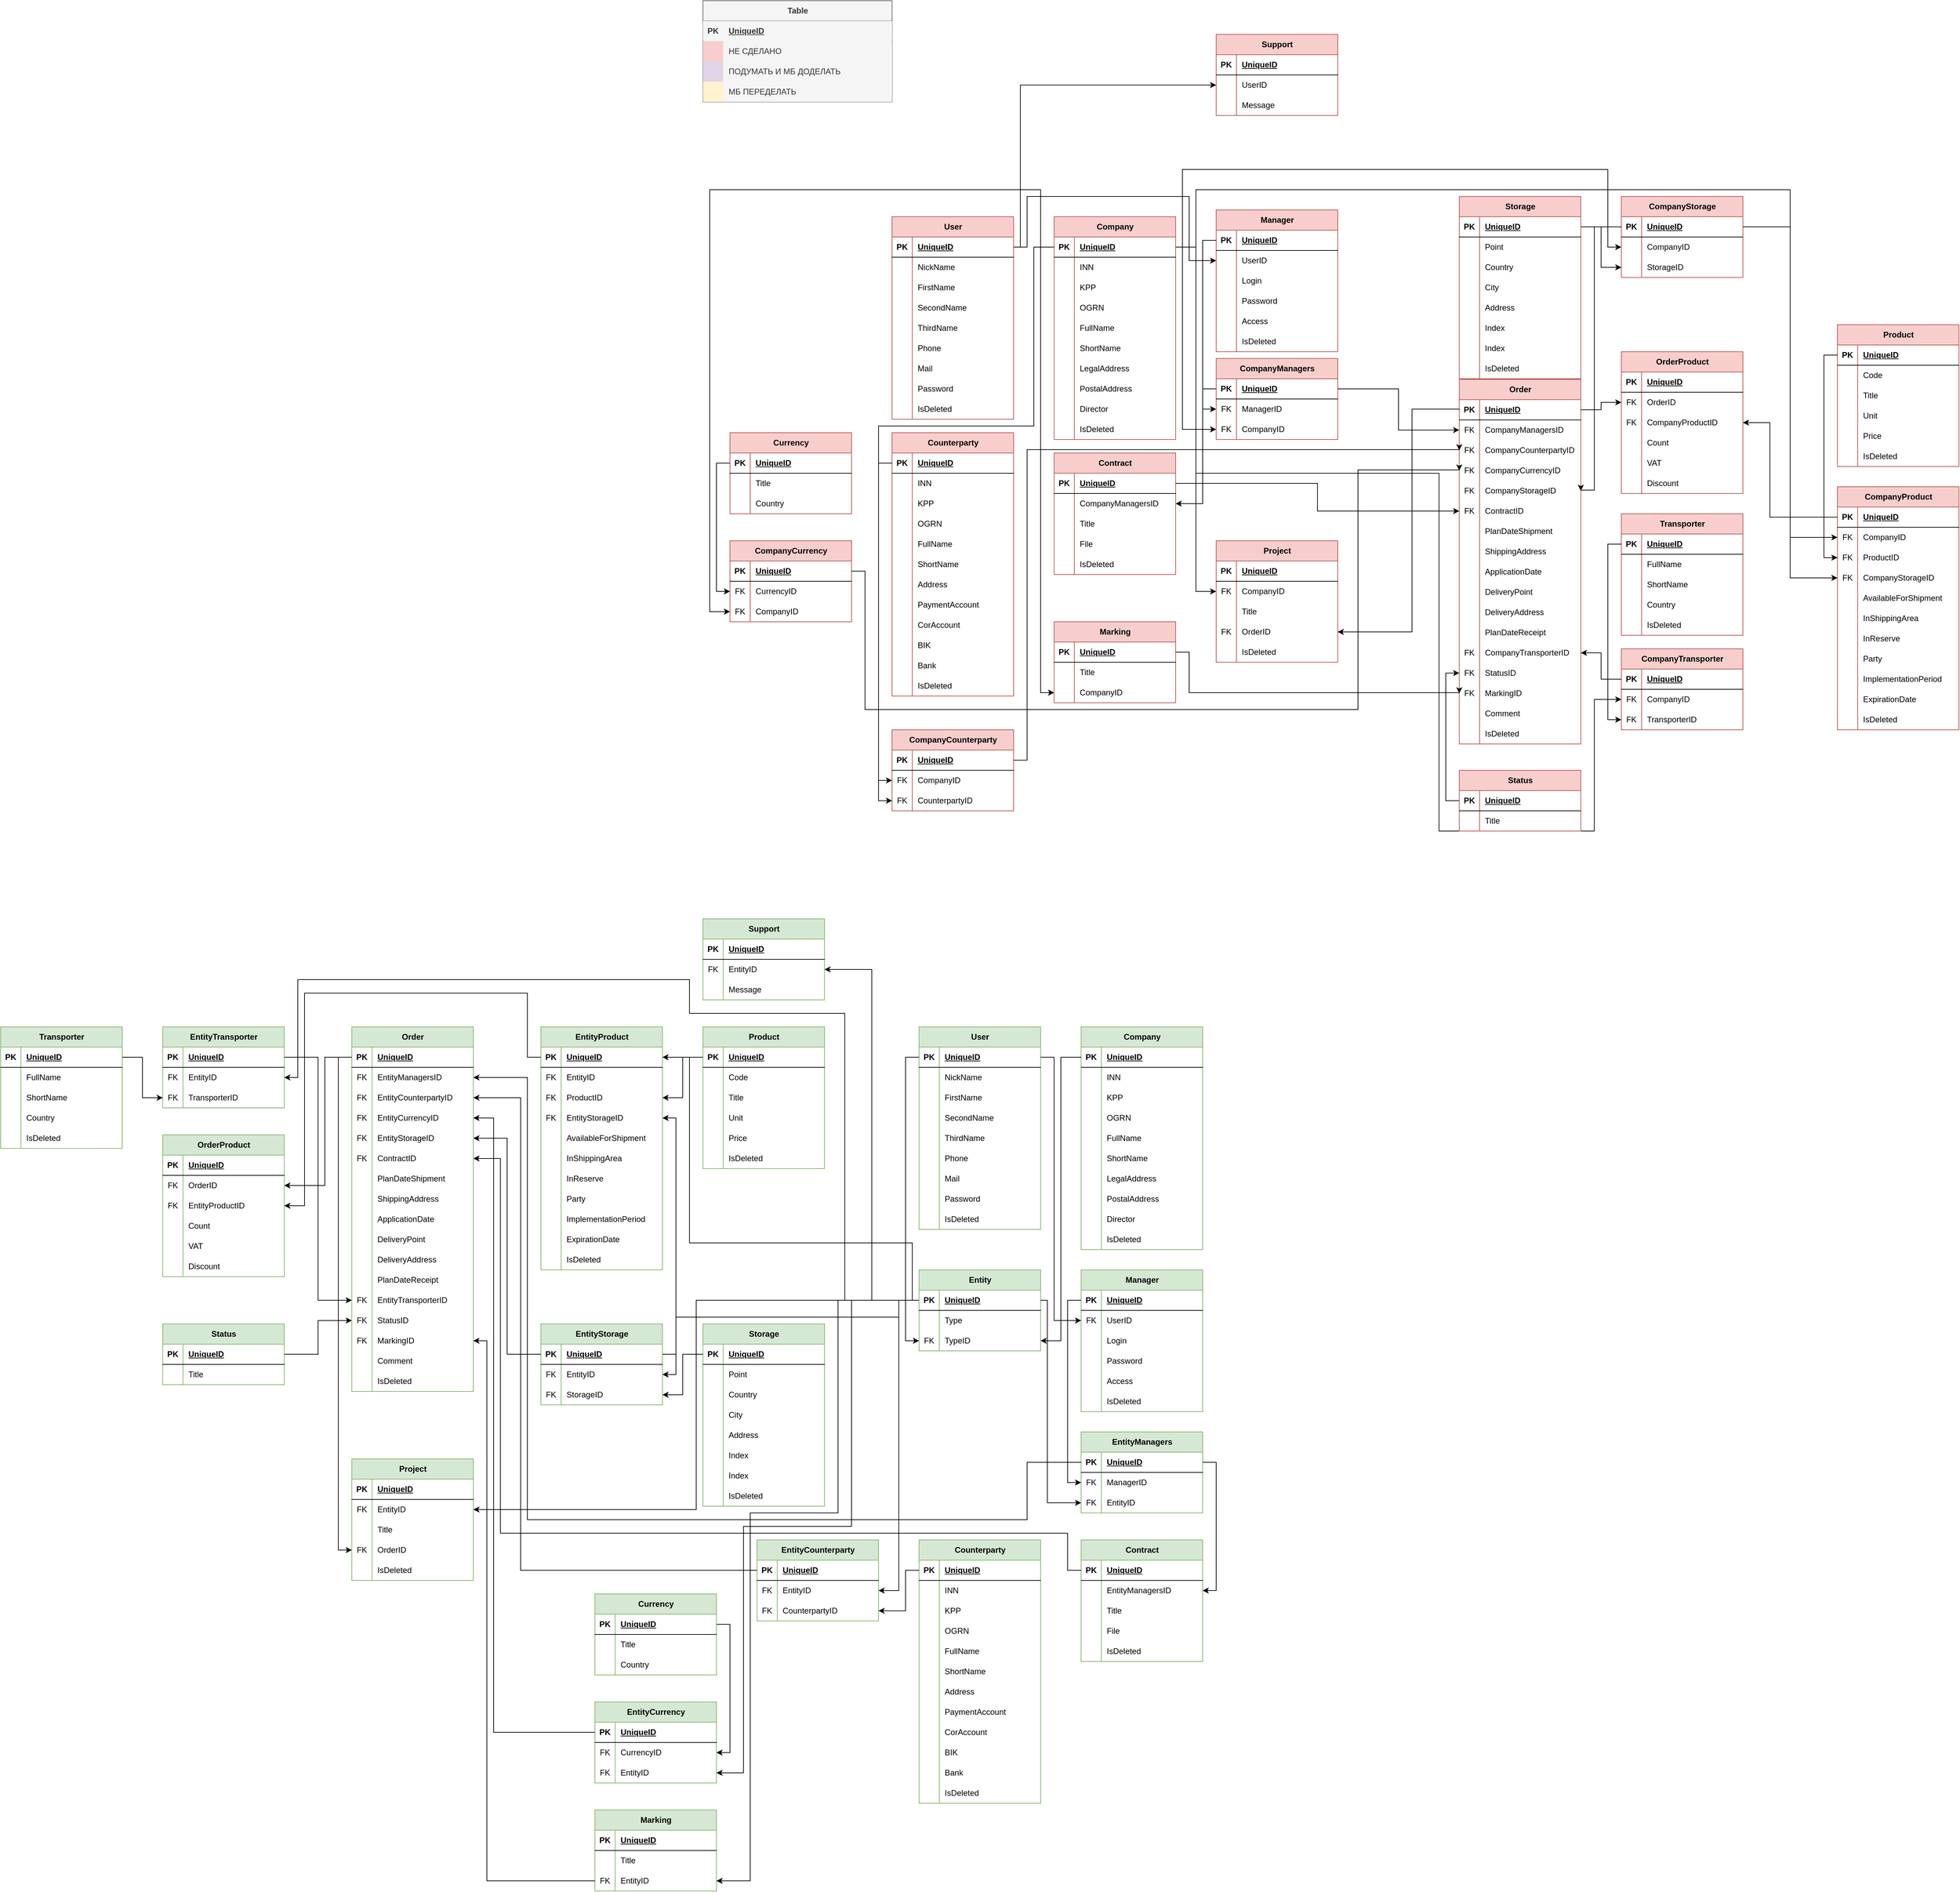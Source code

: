 <mxfile version="23.0.2" type="device">
  <diagram name="Страница — 1" id="ojP8zip2SL6xaQjS6bhK">
    <mxGraphModel dx="5173" dy="2738" grid="1" gridSize="10" guides="1" tooltips="1" connect="1" arrows="1" fold="1" page="0" pageScale="1" pageWidth="827" pageHeight="1169" math="0" shadow="0">
      <root>
        <mxCell id="0" />
        <mxCell id="1" parent="0" />
        <mxCell id="4Mapr1d1K_0B-smQtxJZ-6" value="User" style="shape=table;startSize=30;container=1;collapsible=1;childLayout=tableLayout;fixedRows=1;rowLines=0;fontStyle=1;align=center;resizeLast=1;html=1;fillColor=#f8cecc;strokeColor=#b85450;" parent="1" vertex="1">
          <mxGeometry y="-240" width="180" height="300" as="geometry" />
        </mxCell>
        <mxCell id="4Mapr1d1K_0B-smQtxJZ-7" value="" style="shape=tableRow;horizontal=0;startSize=0;swimlaneHead=0;swimlaneBody=0;fillColor=none;collapsible=0;dropTarget=0;points=[[0,0.5],[1,0.5]];portConstraint=eastwest;top=0;left=0;right=0;bottom=1;" parent="4Mapr1d1K_0B-smQtxJZ-6" vertex="1">
          <mxGeometry y="30" width="180" height="30" as="geometry" />
        </mxCell>
        <mxCell id="4Mapr1d1K_0B-smQtxJZ-8" value="PK" style="shape=partialRectangle;connectable=0;fillColor=none;top=0;left=0;bottom=0;right=0;fontStyle=1;overflow=hidden;whiteSpace=wrap;html=1;" parent="4Mapr1d1K_0B-smQtxJZ-7" vertex="1">
          <mxGeometry width="30" height="30" as="geometry">
            <mxRectangle width="30" height="30" as="alternateBounds" />
          </mxGeometry>
        </mxCell>
        <mxCell id="4Mapr1d1K_0B-smQtxJZ-9" value="UniqueID" style="shape=partialRectangle;connectable=0;fillColor=none;top=0;left=0;bottom=0;right=0;align=left;spacingLeft=6;fontStyle=5;overflow=hidden;whiteSpace=wrap;html=1;" parent="4Mapr1d1K_0B-smQtxJZ-7" vertex="1">
          <mxGeometry x="30" width="150" height="30" as="geometry">
            <mxRectangle width="150" height="30" as="alternateBounds" />
          </mxGeometry>
        </mxCell>
        <mxCell id="4Mapr1d1K_0B-smQtxJZ-10" value="" style="shape=tableRow;horizontal=0;startSize=0;swimlaneHead=0;swimlaneBody=0;fillColor=none;collapsible=0;dropTarget=0;points=[[0,0.5],[1,0.5]];portConstraint=eastwest;top=0;left=0;right=0;bottom=0;" parent="4Mapr1d1K_0B-smQtxJZ-6" vertex="1">
          <mxGeometry y="60" width="180" height="30" as="geometry" />
        </mxCell>
        <mxCell id="4Mapr1d1K_0B-smQtxJZ-11" value="" style="shape=partialRectangle;connectable=0;fillColor=none;top=0;left=0;bottom=0;right=0;editable=1;overflow=hidden;whiteSpace=wrap;html=1;" parent="4Mapr1d1K_0B-smQtxJZ-10" vertex="1">
          <mxGeometry width="30" height="30" as="geometry">
            <mxRectangle width="30" height="30" as="alternateBounds" />
          </mxGeometry>
        </mxCell>
        <mxCell id="4Mapr1d1K_0B-smQtxJZ-12" value="NickName" style="shape=partialRectangle;connectable=0;fillColor=none;top=0;left=0;bottom=0;right=0;align=left;spacingLeft=6;overflow=hidden;whiteSpace=wrap;html=1;" parent="4Mapr1d1K_0B-smQtxJZ-10" vertex="1">
          <mxGeometry x="30" width="150" height="30" as="geometry">
            <mxRectangle width="150" height="30" as="alternateBounds" />
          </mxGeometry>
        </mxCell>
        <mxCell id="4Mapr1d1K_0B-smQtxJZ-13" value="" style="shape=tableRow;horizontal=0;startSize=0;swimlaneHead=0;swimlaneBody=0;fillColor=none;collapsible=0;dropTarget=0;points=[[0,0.5],[1,0.5]];portConstraint=eastwest;top=0;left=0;right=0;bottom=0;" parent="4Mapr1d1K_0B-smQtxJZ-6" vertex="1">
          <mxGeometry y="90" width="180" height="30" as="geometry" />
        </mxCell>
        <mxCell id="4Mapr1d1K_0B-smQtxJZ-14" value="" style="shape=partialRectangle;connectable=0;fillColor=none;top=0;left=0;bottom=0;right=0;editable=1;overflow=hidden;whiteSpace=wrap;html=1;" parent="4Mapr1d1K_0B-smQtxJZ-13" vertex="1">
          <mxGeometry width="30" height="30" as="geometry">
            <mxRectangle width="30" height="30" as="alternateBounds" />
          </mxGeometry>
        </mxCell>
        <mxCell id="4Mapr1d1K_0B-smQtxJZ-15" value="FirstName" style="shape=partialRectangle;connectable=0;fillColor=none;top=0;left=0;bottom=0;right=0;align=left;spacingLeft=6;overflow=hidden;whiteSpace=wrap;html=1;" parent="4Mapr1d1K_0B-smQtxJZ-13" vertex="1">
          <mxGeometry x="30" width="150" height="30" as="geometry">
            <mxRectangle width="150" height="30" as="alternateBounds" />
          </mxGeometry>
        </mxCell>
        <mxCell id="4Mapr1d1K_0B-smQtxJZ-16" value="" style="shape=tableRow;horizontal=0;startSize=0;swimlaneHead=0;swimlaneBody=0;fillColor=none;collapsible=0;dropTarget=0;points=[[0,0.5],[1,0.5]];portConstraint=eastwest;top=0;left=0;right=0;bottom=0;" parent="4Mapr1d1K_0B-smQtxJZ-6" vertex="1">
          <mxGeometry y="120" width="180" height="30" as="geometry" />
        </mxCell>
        <mxCell id="4Mapr1d1K_0B-smQtxJZ-17" value="" style="shape=partialRectangle;connectable=0;fillColor=none;top=0;left=0;bottom=0;right=0;editable=1;overflow=hidden;whiteSpace=wrap;html=1;" parent="4Mapr1d1K_0B-smQtxJZ-16" vertex="1">
          <mxGeometry width="30" height="30" as="geometry">
            <mxRectangle width="30" height="30" as="alternateBounds" />
          </mxGeometry>
        </mxCell>
        <mxCell id="4Mapr1d1K_0B-smQtxJZ-18" value="SecondName" style="shape=partialRectangle;connectable=0;fillColor=none;top=0;left=0;bottom=0;right=0;align=left;spacingLeft=6;overflow=hidden;whiteSpace=wrap;html=1;" parent="4Mapr1d1K_0B-smQtxJZ-16" vertex="1">
          <mxGeometry x="30" width="150" height="30" as="geometry">
            <mxRectangle width="150" height="30" as="alternateBounds" />
          </mxGeometry>
        </mxCell>
        <mxCell id="4Mapr1d1K_0B-smQtxJZ-19" style="shape=tableRow;horizontal=0;startSize=0;swimlaneHead=0;swimlaneBody=0;fillColor=none;collapsible=0;dropTarget=0;points=[[0,0.5],[1,0.5]];portConstraint=eastwest;top=0;left=0;right=0;bottom=0;" parent="4Mapr1d1K_0B-smQtxJZ-6" vertex="1">
          <mxGeometry y="150" width="180" height="30" as="geometry" />
        </mxCell>
        <mxCell id="4Mapr1d1K_0B-smQtxJZ-20" style="shape=partialRectangle;connectable=0;fillColor=none;top=0;left=0;bottom=0;right=0;editable=1;overflow=hidden;whiteSpace=wrap;html=1;" parent="4Mapr1d1K_0B-smQtxJZ-19" vertex="1">
          <mxGeometry width="30" height="30" as="geometry">
            <mxRectangle width="30" height="30" as="alternateBounds" />
          </mxGeometry>
        </mxCell>
        <mxCell id="4Mapr1d1K_0B-smQtxJZ-21" value="ThirdName" style="shape=partialRectangle;connectable=0;fillColor=none;top=0;left=0;bottom=0;right=0;align=left;spacingLeft=6;overflow=hidden;whiteSpace=wrap;html=1;" parent="4Mapr1d1K_0B-smQtxJZ-19" vertex="1">
          <mxGeometry x="30" width="150" height="30" as="geometry">
            <mxRectangle width="150" height="30" as="alternateBounds" />
          </mxGeometry>
        </mxCell>
        <mxCell id="4Mapr1d1K_0B-smQtxJZ-74" style="shape=tableRow;horizontal=0;startSize=0;swimlaneHead=0;swimlaneBody=0;fillColor=none;collapsible=0;dropTarget=0;points=[[0,0.5],[1,0.5]];portConstraint=eastwest;top=0;left=0;right=0;bottom=0;" parent="4Mapr1d1K_0B-smQtxJZ-6" vertex="1">
          <mxGeometry y="180" width="180" height="30" as="geometry" />
        </mxCell>
        <mxCell id="4Mapr1d1K_0B-smQtxJZ-75" style="shape=partialRectangle;connectable=0;fillColor=none;top=0;left=0;bottom=0;right=0;editable=1;overflow=hidden;whiteSpace=wrap;html=1;" parent="4Mapr1d1K_0B-smQtxJZ-74" vertex="1">
          <mxGeometry width="30" height="30" as="geometry">
            <mxRectangle width="30" height="30" as="alternateBounds" />
          </mxGeometry>
        </mxCell>
        <mxCell id="4Mapr1d1K_0B-smQtxJZ-76" value="Phone" style="shape=partialRectangle;connectable=0;fillColor=none;top=0;left=0;bottom=0;right=0;align=left;spacingLeft=6;overflow=hidden;whiteSpace=wrap;html=1;" parent="4Mapr1d1K_0B-smQtxJZ-74" vertex="1">
          <mxGeometry x="30" width="150" height="30" as="geometry">
            <mxRectangle width="150" height="30" as="alternateBounds" />
          </mxGeometry>
        </mxCell>
        <mxCell id="4Mapr1d1K_0B-smQtxJZ-22" style="shape=tableRow;horizontal=0;startSize=0;swimlaneHead=0;swimlaneBody=0;fillColor=none;collapsible=0;dropTarget=0;points=[[0,0.5],[1,0.5]];portConstraint=eastwest;top=0;left=0;right=0;bottom=0;" parent="4Mapr1d1K_0B-smQtxJZ-6" vertex="1">
          <mxGeometry y="210" width="180" height="30" as="geometry" />
        </mxCell>
        <mxCell id="4Mapr1d1K_0B-smQtxJZ-23" style="shape=partialRectangle;connectable=0;fillColor=none;top=0;left=0;bottom=0;right=0;editable=1;overflow=hidden;whiteSpace=wrap;html=1;" parent="4Mapr1d1K_0B-smQtxJZ-22" vertex="1">
          <mxGeometry width="30" height="30" as="geometry">
            <mxRectangle width="30" height="30" as="alternateBounds" />
          </mxGeometry>
        </mxCell>
        <mxCell id="4Mapr1d1K_0B-smQtxJZ-24" value="Mail" style="shape=partialRectangle;connectable=0;fillColor=none;top=0;left=0;bottom=0;right=0;align=left;spacingLeft=6;overflow=hidden;whiteSpace=wrap;html=1;" parent="4Mapr1d1K_0B-smQtxJZ-22" vertex="1">
          <mxGeometry x="30" width="150" height="30" as="geometry">
            <mxRectangle width="150" height="30" as="alternateBounds" />
          </mxGeometry>
        </mxCell>
        <mxCell id="4Mapr1d1K_0B-smQtxJZ-25" style="shape=tableRow;horizontal=0;startSize=0;swimlaneHead=0;swimlaneBody=0;fillColor=none;collapsible=0;dropTarget=0;points=[[0,0.5],[1,0.5]];portConstraint=eastwest;top=0;left=0;right=0;bottom=0;" parent="4Mapr1d1K_0B-smQtxJZ-6" vertex="1">
          <mxGeometry y="240" width="180" height="30" as="geometry" />
        </mxCell>
        <mxCell id="4Mapr1d1K_0B-smQtxJZ-26" style="shape=partialRectangle;connectable=0;fillColor=none;top=0;left=0;bottom=0;right=0;editable=1;overflow=hidden;whiteSpace=wrap;html=1;" parent="4Mapr1d1K_0B-smQtxJZ-25" vertex="1">
          <mxGeometry width="30" height="30" as="geometry">
            <mxRectangle width="30" height="30" as="alternateBounds" />
          </mxGeometry>
        </mxCell>
        <mxCell id="4Mapr1d1K_0B-smQtxJZ-27" value="Password" style="shape=partialRectangle;connectable=0;fillColor=none;top=0;left=0;bottom=0;right=0;align=left;spacingLeft=6;overflow=hidden;whiteSpace=wrap;html=1;" parent="4Mapr1d1K_0B-smQtxJZ-25" vertex="1">
          <mxGeometry x="30" width="150" height="30" as="geometry">
            <mxRectangle width="150" height="30" as="alternateBounds" />
          </mxGeometry>
        </mxCell>
        <mxCell id="ktb03j98CbEoA1sWp0uf-1" style="shape=tableRow;horizontal=0;startSize=0;swimlaneHead=0;swimlaneBody=0;fillColor=none;collapsible=0;dropTarget=0;points=[[0,0.5],[1,0.5]];portConstraint=eastwest;top=0;left=0;right=0;bottom=0;" parent="4Mapr1d1K_0B-smQtxJZ-6" vertex="1">
          <mxGeometry y="270" width="180" height="30" as="geometry" />
        </mxCell>
        <mxCell id="ktb03j98CbEoA1sWp0uf-2" style="shape=partialRectangle;connectable=0;fillColor=none;top=0;left=0;bottom=0;right=0;editable=1;overflow=hidden;whiteSpace=wrap;html=1;" parent="ktb03j98CbEoA1sWp0uf-1" vertex="1">
          <mxGeometry width="30" height="30" as="geometry">
            <mxRectangle width="30" height="30" as="alternateBounds" />
          </mxGeometry>
        </mxCell>
        <mxCell id="ktb03j98CbEoA1sWp0uf-3" value="&lt;span style=&quot;color: rgb(0, 0, 0); font-family: Helvetica; font-size: 12px; font-style: normal; font-variant-ligatures: normal; font-variant-caps: normal; font-weight: 400; letter-spacing: normal; orphans: 2; text-align: left; text-indent: 0px; text-transform: none; widows: 2; word-spacing: 0px; -webkit-text-stroke-width: 0px; white-space: normal; background-color: rgb(255, 255, 255); text-decoration-thickness: initial; text-decoration-style: initial; text-decoration-color: initial; display: inline !important; float: none;&quot;&gt;IsDeleted&lt;/span&gt;" style="shape=partialRectangle;connectable=0;fillColor=none;top=0;left=0;bottom=0;right=0;align=left;spacingLeft=6;overflow=hidden;whiteSpace=wrap;html=1;" parent="ktb03j98CbEoA1sWp0uf-1" vertex="1">
          <mxGeometry x="30" width="150" height="30" as="geometry">
            <mxRectangle width="150" height="30" as="alternateBounds" />
          </mxGeometry>
        </mxCell>
        <mxCell id="4Mapr1d1K_0B-smQtxJZ-28" value="Company" style="shape=table;startSize=30;container=1;collapsible=1;childLayout=tableLayout;fixedRows=1;rowLines=0;fontStyle=1;align=center;resizeLast=1;html=1;fillColor=#f8cecc;strokeColor=#b85450;" parent="1" vertex="1">
          <mxGeometry x="240" y="-240" width="180" height="330" as="geometry" />
        </mxCell>
        <mxCell id="4Mapr1d1K_0B-smQtxJZ-29" value="" style="shape=tableRow;horizontal=0;startSize=0;swimlaneHead=0;swimlaneBody=0;fillColor=none;collapsible=0;dropTarget=0;points=[[0,0.5],[1,0.5]];portConstraint=eastwest;top=0;left=0;right=0;bottom=1;" parent="4Mapr1d1K_0B-smQtxJZ-28" vertex="1">
          <mxGeometry y="30" width="180" height="30" as="geometry" />
        </mxCell>
        <mxCell id="4Mapr1d1K_0B-smQtxJZ-30" value="PK" style="shape=partialRectangle;connectable=0;fillColor=none;top=0;left=0;bottom=0;right=0;fontStyle=1;overflow=hidden;whiteSpace=wrap;html=1;" parent="4Mapr1d1K_0B-smQtxJZ-29" vertex="1">
          <mxGeometry width="30" height="30" as="geometry">
            <mxRectangle width="30" height="30" as="alternateBounds" />
          </mxGeometry>
        </mxCell>
        <mxCell id="4Mapr1d1K_0B-smQtxJZ-31" value="UniqueID" style="shape=partialRectangle;connectable=0;fillColor=none;top=0;left=0;bottom=0;right=0;align=left;spacingLeft=6;fontStyle=5;overflow=hidden;whiteSpace=wrap;html=1;" parent="4Mapr1d1K_0B-smQtxJZ-29" vertex="1">
          <mxGeometry x="30" width="150" height="30" as="geometry">
            <mxRectangle width="150" height="30" as="alternateBounds" />
          </mxGeometry>
        </mxCell>
        <mxCell id="4Mapr1d1K_0B-smQtxJZ-32" value="" style="shape=tableRow;horizontal=0;startSize=0;swimlaneHead=0;swimlaneBody=0;fillColor=none;collapsible=0;dropTarget=0;points=[[0,0.5],[1,0.5]];portConstraint=eastwest;top=0;left=0;right=0;bottom=0;" parent="4Mapr1d1K_0B-smQtxJZ-28" vertex="1">
          <mxGeometry y="60" width="180" height="30" as="geometry" />
        </mxCell>
        <mxCell id="4Mapr1d1K_0B-smQtxJZ-33" value="" style="shape=partialRectangle;connectable=0;fillColor=none;top=0;left=0;bottom=0;right=0;editable=1;overflow=hidden;whiteSpace=wrap;html=1;" parent="4Mapr1d1K_0B-smQtxJZ-32" vertex="1">
          <mxGeometry width="30" height="30" as="geometry">
            <mxRectangle width="30" height="30" as="alternateBounds" />
          </mxGeometry>
        </mxCell>
        <mxCell id="4Mapr1d1K_0B-smQtxJZ-34" value="INN" style="shape=partialRectangle;connectable=0;fillColor=none;top=0;left=0;bottom=0;right=0;align=left;spacingLeft=6;overflow=hidden;whiteSpace=wrap;html=1;" parent="4Mapr1d1K_0B-smQtxJZ-32" vertex="1">
          <mxGeometry x="30" width="150" height="30" as="geometry">
            <mxRectangle width="150" height="30" as="alternateBounds" />
          </mxGeometry>
        </mxCell>
        <mxCell id="erjWe0H_PN4kkxlfWhBJ-255" style="shape=tableRow;horizontal=0;startSize=0;swimlaneHead=0;swimlaneBody=0;fillColor=none;collapsible=0;dropTarget=0;points=[[0,0.5],[1,0.5]];portConstraint=eastwest;top=0;left=0;right=0;bottom=0;" parent="4Mapr1d1K_0B-smQtxJZ-28" vertex="1">
          <mxGeometry y="90" width="180" height="30" as="geometry" />
        </mxCell>
        <mxCell id="erjWe0H_PN4kkxlfWhBJ-256" style="shape=partialRectangle;connectable=0;fillColor=none;top=0;left=0;bottom=0;right=0;editable=1;overflow=hidden;whiteSpace=wrap;html=1;" parent="erjWe0H_PN4kkxlfWhBJ-255" vertex="1">
          <mxGeometry width="30" height="30" as="geometry">
            <mxRectangle width="30" height="30" as="alternateBounds" />
          </mxGeometry>
        </mxCell>
        <mxCell id="erjWe0H_PN4kkxlfWhBJ-257" value="KPP" style="shape=partialRectangle;connectable=0;fillColor=none;top=0;left=0;bottom=0;right=0;align=left;spacingLeft=6;overflow=hidden;whiteSpace=wrap;html=1;" parent="erjWe0H_PN4kkxlfWhBJ-255" vertex="1">
          <mxGeometry x="30" width="150" height="30" as="geometry">
            <mxRectangle width="150" height="30" as="alternateBounds" />
          </mxGeometry>
        </mxCell>
        <mxCell id="4Mapr1d1K_0B-smQtxJZ-47" style="shape=tableRow;horizontal=0;startSize=0;swimlaneHead=0;swimlaneBody=0;fillColor=none;collapsible=0;dropTarget=0;points=[[0,0.5],[1,0.5]];portConstraint=eastwest;top=0;left=0;right=0;bottom=0;" parent="4Mapr1d1K_0B-smQtxJZ-28" vertex="1">
          <mxGeometry y="120" width="180" height="30" as="geometry" />
        </mxCell>
        <mxCell id="4Mapr1d1K_0B-smQtxJZ-48" style="shape=partialRectangle;connectable=0;fillColor=none;top=0;left=0;bottom=0;right=0;editable=1;overflow=hidden;whiteSpace=wrap;html=1;" parent="4Mapr1d1K_0B-smQtxJZ-47" vertex="1">
          <mxGeometry width="30" height="30" as="geometry">
            <mxRectangle width="30" height="30" as="alternateBounds" />
          </mxGeometry>
        </mxCell>
        <mxCell id="4Mapr1d1K_0B-smQtxJZ-49" value="OGRN" style="shape=partialRectangle;connectable=0;fillColor=none;top=0;left=0;bottom=0;right=0;align=left;spacingLeft=6;overflow=hidden;whiteSpace=wrap;html=1;" parent="4Mapr1d1K_0B-smQtxJZ-47" vertex="1">
          <mxGeometry x="30" width="150" height="30" as="geometry">
            <mxRectangle width="150" height="30" as="alternateBounds" />
          </mxGeometry>
        </mxCell>
        <mxCell id="4Mapr1d1K_0B-smQtxJZ-35" value="" style="shape=tableRow;horizontal=0;startSize=0;swimlaneHead=0;swimlaneBody=0;fillColor=none;collapsible=0;dropTarget=0;points=[[0,0.5],[1,0.5]];portConstraint=eastwest;top=0;left=0;right=0;bottom=0;" parent="4Mapr1d1K_0B-smQtxJZ-28" vertex="1">
          <mxGeometry y="150" width="180" height="30" as="geometry" />
        </mxCell>
        <mxCell id="4Mapr1d1K_0B-smQtxJZ-36" value="" style="shape=partialRectangle;connectable=0;fillColor=none;top=0;left=0;bottom=0;right=0;editable=1;overflow=hidden;whiteSpace=wrap;html=1;" parent="4Mapr1d1K_0B-smQtxJZ-35" vertex="1">
          <mxGeometry width="30" height="30" as="geometry">
            <mxRectangle width="30" height="30" as="alternateBounds" />
          </mxGeometry>
        </mxCell>
        <mxCell id="4Mapr1d1K_0B-smQtxJZ-37" value="FullName" style="shape=partialRectangle;connectable=0;fillColor=none;top=0;left=0;bottom=0;right=0;align=left;spacingLeft=6;overflow=hidden;whiteSpace=wrap;html=1;" parent="4Mapr1d1K_0B-smQtxJZ-35" vertex="1">
          <mxGeometry x="30" width="150" height="30" as="geometry">
            <mxRectangle width="150" height="30" as="alternateBounds" />
          </mxGeometry>
        </mxCell>
        <mxCell id="4Mapr1d1K_0B-smQtxJZ-38" value="" style="shape=tableRow;horizontal=0;startSize=0;swimlaneHead=0;swimlaneBody=0;fillColor=none;collapsible=0;dropTarget=0;points=[[0,0.5],[1,0.5]];portConstraint=eastwest;top=0;left=0;right=0;bottom=0;" parent="4Mapr1d1K_0B-smQtxJZ-28" vertex="1">
          <mxGeometry y="180" width="180" height="30" as="geometry" />
        </mxCell>
        <mxCell id="4Mapr1d1K_0B-smQtxJZ-39" value="" style="shape=partialRectangle;connectable=0;fillColor=none;top=0;left=0;bottom=0;right=0;editable=1;overflow=hidden;whiteSpace=wrap;html=1;" parent="4Mapr1d1K_0B-smQtxJZ-38" vertex="1">
          <mxGeometry width="30" height="30" as="geometry">
            <mxRectangle width="30" height="30" as="alternateBounds" />
          </mxGeometry>
        </mxCell>
        <mxCell id="4Mapr1d1K_0B-smQtxJZ-40" value="ShortName" style="shape=partialRectangle;connectable=0;fillColor=none;top=0;left=0;bottom=0;right=0;align=left;spacingLeft=6;overflow=hidden;whiteSpace=wrap;html=1;" parent="4Mapr1d1K_0B-smQtxJZ-38" vertex="1">
          <mxGeometry x="30" width="150" height="30" as="geometry">
            <mxRectangle width="150" height="30" as="alternateBounds" />
          </mxGeometry>
        </mxCell>
        <mxCell id="4Mapr1d1K_0B-smQtxJZ-41" style="shape=tableRow;horizontal=0;startSize=0;swimlaneHead=0;swimlaneBody=0;fillColor=none;collapsible=0;dropTarget=0;points=[[0,0.5],[1,0.5]];portConstraint=eastwest;top=0;left=0;right=0;bottom=0;" parent="4Mapr1d1K_0B-smQtxJZ-28" vertex="1">
          <mxGeometry y="210" width="180" height="30" as="geometry" />
        </mxCell>
        <mxCell id="4Mapr1d1K_0B-smQtxJZ-42" style="shape=partialRectangle;connectable=0;fillColor=none;top=0;left=0;bottom=0;right=0;editable=1;overflow=hidden;whiteSpace=wrap;html=1;" parent="4Mapr1d1K_0B-smQtxJZ-41" vertex="1">
          <mxGeometry width="30" height="30" as="geometry">
            <mxRectangle width="30" height="30" as="alternateBounds" />
          </mxGeometry>
        </mxCell>
        <mxCell id="4Mapr1d1K_0B-smQtxJZ-43" value="LegalAddress" style="shape=partialRectangle;connectable=0;fillColor=none;top=0;left=0;bottom=0;right=0;align=left;spacingLeft=6;overflow=hidden;whiteSpace=wrap;html=1;" parent="4Mapr1d1K_0B-smQtxJZ-41" vertex="1">
          <mxGeometry x="30" width="150" height="30" as="geometry">
            <mxRectangle width="150" height="30" as="alternateBounds" />
          </mxGeometry>
        </mxCell>
        <mxCell id="4Mapr1d1K_0B-smQtxJZ-44" style="shape=tableRow;horizontal=0;startSize=0;swimlaneHead=0;swimlaneBody=0;fillColor=none;collapsible=0;dropTarget=0;points=[[0,0.5],[1,0.5]];portConstraint=eastwest;top=0;left=0;right=0;bottom=0;" parent="4Mapr1d1K_0B-smQtxJZ-28" vertex="1">
          <mxGeometry y="240" width="180" height="30" as="geometry" />
        </mxCell>
        <mxCell id="4Mapr1d1K_0B-smQtxJZ-45" style="shape=partialRectangle;connectable=0;fillColor=none;top=0;left=0;bottom=0;right=0;editable=1;overflow=hidden;whiteSpace=wrap;html=1;" parent="4Mapr1d1K_0B-smQtxJZ-44" vertex="1">
          <mxGeometry width="30" height="30" as="geometry">
            <mxRectangle width="30" height="30" as="alternateBounds" />
          </mxGeometry>
        </mxCell>
        <mxCell id="4Mapr1d1K_0B-smQtxJZ-46" value="&lt;span style=&quot;white-space-collapse: preserve;&quot; data-src-align=&quot;0:8&quot; class=&quot;EzKURWReUAB5oZgtQNkl&quot;&gt;PostalA&lt;/span&gt;&lt;span style=&quot;white-space-collapse: preserve;&quot; data-src-align=&quot;9:5&quot; class=&quot;EzKURWReUAB5oZgtQNkl&quot;&gt;ddress&lt;/span&gt;" style="shape=partialRectangle;connectable=0;fillColor=none;top=0;left=0;bottom=0;right=0;align=left;spacingLeft=6;overflow=hidden;whiteSpace=wrap;html=1;" parent="4Mapr1d1K_0B-smQtxJZ-44" vertex="1">
          <mxGeometry x="30" width="150" height="30" as="geometry">
            <mxRectangle width="150" height="30" as="alternateBounds" />
          </mxGeometry>
        </mxCell>
        <mxCell id="4Mapr1d1K_0B-smQtxJZ-50" style="shape=tableRow;horizontal=0;startSize=0;swimlaneHead=0;swimlaneBody=0;fillColor=none;collapsible=0;dropTarget=0;points=[[0,0.5],[1,0.5]];portConstraint=eastwest;top=0;left=0;right=0;bottom=0;" parent="4Mapr1d1K_0B-smQtxJZ-28" vertex="1">
          <mxGeometry y="270" width="180" height="30" as="geometry" />
        </mxCell>
        <mxCell id="4Mapr1d1K_0B-smQtxJZ-51" style="shape=partialRectangle;connectable=0;fillColor=none;top=0;left=0;bottom=0;right=0;editable=1;overflow=hidden;whiteSpace=wrap;html=1;" parent="4Mapr1d1K_0B-smQtxJZ-50" vertex="1">
          <mxGeometry width="30" height="30" as="geometry">
            <mxRectangle width="30" height="30" as="alternateBounds" />
          </mxGeometry>
        </mxCell>
        <mxCell id="4Mapr1d1K_0B-smQtxJZ-52" value="Director" style="shape=partialRectangle;connectable=0;fillColor=none;top=0;left=0;bottom=0;right=0;align=left;spacingLeft=6;overflow=hidden;whiteSpace=wrap;html=1;" parent="4Mapr1d1K_0B-smQtxJZ-50" vertex="1">
          <mxGeometry x="30" width="150" height="30" as="geometry">
            <mxRectangle width="150" height="30" as="alternateBounds" />
          </mxGeometry>
        </mxCell>
        <mxCell id="lvofu4gBlkN3TL4RzYI_-1" style="shape=tableRow;horizontal=0;startSize=0;swimlaneHead=0;swimlaneBody=0;fillColor=none;collapsible=0;dropTarget=0;points=[[0,0.5],[1,0.5]];portConstraint=eastwest;top=0;left=0;right=0;bottom=0;" parent="4Mapr1d1K_0B-smQtxJZ-28" vertex="1">
          <mxGeometry y="300" width="180" height="30" as="geometry" />
        </mxCell>
        <mxCell id="lvofu4gBlkN3TL4RzYI_-2" style="shape=partialRectangle;connectable=0;fillColor=none;top=0;left=0;bottom=0;right=0;editable=1;overflow=hidden;whiteSpace=wrap;html=1;" parent="lvofu4gBlkN3TL4RzYI_-1" vertex="1">
          <mxGeometry width="30" height="30" as="geometry">
            <mxRectangle width="30" height="30" as="alternateBounds" />
          </mxGeometry>
        </mxCell>
        <mxCell id="lvofu4gBlkN3TL4RzYI_-3" value="IsDeleted" style="shape=partialRectangle;connectable=0;fillColor=none;top=0;left=0;bottom=0;right=0;align=left;spacingLeft=6;overflow=hidden;whiteSpace=wrap;html=1;" parent="lvofu4gBlkN3TL4RzYI_-1" vertex="1">
          <mxGeometry x="30" width="150" height="30" as="geometry">
            <mxRectangle width="150" height="30" as="alternateBounds" />
          </mxGeometry>
        </mxCell>
        <mxCell id="4Mapr1d1K_0B-smQtxJZ-56" value="Manager" style="shape=table;startSize=30;container=1;collapsible=1;childLayout=tableLayout;fixedRows=1;rowLines=0;fontStyle=1;align=center;resizeLast=1;html=1;fillColor=#f8cecc;strokeColor=#b85450;" parent="1" vertex="1">
          <mxGeometry x="480" y="-250" width="180" height="210" as="geometry" />
        </mxCell>
        <mxCell id="4Mapr1d1K_0B-smQtxJZ-57" value="" style="shape=tableRow;horizontal=0;startSize=0;swimlaneHead=0;swimlaneBody=0;fillColor=none;collapsible=0;dropTarget=0;points=[[0,0.5],[1,0.5]];portConstraint=eastwest;top=0;left=0;right=0;bottom=1;" parent="4Mapr1d1K_0B-smQtxJZ-56" vertex="1">
          <mxGeometry y="30" width="180" height="30" as="geometry" />
        </mxCell>
        <mxCell id="4Mapr1d1K_0B-smQtxJZ-58" value="PK" style="shape=partialRectangle;connectable=0;fillColor=none;top=0;left=0;bottom=0;right=0;fontStyle=1;overflow=hidden;whiteSpace=wrap;html=1;" parent="4Mapr1d1K_0B-smQtxJZ-57" vertex="1">
          <mxGeometry width="30" height="30" as="geometry">
            <mxRectangle width="30" height="30" as="alternateBounds" />
          </mxGeometry>
        </mxCell>
        <mxCell id="4Mapr1d1K_0B-smQtxJZ-59" value="UniqueID" style="shape=partialRectangle;connectable=0;fillColor=none;top=0;left=0;bottom=0;right=0;align=left;spacingLeft=6;fontStyle=5;overflow=hidden;whiteSpace=wrap;html=1;" parent="4Mapr1d1K_0B-smQtxJZ-57" vertex="1">
          <mxGeometry x="30" width="150" height="30" as="geometry">
            <mxRectangle width="150" height="30" as="alternateBounds" />
          </mxGeometry>
        </mxCell>
        <mxCell id="4Mapr1d1K_0B-smQtxJZ-60" value="" style="shape=tableRow;horizontal=0;startSize=0;swimlaneHead=0;swimlaneBody=0;fillColor=none;collapsible=0;dropTarget=0;points=[[0,0.5],[1,0.5]];portConstraint=eastwest;top=0;left=0;right=0;bottom=0;" parent="4Mapr1d1K_0B-smQtxJZ-56" vertex="1">
          <mxGeometry y="60" width="180" height="30" as="geometry" />
        </mxCell>
        <mxCell id="4Mapr1d1K_0B-smQtxJZ-61" value="" style="shape=partialRectangle;connectable=0;fillColor=none;top=0;left=0;bottom=0;right=0;editable=1;overflow=hidden;whiteSpace=wrap;html=1;" parent="4Mapr1d1K_0B-smQtxJZ-60" vertex="1">
          <mxGeometry width="30" height="30" as="geometry">
            <mxRectangle width="30" height="30" as="alternateBounds" />
          </mxGeometry>
        </mxCell>
        <mxCell id="4Mapr1d1K_0B-smQtxJZ-62" value="&lt;span style=&quot;text-align: center; text-wrap: nowrap;&quot;&gt;UserID&lt;/span&gt;" style="shape=partialRectangle;connectable=0;fillColor=none;top=0;left=0;bottom=0;right=0;align=left;spacingLeft=6;overflow=hidden;whiteSpace=wrap;html=1;" parent="4Mapr1d1K_0B-smQtxJZ-60" vertex="1">
          <mxGeometry x="30" width="150" height="30" as="geometry">
            <mxRectangle width="150" height="30" as="alternateBounds" />
          </mxGeometry>
        </mxCell>
        <mxCell id="4Mapr1d1K_0B-smQtxJZ-71" style="shape=tableRow;horizontal=0;startSize=0;swimlaneHead=0;swimlaneBody=0;fillColor=none;collapsible=0;dropTarget=0;points=[[0,0.5],[1,0.5]];portConstraint=eastwest;top=0;left=0;right=0;bottom=0;" parent="4Mapr1d1K_0B-smQtxJZ-56" vertex="1">
          <mxGeometry y="90" width="180" height="30" as="geometry" />
        </mxCell>
        <mxCell id="4Mapr1d1K_0B-smQtxJZ-72" style="shape=partialRectangle;connectable=0;fillColor=none;top=0;left=0;bottom=0;right=0;editable=1;overflow=hidden;whiteSpace=wrap;html=1;" parent="4Mapr1d1K_0B-smQtxJZ-71" vertex="1">
          <mxGeometry width="30" height="30" as="geometry">
            <mxRectangle width="30" height="30" as="alternateBounds" />
          </mxGeometry>
        </mxCell>
        <mxCell id="4Mapr1d1K_0B-smQtxJZ-73" value="Login" style="shape=partialRectangle;connectable=0;fillColor=none;top=0;left=0;bottom=0;right=0;align=left;spacingLeft=6;overflow=hidden;whiteSpace=wrap;html=1;" parent="4Mapr1d1K_0B-smQtxJZ-71" vertex="1">
          <mxGeometry x="30" width="150" height="30" as="geometry">
            <mxRectangle width="150" height="30" as="alternateBounds" />
          </mxGeometry>
        </mxCell>
        <mxCell id="4Mapr1d1K_0B-smQtxJZ-66" value="" style="shape=tableRow;horizontal=0;startSize=0;swimlaneHead=0;swimlaneBody=0;fillColor=none;collapsible=0;dropTarget=0;points=[[0,0.5],[1,0.5]];portConstraint=eastwest;top=0;left=0;right=0;bottom=0;" parent="4Mapr1d1K_0B-smQtxJZ-56" vertex="1">
          <mxGeometry y="120" width="180" height="30" as="geometry" />
        </mxCell>
        <mxCell id="4Mapr1d1K_0B-smQtxJZ-67" value="" style="shape=partialRectangle;connectable=0;fillColor=none;top=0;left=0;bottom=0;right=0;editable=1;overflow=hidden;whiteSpace=wrap;html=1;" parent="4Mapr1d1K_0B-smQtxJZ-66" vertex="1">
          <mxGeometry width="30" height="30" as="geometry">
            <mxRectangle width="30" height="30" as="alternateBounds" />
          </mxGeometry>
        </mxCell>
        <mxCell id="4Mapr1d1K_0B-smQtxJZ-68" value="Password" style="shape=partialRectangle;connectable=0;fillColor=none;top=0;left=0;bottom=0;right=0;align=left;spacingLeft=6;overflow=hidden;whiteSpace=wrap;html=1;" parent="4Mapr1d1K_0B-smQtxJZ-66" vertex="1">
          <mxGeometry x="30" width="150" height="30" as="geometry">
            <mxRectangle width="150" height="30" as="alternateBounds" />
          </mxGeometry>
        </mxCell>
        <mxCell id="4Mapr1d1K_0B-smQtxJZ-80" style="shape=tableRow;horizontal=0;startSize=0;swimlaneHead=0;swimlaneBody=0;fillColor=none;collapsible=0;dropTarget=0;points=[[0,0.5],[1,0.5]];portConstraint=eastwest;top=0;left=0;right=0;bottom=0;" parent="4Mapr1d1K_0B-smQtxJZ-56" vertex="1">
          <mxGeometry y="150" width="180" height="30" as="geometry" />
        </mxCell>
        <mxCell id="4Mapr1d1K_0B-smQtxJZ-81" style="shape=partialRectangle;connectable=0;fillColor=none;top=0;left=0;bottom=0;right=0;editable=1;overflow=hidden;whiteSpace=wrap;html=1;" parent="4Mapr1d1K_0B-smQtxJZ-80" vertex="1">
          <mxGeometry width="30" height="30" as="geometry">
            <mxRectangle width="30" height="30" as="alternateBounds" />
          </mxGeometry>
        </mxCell>
        <mxCell id="4Mapr1d1K_0B-smQtxJZ-82" value="Access" style="shape=partialRectangle;connectable=0;fillColor=none;top=0;left=0;bottom=0;right=0;align=left;spacingLeft=6;overflow=hidden;whiteSpace=wrap;html=1;" parent="4Mapr1d1K_0B-smQtxJZ-80" vertex="1">
          <mxGeometry x="30" width="150" height="30" as="geometry">
            <mxRectangle width="150" height="30" as="alternateBounds" />
          </mxGeometry>
        </mxCell>
        <mxCell id="ktb03j98CbEoA1sWp0uf-85" style="shape=tableRow;horizontal=0;startSize=0;swimlaneHead=0;swimlaneBody=0;fillColor=none;collapsible=0;dropTarget=0;points=[[0,0.5],[1,0.5]];portConstraint=eastwest;top=0;left=0;right=0;bottom=0;" parent="4Mapr1d1K_0B-smQtxJZ-56" vertex="1">
          <mxGeometry y="180" width="180" height="30" as="geometry" />
        </mxCell>
        <mxCell id="ktb03j98CbEoA1sWp0uf-86" style="shape=partialRectangle;connectable=0;fillColor=none;top=0;left=0;bottom=0;right=0;editable=1;overflow=hidden;whiteSpace=wrap;html=1;" parent="ktb03j98CbEoA1sWp0uf-85" vertex="1">
          <mxGeometry width="30" height="30" as="geometry">
            <mxRectangle width="30" height="30" as="alternateBounds" />
          </mxGeometry>
        </mxCell>
        <mxCell id="ktb03j98CbEoA1sWp0uf-87" value="IsDeleted" style="shape=partialRectangle;connectable=0;fillColor=none;top=0;left=0;bottom=0;right=0;align=left;spacingLeft=6;overflow=hidden;whiteSpace=wrap;html=1;" parent="ktb03j98CbEoA1sWp0uf-85" vertex="1">
          <mxGeometry x="30" width="150" height="30" as="geometry">
            <mxRectangle width="150" height="30" as="alternateBounds" />
          </mxGeometry>
        </mxCell>
        <mxCell id="4Mapr1d1K_0B-smQtxJZ-69" style="edgeStyle=orthogonalEdgeStyle;rounded=0;orthogonalLoop=1;jettySize=auto;html=1;exitX=1;exitY=0.5;exitDx=0;exitDy=0;entryX=0;entryY=0.5;entryDx=0;entryDy=0;" parent="1" source="4Mapr1d1K_0B-smQtxJZ-7" target="4Mapr1d1K_0B-smQtxJZ-60" edge="1">
          <mxGeometry relative="1" as="geometry">
            <Array as="points">
              <mxPoint x="200" y="-195" />
              <mxPoint x="200" y="-270" />
              <mxPoint x="440" y="-270" />
              <mxPoint x="440" y="-175" />
            </Array>
          </mxGeometry>
        </mxCell>
        <mxCell id="4Mapr1d1K_0B-smQtxJZ-70" style="edgeStyle=orthogonalEdgeStyle;rounded=0;orthogonalLoop=1;jettySize=auto;html=1;exitX=1;exitY=0.5;exitDx=0;exitDy=0;entryX=0;entryY=0.5;entryDx=0;entryDy=0;" parent="1" source="4Mapr1d1K_0B-smQtxJZ-29" target="4Mapr1d1K_0B-smQtxJZ-90" edge="1">
          <mxGeometry relative="1" as="geometry">
            <Array as="points">
              <mxPoint x="430" y="-195" />
              <mxPoint x="430" y="75" />
            </Array>
          </mxGeometry>
        </mxCell>
        <mxCell id="4Mapr1d1K_0B-smQtxJZ-83" value="CompanyManagers" style="shape=table;startSize=30;container=1;collapsible=1;childLayout=tableLayout;fixedRows=1;rowLines=0;fontStyle=1;align=center;resizeLast=1;html=1;fillColor=#f8cecc;strokeColor=#b85450;" parent="1" vertex="1">
          <mxGeometry x="480" y="-30" width="180" height="120" as="geometry" />
        </mxCell>
        <mxCell id="4Mapr1d1K_0B-smQtxJZ-84" value="" style="shape=tableRow;horizontal=0;startSize=0;swimlaneHead=0;swimlaneBody=0;fillColor=none;collapsible=0;dropTarget=0;points=[[0,0.5],[1,0.5]];portConstraint=eastwest;top=0;left=0;right=0;bottom=1;" parent="4Mapr1d1K_0B-smQtxJZ-83" vertex="1">
          <mxGeometry y="30" width="180" height="30" as="geometry" />
        </mxCell>
        <mxCell id="4Mapr1d1K_0B-smQtxJZ-85" value="PK" style="shape=partialRectangle;connectable=0;fillColor=none;top=0;left=0;bottom=0;right=0;fontStyle=1;overflow=hidden;whiteSpace=wrap;html=1;" parent="4Mapr1d1K_0B-smQtxJZ-84" vertex="1">
          <mxGeometry width="30" height="30" as="geometry">
            <mxRectangle width="30" height="30" as="alternateBounds" />
          </mxGeometry>
        </mxCell>
        <mxCell id="4Mapr1d1K_0B-smQtxJZ-86" value="UniqueID" style="shape=partialRectangle;connectable=0;fillColor=none;top=0;left=0;bottom=0;right=0;align=left;spacingLeft=6;fontStyle=5;overflow=hidden;whiteSpace=wrap;html=1;" parent="4Mapr1d1K_0B-smQtxJZ-84" vertex="1">
          <mxGeometry x="30" width="150" height="30" as="geometry">
            <mxRectangle width="150" height="30" as="alternateBounds" />
          </mxGeometry>
        </mxCell>
        <mxCell id="4Mapr1d1K_0B-smQtxJZ-87" value="" style="shape=tableRow;horizontal=0;startSize=0;swimlaneHead=0;swimlaneBody=0;fillColor=none;collapsible=0;dropTarget=0;points=[[0,0.5],[1,0.5]];portConstraint=eastwest;top=0;left=0;right=0;bottom=0;" parent="4Mapr1d1K_0B-smQtxJZ-83" vertex="1">
          <mxGeometry y="60" width="180" height="30" as="geometry" />
        </mxCell>
        <mxCell id="4Mapr1d1K_0B-smQtxJZ-88" value="FK" style="shape=partialRectangle;connectable=0;fillColor=none;top=0;left=0;bottom=0;right=0;editable=1;overflow=hidden;whiteSpace=wrap;html=1;" parent="4Mapr1d1K_0B-smQtxJZ-87" vertex="1">
          <mxGeometry width="30" height="30" as="geometry">
            <mxRectangle width="30" height="30" as="alternateBounds" />
          </mxGeometry>
        </mxCell>
        <mxCell id="4Mapr1d1K_0B-smQtxJZ-89" value="ManagerID" style="shape=partialRectangle;connectable=0;fillColor=none;top=0;left=0;bottom=0;right=0;align=left;spacingLeft=6;overflow=hidden;whiteSpace=wrap;html=1;" parent="4Mapr1d1K_0B-smQtxJZ-87" vertex="1">
          <mxGeometry x="30" width="150" height="30" as="geometry">
            <mxRectangle width="150" height="30" as="alternateBounds" />
          </mxGeometry>
        </mxCell>
        <mxCell id="4Mapr1d1K_0B-smQtxJZ-90" value="" style="shape=tableRow;horizontal=0;startSize=0;swimlaneHead=0;swimlaneBody=0;fillColor=none;collapsible=0;dropTarget=0;points=[[0,0.5],[1,0.5]];portConstraint=eastwest;top=0;left=0;right=0;bottom=0;" parent="4Mapr1d1K_0B-smQtxJZ-83" vertex="1">
          <mxGeometry y="90" width="180" height="30" as="geometry" />
        </mxCell>
        <mxCell id="4Mapr1d1K_0B-smQtxJZ-91" value="FK" style="shape=partialRectangle;connectable=0;fillColor=none;top=0;left=0;bottom=0;right=0;editable=1;overflow=hidden;whiteSpace=wrap;html=1;" parent="4Mapr1d1K_0B-smQtxJZ-90" vertex="1">
          <mxGeometry width="30" height="30" as="geometry">
            <mxRectangle width="30" height="30" as="alternateBounds" />
          </mxGeometry>
        </mxCell>
        <mxCell id="4Mapr1d1K_0B-smQtxJZ-92" value="CompanyID" style="shape=partialRectangle;connectable=0;fillColor=none;top=0;left=0;bottom=0;right=0;align=left;spacingLeft=6;overflow=hidden;whiteSpace=wrap;html=1;" parent="4Mapr1d1K_0B-smQtxJZ-90" vertex="1">
          <mxGeometry x="30" width="150" height="30" as="geometry">
            <mxRectangle width="150" height="30" as="alternateBounds" />
          </mxGeometry>
        </mxCell>
        <mxCell id="4Mapr1d1K_0B-smQtxJZ-97" value="Contract" style="shape=table;startSize=30;container=1;collapsible=1;childLayout=tableLayout;fixedRows=1;rowLines=0;fontStyle=1;align=center;resizeLast=1;html=1;fillColor=#f8cecc;strokeColor=#b85450;" parent="1" vertex="1">
          <mxGeometry x="240" y="110" width="180" height="180" as="geometry" />
        </mxCell>
        <mxCell id="4Mapr1d1K_0B-smQtxJZ-98" value="" style="shape=tableRow;horizontal=0;startSize=0;swimlaneHead=0;swimlaneBody=0;fillColor=none;collapsible=0;dropTarget=0;points=[[0,0.5],[1,0.5]];portConstraint=eastwest;top=0;left=0;right=0;bottom=1;" parent="4Mapr1d1K_0B-smQtxJZ-97" vertex="1">
          <mxGeometry y="30" width="180" height="30" as="geometry" />
        </mxCell>
        <mxCell id="4Mapr1d1K_0B-smQtxJZ-99" value="PK" style="shape=partialRectangle;connectable=0;fillColor=none;top=0;left=0;bottom=0;right=0;fontStyle=1;overflow=hidden;whiteSpace=wrap;html=1;" parent="4Mapr1d1K_0B-smQtxJZ-98" vertex="1">
          <mxGeometry width="30" height="30" as="geometry">
            <mxRectangle width="30" height="30" as="alternateBounds" />
          </mxGeometry>
        </mxCell>
        <mxCell id="4Mapr1d1K_0B-smQtxJZ-100" value="UniqueID" style="shape=partialRectangle;connectable=0;fillColor=none;top=0;left=0;bottom=0;right=0;align=left;spacingLeft=6;fontStyle=5;overflow=hidden;whiteSpace=wrap;html=1;" parent="4Mapr1d1K_0B-smQtxJZ-98" vertex="1">
          <mxGeometry x="30" width="150" height="30" as="geometry">
            <mxRectangle width="150" height="30" as="alternateBounds" />
          </mxGeometry>
        </mxCell>
        <mxCell id="4Mapr1d1K_0B-smQtxJZ-104" value="" style="shape=tableRow;horizontal=0;startSize=0;swimlaneHead=0;swimlaneBody=0;fillColor=none;collapsible=0;dropTarget=0;points=[[0,0.5],[1,0.5]];portConstraint=eastwest;top=0;left=0;right=0;bottom=0;" parent="4Mapr1d1K_0B-smQtxJZ-97" vertex="1">
          <mxGeometry y="60" width="180" height="30" as="geometry" />
        </mxCell>
        <mxCell id="4Mapr1d1K_0B-smQtxJZ-105" value="" style="shape=partialRectangle;connectable=0;fillColor=none;top=0;left=0;bottom=0;right=0;editable=1;overflow=hidden;whiteSpace=wrap;html=1;" parent="4Mapr1d1K_0B-smQtxJZ-104" vertex="1">
          <mxGeometry width="30" height="30" as="geometry">
            <mxRectangle width="30" height="30" as="alternateBounds" />
          </mxGeometry>
        </mxCell>
        <mxCell id="4Mapr1d1K_0B-smQtxJZ-106" value="CompanyManagersID" style="shape=partialRectangle;connectable=0;fillColor=none;top=0;left=0;bottom=0;right=0;align=left;spacingLeft=6;overflow=hidden;whiteSpace=wrap;html=1;" parent="4Mapr1d1K_0B-smQtxJZ-104" vertex="1">
          <mxGeometry x="30" width="150" height="30" as="geometry">
            <mxRectangle width="150" height="30" as="alternateBounds" />
          </mxGeometry>
        </mxCell>
        <mxCell id="4Mapr1d1K_0B-smQtxJZ-101" value="" style="shape=tableRow;horizontal=0;startSize=0;swimlaneHead=0;swimlaneBody=0;fillColor=none;collapsible=0;dropTarget=0;points=[[0,0.5],[1,0.5]];portConstraint=eastwest;top=0;left=0;right=0;bottom=0;" parent="4Mapr1d1K_0B-smQtxJZ-97" vertex="1">
          <mxGeometry y="90" width="180" height="30" as="geometry" />
        </mxCell>
        <mxCell id="4Mapr1d1K_0B-smQtxJZ-102" value="" style="shape=partialRectangle;connectable=0;fillColor=none;top=0;left=0;bottom=0;right=0;editable=1;overflow=hidden;whiteSpace=wrap;html=1;" parent="4Mapr1d1K_0B-smQtxJZ-101" vertex="1">
          <mxGeometry width="30" height="30" as="geometry">
            <mxRectangle width="30" height="30" as="alternateBounds" />
          </mxGeometry>
        </mxCell>
        <mxCell id="4Mapr1d1K_0B-smQtxJZ-103" value="Title" style="shape=partialRectangle;connectable=0;fillColor=none;top=0;left=0;bottom=0;right=0;align=left;spacingLeft=6;overflow=hidden;whiteSpace=wrap;html=1;" parent="4Mapr1d1K_0B-smQtxJZ-101" vertex="1">
          <mxGeometry x="30" width="150" height="30" as="geometry">
            <mxRectangle width="150" height="30" as="alternateBounds" />
          </mxGeometry>
        </mxCell>
        <mxCell id="4Mapr1d1K_0B-smQtxJZ-107" value="" style="shape=tableRow;horizontal=0;startSize=0;swimlaneHead=0;swimlaneBody=0;fillColor=none;collapsible=0;dropTarget=0;points=[[0,0.5],[1,0.5]];portConstraint=eastwest;top=0;left=0;right=0;bottom=0;" parent="4Mapr1d1K_0B-smQtxJZ-97" vertex="1">
          <mxGeometry y="120" width="180" height="30" as="geometry" />
        </mxCell>
        <mxCell id="4Mapr1d1K_0B-smQtxJZ-108" value="" style="shape=partialRectangle;connectable=0;fillColor=none;top=0;left=0;bottom=0;right=0;editable=1;overflow=hidden;whiteSpace=wrap;html=1;" parent="4Mapr1d1K_0B-smQtxJZ-107" vertex="1">
          <mxGeometry width="30" height="30" as="geometry">
            <mxRectangle width="30" height="30" as="alternateBounds" />
          </mxGeometry>
        </mxCell>
        <mxCell id="4Mapr1d1K_0B-smQtxJZ-109" value="File" style="shape=partialRectangle;connectable=0;fillColor=none;top=0;left=0;bottom=0;right=0;align=left;spacingLeft=6;overflow=hidden;whiteSpace=wrap;html=1;" parent="4Mapr1d1K_0B-smQtxJZ-107" vertex="1">
          <mxGeometry x="30" width="150" height="30" as="geometry">
            <mxRectangle width="150" height="30" as="alternateBounds" />
          </mxGeometry>
        </mxCell>
        <mxCell id="ktb03j98CbEoA1sWp0uf-76" style="shape=tableRow;horizontal=0;startSize=0;swimlaneHead=0;swimlaneBody=0;fillColor=none;collapsible=0;dropTarget=0;points=[[0,0.5],[1,0.5]];portConstraint=eastwest;top=0;left=0;right=0;bottom=0;" parent="4Mapr1d1K_0B-smQtxJZ-97" vertex="1">
          <mxGeometry y="150" width="180" height="30" as="geometry" />
        </mxCell>
        <mxCell id="ktb03j98CbEoA1sWp0uf-77" style="shape=partialRectangle;connectable=0;fillColor=none;top=0;left=0;bottom=0;right=0;editable=1;overflow=hidden;whiteSpace=wrap;html=1;" parent="ktb03j98CbEoA1sWp0uf-76" vertex="1">
          <mxGeometry width="30" height="30" as="geometry">
            <mxRectangle width="30" height="30" as="alternateBounds" />
          </mxGeometry>
        </mxCell>
        <mxCell id="ktb03j98CbEoA1sWp0uf-78" value="IsDeleted" style="shape=partialRectangle;connectable=0;fillColor=none;top=0;left=0;bottom=0;right=0;align=left;spacingLeft=6;overflow=hidden;whiteSpace=wrap;html=1;" parent="ktb03j98CbEoA1sWp0uf-76" vertex="1">
          <mxGeometry x="30" width="150" height="30" as="geometry">
            <mxRectangle width="150" height="30" as="alternateBounds" />
          </mxGeometry>
        </mxCell>
        <mxCell id="4Mapr1d1K_0B-smQtxJZ-110" style="edgeStyle=orthogonalEdgeStyle;rounded=0;orthogonalLoop=1;jettySize=auto;html=1;exitX=0;exitY=0.5;exitDx=0;exitDy=0;entryX=1;entryY=0.5;entryDx=0;entryDy=0;" parent="1" source="4Mapr1d1K_0B-smQtxJZ-84" target="4Mapr1d1K_0B-smQtxJZ-104" edge="1">
          <mxGeometry relative="1" as="geometry">
            <Array as="points">
              <mxPoint x="460" y="15" />
              <mxPoint x="460" y="185" />
            </Array>
          </mxGeometry>
        </mxCell>
        <mxCell id="4Mapr1d1K_0B-smQtxJZ-111" value="Order" style="shape=table;startSize=30;container=1;collapsible=1;childLayout=tableLayout;fixedRows=1;rowLines=0;fontStyle=1;align=center;resizeLast=1;html=1;fillColor=#f8cecc;strokeColor=#b85450;" parent="1" vertex="1">
          <mxGeometry x="840" y="1" width="180" height="540" as="geometry" />
        </mxCell>
        <mxCell id="4Mapr1d1K_0B-smQtxJZ-112" value="" style="shape=tableRow;horizontal=0;startSize=0;swimlaneHead=0;swimlaneBody=0;fillColor=none;collapsible=0;dropTarget=0;points=[[0,0.5],[1,0.5]];portConstraint=eastwest;top=0;left=0;right=0;bottom=1;" parent="4Mapr1d1K_0B-smQtxJZ-111" vertex="1">
          <mxGeometry y="30" width="180" height="30" as="geometry" />
        </mxCell>
        <mxCell id="4Mapr1d1K_0B-smQtxJZ-113" value="PK" style="shape=partialRectangle;connectable=0;fillColor=none;top=0;left=0;bottom=0;right=0;fontStyle=1;overflow=hidden;whiteSpace=wrap;html=1;" parent="4Mapr1d1K_0B-smQtxJZ-112" vertex="1">
          <mxGeometry width="30" height="30" as="geometry">
            <mxRectangle width="30" height="30" as="alternateBounds" />
          </mxGeometry>
        </mxCell>
        <mxCell id="4Mapr1d1K_0B-smQtxJZ-114" value="UniqueID" style="shape=partialRectangle;connectable=0;fillColor=none;top=0;left=0;bottom=0;right=0;align=left;spacingLeft=6;fontStyle=5;overflow=hidden;whiteSpace=wrap;html=1;" parent="4Mapr1d1K_0B-smQtxJZ-112" vertex="1">
          <mxGeometry x="30" width="150" height="30" as="geometry">
            <mxRectangle width="150" height="30" as="alternateBounds" />
          </mxGeometry>
        </mxCell>
        <mxCell id="4Mapr1d1K_0B-smQtxJZ-115" value="" style="shape=tableRow;horizontal=0;startSize=0;swimlaneHead=0;swimlaneBody=0;fillColor=none;collapsible=0;dropTarget=0;points=[[0,0.5],[1,0.5]];portConstraint=eastwest;top=0;left=0;right=0;bottom=0;" parent="4Mapr1d1K_0B-smQtxJZ-111" vertex="1">
          <mxGeometry y="60" width="180" height="30" as="geometry" />
        </mxCell>
        <mxCell id="4Mapr1d1K_0B-smQtxJZ-116" value="FK" style="shape=partialRectangle;connectable=0;fillColor=none;top=0;left=0;bottom=0;right=0;editable=1;overflow=hidden;whiteSpace=wrap;html=1;" parent="4Mapr1d1K_0B-smQtxJZ-115" vertex="1">
          <mxGeometry width="30" height="30" as="geometry">
            <mxRectangle width="30" height="30" as="alternateBounds" />
          </mxGeometry>
        </mxCell>
        <mxCell id="4Mapr1d1K_0B-smQtxJZ-117" value="CompanyManagersID" style="shape=partialRectangle;connectable=0;fillColor=none;top=0;left=0;bottom=0;right=0;align=left;spacingLeft=6;overflow=hidden;whiteSpace=wrap;html=1;" parent="4Mapr1d1K_0B-smQtxJZ-115" vertex="1">
          <mxGeometry x="30" width="150" height="30" as="geometry">
            <mxRectangle width="150" height="30" as="alternateBounds" />
          </mxGeometry>
        </mxCell>
        <mxCell id="4Mapr1d1K_0B-smQtxJZ-121" value="" style="shape=tableRow;horizontal=0;startSize=0;swimlaneHead=0;swimlaneBody=0;fillColor=none;collapsible=0;dropTarget=0;points=[[0,0.5],[1,0.5]];portConstraint=eastwest;top=0;left=0;right=0;bottom=0;" parent="4Mapr1d1K_0B-smQtxJZ-111" vertex="1">
          <mxGeometry y="90" width="180" height="30" as="geometry" />
        </mxCell>
        <mxCell id="4Mapr1d1K_0B-smQtxJZ-122" value="FK" style="shape=partialRectangle;connectable=0;fillColor=none;top=0;left=0;bottom=0;right=0;editable=1;overflow=hidden;whiteSpace=wrap;html=1;strokeColor=#b85450;" parent="4Mapr1d1K_0B-smQtxJZ-121" vertex="1">
          <mxGeometry width="30" height="30" as="geometry">
            <mxRectangle width="30" height="30" as="alternateBounds" />
          </mxGeometry>
        </mxCell>
        <mxCell id="4Mapr1d1K_0B-smQtxJZ-123" value="&lt;span style=&quot;text-align: center; text-wrap: nowrap;&quot;&gt;Company&lt;/span&gt;CounterpartyID" style="shape=partialRectangle;connectable=0;fillColor=none;top=0;left=0;bottom=0;right=0;align=left;spacingLeft=6;overflow=hidden;whiteSpace=wrap;html=1;strokeColor=#b85450;" parent="4Mapr1d1K_0B-smQtxJZ-121" vertex="1">
          <mxGeometry x="30" width="150" height="30" as="geometry">
            <mxRectangle width="150" height="30" as="alternateBounds" />
          </mxGeometry>
        </mxCell>
        <mxCell id="4Mapr1d1K_0B-smQtxJZ-126" style="shape=tableRow;horizontal=0;startSize=0;swimlaneHead=0;swimlaneBody=0;fillColor=none;collapsible=0;dropTarget=0;points=[[0,0.5],[1,0.5]];portConstraint=eastwest;top=0;left=0;right=0;bottom=0;" parent="4Mapr1d1K_0B-smQtxJZ-111" vertex="1">
          <mxGeometry y="120" width="180" height="30" as="geometry" />
        </mxCell>
        <mxCell id="4Mapr1d1K_0B-smQtxJZ-127" value="FK" style="shape=partialRectangle;connectable=0;fillColor=none;top=0;left=0;bottom=0;right=0;editable=1;overflow=hidden;whiteSpace=wrap;html=1;strokeColor=#b85450;" parent="4Mapr1d1K_0B-smQtxJZ-126" vertex="1">
          <mxGeometry width="30" height="30" as="geometry">
            <mxRectangle width="30" height="30" as="alternateBounds" />
          </mxGeometry>
        </mxCell>
        <mxCell id="4Mapr1d1K_0B-smQtxJZ-128" value="&lt;span style=&quot;text-align: center; text-wrap: nowrap;&quot;&gt;CompanyCurrencyID&lt;/span&gt;" style="shape=partialRectangle;connectable=0;fillColor=none;top=0;left=0;bottom=0;right=0;align=left;spacingLeft=6;overflow=hidden;whiteSpace=wrap;html=1;strokeColor=#b85450;" parent="4Mapr1d1K_0B-smQtxJZ-126" vertex="1">
          <mxGeometry x="30" width="150" height="30" as="geometry">
            <mxRectangle width="150" height="30" as="alternateBounds" />
          </mxGeometry>
        </mxCell>
        <mxCell id="4Mapr1d1K_0B-smQtxJZ-129" style="shape=tableRow;horizontal=0;startSize=0;swimlaneHead=0;swimlaneBody=0;fillColor=none;collapsible=0;dropTarget=0;points=[[0,0.5],[1,0.5]];portConstraint=eastwest;top=0;left=0;right=0;bottom=0;" parent="4Mapr1d1K_0B-smQtxJZ-111" vertex="1">
          <mxGeometry y="150" width="180" height="30" as="geometry" />
        </mxCell>
        <mxCell id="4Mapr1d1K_0B-smQtxJZ-130" value="FK" style="shape=partialRectangle;connectable=0;fillColor=none;top=0;left=0;bottom=0;right=0;editable=1;overflow=hidden;whiteSpace=wrap;html=1;strokeColor=#b85450;" parent="4Mapr1d1K_0B-smQtxJZ-129" vertex="1">
          <mxGeometry width="30" height="30" as="geometry">
            <mxRectangle width="30" height="30" as="alternateBounds" />
          </mxGeometry>
        </mxCell>
        <mxCell id="4Mapr1d1K_0B-smQtxJZ-131" value="CompanyStorageID" style="shape=partialRectangle;connectable=0;fillColor=none;top=0;left=0;bottom=0;right=0;align=left;spacingLeft=6;overflow=hidden;whiteSpace=wrap;html=1;strokeColor=#b85450;" parent="4Mapr1d1K_0B-smQtxJZ-129" vertex="1">
          <mxGeometry x="30" width="150" height="30" as="geometry">
            <mxRectangle width="150" height="30" as="alternateBounds" />
          </mxGeometry>
        </mxCell>
        <mxCell id="4Mapr1d1K_0B-smQtxJZ-132" style="shape=tableRow;horizontal=0;startSize=0;swimlaneHead=0;swimlaneBody=0;fillColor=none;collapsible=0;dropTarget=0;points=[[0,0.5],[1,0.5]];portConstraint=eastwest;top=0;left=0;right=0;bottom=0;" parent="4Mapr1d1K_0B-smQtxJZ-111" vertex="1">
          <mxGeometry y="180" width="180" height="30" as="geometry" />
        </mxCell>
        <mxCell id="4Mapr1d1K_0B-smQtxJZ-133" value="FK" style="shape=partialRectangle;connectable=0;fillColor=none;top=0;left=0;bottom=0;right=0;editable=1;overflow=hidden;whiteSpace=wrap;html=1;" parent="4Mapr1d1K_0B-smQtxJZ-132" vertex="1">
          <mxGeometry width="30" height="30" as="geometry">
            <mxRectangle width="30" height="30" as="alternateBounds" />
          </mxGeometry>
        </mxCell>
        <mxCell id="4Mapr1d1K_0B-smQtxJZ-134" value="ContractID" style="shape=partialRectangle;connectable=0;fillColor=none;top=0;left=0;bottom=0;right=0;align=left;spacingLeft=6;overflow=hidden;whiteSpace=wrap;html=1;" parent="4Mapr1d1K_0B-smQtxJZ-132" vertex="1">
          <mxGeometry x="30" width="150" height="30" as="geometry">
            <mxRectangle width="150" height="30" as="alternateBounds" />
          </mxGeometry>
        </mxCell>
        <mxCell id="4Mapr1d1K_0B-smQtxJZ-138" style="shape=tableRow;horizontal=0;startSize=0;swimlaneHead=0;swimlaneBody=0;fillColor=none;collapsible=0;dropTarget=0;points=[[0,0.5],[1,0.5]];portConstraint=eastwest;top=0;left=0;right=0;bottom=0;" parent="4Mapr1d1K_0B-smQtxJZ-111" vertex="1">
          <mxGeometry y="210" width="180" height="30" as="geometry" />
        </mxCell>
        <mxCell id="4Mapr1d1K_0B-smQtxJZ-139" style="shape=partialRectangle;connectable=0;fillColor=none;top=0;left=0;bottom=0;right=0;editable=1;overflow=hidden;whiteSpace=wrap;html=1;" parent="4Mapr1d1K_0B-smQtxJZ-138" vertex="1">
          <mxGeometry width="30" height="30" as="geometry">
            <mxRectangle width="30" height="30" as="alternateBounds" />
          </mxGeometry>
        </mxCell>
        <mxCell id="4Mapr1d1K_0B-smQtxJZ-140" value="PlanDateShipment" style="shape=partialRectangle;connectable=0;fillColor=none;top=0;left=0;bottom=0;right=0;align=left;spacingLeft=6;overflow=hidden;whiteSpace=wrap;html=1;" parent="4Mapr1d1K_0B-smQtxJZ-138" vertex="1">
          <mxGeometry x="30" width="150" height="30" as="geometry">
            <mxRectangle width="150" height="30" as="alternateBounds" />
          </mxGeometry>
        </mxCell>
        <mxCell id="4Mapr1d1K_0B-smQtxJZ-141" style="shape=tableRow;horizontal=0;startSize=0;swimlaneHead=0;swimlaneBody=0;fillColor=none;collapsible=0;dropTarget=0;points=[[0,0.5],[1,0.5]];portConstraint=eastwest;top=0;left=0;right=0;bottom=0;" parent="4Mapr1d1K_0B-smQtxJZ-111" vertex="1">
          <mxGeometry y="240" width="180" height="30" as="geometry" />
        </mxCell>
        <mxCell id="4Mapr1d1K_0B-smQtxJZ-142" style="shape=partialRectangle;connectable=0;fillColor=none;top=0;left=0;bottom=0;right=0;editable=1;overflow=hidden;whiteSpace=wrap;html=1;" parent="4Mapr1d1K_0B-smQtxJZ-141" vertex="1">
          <mxGeometry width="30" height="30" as="geometry">
            <mxRectangle width="30" height="30" as="alternateBounds" />
          </mxGeometry>
        </mxCell>
        <mxCell id="4Mapr1d1K_0B-smQtxJZ-143" value="ShippingAddress" style="shape=partialRectangle;connectable=0;fillColor=none;top=0;left=0;bottom=0;right=0;align=left;spacingLeft=6;overflow=hidden;whiteSpace=wrap;html=1;" parent="4Mapr1d1K_0B-smQtxJZ-141" vertex="1">
          <mxGeometry x="30" width="150" height="30" as="geometry">
            <mxRectangle width="150" height="30" as="alternateBounds" />
          </mxGeometry>
        </mxCell>
        <mxCell id="4Mapr1d1K_0B-smQtxJZ-144" style="shape=tableRow;horizontal=0;startSize=0;swimlaneHead=0;swimlaneBody=0;fillColor=none;collapsible=0;dropTarget=0;points=[[0,0.5],[1,0.5]];portConstraint=eastwest;top=0;left=0;right=0;bottom=0;" parent="4Mapr1d1K_0B-smQtxJZ-111" vertex="1">
          <mxGeometry y="270" width="180" height="30" as="geometry" />
        </mxCell>
        <mxCell id="4Mapr1d1K_0B-smQtxJZ-145" style="shape=partialRectangle;connectable=0;fillColor=none;top=0;left=0;bottom=0;right=0;editable=1;overflow=hidden;whiteSpace=wrap;html=1;" parent="4Mapr1d1K_0B-smQtxJZ-144" vertex="1">
          <mxGeometry width="30" height="30" as="geometry">
            <mxRectangle width="30" height="30" as="alternateBounds" />
          </mxGeometry>
        </mxCell>
        <mxCell id="4Mapr1d1K_0B-smQtxJZ-146" value="ApplicationDate" style="shape=partialRectangle;connectable=0;fillColor=none;top=0;left=0;bottom=0;right=0;align=left;spacingLeft=6;overflow=hidden;whiteSpace=wrap;html=1;" parent="4Mapr1d1K_0B-smQtxJZ-144" vertex="1">
          <mxGeometry x="30" width="150" height="30" as="geometry">
            <mxRectangle width="150" height="30" as="alternateBounds" />
          </mxGeometry>
        </mxCell>
        <mxCell id="4Mapr1d1K_0B-smQtxJZ-147" style="shape=tableRow;horizontal=0;startSize=0;swimlaneHead=0;swimlaneBody=0;fillColor=none;collapsible=0;dropTarget=0;points=[[0,0.5],[1,0.5]];portConstraint=eastwest;top=0;left=0;right=0;bottom=0;" parent="4Mapr1d1K_0B-smQtxJZ-111" vertex="1">
          <mxGeometry y="300" width="180" height="30" as="geometry" />
        </mxCell>
        <mxCell id="4Mapr1d1K_0B-smQtxJZ-148" style="shape=partialRectangle;connectable=0;fillColor=none;top=0;left=0;bottom=0;right=0;editable=1;overflow=hidden;whiteSpace=wrap;html=1;" parent="4Mapr1d1K_0B-smQtxJZ-147" vertex="1">
          <mxGeometry width="30" height="30" as="geometry">
            <mxRectangle width="30" height="30" as="alternateBounds" />
          </mxGeometry>
        </mxCell>
        <mxCell id="4Mapr1d1K_0B-smQtxJZ-149" value="DeliveryPoint" style="shape=partialRectangle;connectable=0;fillColor=none;top=0;left=0;bottom=0;right=0;align=left;spacingLeft=6;overflow=hidden;whiteSpace=wrap;html=1;" parent="4Mapr1d1K_0B-smQtxJZ-147" vertex="1">
          <mxGeometry x="30" width="150" height="30" as="geometry">
            <mxRectangle width="150" height="30" as="alternateBounds" />
          </mxGeometry>
        </mxCell>
        <mxCell id="4Mapr1d1K_0B-smQtxJZ-150" style="shape=tableRow;horizontal=0;startSize=0;swimlaneHead=0;swimlaneBody=0;fillColor=none;collapsible=0;dropTarget=0;points=[[0,0.5],[1,0.5]];portConstraint=eastwest;top=0;left=0;right=0;bottom=0;" parent="4Mapr1d1K_0B-smQtxJZ-111" vertex="1">
          <mxGeometry y="330" width="180" height="30" as="geometry" />
        </mxCell>
        <mxCell id="4Mapr1d1K_0B-smQtxJZ-151" style="shape=partialRectangle;connectable=0;fillColor=none;top=0;left=0;bottom=0;right=0;editable=1;overflow=hidden;whiteSpace=wrap;html=1;" parent="4Mapr1d1K_0B-smQtxJZ-150" vertex="1">
          <mxGeometry width="30" height="30" as="geometry">
            <mxRectangle width="30" height="30" as="alternateBounds" />
          </mxGeometry>
        </mxCell>
        <mxCell id="4Mapr1d1K_0B-smQtxJZ-152" value="DeliveryAddress" style="shape=partialRectangle;connectable=0;fillColor=none;top=0;left=0;bottom=0;right=0;align=left;spacingLeft=6;overflow=hidden;whiteSpace=wrap;html=1;" parent="4Mapr1d1K_0B-smQtxJZ-150" vertex="1">
          <mxGeometry x="30" width="150" height="30" as="geometry">
            <mxRectangle width="150" height="30" as="alternateBounds" />
          </mxGeometry>
        </mxCell>
        <mxCell id="4Mapr1d1K_0B-smQtxJZ-153" style="shape=tableRow;horizontal=0;startSize=0;swimlaneHead=0;swimlaneBody=0;fillColor=none;collapsible=0;dropTarget=0;points=[[0,0.5],[1,0.5]];portConstraint=eastwest;top=0;left=0;right=0;bottom=0;" parent="4Mapr1d1K_0B-smQtxJZ-111" vertex="1">
          <mxGeometry y="360" width="180" height="30" as="geometry" />
        </mxCell>
        <mxCell id="4Mapr1d1K_0B-smQtxJZ-154" style="shape=partialRectangle;connectable=0;fillColor=none;top=0;left=0;bottom=0;right=0;editable=1;overflow=hidden;whiteSpace=wrap;html=1;" parent="4Mapr1d1K_0B-smQtxJZ-153" vertex="1">
          <mxGeometry width="30" height="30" as="geometry">
            <mxRectangle width="30" height="30" as="alternateBounds" />
          </mxGeometry>
        </mxCell>
        <mxCell id="4Mapr1d1K_0B-smQtxJZ-155" value="PlanDateReceipt" style="shape=partialRectangle;connectable=0;fillColor=none;top=0;left=0;bottom=0;right=0;align=left;spacingLeft=6;overflow=hidden;whiteSpace=wrap;html=1;" parent="4Mapr1d1K_0B-smQtxJZ-153" vertex="1">
          <mxGeometry x="30" width="150" height="30" as="geometry">
            <mxRectangle width="150" height="30" as="alternateBounds" />
          </mxGeometry>
        </mxCell>
        <mxCell id="4Mapr1d1K_0B-smQtxJZ-156" style="shape=tableRow;horizontal=0;startSize=0;swimlaneHead=0;swimlaneBody=0;fillColor=none;collapsible=0;dropTarget=0;points=[[0,0.5],[1,0.5]];portConstraint=eastwest;top=0;left=0;right=0;bottom=0;" parent="4Mapr1d1K_0B-smQtxJZ-111" vertex="1">
          <mxGeometry y="390" width="180" height="30" as="geometry" />
        </mxCell>
        <mxCell id="4Mapr1d1K_0B-smQtxJZ-157" value="FK" style="shape=partialRectangle;connectable=0;fillColor=none;top=0;left=0;bottom=0;right=0;editable=1;overflow=hidden;whiteSpace=wrap;html=1;strokeColor=#b85450;" parent="4Mapr1d1K_0B-smQtxJZ-156" vertex="1">
          <mxGeometry width="30" height="30" as="geometry">
            <mxRectangle width="30" height="30" as="alternateBounds" />
          </mxGeometry>
        </mxCell>
        <mxCell id="4Mapr1d1K_0B-smQtxJZ-158" value="CompanyTransporterID" style="shape=partialRectangle;connectable=0;fillColor=none;top=0;left=0;bottom=0;right=0;align=left;spacingLeft=6;overflow=hidden;whiteSpace=wrap;html=1;strokeColor=#b85450;" parent="4Mapr1d1K_0B-smQtxJZ-156" vertex="1">
          <mxGeometry x="30" width="150" height="30" as="geometry">
            <mxRectangle width="150" height="30" as="alternateBounds" />
          </mxGeometry>
        </mxCell>
        <mxCell id="4Mapr1d1K_0B-smQtxJZ-159" style="shape=tableRow;horizontal=0;startSize=0;swimlaneHead=0;swimlaneBody=0;fillColor=none;collapsible=0;dropTarget=0;points=[[0,0.5],[1,0.5]];portConstraint=eastwest;top=0;left=0;right=0;bottom=0;" parent="4Mapr1d1K_0B-smQtxJZ-111" vertex="1">
          <mxGeometry y="420" width="180" height="30" as="geometry" />
        </mxCell>
        <mxCell id="4Mapr1d1K_0B-smQtxJZ-160" value="FK" style="shape=partialRectangle;connectable=0;fillColor=none;top=0;left=0;bottom=0;right=0;editable=1;overflow=hidden;whiteSpace=wrap;html=1;strokeColor=#b85450;" parent="4Mapr1d1K_0B-smQtxJZ-159" vertex="1">
          <mxGeometry width="30" height="30" as="geometry">
            <mxRectangle width="30" height="30" as="alternateBounds" />
          </mxGeometry>
        </mxCell>
        <mxCell id="4Mapr1d1K_0B-smQtxJZ-161" value="StatusID" style="shape=partialRectangle;connectable=0;fillColor=none;top=0;left=0;bottom=0;right=0;align=left;spacingLeft=6;overflow=hidden;whiteSpace=wrap;html=1;strokeColor=#b85450;" parent="4Mapr1d1K_0B-smQtxJZ-159" vertex="1">
          <mxGeometry x="30" width="150" height="30" as="geometry">
            <mxRectangle width="150" height="30" as="alternateBounds" />
          </mxGeometry>
        </mxCell>
        <mxCell id="4Mapr1d1K_0B-smQtxJZ-162" style="shape=tableRow;horizontal=0;startSize=0;swimlaneHead=0;swimlaneBody=0;fillColor=none;collapsible=0;dropTarget=0;points=[[0,0.5],[1,0.5]];portConstraint=eastwest;top=0;left=0;right=0;bottom=0;" parent="4Mapr1d1K_0B-smQtxJZ-111" vertex="1">
          <mxGeometry y="450" width="180" height="30" as="geometry" />
        </mxCell>
        <mxCell id="4Mapr1d1K_0B-smQtxJZ-163" value="FK" style="shape=partialRectangle;connectable=0;fillColor=none;top=0;left=0;bottom=0;right=0;editable=1;overflow=hidden;whiteSpace=wrap;html=1;strokeColor=#b85450;" parent="4Mapr1d1K_0B-smQtxJZ-162" vertex="1">
          <mxGeometry width="30" height="30" as="geometry">
            <mxRectangle width="30" height="30" as="alternateBounds" />
          </mxGeometry>
        </mxCell>
        <mxCell id="4Mapr1d1K_0B-smQtxJZ-164" value="MarkingID" style="shape=partialRectangle;connectable=0;fillColor=none;top=0;left=0;bottom=0;right=0;align=left;spacingLeft=6;overflow=hidden;whiteSpace=wrap;html=1;strokeColor=#b85450;" parent="4Mapr1d1K_0B-smQtxJZ-162" vertex="1">
          <mxGeometry x="30" width="150" height="30" as="geometry">
            <mxRectangle width="150" height="30" as="alternateBounds" />
          </mxGeometry>
        </mxCell>
        <mxCell id="4Mapr1d1K_0B-smQtxJZ-165" style="shape=tableRow;horizontal=0;startSize=0;swimlaneHead=0;swimlaneBody=0;fillColor=none;collapsible=0;dropTarget=0;points=[[0,0.5],[1,0.5]];portConstraint=eastwest;top=0;left=0;right=0;bottom=0;" parent="4Mapr1d1K_0B-smQtxJZ-111" vertex="1">
          <mxGeometry y="480" width="180" height="30" as="geometry" />
        </mxCell>
        <mxCell id="4Mapr1d1K_0B-smQtxJZ-166" style="shape=partialRectangle;connectable=0;fillColor=none;top=0;left=0;bottom=0;right=0;editable=1;overflow=hidden;whiteSpace=wrap;html=1;" parent="4Mapr1d1K_0B-smQtxJZ-165" vertex="1">
          <mxGeometry width="30" height="30" as="geometry">
            <mxRectangle width="30" height="30" as="alternateBounds" />
          </mxGeometry>
        </mxCell>
        <mxCell id="4Mapr1d1K_0B-smQtxJZ-167" value="Comment" style="shape=partialRectangle;connectable=0;fillColor=none;top=0;left=0;bottom=0;right=0;align=left;spacingLeft=6;overflow=hidden;whiteSpace=wrap;html=1;" parent="4Mapr1d1K_0B-smQtxJZ-165" vertex="1">
          <mxGeometry x="30" width="150" height="30" as="geometry">
            <mxRectangle width="150" height="30" as="alternateBounds" />
          </mxGeometry>
        </mxCell>
        <mxCell id="ktb03j98CbEoA1sWp0uf-79" style="shape=tableRow;horizontal=0;startSize=0;swimlaneHead=0;swimlaneBody=0;fillColor=none;collapsible=0;dropTarget=0;points=[[0,0.5],[1,0.5]];portConstraint=eastwest;top=0;left=0;right=0;bottom=0;" parent="4Mapr1d1K_0B-smQtxJZ-111" vertex="1">
          <mxGeometry y="510" width="180" height="30" as="geometry" />
        </mxCell>
        <mxCell id="ktb03j98CbEoA1sWp0uf-80" style="shape=partialRectangle;connectable=0;fillColor=none;top=0;left=0;bottom=0;right=0;editable=1;overflow=hidden;whiteSpace=wrap;html=1;" parent="ktb03j98CbEoA1sWp0uf-79" vertex="1">
          <mxGeometry width="30" height="30" as="geometry">
            <mxRectangle width="30" height="30" as="alternateBounds" />
          </mxGeometry>
        </mxCell>
        <mxCell id="ktb03j98CbEoA1sWp0uf-81" value="IsDeleted" style="shape=partialRectangle;connectable=0;fillColor=none;top=0;left=0;bottom=0;right=0;align=left;spacingLeft=6;overflow=hidden;whiteSpace=wrap;html=1;" parent="ktb03j98CbEoA1sWp0uf-79" vertex="1">
          <mxGeometry x="30" width="150" height="30" as="geometry">
            <mxRectangle width="150" height="30" as="alternateBounds" />
          </mxGeometry>
        </mxCell>
        <mxCell id="4Mapr1d1K_0B-smQtxJZ-124" style="edgeStyle=orthogonalEdgeStyle;rounded=0;orthogonalLoop=1;jettySize=auto;html=1;exitX=1;exitY=0.5;exitDx=0;exitDy=0;entryX=0;entryY=0.5;entryDx=0;entryDy=0;" parent="1" source="4Mapr1d1K_0B-smQtxJZ-84" target="4Mapr1d1K_0B-smQtxJZ-115" edge="1">
          <mxGeometry relative="1" as="geometry" />
        </mxCell>
        <mxCell id="4Mapr1d1K_0B-smQtxJZ-174" value="OrderProduct" style="shape=table;startSize=30;container=1;collapsible=1;childLayout=tableLayout;fixedRows=1;rowLines=0;fontStyle=1;align=center;resizeLast=1;html=1;fillColor=#f8cecc;strokeColor=#b85450;" parent="1" vertex="1">
          <mxGeometry x="1080" y="-40" width="180" height="210" as="geometry" />
        </mxCell>
        <mxCell id="4Mapr1d1K_0B-smQtxJZ-175" value="" style="shape=tableRow;horizontal=0;startSize=0;swimlaneHead=0;swimlaneBody=0;fillColor=none;collapsible=0;dropTarget=0;points=[[0,0.5],[1,0.5]];portConstraint=eastwest;top=0;left=0;right=0;bottom=1;" parent="4Mapr1d1K_0B-smQtxJZ-174" vertex="1">
          <mxGeometry y="30" width="180" height="30" as="geometry" />
        </mxCell>
        <mxCell id="4Mapr1d1K_0B-smQtxJZ-176" value="PK" style="shape=partialRectangle;connectable=0;fillColor=none;top=0;left=0;bottom=0;right=0;fontStyle=1;overflow=hidden;whiteSpace=wrap;html=1;" parent="4Mapr1d1K_0B-smQtxJZ-175" vertex="1">
          <mxGeometry width="30" height="30" as="geometry">
            <mxRectangle width="30" height="30" as="alternateBounds" />
          </mxGeometry>
        </mxCell>
        <mxCell id="4Mapr1d1K_0B-smQtxJZ-177" value="UniqueID" style="shape=partialRectangle;connectable=0;fillColor=none;top=0;left=0;bottom=0;right=0;align=left;spacingLeft=6;fontStyle=5;overflow=hidden;whiteSpace=wrap;html=1;" parent="4Mapr1d1K_0B-smQtxJZ-175" vertex="1">
          <mxGeometry x="30" width="150" height="30" as="geometry">
            <mxRectangle width="150" height="30" as="alternateBounds" />
          </mxGeometry>
        </mxCell>
        <mxCell id="4Mapr1d1K_0B-smQtxJZ-178" value="" style="shape=tableRow;horizontal=0;startSize=0;swimlaneHead=0;swimlaneBody=0;fillColor=none;collapsible=0;dropTarget=0;points=[[0,0.5],[1,0.5]];portConstraint=eastwest;top=0;left=0;right=0;bottom=0;" parent="4Mapr1d1K_0B-smQtxJZ-174" vertex="1">
          <mxGeometry y="60" width="180" height="30" as="geometry" />
        </mxCell>
        <mxCell id="4Mapr1d1K_0B-smQtxJZ-179" value="FK" style="shape=partialRectangle;connectable=0;fillColor=none;top=0;left=0;bottom=0;right=0;editable=1;overflow=hidden;whiteSpace=wrap;html=1;" parent="4Mapr1d1K_0B-smQtxJZ-178" vertex="1">
          <mxGeometry width="30" height="30" as="geometry">
            <mxRectangle width="30" height="30" as="alternateBounds" />
          </mxGeometry>
        </mxCell>
        <mxCell id="4Mapr1d1K_0B-smQtxJZ-180" value="OrderID" style="shape=partialRectangle;connectable=0;fillColor=none;top=0;left=0;bottom=0;right=0;align=left;spacingLeft=6;overflow=hidden;whiteSpace=wrap;html=1;" parent="4Mapr1d1K_0B-smQtxJZ-178" vertex="1">
          <mxGeometry x="30" width="150" height="30" as="geometry">
            <mxRectangle width="150" height="30" as="alternateBounds" />
          </mxGeometry>
        </mxCell>
        <mxCell id="4Mapr1d1K_0B-smQtxJZ-181" value="" style="shape=tableRow;horizontal=0;startSize=0;swimlaneHead=0;swimlaneBody=0;fillColor=none;collapsible=0;dropTarget=0;points=[[0,0.5],[1,0.5]];portConstraint=eastwest;top=0;left=0;right=0;bottom=0;" parent="4Mapr1d1K_0B-smQtxJZ-174" vertex="1">
          <mxGeometry y="90" width="180" height="30" as="geometry" />
        </mxCell>
        <mxCell id="4Mapr1d1K_0B-smQtxJZ-182" value="FK" style="shape=partialRectangle;connectable=0;fillColor=none;top=0;left=0;bottom=0;right=0;editable=1;overflow=hidden;whiteSpace=wrap;html=1;strokeColor=#b85450;" parent="4Mapr1d1K_0B-smQtxJZ-181" vertex="1">
          <mxGeometry width="30" height="30" as="geometry">
            <mxRectangle width="30" height="30" as="alternateBounds" />
          </mxGeometry>
        </mxCell>
        <mxCell id="4Mapr1d1K_0B-smQtxJZ-183" value="&lt;span style=&quot;text-align: center; text-wrap: nowrap;&quot;&gt;CompanyProductID&lt;/span&gt;" style="shape=partialRectangle;connectable=0;fillColor=none;top=0;left=0;bottom=0;right=0;align=left;spacingLeft=6;overflow=hidden;whiteSpace=wrap;html=1;strokeColor=#b85450;" parent="4Mapr1d1K_0B-smQtxJZ-181" vertex="1">
          <mxGeometry x="30" width="150" height="30" as="geometry">
            <mxRectangle width="150" height="30" as="alternateBounds" />
          </mxGeometry>
        </mxCell>
        <mxCell id="4Mapr1d1K_0B-smQtxJZ-184" value="" style="shape=tableRow;horizontal=0;startSize=0;swimlaneHead=0;swimlaneBody=0;fillColor=none;collapsible=0;dropTarget=0;points=[[0,0.5],[1,0.5]];portConstraint=eastwest;top=0;left=0;right=0;bottom=0;" parent="4Mapr1d1K_0B-smQtxJZ-174" vertex="1">
          <mxGeometry y="120" width="180" height="30" as="geometry" />
        </mxCell>
        <mxCell id="4Mapr1d1K_0B-smQtxJZ-185" value="" style="shape=partialRectangle;connectable=0;fillColor=none;top=0;left=0;bottom=0;right=0;editable=1;overflow=hidden;whiteSpace=wrap;html=1;" parent="4Mapr1d1K_0B-smQtxJZ-184" vertex="1">
          <mxGeometry width="30" height="30" as="geometry">
            <mxRectangle width="30" height="30" as="alternateBounds" />
          </mxGeometry>
        </mxCell>
        <mxCell id="4Mapr1d1K_0B-smQtxJZ-186" value="Count" style="shape=partialRectangle;connectable=0;fillColor=none;top=0;left=0;bottom=0;right=0;align=left;spacingLeft=6;overflow=hidden;whiteSpace=wrap;html=1;" parent="4Mapr1d1K_0B-smQtxJZ-184" vertex="1">
          <mxGeometry x="30" width="150" height="30" as="geometry">
            <mxRectangle width="150" height="30" as="alternateBounds" />
          </mxGeometry>
        </mxCell>
        <mxCell id="4Mapr1d1K_0B-smQtxJZ-187" style="shape=tableRow;horizontal=0;startSize=0;swimlaneHead=0;swimlaneBody=0;fillColor=none;collapsible=0;dropTarget=0;points=[[0,0.5],[1,0.5]];portConstraint=eastwest;top=0;left=0;right=0;bottom=0;" parent="4Mapr1d1K_0B-smQtxJZ-174" vertex="1">
          <mxGeometry y="150" width="180" height="30" as="geometry" />
        </mxCell>
        <mxCell id="4Mapr1d1K_0B-smQtxJZ-188" style="shape=partialRectangle;connectable=0;fillColor=none;top=0;left=0;bottom=0;right=0;editable=1;overflow=hidden;whiteSpace=wrap;html=1;" parent="4Mapr1d1K_0B-smQtxJZ-187" vertex="1">
          <mxGeometry width="30" height="30" as="geometry">
            <mxRectangle width="30" height="30" as="alternateBounds" />
          </mxGeometry>
        </mxCell>
        <mxCell id="4Mapr1d1K_0B-smQtxJZ-189" value="VAT" style="shape=partialRectangle;connectable=0;fillColor=none;top=0;left=0;bottom=0;right=0;align=left;spacingLeft=6;overflow=hidden;whiteSpace=wrap;html=1;" parent="4Mapr1d1K_0B-smQtxJZ-187" vertex="1">
          <mxGeometry x="30" width="150" height="30" as="geometry">
            <mxRectangle width="150" height="30" as="alternateBounds" />
          </mxGeometry>
        </mxCell>
        <mxCell id="4Mapr1d1K_0B-smQtxJZ-190" style="shape=tableRow;horizontal=0;startSize=0;swimlaneHead=0;swimlaneBody=0;fillColor=none;collapsible=0;dropTarget=0;points=[[0,0.5],[1,0.5]];portConstraint=eastwest;top=0;left=0;right=0;bottom=0;" parent="4Mapr1d1K_0B-smQtxJZ-174" vertex="1">
          <mxGeometry y="180" width="180" height="30" as="geometry" />
        </mxCell>
        <mxCell id="4Mapr1d1K_0B-smQtxJZ-191" style="shape=partialRectangle;connectable=0;fillColor=none;top=0;left=0;bottom=0;right=0;editable=1;overflow=hidden;whiteSpace=wrap;html=1;" parent="4Mapr1d1K_0B-smQtxJZ-190" vertex="1">
          <mxGeometry width="30" height="30" as="geometry">
            <mxRectangle width="30" height="30" as="alternateBounds" />
          </mxGeometry>
        </mxCell>
        <mxCell id="4Mapr1d1K_0B-smQtxJZ-192" value="Discount" style="shape=partialRectangle;connectable=0;fillColor=none;top=0;left=0;bottom=0;right=0;align=left;spacingLeft=6;overflow=hidden;whiteSpace=wrap;html=1;" parent="4Mapr1d1K_0B-smQtxJZ-190" vertex="1">
          <mxGeometry x="30" width="150" height="30" as="geometry">
            <mxRectangle width="150" height="30" as="alternateBounds" />
          </mxGeometry>
        </mxCell>
        <mxCell id="4Mapr1d1K_0B-smQtxJZ-193" style="edgeStyle=orthogonalEdgeStyle;rounded=0;orthogonalLoop=1;jettySize=auto;html=1;exitX=1;exitY=0.5;exitDx=0;exitDy=0;entryX=0;entryY=0.5;entryDx=0;entryDy=0;" parent="1" source="4Mapr1d1K_0B-smQtxJZ-112" target="4Mapr1d1K_0B-smQtxJZ-178" edge="1">
          <mxGeometry relative="1" as="geometry" />
        </mxCell>
        <mxCell id="4Mapr1d1K_0B-smQtxJZ-220" style="edgeStyle=orthogonalEdgeStyle;rounded=0;orthogonalLoop=1;jettySize=auto;html=1;exitX=1;exitY=0.5;exitDx=0;exitDy=0;entryX=0;entryY=0.5;entryDx=0;entryDy=0;" parent="1" source="4Mapr1d1K_0B-smQtxJZ-29" target="erjWe0H_PN4kkxlfWhBJ-10" edge="1">
          <mxGeometry relative="1" as="geometry">
            <Array as="points">
              <mxPoint x="450" y="-195" />
              <mxPoint x="450" y="-280" />
              <mxPoint x="1330" y="-280" />
              <mxPoint x="1330" y="235" />
            </Array>
          </mxGeometry>
        </mxCell>
        <mxCell id="4Mapr1d1K_0B-smQtxJZ-227" value="Product" style="shape=table;startSize=30;container=1;collapsible=1;childLayout=tableLayout;fixedRows=1;rowLines=0;fontStyle=1;align=center;resizeLast=1;html=1;fillColor=#f8cecc;strokeColor=#b85450;" parent="1" vertex="1">
          <mxGeometry x="1400" y="-80" width="180" height="210" as="geometry" />
        </mxCell>
        <mxCell id="4Mapr1d1K_0B-smQtxJZ-228" value="" style="shape=tableRow;horizontal=0;startSize=0;swimlaneHead=0;swimlaneBody=0;fillColor=none;collapsible=0;dropTarget=0;points=[[0,0.5],[1,0.5]];portConstraint=eastwest;top=0;left=0;right=0;bottom=1;" parent="4Mapr1d1K_0B-smQtxJZ-227" vertex="1">
          <mxGeometry y="30" width="180" height="30" as="geometry" />
        </mxCell>
        <mxCell id="4Mapr1d1K_0B-smQtxJZ-229" value="PK" style="shape=partialRectangle;connectable=0;fillColor=none;top=0;left=0;bottom=0;right=0;fontStyle=1;overflow=hidden;whiteSpace=wrap;html=1;" parent="4Mapr1d1K_0B-smQtxJZ-228" vertex="1">
          <mxGeometry width="30" height="30" as="geometry">
            <mxRectangle width="30" height="30" as="alternateBounds" />
          </mxGeometry>
        </mxCell>
        <mxCell id="4Mapr1d1K_0B-smQtxJZ-230" value="UniqueID" style="shape=partialRectangle;connectable=0;fillColor=none;top=0;left=0;bottom=0;right=0;align=left;spacingLeft=6;fontStyle=5;overflow=hidden;whiteSpace=wrap;html=1;" parent="4Mapr1d1K_0B-smQtxJZ-228" vertex="1">
          <mxGeometry x="30" width="150" height="30" as="geometry">
            <mxRectangle width="150" height="30" as="alternateBounds" />
          </mxGeometry>
        </mxCell>
        <mxCell id="4Mapr1d1K_0B-smQtxJZ-231" value="" style="shape=tableRow;horizontal=0;startSize=0;swimlaneHead=0;swimlaneBody=0;fillColor=none;collapsible=0;dropTarget=0;points=[[0,0.5],[1,0.5]];portConstraint=eastwest;top=0;left=0;right=0;bottom=0;" parent="4Mapr1d1K_0B-smQtxJZ-227" vertex="1">
          <mxGeometry y="60" width="180" height="30" as="geometry" />
        </mxCell>
        <mxCell id="4Mapr1d1K_0B-smQtxJZ-232" value="" style="shape=partialRectangle;connectable=0;fillColor=none;top=0;left=0;bottom=0;right=0;editable=1;overflow=hidden;whiteSpace=wrap;html=1;" parent="4Mapr1d1K_0B-smQtxJZ-231" vertex="1">
          <mxGeometry width="30" height="30" as="geometry">
            <mxRectangle width="30" height="30" as="alternateBounds" />
          </mxGeometry>
        </mxCell>
        <mxCell id="4Mapr1d1K_0B-smQtxJZ-233" value="Code" style="shape=partialRectangle;connectable=0;fillColor=none;top=0;left=0;bottom=0;right=0;align=left;spacingLeft=6;overflow=hidden;whiteSpace=wrap;html=1;" parent="4Mapr1d1K_0B-smQtxJZ-231" vertex="1">
          <mxGeometry x="30" width="150" height="30" as="geometry">
            <mxRectangle width="150" height="30" as="alternateBounds" />
          </mxGeometry>
        </mxCell>
        <mxCell id="4Mapr1d1K_0B-smQtxJZ-234" value="" style="shape=tableRow;horizontal=0;startSize=0;swimlaneHead=0;swimlaneBody=0;fillColor=none;collapsible=0;dropTarget=0;points=[[0,0.5],[1,0.5]];portConstraint=eastwest;top=0;left=0;right=0;bottom=0;" parent="4Mapr1d1K_0B-smQtxJZ-227" vertex="1">
          <mxGeometry y="90" width="180" height="30" as="geometry" />
        </mxCell>
        <mxCell id="4Mapr1d1K_0B-smQtxJZ-235" value="" style="shape=partialRectangle;connectable=0;fillColor=none;top=0;left=0;bottom=0;right=0;editable=1;overflow=hidden;whiteSpace=wrap;html=1;" parent="4Mapr1d1K_0B-smQtxJZ-234" vertex="1">
          <mxGeometry width="30" height="30" as="geometry">
            <mxRectangle width="30" height="30" as="alternateBounds" />
          </mxGeometry>
        </mxCell>
        <mxCell id="4Mapr1d1K_0B-smQtxJZ-236" value="Title" style="shape=partialRectangle;connectable=0;fillColor=none;top=0;left=0;bottom=0;right=0;align=left;spacingLeft=6;overflow=hidden;whiteSpace=wrap;html=1;" parent="4Mapr1d1K_0B-smQtxJZ-234" vertex="1">
          <mxGeometry x="30" width="150" height="30" as="geometry">
            <mxRectangle width="150" height="30" as="alternateBounds" />
          </mxGeometry>
        </mxCell>
        <mxCell id="4Mapr1d1K_0B-smQtxJZ-237" value="" style="shape=tableRow;horizontal=0;startSize=0;swimlaneHead=0;swimlaneBody=0;fillColor=none;collapsible=0;dropTarget=0;points=[[0,0.5],[1,0.5]];portConstraint=eastwest;top=0;left=0;right=0;bottom=0;" parent="4Mapr1d1K_0B-smQtxJZ-227" vertex="1">
          <mxGeometry y="120" width="180" height="30" as="geometry" />
        </mxCell>
        <mxCell id="4Mapr1d1K_0B-smQtxJZ-238" value="" style="shape=partialRectangle;connectable=0;fillColor=none;top=0;left=0;bottom=0;right=0;editable=1;overflow=hidden;whiteSpace=wrap;html=1;" parent="4Mapr1d1K_0B-smQtxJZ-237" vertex="1">
          <mxGeometry width="30" height="30" as="geometry">
            <mxRectangle width="30" height="30" as="alternateBounds" />
          </mxGeometry>
        </mxCell>
        <mxCell id="4Mapr1d1K_0B-smQtxJZ-239" value="Unit" style="shape=partialRectangle;connectable=0;fillColor=none;top=0;left=0;bottom=0;right=0;align=left;spacingLeft=6;overflow=hidden;whiteSpace=wrap;html=1;" parent="4Mapr1d1K_0B-smQtxJZ-237" vertex="1">
          <mxGeometry x="30" width="150" height="30" as="geometry">
            <mxRectangle width="150" height="30" as="alternateBounds" />
          </mxGeometry>
        </mxCell>
        <mxCell id="erjWe0H_PN4kkxlfWhBJ-273" style="shape=tableRow;horizontal=0;startSize=0;swimlaneHead=0;swimlaneBody=0;fillColor=none;collapsible=0;dropTarget=0;points=[[0,0.5],[1,0.5]];portConstraint=eastwest;top=0;left=0;right=0;bottom=0;" parent="4Mapr1d1K_0B-smQtxJZ-227" vertex="1">
          <mxGeometry y="150" width="180" height="30" as="geometry" />
        </mxCell>
        <mxCell id="erjWe0H_PN4kkxlfWhBJ-274" style="shape=partialRectangle;connectable=0;fillColor=none;top=0;left=0;bottom=0;right=0;editable=1;overflow=hidden;whiteSpace=wrap;html=1;" parent="erjWe0H_PN4kkxlfWhBJ-273" vertex="1">
          <mxGeometry width="30" height="30" as="geometry">
            <mxRectangle width="30" height="30" as="alternateBounds" />
          </mxGeometry>
        </mxCell>
        <mxCell id="erjWe0H_PN4kkxlfWhBJ-275" value="Price" style="shape=partialRectangle;connectable=0;fillColor=none;top=0;left=0;bottom=0;right=0;align=left;spacingLeft=6;overflow=hidden;whiteSpace=wrap;html=1;" parent="erjWe0H_PN4kkxlfWhBJ-273" vertex="1">
          <mxGeometry x="30" width="150" height="30" as="geometry">
            <mxRectangle width="150" height="30" as="alternateBounds" />
          </mxGeometry>
        </mxCell>
        <mxCell id="1isHW_jJmndDSwaL508Q-1" style="shape=tableRow;horizontal=0;startSize=0;swimlaneHead=0;swimlaneBody=0;fillColor=none;collapsible=0;dropTarget=0;points=[[0,0.5],[1,0.5]];portConstraint=eastwest;top=0;left=0;right=0;bottom=0;" parent="4Mapr1d1K_0B-smQtxJZ-227" vertex="1">
          <mxGeometry y="180" width="180" height="30" as="geometry" />
        </mxCell>
        <mxCell id="1isHW_jJmndDSwaL508Q-2" style="shape=partialRectangle;connectable=0;fillColor=none;top=0;left=0;bottom=0;right=0;editable=1;overflow=hidden;whiteSpace=wrap;html=1;strokeColor=#d6b656;" parent="1isHW_jJmndDSwaL508Q-1" vertex="1">
          <mxGeometry width="30" height="30" as="geometry">
            <mxRectangle width="30" height="30" as="alternateBounds" />
          </mxGeometry>
        </mxCell>
        <mxCell id="1isHW_jJmndDSwaL508Q-3" value="IsDeleted" style="shape=partialRectangle;connectable=0;fillColor=none;top=0;left=0;bottom=0;right=0;align=left;spacingLeft=6;overflow=hidden;whiteSpace=wrap;html=1;strokeColor=#d6b656;" parent="1isHW_jJmndDSwaL508Q-1" vertex="1">
          <mxGeometry x="30" width="150" height="30" as="geometry">
            <mxRectangle width="150" height="30" as="alternateBounds" />
          </mxGeometry>
        </mxCell>
        <mxCell id="4Mapr1d1K_0B-smQtxJZ-240" value="Project" style="shape=table;startSize=30;container=1;collapsible=1;childLayout=tableLayout;fixedRows=1;rowLines=0;fontStyle=1;align=center;resizeLast=1;html=1;fillColor=#f8cecc;strokeColor=#b85450;" parent="1" vertex="1">
          <mxGeometry x="480" y="240" width="180" height="180" as="geometry" />
        </mxCell>
        <mxCell id="4Mapr1d1K_0B-smQtxJZ-241" value="" style="shape=tableRow;horizontal=0;startSize=0;swimlaneHead=0;swimlaneBody=0;fillColor=none;collapsible=0;dropTarget=0;points=[[0,0.5],[1,0.5]];portConstraint=eastwest;top=0;left=0;right=0;bottom=1;" parent="4Mapr1d1K_0B-smQtxJZ-240" vertex="1">
          <mxGeometry y="30" width="180" height="30" as="geometry" />
        </mxCell>
        <mxCell id="4Mapr1d1K_0B-smQtxJZ-242" value="PK" style="shape=partialRectangle;connectable=0;fillColor=none;top=0;left=0;bottom=0;right=0;fontStyle=1;overflow=hidden;whiteSpace=wrap;html=1;" parent="4Mapr1d1K_0B-smQtxJZ-241" vertex="1">
          <mxGeometry width="30" height="30" as="geometry">
            <mxRectangle width="30" height="30" as="alternateBounds" />
          </mxGeometry>
        </mxCell>
        <mxCell id="4Mapr1d1K_0B-smQtxJZ-243" value="UniqueID" style="shape=partialRectangle;connectable=0;fillColor=none;top=0;left=0;bottom=0;right=0;align=left;spacingLeft=6;fontStyle=5;overflow=hidden;whiteSpace=wrap;html=1;" parent="4Mapr1d1K_0B-smQtxJZ-241" vertex="1">
          <mxGeometry x="30" width="150" height="30" as="geometry">
            <mxRectangle width="150" height="30" as="alternateBounds" />
          </mxGeometry>
        </mxCell>
        <mxCell id="4Mapr1d1K_0B-smQtxJZ-244" value="" style="shape=tableRow;horizontal=0;startSize=0;swimlaneHead=0;swimlaneBody=0;fillColor=none;collapsible=0;dropTarget=0;points=[[0,0.5],[1,0.5]];portConstraint=eastwest;top=0;left=0;right=0;bottom=0;" parent="4Mapr1d1K_0B-smQtxJZ-240" vertex="1">
          <mxGeometry y="60" width="180" height="30" as="geometry" />
        </mxCell>
        <mxCell id="4Mapr1d1K_0B-smQtxJZ-245" value="FK" style="shape=partialRectangle;connectable=0;fillColor=none;top=0;left=0;bottom=0;right=0;editable=1;overflow=hidden;whiteSpace=wrap;html=1;" parent="4Mapr1d1K_0B-smQtxJZ-244" vertex="1">
          <mxGeometry width="30" height="30" as="geometry">
            <mxRectangle width="30" height="30" as="alternateBounds" />
          </mxGeometry>
        </mxCell>
        <mxCell id="4Mapr1d1K_0B-smQtxJZ-246" value="CompanyID" style="shape=partialRectangle;connectable=0;fillColor=none;top=0;left=0;bottom=0;right=0;align=left;spacingLeft=6;overflow=hidden;whiteSpace=wrap;html=1;" parent="4Mapr1d1K_0B-smQtxJZ-244" vertex="1">
          <mxGeometry x="30" width="150" height="30" as="geometry">
            <mxRectangle width="150" height="30" as="alternateBounds" />
          </mxGeometry>
        </mxCell>
        <mxCell id="4Mapr1d1K_0B-smQtxJZ-247" value="" style="shape=tableRow;horizontal=0;startSize=0;swimlaneHead=0;swimlaneBody=0;fillColor=none;collapsible=0;dropTarget=0;points=[[0,0.5],[1,0.5]];portConstraint=eastwest;top=0;left=0;right=0;bottom=0;" parent="4Mapr1d1K_0B-smQtxJZ-240" vertex="1">
          <mxGeometry y="90" width="180" height="30" as="geometry" />
        </mxCell>
        <mxCell id="4Mapr1d1K_0B-smQtxJZ-248" value="" style="shape=partialRectangle;connectable=0;fillColor=none;top=0;left=0;bottom=0;right=0;editable=1;overflow=hidden;whiteSpace=wrap;html=1;" parent="4Mapr1d1K_0B-smQtxJZ-247" vertex="1">
          <mxGeometry width="30" height="30" as="geometry">
            <mxRectangle width="30" height="30" as="alternateBounds" />
          </mxGeometry>
        </mxCell>
        <mxCell id="4Mapr1d1K_0B-smQtxJZ-249" value="Title" style="shape=partialRectangle;connectable=0;fillColor=none;top=0;left=0;bottom=0;right=0;align=left;spacingLeft=6;overflow=hidden;whiteSpace=wrap;html=1;" parent="4Mapr1d1K_0B-smQtxJZ-247" vertex="1">
          <mxGeometry x="30" width="150" height="30" as="geometry">
            <mxRectangle width="150" height="30" as="alternateBounds" />
          </mxGeometry>
        </mxCell>
        <mxCell id="4Mapr1d1K_0B-smQtxJZ-254" style="shape=tableRow;horizontal=0;startSize=0;swimlaneHead=0;swimlaneBody=0;fillColor=none;collapsible=0;dropTarget=0;points=[[0,0.5],[1,0.5]];portConstraint=eastwest;top=0;left=0;right=0;bottom=0;" parent="4Mapr1d1K_0B-smQtxJZ-240" vertex="1">
          <mxGeometry y="120" width="180" height="30" as="geometry" />
        </mxCell>
        <mxCell id="4Mapr1d1K_0B-smQtxJZ-255" value="FK" style="shape=partialRectangle;connectable=0;fillColor=none;top=0;left=0;bottom=0;right=0;editable=1;overflow=hidden;whiteSpace=wrap;html=1;strokeColor=#d6b656;" parent="4Mapr1d1K_0B-smQtxJZ-254" vertex="1">
          <mxGeometry width="30" height="30" as="geometry">
            <mxRectangle width="30" height="30" as="alternateBounds" />
          </mxGeometry>
        </mxCell>
        <mxCell id="4Mapr1d1K_0B-smQtxJZ-256" value="OrderID" style="shape=partialRectangle;connectable=0;fillColor=none;top=0;left=0;bottom=0;right=0;align=left;spacingLeft=6;overflow=hidden;whiteSpace=wrap;html=1;strokeColor=#d6b656;" parent="4Mapr1d1K_0B-smQtxJZ-254" vertex="1">
          <mxGeometry x="30" width="150" height="30" as="geometry">
            <mxRectangle width="150" height="30" as="alternateBounds" />
          </mxGeometry>
        </mxCell>
        <mxCell id="ktb03j98CbEoA1sWp0uf-7" style="shape=tableRow;horizontal=0;startSize=0;swimlaneHead=0;swimlaneBody=0;fillColor=none;collapsible=0;dropTarget=0;points=[[0,0.5],[1,0.5]];portConstraint=eastwest;top=0;left=0;right=0;bottom=0;" parent="4Mapr1d1K_0B-smQtxJZ-240" vertex="1">
          <mxGeometry y="150" width="180" height="30" as="geometry" />
        </mxCell>
        <mxCell id="ktb03j98CbEoA1sWp0uf-8" style="shape=partialRectangle;connectable=0;fillColor=none;top=0;left=0;bottom=0;right=0;editable=1;overflow=hidden;whiteSpace=wrap;html=1;strokeColor=#d6b656;" parent="ktb03j98CbEoA1sWp0uf-7" vertex="1">
          <mxGeometry width="30" height="30" as="geometry">
            <mxRectangle width="30" height="30" as="alternateBounds" />
          </mxGeometry>
        </mxCell>
        <mxCell id="ktb03j98CbEoA1sWp0uf-9" value="IsDeleted" style="shape=partialRectangle;connectable=0;fillColor=none;top=0;left=0;bottom=0;right=0;align=left;spacingLeft=6;overflow=hidden;whiteSpace=wrap;html=1;strokeColor=#d6b656;" parent="ktb03j98CbEoA1sWp0uf-7" vertex="1">
          <mxGeometry x="30" width="150" height="30" as="geometry">
            <mxRectangle width="150" height="30" as="alternateBounds" />
          </mxGeometry>
        </mxCell>
        <mxCell id="4Mapr1d1K_0B-smQtxJZ-261" style="edgeStyle=orthogonalEdgeStyle;rounded=0;orthogonalLoop=1;jettySize=auto;html=1;exitX=1;exitY=0.5;exitDx=0;exitDy=0;entryX=0;entryY=0.5;entryDx=0;entryDy=0;" parent="1" source="4Mapr1d1K_0B-smQtxJZ-98" target="4Mapr1d1K_0B-smQtxJZ-132" edge="1">
          <mxGeometry relative="1" as="geometry" />
        </mxCell>
        <mxCell id="erjWe0H_PN4kkxlfWhBJ-6" value="CompanyProduct" style="shape=table;startSize=30;container=1;collapsible=1;childLayout=tableLayout;fixedRows=1;rowLines=0;fontStyle=1;align=center;resizeLast=1;html=1;fillColor=#f8cecc;strokeColor=#b85450;" parent="1" vertex="1">
          <mxGeometry x="1400" y="160" width="180" height="360" as="geometry" />
        </mxCell>
        <mxCell id="erjWe0H_PN4kkxlfWhBJ-7" value="" style="shape=tableRow;horizontal=0;startSize=0;swimlaneHead=0;swimlaneBody=0;fillColor=none;collapsible=0;dropTarget=0;points=[[0,0.5],[1,0.5]];portConstraint=eastwest;top=0;left=0;right=0;bottom=1;" parent="erjWe0H_PN4kkxlfWhBJ-6" vertex="1">
          <mxGeometry y="30" width="180" height="30" as="geometry" />
        </mxCell>
        <mxCell id="erjWe0H_PN4kkxlfWhBJ-8" value="PK" style="shape=partialRectangle;connectable=0;fillColor=none;top=0;left=0;bottom=0;right=0;fontStyle=1;overflow=hidden;whiteSpace=wrap;html=1;" parent="erjWe0H_PN4kkxlfWhBJ-7" vertex="1">
          <mxGeometry width="30" height="30" as="geometry">
            <mxRectangle width="30" height="30" as="alternateBounds" />
          </mxGeometry>
        </mxCell>
        <mxCell id="erjWe0H_PN4kkxlfWhBJ-9" value="UniqueID" style="shape=partialRectangle;connectable=0;fillColor=none;top=0;left=0;bottom=0;right=0;align=left;spacingLeft=6;fontStyle=5;overflow=hidden;whiteSpace=wrap;html=1;" parent="erjWe0H_PN4kkxlfWhBJ-7" vertex="1">
          <mxGeometry x="30" width="150" height="30" as="geometry">
            <mxRectangle width="150" height="30" as="alternateBounds" />
          </mxGeometry>
        </mxCell>
        <mxCell id="erjWe0H_PN4kkxlfWhBJ-10" value="" style="shape=tableRow;horizontal=0;startSize=0;swimlaneHead=0;swimlaneBody=0;fillColor=none;collapsible=0;dropTarget=0;points=[[0,0.5],[1,0.5]];portConstraint=eastwest;top=0;left=0;right=0;bottom=0;" parent="erjWe0H_PN4kkxlfWhBJ-6" vertex="1">
          <mxGeometry y="60" width="180" height="30" as="geometry" />
        </mxCell>
        <mxCell id="erjWe0H_PN4kkxlfWhBJ-11" value="FK" style="shape=partialRectangle;connectable=0;fillColor=none;top=0;left=0;bottom=0;right=0;editable=1;overflow=hidden;whiteSpace=wrap;html=1;" parent="erjWe0H_PN4kkxlfWhBJ-10" vertex="1">
          <mxGeometry width="30" height="30" as="geometry">
            <mxRectangle width="30" height="30" as="alternateBounds" />
          </mxGeometry>
        </mxCell>
        <mxCell id="erjWe0H_PN4kkxlfWhBJ-12" value="CompanyID" style="shape=partialRectangle;connectable=0;fillColor=none;top=0;left=0;bottom=0;right=0;align=left;spacingLeft=6;overflow=hidden;whiteSpace=wrap;html=1;" parent="erjWe0H_PN4kkxlfWhBJ-10" vertex="1">
          <mxGeometry x="30" width="150" height="30" as="geometry">
            <mxRectangle width="150" height="30" as="alternateBounds" />
          </mxGeometry>
        </mxCell>
        <mxCell id="erjWe0H_PN4kkxlfWhBJ-13" value="" style="shape=tableRow;horizontal=0;startSize=0;swimlaneHead=0;swimlaneBody=0;fillColor=none;collapsible=0;dropTarget=0;points=[[0,0.5],[1,0.5]];portConstraint=eastwest;top=0;left=0;right=0;bottom=0;" parent="erjWe0H_PN4kkxlfWhBJ-6" vertex="1">
          <mxGeometry y="90" width="180" height="30" as="geometry" />
        </mxCell>
        <mxCell id="erjWe0H_PN4kkxlfWhBJ-14" value="FK" style="shape=partialRectangle;connectable=0;fillColor=none;top=0;left=0;bottom=0;right=0;editable=1;overflow=hidden;whiteSpace=wrap;html=1;" parent="erjWe0H_PN4kkxlfWhBJ-13" vertex="1">
          <mxGeometry width="30" height="30" as="geometry">
            <mxRectangle width="30" height="30" as="alternateBounds" />
          </mxGeometry>
        </mxCell>
        <mxCell id="erjWe0H_PN4kkxlfWhBJ-15" value="ProductID" style="shape=partialRectangle;connectable=0;fillColor=none;top=0;left=0;bottom=0;right=0;align=left;spacingLeft=6;overflow=hidden;whiteSpace=wrap;html=1;" parent="erjWe0H_PN4kkxlfWhBJ-13" vertex="1">
          <mxGeometry x="30" width="150" height="30" as="geometry">
            <mxRectangle width="150" height="30" as="alternateBounds" />
          </mxGeometry>
        </mxCell>
        <mxCell id="erjWe0H_PN4kkxlfWhBJ-21" style="shape=tableRow;horizontal=0;startSize=0;swimlaneHead=0;swimlaneBody=0;fillColor=none;collapsible=0;dropTarget=0;points=[[0,0.5],[1,0.5]];portConstraint=eastwest;top=0;left=0;right=0;bottom=0;" parent="erjWe0H_PN4kkxlfWhBJ-6" vertex="1">
          <mxGeometry y="120" width="180" height="30" as="geometry" />
        </mxCell>
        <mxCell id="erjWe0H_PN4kkxlfWhBJ-22" value="FK" style="shape=partialRectangle;connectable=0;fillColor=none;top=0;left=0;bottom=0;right=0;editable=1;overflow=hidden;whiteSpace=wrap;html=1;" parent="erjWe0H_PN4kkxlfWhBJ-21" vertex="1">
          <mxGeometry width="30" height="30" as="geometry">
            <mxRectangle width="30" height="30" as="alternateBounds" />
          </mxGeometry>
        </mxCell>
        <mxCell id="erjWe0H_PN4kkxlfWhBJ-23" value="&lt;span style=&quot;text-align: center; text-wrap: nowrap;&quot;&gt;CompanyStorageID&lt;/span&gt;" style="shape=partialRectangle;connectable=0;top=0;left=0;bottom=0;right=0;align=left;spacingLeft=6;overflow=hidden;whiteSpace=wrap;html=1;fillColor=none;" parent="erjWe0H_PN4kkxlfWhBJ-21" vertex="1">
          <mxGeometry x="30" width="150" height="30" as="geometry">
            <mxRectangle width="150" height="30" as="alternateBounds" />
          </mxGeometry>
        </mxCell>
        <mxCell id="4Mapr1d1K_0B-smQtxJZ-207" style="shape=tableRow;horizontal=0;startSize=0;swimlaneHead=0;swimlaneBody=0;fillColor=none;collapsible=0;dropTarget=0;points=[[0,0.5],[1,0.5]];portConstraint=eastwest;top=0;left=0;right=0;bottom=0;" parent="erjWe0H_PN4kkxlfWhBJ-6" vertex="1">
          <mxGeometry y="150" width="180" height="30" as="geometry" />
        </mxCell>
        <mxCell id="4Mapr1d1K_0B-smQtxJZ-208" style="shape=partialRectangle;connectable=0;fillColor=none;top=0;left=0;bottom=0;right=0;editable=1;overflow=hidden;whiteSpace=wrap;html=1;" parent="4Mapr1d1K_0B-smQtxJZ-207" vertex="1">
          <mxGeometry width="30" height="30" as="geometry">
            <mxRectangle width="30" height="30" as="alternateBounds" />
          </mxGeometry>
        </mxCell>
        <mxCell id="4Mapr1d1K_0B-smQtxJZ-209" value="AvailableForShipment" style="shape=partialRectangle;connectable=0;top=0;left=0;bottom=0;right=0;align=left;spacingLeft=6;overflow=hidden;whiteSpace=wrap;html=1;fillColor=none;" parent="4Mapr1d1K_0B-smQtxJZ-207" vertex="1">
          <mxGeometry x="30" width="150" height="30" as="geometry">
            <mxRectangle width="150" height="30" as="alternateBounds" />
          </mxGeometry>
        </mxCell>
        <mxCell id="4Mapr1d1K_0B-smQtxJZ-210" style="shape=tableRow;horizontal=0;startSize=0;swimlaneHead=0;swimlaneBody=0;fillColor=none;collapsible=0;dropTarget=0;points=[[0,0.5],[1,0.5]];portConstraint=eastwest;top=0;left=0;right=0;bottom=0;" parent="erjWe0H_PN4kkxlfWhBJ-6" vertex="1">
          <mxGeometry y="180" width="180" height="30" as="geometry" />
        </mxCell>
        <mxCell id="4Mapr1d1K_0B-smQtxJZ-211" style="shape=partialRectangle;connectable=0;fillColor=none;top=0;left=0;bottom=0;right=0;editable=1;overflow=hidden;whiteSpace=wrap;html=1;" parent="4Mapr1d1K_0B-smQtxJZ-210" vertex="1">
          <mxGeometry width="30" height="30" as="geometry">
            <mxRectangle width="30" height="30" as="alternateBounds" />
          </mxGeometry>
        </mxCell>
        <mxCell id="4Mapr1d1K_0B-smQtxJZ-212" value="InShippingArea" style="shape=partialRectangle;connectable=0;top=0;left=0;bottom=0;right=0;align=left;spacingLeft=6;overflow=hidden;whiteSpace=wrap;html=1;fillColor=none;" parent="4Mapr1d1K_0B-smQtxJZ-210" vertex="1">
          <mxGeometry x="30" width="150" height="30" as="geometry">
            <mxRectangle width="150" height="30" as="alternateBounds" />
          </mxGeometry>
        </mxCell>
        <mxCell id="4Mapr1d1K_0B-smQtxJZ-204" value="" style="shape=tableRow;horizontal=0;startSize=0;swimlaneHead=0;swimlaneBody=0;fillColor=none;collapsible=0;dropTarget=0;points=[[0,0.5],[1,0.5]];portConstraint=eastwest;top=0;left=0;right=0;bottom=0;" parent="erjWe0H_PN4kkxlfWhBJ-6" vertex="1">
          <mxGeometry y="210" width="180" height="30" as="geometry" />
        </mxCell>
        <mxCell id="4Mapr1d1K_0B-smQtxJZ-205" value="" style="shape=partialRectangle;connectable=0;fillColor=none;top=0;left=0;bottom=0;right=0;editable=1;overflow=hidden;whiteSpace=wrap;html=1;" parent="4Mapr1d1K_0B-smQtxJZ-204" vertex="1">
          <mxGeometry width="30" height="30" as="geometry">
            <mxRectangle width="30" height="30" as="alternateBounds" />
          </mxGeometry>
        </mxCell>
        <mxCell id="4Mapr1d1K_0B-smQtxJZ-206" value="InReserve" style="shape=partialRectangle;connectable=0;top=0;left=0;bottom=0;right=0;align=left;spacingLeft=6;overflow=hidden;whiteSpace=wrap;html=1;fillColor=none;" parent="4Mapr1d1K_0B-smQtxJZ-204" vertex="1">
          <mxGeometry x="30" width="150" height="30" as="geometry">
            <mxRectangle width="150" height="30" as="alternateBounds" />
          </mxGeometry>
        </mxCell>
        <mxCell id="4Mapr1d1K_0B-smQtxJZ-213" style="shape=tableRow;horizontal=0;startSize=0;swimlaneHead=0;swimlaneBody=0;fillColor=none;collapsible=0;dropTarget=0;points=[[0,0.5],[1,0.5]];portConstraint=eastwest;top=0;left=0;right=0;bottom=0;" parent="erjWe0H_PN4kkxlfWhBJ-6" vertex="1">
          <mxGeometry y="240" width="180" height="30" as="geometry" />
        </mxCell>
        <mxCell id="4Mapr1d1K_0B-smQtxJZ-214" style="shape=partialRectangle;connectable=0;fillColor=none;top=0;left=0;bottom=0;right=0;editable=1;overflow=hidden;whiteSpace=wrap;html=1;" parent="4Mapr1d1K_0B-smQtxJZ-213" vertex="1">
          <mxGeometry width="30" height="30" as="geometry">
            <mxRectangle width="30" height="30" as="alternateBounds" />
          </mxGeometry>
        </mxCell>
        <mxCell id="4Mapr1d1K_0B-smQtxJZ-215" value="Party" style="shape=partialRectangle;connectable=0;top=0;left=0;bottom=0;right=0;align=left;spacingLeft=6;overflow=hidden;whiteSpace=wrap;html=1;fillColor=none;" parent="4Mapr1d1K_0B-smQtxJZ-213" vertex="1">
          <mxGeometry x="30" width="150" height="30" as="geometry">
            <mxRectangle width="150" height="30" as="alternateBounds" />
          </mxGeometry>
        </mxCell>
        <mxCell id="4Mapr1d1K_0B-smQtxJZ-216" style="shape=tableRow;horizontal=0;startSize=0;swimlaneHead=0;swimlaneBody=0;fillColor=none;collapsible=0;dropTarget=0;points=[[0,0.5],[1,0.5]];portConstraint=eastwest;top=0;left=0;right=0;bottom=0;" parent="erjWe0H_PN4kkxlfWhBJ-6" vertex="1">
          <mxGeometry y="270" width="180" height="30" as="geometry" />
        </mxCell>
        <mxCell id="4Mapr1d1K_0B-smQtxJZ-217" style="shape=partialRectangle;connectable=0;fillColor=none;top=0;left=0;bottom=0;right=0;editable=1;overflow=hidden;whiteSpace=wrap;html=1;" parent="4Mapr1d1K_0B-smQtxJZ-216" vertex="1">
          <mxGeometry width="30" height="30" as="geometry">
            <mxRectangle width="30" height="30" as="alternateBounds" />
          </mxGeometry>
        </mxCell>
        <mxCell id="4Mapr1d1K_0B-smQtxJZ-218" value="ImplementationPeriod" style="shape=partialRectangle;connectable=0;top=0;left=0;bottom=0;right=0;align=left;spacingLeft=6;overflow=hidden;whiteSpace=wrap;html=1;fillColor=none;" parent="4Mapr1d1K_0B-smQtxJZ-216" vertex="1">
          <mxGeometry x="30" width="150" height="30" as="geometry">
            <mxRectangle width="150" height="30" as="alternateBounds" />
          </mxGeometry>
        </mxCell>
        <mxCell id="4Mapr1d1K_0B-smQtxJZ-224" style="shape=tableRow;horizontal=0;startSize=0;swimlaneHead=0;swimlaneBody=0;fillColor=none;collapsible=0;dropTarget=0;points=[[0,0.5],[1,0.5]];portConstraint=eastwest;top=0;left=0;right=0;bottom=0;" parent="erjWe0H_PN4kkxlfWhBJ-6" vertex="1">
          <mxGeometry y="300" width="180" height="30" as="geometry" />
        </mxCell>
        <mxCell id="4Mapr1d1K_0B-smQtxJZ-225" style="shape=partialRectangle;connectable=0;fillColor=none;top=0;left=0;bottom=0;right=0;editable=1;overflow=hidden;whiteSpace=wrap;html=1;" parent="4Mapr1d1K_0B-smQtxJZ-224" vertex="1">
          <mxGeometry width="30" height="30" as="geometry">
            <mxRectangle width="30" height="30" as="alternateBounds" />
          </mxGeometry>
        </mxCell>
        <mxCell id="4Mapr1d1K_0B-smQtxJZ-226" value="ExpirationDate" style="shape=partialRectangle;connectable=0;top=0;left=0;bottom=0;right=0;align=left;spacingLeft=6;overflow=hidden;whiteSpace=wrap;html=1;fillColor=none;" parent="4Mapr1d1K_0B-smQtxJZ-224" vertex="1">
          <mxGeometry x="30" width="150" height="30" as="geometry">
            <mxRectangle width="150" height="30" as="alternateBounds" />
          </mxGeometry>
        </mxCell>
        <mxCell id="ktb03j98CbEoA1sWp0uf-65" style="shape=tableRow;horizontal=0;startSize=0;swimlaneHead=0;swimlaneBody=0;fillColor=none;collapsible=0;dropTarget=0;points=[[0,0.5],[1,0.5]];portConstraint=eastwest;top=0;left=0;right=0;bottom=0;" parent="erjWe0H_PN4kkxlfWhBJ-6" vertex="1">
          <mxGeometry y="330" width="180" height="30" as="geometry" />
        </mxCell>
        <mxCell id="ktb03j98CbEoA1sWp0uf-66" style="shape=partialRectangle;connectable=0;fillColor=none;top=0;left=0;bottom=0;right=0;editable=1;overflow=hidden;whiteSpace=wrap;html=1;" parent="ktb03j98CbEoA1sWp0uf-65" vertex="1">
          <mxGeometry width="30" height="30" as="geometry">
            <mxRectangle width="30" height="30" as="alternateBounds" />
          </mxGeometry>
        </mxCell>
        <mxCell id="ktb03j98CbEoA1sWp0uf-67" value="IsDeleted" style="shape=partialRectangle;connectable=0;top=0;left=0;bottom=0;right=0;align=left;spacingLeft=6;overflow=hidden;whiteSpace=wrap;html=1;fillColor=none;" parent="ktb03j98CbEoA1sWp0uf-65" vertex="1">
          <mxGeometry x="30" width="150" height="30" as="geometry">
            <mxRectangle width="150" height="30" as="alternateBounds" />
          </mxGeometry>
        </mxCell>
        <mxCell id="erjWe0H_PN4kkxlfWhBJ-20" style="edgeStyle=orthogonalEdgeStyle;rounded=0;orthogonalLoop=1;jettySize=auto;html=1;exitX=0;exitY=0.5;exitDx=0;exitDy=0;entryX=0;entryY=0.5;entryDx=0;entryDy=0;" parent="1" source="4Mapr1d1K_0B-smQtxJZ-228" target="erjWe0H_PN4kkxlfWhBJ-13" edge="1">
          <mxGeometry relative="1" as="geometry" />
        </mxCell>
        <mxCell id="erjWe0H_PN4kkxlfWhBJ-24" value="Storage" style="shape=table;startSize=30;container=1;collapsible=1;childLayout=tableLayout;fixedRows=1;rowLines=0;fontStyle=1;align=center;resizeLast=1;html=1;fillColor=#f8cecc;strokeColor=#b85450;" parent="1" vertex="1">
          <mxGeometry x="840" y="-270" width="180" height="270" as="geometry" />
        </mxCell>
        <mxCell id="erjWe0H_PN4kkxlfWhBJ-25" value="" style="shape=tableRow;horizontal=0;startSize=0;swimlaneHead=0;swimlaneBody=0;fillColor=none;collapsible=0;dropTarget=0;points=[[0,0.5],[1,0.5]];portConstraint=eastwest;top=0;left=0;right=0;bottom=1;" parent="erjWe0H_PN4kkxlfWhBJ-24" vertex="1">
          <mxGeometry y="30" width="180" height="30" as="geometry" />
        </mxCell>
        <mxCell id="erjWe0H_PN4kkxlfWhBJ-26" value="PK" style="shape=partialRectangle;connectable=0;fillColor=none;top=0;left=0;bottom=0;right=0;fontStyle=1;overflow=hidden;whiteSpace=wrap;html=1;" parent="erjWe0H_PN4kkxlfWhBJ-25" vertex="1">
          <mxGeometry width="30" height="30" as="geometry">
            <mxRectangle width="30" height="30" as="alternateBounds" />
          </mxGeometry>
        </mxCell>
        <mxCell id="erjWe0H_PN4kkxlfWhBJ-27" value="UniqueID" style="shape=partialRectangle;connectable=0;fillColor=none;top=0;left=0;bottom=0;right=0;align=left;spacingLeft=6;fontStyle=5;overflow=hidden;whiteSpace=wrap;html=1;" parent="erjWe0H_PN4kkxlfWhBJ-25" vertex="1">
          <mxGeometry x="30" width="150" height="30" as="geometry">
            <mxRectangle width="150" height="30" as="alternateBounds" />
          </mxGeometry>
        </mxCell>
        <mxCell id="erjWe0H_PN4kkxlfWhBJ-28" value="" style="shape=tableRow;horizontal=0;startSize=0;swimlaneHead=0;swimlaneBody=0;fillColor=none;collapsible=0;dropTarget=0;points=[[0,0.5],[1,0.5]];portConstraint=eastwest;top=0;left=0;right=0;bottom=0;" parent="erjWe0H_PN4kkxlfWhBJ-24" vertex="1">
          <mxGeometry y="60" width="180" height="30" as="geometry" />
        </mxCell>
        <mxCell id="erjWe0H_PN4kkxlfWhBJ-29" value="" style="shape=partialRectangle;connectable=0;fillColor=none;top=0;left=0;bottom=0;right=0;editable=1;overflow=hidden;whiteSpace=wrap;html=1;" parent="erjWe0H_PN4kkxlfWhBJ-28" vertex="1">
          <mxGeometry width="30" height="30" as="geometry">
            <mxRectangle width="30" height="30" as="alternateBounds" />
          </mxGeometry>
        </mxCell>
        <mxCell id="erjWe0H_PN4kkxlfWhBJ-30" value="Point" style="shape=partialRectangle;connectable=0;fillColor=none;top=0;left=0;bottom=0;right=0;align=left;spacingLeft=6;overflow=hidden;whiteSpace=wrap;html=1;" parent="erjWe0H_PN4kkxlfWhBJ-28" vertex="1">
          <mxGeometry x="30" width="150" height="30" as="geometry">
            <mxRectangle width="150" height="30" as="alternateBounds" />
          </mxGeometry>
        </mxCell>
        <mxCell id="erjWe0H_PN4kkxlfWhBJ-31" value="" style="shape=tableRow;horizontal=0;startSize=0;swimlaneHead=0;swimlaneBody=0;fillColor=none;collapsible=0;dropTarget=0;points=[[0,0.5],[1,0.5]];portConstraint=eastwest;top=0;left=0;right=0;bottom=0;" parent="erjWe0H_PN4kkxlfWhBJ-24" vertex="1">
          <mxGeometry y="90" width="180" height="30" as="geometry" />
        </mxCell>
        <mxCell id="erjWe0H_PN4kkxlfWhBJ-32" value="" style="shape=partialRectangle;connectable=0;fillColor=none;top=0;left=0;bottom=0;right=0;editable=1;overflow=hidden;whiteSpace=wrap;html=1;" parent="erjWe0H_PN4kkxlfWhBJ-31" vertex="1">
          <mxGeometry width="30" height="30" as="geometry">
            <mxRectangle width="30" height="30" as="alternateBounds" />
          </mxGeometry>
        </mxCell>
        <mxCell id="erjWe0H_PN4kkxlfWhBJ-33" value="Country" style="shape=partialRectangle;connectable=0;fillColor=none;top=0;left=0;bottom=0;right=0;align=left;spacingLeft=6;overflow=hidden;whiteSpace=wrap;html=1;" parent="erjWe0H_PN4kkxlfWhBJ-31" vertex="1">
          <mxGeometry x="30" width="150" height="30" as="geometry">
            <mxRectangle width="150" height="30" as="alternateBounds" />
          </mxGeometry>
        </mxCell>
        <mxCell id="erjWe0H_PN4kkxlfWhBJ-34" value="" style="shape=tableRow;horizontal=0;startSize=0;swimlaneHead=0;swimlaneBody=0;fillColor=none;collapsible=0;dropTarget=0;points=[[0,0.5],[1,0.5]];portConstraint=eastwest;top=0;left=0;right=0;bottom=0;" parent="erjWe0H_PN4kkxlfWhBJ-24" vertex="1">
          <mxGeometry y="120" width="180" height="30" as="geometry" />
        </mxCell>
        <mxCell id="erjWe0H_PN4kkxlfWhBJ-35" value="" style="shape=partialRectangle;connectable=0;fillColor=none;top=0;left=0;bottom=0;right=0;editable=1;overflow=hidden;whiteSpace=wrap;html=1;" parent="erjWe0H_PN4kkxlfWhBJ-34" vertex="1">
          <mxGeometry width="30" height="30" as="geometry">
            <mxRectangle width="30" height="30" as="alternateBounds" />
          </mxGeometry>
        </mxCell>
        <mxCell id="erjWe0H_PN4kkxlfWhBJ-36" value="City" style="shape=partialRectangle;connectable=0;fillColor=none;top=0;left=0;bottom=0;right=0;align=left;spacingLeft=6;overflow=hidden;whiteSpace=wrap;html=1;" parent="erjWe0H_PN4kkxlfWhBJ-34" vertex="1">
          <mxGeometry x="30" width="150" height="30" as="geometry">
            <mxRectangle width="150" height="30" as="alternateBounds" />
          </mxGeometry>
        </mxCell>
        <mxCell id="erjWe0H_PN4kkxlfWhBJ-37" style="shape=tableRow;horizontal=0;startSize=0;swimlaneHead=0;swimlaneBody=0;fillColor=none;collapsible=0;dropTarget=0;points=[[0,0.5],[1,0.5]];portConstraint=eastwest;top=0;left=0;right=0;bottom=0;" parent="erjWe0H_PN4kkxlfWhBJ-24" vertex="1">
          <mxGeometry y="150" width="180" height="30" as="geometry" />
        </mxCell>
        <mxCell id="erjWe0H_PN4kkxlfWhBJ-38" style="shape=partialRectangle;connectable=0;fillColor=none;top=0;left=0;bottom=0;right=0;editable=1;overflow=hidden;whiteSpace=wrap;html=1;" parent="erjWe0H_PN4kkxlfWhBJ-37" vertex="1">
          <mxGeometry width="30" height="30" as="geometry">
            <mxRectangle width="30" height="30" as="alternateBounds" />
          </mxGeometry>
        </mxCell>
        <mxCell id="erjWe0H_PN4kkxlfWhBJ-39" value="Address" style="shape=partialRectangle;connectable=0;fillColor=none;top=0;left=0;bottom=0;right=0;align=left;spacingLeft=6;overflow=hidden;whiteSpace=wrap;html=1;" parent="erjWe0H_PN4kkxlfWhBJ-37" vertex="1">
          <mxGeometry x="30" width="150" height="30" as="geometry">
            <mxRectangle width="150" height="30" as="alternateBounds" />
          </mxGeometry>
        </mxCell>
        <mxCell id="EXm0JncUxAgWjSL7RmTW-14" style="shape=tableRow;horizontal=0;startSize=0;swimlaneHead=0;swimlaneBody=0;fillColor=none;collapsible=0;dropTarget=0;points=[[0,0.5],[1,0.5]];portConstraint=eastwest;top=0;left=0;right=0;bottom=0;" parent="erjWe0H_PN4kkxlfWhBJ-24" vertex="1">
          <mxGeometry y="180" width="180" height="30" as="geometry" />
        </mxCell>
        <mxCell id="EXm0JncUxAgWjSL7RmTW-15" style="shape=partialRectangle;connectable=0;fillColor=none;top=0;left=0;bottom=0;right=0;editable=1;overflow=hidden;whiteSpace=wrap;html=1;" parent="EXm0JncUxAgWjSL7RmTW-14" vertex="1">
          <mxGeometry width="30" height="30" as="geometry">
            <mxRectangle width="30" height="30" as="alternateBounds" />
          </mxGeometry>
        </mxCell>
        <mxCell id="EXm0JncUxAgWjSL7RmTW-16" value="Index" style="shape=partialRectangle;connectable=0;fillColor=none;top=0;left=0;bottom=0;right=0;align=left;spacingLeft=6;overflow=hidden;whiteSpace=wrap;html=1;" parent="EXm0JncUxAgWjSL7RmTW-14" vertex="1">
          <mxGeometry x="30" width="150" height="30" as="geometry">
            <mxRectangle width="150" height="30" as="alternateBounds" />
          </mxGeometry>
        </mxCell>
        <mxCell id="erjWe0H_PN4kkxlfWhBJ-40" style="shape=tableRow;horizontal=0;startSize=0;swimlaneHead=0;swimlaneBody=0;fillColor=none;collapsible=0;dropTarget=0;points=[[0,0.5],[1,0.5]];portConstraint=eastwest;top=0;left=0;right=0;bottom=0;" parent="erjWe0H_PN4kkxlfWhBJ-24" vertex="1">
          <mxGeometry y="210" width="180" height="30" as="geometry" />
        </mxCell>
        <mxCell id="erjWe0H_PN4kkxlfWhBJ-41" style="shape=partialRectangle;connectable=0;fillColor=none;top=0;left=0;bottom=0;right=0;editable=1;overflow=hidden;whiteSpace=wrap;html=1;" parent="erjWe0H_PN4kkxlfWhBJ-40" vertex="1">
          <mxGeometry width="30" height="30" as="geometry">
            <mxRectangle width="30" height="30" as="alternateBounds" />
          </mxGeometry>
        </mxCell>
        <mxCell id="erjWe0H_PN4kkxlfWhBJ-42" value="Index" style="shape=partialRectangle;connectable=0;fillColor=none;top=0;left=0;bottom=0;right=0;align=left;spacingLeft=6;overflow=hidden;whiteSpace=wrap;html=1;" parent="erjWe0H_PN4kkxlfWhBJ-40" vertex="1">
          <mxGeometry x="30" width="150" height="30" as="geometry">
            <mxRectangle width="150" height="30" as="alternateBounds" />
          </mxGeometry>
        </mxCell>
        <mxCell id="ktb03j98CbEoA1sWp0uf-62" style="shape=tableRow;horizontal=0;startSize=0;swimlaneHead=0;swimlaneBody=0;fillColor=none;collapsible=0;dropTarget=0;points=[[0,0.5],[1,0.5]];portConstraint=eastwest;top=0;left=0;right=0;bottom=0;" parent="erjWe0H_PN4kkxlfWhBJ-24" vertex="1">
          <mxGeometry y="240" width="180" height="30" as="geometry" />
        </mxCell>
        <mxCell id="ktb03j98CbEoA1sWp0uf-63" style="shape=partialRectangle;connectable=0;fillColor=none;top=0;left=0;bottom=0;right=0;editable=1;overflow=hidden;whiteSpace=wrap;html=1;" parent="ktb03j98CbEoA1sWp0uf-62" vertex="1">
          <mxGeometry width="30" height="30" as="geometry">
            <mxRectangle width="30" height="30" as="alternateBounds" />
          </mxGeometry>
        </mxCell>
        <mxCell id="ktb03j98CbEoA1sWp0uf-64" value="IsDeleted" style="shape=partialRectangle;connectable=0;fillColor=none;top=0;left=0;bottom=0;right=0;align=left;spacingLeft=6;overflow=hidden;whiteSpace=wrap;html=1;" parent="ktb03j98CbEoA1sWp0uf-62" vertex="1">
          <mxGeometry x="30" width="150" height="30" as="geometry">
            <mxRectangle width="150" height="30" as="alternateBounds" />
          </mxGeometry>
        </mxCell>
        <mxCell id="erjWe0H_PN4kkxlfWhBJ-43" value="CompanyStorage" style="shape=table;startSize=30;container=1;collapsible=1;childLayout=tableLayout;fixedRows=1;rowLines=0;fontStyle=1;align=center;resizeLast=1;html=1;fillColor=#f8cecc;strokeColor=#b85450;" parent="1" vertex="1">
          <mxGeometry x="1080" y="-270" width="180" height="120" as="geometry" />
        </mxCell>
        <mxCell id="erjWe0H_PN4kkxlfWhBJ-44" value="" style="shape=tableRow;horizontal=0;startSize=0;swimlaneHead=0;swimlaneBody=0;fillColor=none;collapsible=0;dropTarget=0;points=[[0,0.5],[1,0.5]];portConstraint=eastwest;top=0;left=0;right=0;bottom=1;" parent="erjWe0H_PN4kkxlfWhBJ-43" vertex="1">
          <mxGeometry y="30" width="180" height="30" as="geometry" />
        </mxCell>
        <mxCell id="erjWe0H_PN4kkxlfWhBJ-45" value="PK" style="shape=partialRectangle;connectable=0;fillColor=none;top=0;left=0;bottom=0;right=0;fontStyle=1;overflow=hidden;whiteSpace=wrap;html=1;" parent="erjWe0H_PN4kkxlfWhBJ-44" vertex="1">
          <mxGeometry width="30" height="30" as="geometry">
            <mxRectangle width="30" height="30" as="alternateBounds" />
          </mxGeometry>
        </mxCell>
        <mxCell id="erjWe0H_PN4kkxlfWhBJ-46" value="UniqueID" style="shape=partialRectangle;connectable=0;fillColor=none;top=0;left=0;bottom=0;right=0;align=left;spacingLeft=6;fontStyle=5;overflow=hidden;whiteSpace=wrap;html=1;" parent="erjWe0H_PN4kkxlfWhBJ-44" vertex="1">
          <mxGeometry x="30" width="150" height="30" as="geometry">
            <mxRectangle width="150" height="30" as="alternateBounds" />
          </mxGeometry>
        </mxCell>
        <mxCell id="erjWe0H_PN4kkxlfWhBJ-47" value="" style="shape=tableRow;horizontal=0;startSize=0;swimlaneHead=0;swimlaneBody=0;fillColor=none;collapsible=0;dropTarget=0;points=[[0,0.5],[1,0.5]];portConstraint=eastwest;top=0;left=0;right=0;bottom=0;" parent="erjWe0H_PN4kkxlfWhBJ-43" vertex="1">
          <mxGeometry y="60" width="180" height="30" as="geometry" />
        </mxCell>
        <mxCell id="erjWe0H_PN4kkxlfWhBJ-48" value="" style="shape=partialRectangle;connectable=0;fillColor=none;top=0;left=0;bottom=0;right=0;editable=1;overflow=hidden;whiteSpace=wrap;html=1;" parent="erjWe0H_PN4kkxlfWhBJ-47" vertex="1">
          <mxGeometry width="30" height="30" as="geometry">
            <mxRectangle width="30" height="30" as="alternateBounds" />
          </mxGeometry>
        </mxCell>
        <mxCell id="erjWe0H_PN4kkxlfWhBJ-49" value="CompanyID" style="shape=partialRectangle;connectable=0;fillColor=none;top=0;left=0;bottom=0;right=0;align=left;spacingLeft=6;overflow=hidden;whiteSpace=wrap;html=1;" parent="erjWe0H_PN4kkxlfWhBJ-47" vertex="1">
          <mxGeometry x="30" width="150" height="30" as="geometry">
            <mxRectangle width="150" height="30" as="alternateBounds" />
          </mxGeometry>
        </mxCell>
        <mxCell id="erjWe0H_PN4kkxlfWhBJ-50" value="" style="shape=tableRow;horizontal=0;startSize=0;swimlaneHead=0;swimlaneBody=0;fillColor=none;collapsible=0;dropTarget=0;points=[[0,0.5],[1,0.5]];portConstraint=eastwest;top=0;left=0;right=0;bottom=0;" parent="erjWe0H_PN4kkxlfWhBJ-43" vertex="1">
          <mxGeometry y="90" width="180" height="30" as="geometry" />
        </mxCell>
        <mxCell id="erjWe0H_PN4kkxlfWhBJ-51" value="" style="shape=partialRectangle;connectable=0;fillColor=none;top=0;left=0;bottom=0;right=0;editable=1;overflow=hidden;whiteSpace=wrap;html=1;" parent="erjWe0H_PN4kkxlfWhBJ-50" vertex="1">
          <mxGeometry width="30" height="30" as="geometry">
            <mxRectangle width="30" height="30" as="alternateBounds" />
          </mxGeometry>
        </mxCell>
        <mxCell id="erjWe0H_PN4kkxlfWhBJ-52" value="StorageID" style="shape=partialRectangle;connectable=0;fillColor=none;top=0;left=0;bottom=0;right=0;align=left;spacingLeft=6;overflow=hidden;whiteSpace=wrap;html=1;" parent="erjWe0H_PN4kkxlfWhBJ-50" vertex="1">
          <mxGeometry x="30" width="150" height="30" as="geometry">
            <mxRectangle width="150" height="30" as="alternateBounds" />
          </mxGeometry>
        </mxCell>
        <mxCell id="erjWe0H_PN4kkxlfWhBJ-56" style="edgeStyle=orthogonalEdgeStyle;rounded=0;orthogonalLoop=1;jettySize=auto;html=1;exitX=1;exitY=0.5;exitDx=0;exitDy=0;entryX=0;entryY=0.5;entryDx=0;entryDy=0;" parent="1" source="erjWe0H_PN4kkxlfWhBJ-25" target="erjWe0H_PN4kkxlfWhBJ-50" edge="1">
          <mxGeometry relative="1" as="geometry" />
        </mxCell>
        <mxCell id="erjWe0H_PN4kkxlfWhBJ-57" style="edgeStyle=orthogonalEdgeStyle;rounded=0;orthogonalLoop=1;jettySize=auto;html=1;exitX=1;exitY=0.5;exitDx=0;exitDy=0;entryX=0;entryY=0.5;entryDx=0;entryDy=0;" parent="1" source="4Mapr1d1K_0B-smQtxJZ-29" target="erjWe0H_PN4kkxlfWhBJ-47" edge="1">
          <mxGeometry relative="1" as="geometry">
            <Array as="points">
              <mxPoint x="430" y="-195" />
              <mxPoint x="430" y="-310" />
              <mxPoint x="1060" y="-310" />
              <mxPoint x="1060" y="-195" />
            </Array>
          </mxGeometry>
        </mxCell>
        <mxCell id="erjWe0H_PN4kkxlfWhBJ-58" style="edgeStyle=orthogonalEdgeStyle;rounded=0;orthogonalLoop=1;jettySize=auto;html=1;exitX=1;exitY=0.5;exitDx=0;exitDy=0;entryX=0;entryY=0.5;entryDx=0;entryDy=0;" parent="1" source="erjWe0H_PN4kkxlfWhBJ-44" target="erjWe0H_PN4kkxlfWhBJ-21" edge="1">
          <mxGeometry relative="1" as="geometry" />
        </mxCell>
        <mxCell id="erjWe0H_PN4kkxlfWhBJ-59" style="edgeStyle=orthogonalEdgeStyle;rounded=0;orthogonalLoop=1;jettySize=auto;html=1;exitX=0;exitY=0.5;exitDx=0;exitDy=0;entryX=1;entryY=0.5;entryDx=0;entryDy=0;" parent="1" source="erjWe0H_PN4kkxlfWhBJ-7" target="4Mapr1d1K_0B-smQtxJZ-174" edge="1">
          <mxGeometry relative="1" as="geometry">
            <Array as="points">
              <mxPoint x="1300" y="205" />
              <mxPoint x="1300" y="65" />
            </Array>
          </mxGeometry>
        </mxCell>
        <mxCell id="erjWe0H_PN4kkxlfWhBJ-73" value="Marking" style="shape=table;startSize=30;container=1;collapsible=1;childLayout=tableLayout;fixedRows=1;rowLines=0;fontStyle=1;align=center;resizeLast=1;html=1;fillColor=#f8cecc;strokeColor=#b85450;" parent="1" vertex="1">
          <mxGeometry x="240" y="360" width="180" height="120" as="geometry" />
        </mxCell>
        <mxCell id="erjWe0H_PN4kkxlfWhBJ-74" value="" style="shape=tableRow;horizontal=0;startSize=0;swimlaneHead=0;swimlaneBody=0;fillColor=none;collapsible=0;dropTarget=0;points=[[0,0.5],[1,0.5]];portConstraint=eastwest;top=0;left=0;right=0;bottom=1;" parent="erjWe0H_PN4kkxlfWhBJ-73" vertex="1">
          <mxGeometry y="30" width="180" height="30" as="geometry" />
        </mxCell>
        <mxCell id="erjWe0H_PN4kkxlfWhBJ-75" value="PK" style="shape=partialRectangle;connectable=0;fillColor=none;top=0;left=0;bottom=0;right=0;fontStyle=1;overflow=hidden;whiteSpace=wrap;html=1;" parent="erjWe0H_PN4kkxlfWhBJ-74" vertex="1">
          <mxGeometry width="30" height="30" as="geometry">
            <mxRectangle width="30" height="30" as="alternateBounds" />
          </mxGeometry>
        </mxCell>
        <mxCell id="erjWe0H_PN4kkxlfWhBJ-76" value="UniqueID" style="shape=partialRectangle;connectable=0;fillColor=none;top=0;left=0;bottom=0;right=0;align=left;spacingLeft=6;fontStyle=5;overflow=hidden;whiteSpace=wrap;html=1;" parent="erjWe0H_PN4kkxlfWhBJ-74" vertex="1">
          <mxGeometry x="30" width="150" height="30" as="geometry">
            <mxRectangle width="150" height="30" as="alternateBounds" />
          </mxGeometry>
        </mxCell>
        <mxCell id="erjWe0H_PN4kkxlfWhBJ-77" value="" style="shape=tableRow;horizontal=0;startSize=0;swimlaneHead=0;swimlaneBody=0;fillColor=none;collapsible=0;dropTarget=0;points=[[0,0.5],[1,0.5]];portConstraint=eastwest;top=0;left=0;right=0;bottom=0;" parent="erjWe0H_PN4kkxlfWhBJ-73" vertex="1">
          <mxGeometry y="60" width="180" height="30" as="geometry" />
        </mxCell>
        <mxCell id="erjWe0H_PN4kkxlfWhBJ-78" value="" style="shape=partialRectangle;connectable=0;fillColor=none;top=0;left=0;bottom=0;right=0;editable=1;overflow=hidden;whiteSpace=wrap;html=1;" parent="erjWe0H_PN4kkxlfWhBJ-77" vertex="1">
          <mxGeometry width="30" height="30" as="geometry">
            <mxRectangle width="30" height="30" as="alternateBounds" />
          </mxGeometry>
        </mxCell>
        <mxCell id="erjWe0H_PN4kkxlfWhBJ-79" value="Title" style="shape=partialRectangle;connectable=0;fillColor=none;top=0;left=0;bottom=0;right=0;align=left;spacingLeft=6;overflow=hidden;whiteSpace=wrap;html=1;" parent="erjWe0H_PN4kkxlfWhBJ-77" vertex="1">
          <mxGeometry x="30" width="150" height="30" as="geometry">
            <mxRectangle width="150" height="30" as="alternateBounds" />
          </mxGeometry>
        </mxCell>
        <mxCell id="erjWe0H_PN4kkxlfWhBJ-80" value="" style="shape=tableRow;horizontal=0;startSize=0;swimlaneHead=0;swimlaneBody=0;fillColor=none;collapsible=0;dropTarget=0;points=[[0,0.5],[1,0.5]];portConstraint=eastwest;top=0;left=0;right=0;bottom=0;" parent="erjWe0H_PN4kkxlfWhBJ-73" vertex="1">
          <mxGeometry y="90" width="180" height="30" as="geometry" />
        </mxCell>
        <mxCell id="erjWe0H_PN4kkxlfWhBJ-81" value="" style="shape=partialRectangle;connectable=0;fillColor=none;top=0;left=0;bottom=0;right=0;editable=1;overflow=hidden;whiteSpace=wrap;html=1;" parent="erjWe0H_PN4kkxlfWhBJ-80" vertex="1">
          <mxGeometry width="30" height="30" as="geometry">
            <mxRectangle width="30" height="30" as="alternateBounds" />
          </mxGeometry>
        </mxCell>
        <mxCell id="erjWe0H_PN4kkxlfWhBJ-82" value="CompanyID" style="shape=partialRectangle;connectable=0;fillColor=none;top=0;left=0;bottom=0;right=0;align=left;spacingLeft=6;overflow=hidden;whiteSpace=wrap;html=1;" parent="erjWe0H_PN4kkxlfWhBJ-80" vertex="1">
          <mxGeometry x="30" width="150" height="30" as="geometry">
            <mxRectangle width="150" height="30" as="alternateBounds" />
          </mxGeometry>
        </mxCell>
        <mxCell id="erjWe0H_PN4kkxlfWhBJ-87" style="edgeStyle=orthogonalEdgeStyle;rounded=0;orthogonalLoop=1;jettySize=auto;html=1;exitX=1;exitY=0.5;exitDx=0;exitDy=0;entryX=0;entryY=0.5;entryDx=0;entryDy=0;" parent="1" source="erjWe0H_PN4kkxlfWhBJ-74" target="4Mapr1d1K_0B-smQtxJZ-162" edge="1">
          <mxGeometry relative="1" as="geometry">
            <Array as="points">
              <mxPoint x="440" y="405" />
              <mxPoint x="440" y="465" />
            </Array>
          </mxGeometry>
        </mxCell>
        <mxCell id="erjWe0H_PN4kkxlfWhBJ-88" style="edgeStyle=orthogonalEdgeStyle;rounded=0;orthogonalLoop=1;jettySize=auto;html=1;exitX=0;exitY=0.5;exitDx=0;exitDy=0;entryX=0;entryY=0.5;entryDx=0;entryDy=0;" parent="1" source="4Mapr1d1K_0B-smQtxJZ-29" target="erjWe0H_PN4kkxlfWhBJ-80" edge="1">
          <mxGeometry relative="1" as="geometry" />
        </mxCell>
        <mxCell id="erjWe0H_PN4kkxlfWhBJ-89" value="&lt;span style=&quot;text-align: left; text-wrap: wrap;&quot;&gt;Counterparty&lt;/span&gt;" style="shape=table;startSize=30;container=1;collapsible=1;childLayout=tableLayout;fixedRows=1;rowLines=0;fontStyle=1;align=center;resizeLast=1;html=1;fillColor=#f8cecc;strokeColor=#b85450;" parent="1" vertex="1">
          <mxGeometry y="80" width="180" height="390.0" as="geometry" />
        </mxCell>
        <mxCell id="erjWe0H_PN4kkxlfWhBJ-90" value="" style="shape=tableRow;horizontal=0;startSize=0;swimlaneHead=0;swimlaneBody=0;fillColor=none;collapsible=0;dropTarget=0;points=[[0,0.5],[1,0.5]];portConstraint=eastwest;top=0;left=0;right=0;bottom=1;" parent="erjWe0H_PN4kkxlfWhBJ-89" vertex="1">
          <mxGeometry y="30" width="180" height="30" as="geometry" />
        </mxCell>
        <mxCell id="erjWe0H_PN4kkxlfWhBJ-91" value="PK" style="shape=partialRectangle;connectable=0;fillColor=none;top=0;left=0;bottom=0;right=0;fontStyle=1;overflow=hidden;whiteSpace=wrap;html=1;" parent="erjWe0H_PN4kkxlfWhBJ-90" vertex="1">
          <mxGeometry width="30" height="30" as="geometry">
            <mxRectangle width="30" height="30" as="alternateBounds" />
          </mxGeometry>
        </mxCell>
        <mxCell id="erjWe0H_PN4kkxlfWhBJ-92" value="UniqueID" style="shape=partialRectangle;connectable=0;fillColor=none;top=0;left=0;bottom=0;right=0;align=left;spacingLeft=6;fontStyle=5;overflow=hidden;whiteSpace=wrap;html=1;" parent="erjWe0H_PN4kkxlfWhBJ-90" vertex="1">
          <mxGeometry x="30" width="150" height="30" as="geometry">
            <mxRectangle width="150" height="30" as="alternateBounds" />
          </mxGeometry>
        </mxCell>
        <mxCell id="erjWe0H_PN4kkxlfWhBJ-99" value="" style="shape=tableRow;horizontal=0;startSize=0;swimlaneHead=0;swimlaneBody=0;fillColor=none;collapsible=0;dropTarget=0;points=[[0,0.5],[1,0.5]];portConstraint=eastwest;top=0;left=0;right=0;bottom=0;" parent="erjWe0H_PN4kkxlfWhBJ-89" vertex="1">
          <mxGeometry y="60" width="180" height="30" as="geometry" />
        </mxCell>
        <mxCell id="erjWe0H_PN4kkxlfWhBJ-100" value="" style="shape=partialRectangle;connectable=0;fillColor=none;top=0;left=0;bottom=0;right=0;editable=1;overflow=hidden;whiteSpace=wrap;html=1;" parent="erjWe0H_PN4kkxlfWhBJ-99" vertex="1">
          <mxGeometry width="30" height="30" as="geometry">
            <mxRectangle width="30" height="30" as="alternateBounds" />
          </mxGeometry>
        </mxCell>
        <mxCell id="erjWe0H_PN4kkxlfWhBJ-101" value="INN" style="shape=partialRectangle;connectable=0;fillColor=none;top=0;left=0;bottom=0;right=0;align=left;spacingLeft=6;overflow=hidden;whiteSpace=wrap;html=1;" parent="erjWe0H_PN4kkxlfWhBJ-99" vertex="1">
          <mxGeometry x="30" width="150" height="30" as="geometry">
            <mxRectangle width="150" height="30" as="alternateBounds" />
          </mxGeometry>
        </mxCell>
        <mxCell id="erjWe0H_PN4kkxlfWhBJ-252" style="shape=tableRow;horizontal=0;startSize=0;swimlaneHead=0;swimlaneBody=0;fillColor=none;collapsible=0;dropTarget=0;points=[[0,0.5],[1,0.5]];portConstraint=eastwest;top=0;left=0;right=0;bottom=0;" parent="erjWe0H_PN4kkxlfWhBJ-89" vertex="1">
          <mxGeometry y="90" width="180" height="30" as="geometry" />
        </mxCell>
        <mxCell id="erjWe0H_PN4kkxlfWhBJ-253" style="shape=partialRectangle;connectable=0;fillColor=none;top=0;left=0;bottom=0;right=0;editable=1;overflow=hidden;whiteSpace=wrap;html=1;strokeColor=#9673a6;" parent="erjWe0H_PN4kkxlfWhBJ-252" vertex="1">
          <mxGeometry width="30" height="30" as="geometry">
            <mxRectangle width="30" height="30" as="alternateBounds" />
          </mxGeometry>
        </mxCell>
        <mxCell id="erjWe0H_PN4kkxlfWhBJ-254" value="KPP" style="shape=partialRectangle;connectable=0;fillColor=none;top=0;left=0;bottom=0;right=0;align=left;spacingLeft=6;overflow=hidden;whiteSpace=wrap;html=1;strokeColor=#9673a6;" parent="erjWe0H_PN4kkxlfWhBJ-252" vertex="1">
          <mxGeometry x="30" width="150" height="30" as="geometry">
            <mxRectangle width="150" height="30" as="alternateBounds" />
          </mxGeometry>
        </mxCell>
        <mxCell id="erjWe0H_PN4kkxlfWhBJ-258" style="shape=tableRow;horizontal=0;startSize=0;swimlaneHead=0;swimlaneBody=0;fillColor=none;collapsible=0;dropTarget=0;points=[[0,0.5],[1,0.5]];portConstraint=eastwest;top=0;left=0;right=0;bottom=0;" parent="erjWe0H_PN4kkxlfWhBJ-89" vertex="1">
          <mxGeometry y="120" width="180" height="30" as="geometry" />
        </mxCell>
        <mxCell id="erjWe0H_PN4kkxlfWhBJ-259" style="shape=partialRectangle;connectable=0;fillColor=none;top=0;left=0;bottom=0;right=0;editable=1;overflow=hidden;whiteSpace=wrap;html=1;strokeColor=#9673a6;" parent="erjWe0H_PN4kkxlfWhBJ-258" vertex="1">
          <mxGeometry width="30" height="30" as="geometry">
            <mxRectangle width="30" height="30" as="alternateBounds" />
          </mxGeometry>
        </mxCell>
        <mxCell id="erjWe0H_PN4kkxlfWhBJ-260" value="OGRN" style="shape=partialRectangle;connectable=0;fillColor=none;top=0;left=0;bottom=0;right=0;align=left;spacingLeft=6;overflow=hidden;whiteSpace=wrap;html=1;strokeColor=#9673a6;" parent="erjWe0H_PN4kkxlfWhBJ-258" vertex="1">
          <mxGeometry x="30" width="150" height="30" as="geometry">
            <mxRectangle width="150" height="30" as="alternateBounds" />
          </mxGeometry>
        </mxCell>
        <mxCell id="erjWe0H_PN4kkxlfWhBJ-93" value="" style="shape=tableRow;horizontal=0;startSize=0;swimlaneHead=0;swimlaneBody=0;fillColor=none;collapsible=0;dropTarget=0;points=[[0,0.5],[1,0.5]];portConstraint=eastwest;top=0;left=0;right=0;bottom=0;" parent="erjWe0H_PN4kkxlfWhBJ-89" vertex="1">
          <mxGeometry y="150" width="180" height="30" as="geometry" />
        </mxCell>
        <mxCell id="erjWe0H_PN4kkxlfWhBJ-94" value="" style="shape=partialRectangle;connectable=0;fillColor=none;top=0;left=0;bottom=0;right=0;editable=1;overflow=hidden;whiteSpace=wrap;html=1;" parent="erjWe0H_PN4kkxlfWhBJ-93" vertex="1">
          <mxGeometry width="30" height="30" as="geometry">
            <mxRectangle width="30" height="30" as="alternateBounds" />
          </mxGeometry>
        </mxCell>
        <mxCell id="erjWe0H_PN4kkxlfWhBJ-95" value="FullName" style="shape=partialRectangle;connectable=0;fillColor=none;top=0;left=0;bottom=0;right=0;align=left;spacingLeft=6;overflow=hidden;whiteSpace=wrap;html=1;" parent="erjWe0H_PN4kkxlfWhBJ-93" vertex="1">
          <mxGeometry x="30" width="150" height="30" as="geometry">
            <mxRectangle width="150" height="30" as="alternateBounds" />
          </mxGeometry>
        </mxCell>
        <mxCell id="erjWe0H_PN4kkxlfWhBJ-96" value="" style="shape=tableRow;horizontal=0;startSize=0;swimlaneHead=0;swimlaneBody=0;fillColor=none;collapsible=0;dropTarget=0;points=[[0,0.5],[1,0.5]];portConstraint=eastwest;top=0;left=0;right=0;bottom=0;" parent="erjWe0H_PN4kkxlfWhBJ-89" vertex="1">
          <mxGeometry y="180" width="180" height="30" as="geometry" />
        </mxCell>
        <mxCell id="erjWe0H_PN4kkxlfWhBJ-97" value="" style="shape=partialRectangle;connectable=0;fillColor=none;top=0;left=0;bottom=0;right=0;editable=1;overflow=hidden;whiteSpace=wrap;html=1;" parent="erjWe0H_PN4kkxlfWhBJ-96" vertex="1">
          <mxGeometry width="30" height="30" as="geometry">
            <mxRectangle width="30" height="30" as="alternateBounds" />
          </mxGeometry>
        </mxCell>
        <mxCell id="erjWe0H_PN4kkxlfWhBJ-98" value="ShortName" style="shape=partialRectangle;connectable=0;fillColor=none;top=0;left=0;bottom=0;right=0;align=left;spacingLeft=6;overflow=hidden;whiteSpace=wrap;html=1;" parent="erjWe0H_PN4kkxlfWhBJ-96" vertex="1">
          <mxGeometry x="30" width="150" height="30" as="geometry">
            <mxRectangle width="150" height="30" as="alternateBounds" />
          </mxGeometry>
        </mxCell>
        <mxCell id="erjWe0H_PN4kkxlfWhBJ-102" style="shape=tableRow;horizontal=0;startSize=0;swimlaneHead=0;swimlaneBody=0;fillColor=none;collapsible=0;dropTarget=0;points=[[0,0.5],[1,0.5]];portConstraint=eastwest;top=0;left=0;right=0;bottom=0;" parent="erjWe0H_PN4kkxlfWhBJ-89" vertex="1">
          <mxGeometry y="210" width="180" height="30" as="geometry" />
        </mxCell>
        <mxCell id="erjWe0H_PN4kkxlfWhBJ-103" style="shape=partialRectangle;connectable=0;fillColor=none;top=0;left=0;bottom=0;right=0;editable=1;overflow=hidden;whiteSpace=wrap;html=1;strokeColor=#9673a6;" parent="erjWe0H_PN4kkxlfWhBJ-102" vertex="1">
          <mxGeometry width="30" height="30" as="geometry">
            <mxRectangle width="30" height="30" as="alternateBounds" />
          </mxGeometry>
        </mxCell>
        <mxCell id="erjWe0H_PN4kkxlfWhBJ-104" value="Address" style="shape=partialRectangle;connectable=0;fillColor=none;top=0;left=0;bottom=0;right=0;align=left;spacingLeft=6;overflow=hidden;whiteSpace=wrap;html=1;strokeColor=#9673a6;" parent="erjWe0H_PN4kkxlfWhBJ-102" vertex="1">
          <mxGeometry x="30" width="150" height="30" as="geometry">
            <mxRectangle width="150" height="30" as="alternateBounds" />
          </mxGeometry>
        </mxCell>
        <mxCell id="erjWe0H_PN4kkxlfWhBJ-261" style="shape=tableRow;horizontal=0;startSize=0;swimlaneHead=0;swimlaneBody=0;fillColor=none;collapsible=0;dropTarget=0;points=[[0,0.5],[1,0.5]];portConstraint=eastwest;top=0;left=0;right=0;bottom=0;" parent="erjWe0H_PN4kkxlfWhBJ-89" vertex="1">
          <mxGeometry y="240" width="180" height="30" as="geometry" />
        </mxCell>
        <mxCell id="erjWe0H_PN4kkxlfWhBJ-262" style="shape=partialRectangle;connectable=0;fillColor=none;top=0;left=0;bottom=0;right=0;editable=1;overflow=hidden;whiteSpace=wrap;html=1;strokeColor=#9673a6;" parent="erjWe0H_PN4kkxlfWhBJ-261" vertex="1">
          <mxGeometry width="30" height="30" as="geometry">
            <mxRectangle width="30" height="30" as="alternateBounds" />
          </mxGeometry>
        </mxCell>
        <mxCell id="erjWe0H_PN4kkxlfWhBJ-263" value="PaymentAccount" style="shape=partialRectangle;connectable=0;fillColor=none;top=0;left=0;bottom=0;right=0;align=left;spacingLeft=6;overflow=hidden;whiteSpace=wrap;html=1;strokeColor=#9673a6;" parent="erjWe0H_PN4kkxlfWhBJ-261" vertex="1">
          <mxGeometry x="30" width="150" height="30" as="geometry">
            <mxRectangle width="150" height="30" as="alternateBounds" />
          </mxGeometry>
        </mxCell>
        <mxCell id="erjWe0H_PN4kkxlfWhBJ-270" style="shape=tableRow;horizontal=0;startSize=0;swimlaneHead=0;swimlaneBody=0;fillColor=none;collapsible=0;dropTarget=0;points=[[0,0.5],[1,0.5]];portConstraint=eastwest;top=0;left=0;right=0;bottom=0;" parent="erjWe0H_PN4kkxlfWhBJ-89" vertex="1">
          <mxGeometry y="270" width="180" height="30" as="geometry" />
        </mxCell>
        <mxCell id="erjWe0H_PN4kkxlfWhBJ-271" style="shape=partialRectangle;connectable=0;fillColor=none;top=0;left=0;bottom=0;right=0;editable=1;overflow=hidden;whiteSpace=wrap;html=1;strokeColor=#9673a6;" parent="erjWe0H_PN4kkxlfWhBJ-270" vertex="1">
          <mxGeometry width="30" height="30" as="geometry">
            <mxRectangle width="30" height="30" as="alternateBounds" />
          </mxGeometry>
        </mxCell>
        <mxCell id="erjWe0H_PN4kkxlfWhBJ-272" value="CorAccount" style="shape=partialRectangle;connectable=0;fillColor=none;top=0;left=0;bottom=0;right=0;align=left;spacingLeft=6;overflow=hidden;whiteSpace=wrap;html=1;strokeColor=#9673a6;" parent="erjWe0H_PN4kkxlfWhBJ-270" vertex="1">
          <mxGeometry x="30" width="150" height="30" as="geometry">
            <mxRectangle width="150" height="30" as="alternateBounds" />
          </mxGeometry>
        </mxCell>
        <mxCell id="erjWe0H_PN4kkxlfWhBJ-267" style="shape=tableRow;horizontal=0;startSize=0;swimlaneHead=0;swimlaneBody=0;fillColor=none;collapsible=0;dropTarget=0;points=[[0,0.5],[1,0.5]];portConstraint=eastwest;top=0;left=0;right=0;bottom=0;" parent="erjWe0H_PN4kkxlfWhBJ-89" vertex="1">
          <mxGeometry y="300" width="180" height="30" as="geometry" />
        </mxCell>
        <mxCell id="erjWe0H_PN4kkxlfWhBJ-268" style="shape=partialRectangle;connectable=0;fillColor=none;top=0;left=0;bottom=0;right=0;editable=1;overflow=hidden;whiteSpace=wrap;html=1;strokeColor=#9673a6;" parent="erjWe0H_PN4kkxlfWhBJ-267" vertex="1">
          <mxGeometry width="30" height="30" as="geometry">
            <mxRectangle width="30" height="30" as="alternateBounds" />
          </mxGeometry>
        </mxCell>
        <mxCell id="erjWe0H_PN4kkxlfWhBJ-269" value="BIK" style="shape=partialRectangle;connectable=0;fillColor=none;top=0;left=0;bottom=0;right=0;align=left;spacingLeft=6;overflow=hidden;whiteSpace=wrap;html=1;strokeColor=#9673a6;" parent="erjWe0H_PN4kkxlfWhBJ-267" vertex="1">
          <mxGeometry x="30" width="150" height="30" as="geometry">
            <mxRectangle width="150" height="30" as="alternateBounds" />
          </mxGeometry>
        </mxCell>
        <mxCell id="erjWe0H_PN4kkxlfWhBJ-264" style="shape=tableRow;horizontal=0;startSize=0;swimlaneHead=0;swimlaneBody=0;fillColor=none;collapsible=0;dropTarget=0;points=[[0,0.5],[1,0.5]];portConstraint=eastwest;top=0;left=0;right=0;bottom=0;" parent="erjWe0H_PN4kkxlfWhBJ-89" vertex="1">
          <mxGeometry y="330" width="180" height="30" as="geometry" />
        </mxCell>
        <mxCell id="erjWe0H_PN4kkxlfWhBJ-265" style="shape=partialRectangle;connectable=0;fillColor=none;top=0;left=0;bottom=0;right=0;editable=1;overflow=hidden;whiteSpace=wrap;html=1;strokeColor=#9673a6;" parent="erjWe0H_PN4kkxlfWhBJ-264" vertex="1">
          <mxGeometry width="30" height="30" as="geometry">
            <mxRectangle width="30" height="30" as="alternateBounds" />
          </mxGeometry>
        </mxCell>
        <mxCell id="erjWe0H_PN4kkxlfWhBJ-266" value="Bank" style="shape=partialRectangle;connectable=0;fillColor=none;top=0;left=0;bottom=0;right=0;align=left;spacingLeft=6;overflow=hidden;whiteSpace=wrap;html=1;strokeColor=#9673a6;" parent="erjWe0H_PN4kkxlfWhBJ-264" vertex="1">
          <mxGeometry x="30" width="150" height="30" as="geometry">
            <mxRectangle width="150" height="30" as="alternateBounds" />
          </mxGeometry>
        </mxCell>
        <mxCell id="ktb03j98CbEoA1sWp0uf-71" style="shape=tableRow;horizontal=0;startSize=0;swimlaneHead=0;swimlaneBody=0;fillColor=none;collapsible=0;dropTarget=0;points=[[0,0.5],[1,0.5]];portConstraint=eastwest;top=0;left=0;right=0;bottom=0;" parent="erjWe0H_PN4kkxlfWhBJ-89" vertex="1">
          <mxGeometry y="360" width="180" height="30" as="geometry" />
        </mxCell>
        <mxCell id="ktb03j98CbEoA1sWp0uf-72" style="shape=partialRectangle;connectable=0;fillColor=none;top=0;left=0;bottom=0;right=0;editable=1;overflow=hidden;whiteSpace=wrap;html=1;strokeColor=#9673a6;" parent="ktb03j98CbEoA1sWp0uf-71" vertex="1">
          <mxGeometry width="30" height="30" as="geometry">
            <mxRectangle width="30" height="30" as="alternateBounds" />
          </mxGeometry>
        </mxCell>
        <mxCell id="ktb03j98CbEoA1sWp0uf-73" value="IsDeleted" style="shape=partialRectangle;connectable=0;fillColor=none;top=0;left=0;bottom=0;right=0;align=left;spacingLeft=6;overflow=hidden;whiteSpace=wrap;html=1;strokeColor=#9673a6;" parent="ktb03j98CbEoA1sWp0uf-71" vertex="1">
          <mxGeometry x="30" width="150" height="30" as="geometry">
            <mxRectangle width="150" height="30" as="alternateBounds" />
          </mxGeometry>
        </mxCell>
        <mxCell id="erjWe0H_PN4kkxlfWhBJ-105" value="Company&lt;span style=&quot;text-align: left; text-wrap: wrap;&quot;&gt;Counterparty&lt;/span&gt;" style="shape=table;startSize=30;container=1;collapsible=1;childLayout=tableLayout;fixedRows=1;rowLines=0;fontStyle=1;align=center;resizeLast=1;html=1;fillColor=#f8cecc;strokeColor=#b85450;" parent="1" vertex="1">
          <mxGeometry y="520" width="180" height="120" as="geometry" />
        </mxCell>
        <mxCell id="erjWe0H_PN4kkxlfWhBJ-106" value="" style="shape=tableRow;horizontal=0;startSize=0;swimlaneHead=0;swimlaneBody=0;fillColor=none;collapsible=0;dropTarget=0;points=[[0,0.5],[1,0.5]];portConstraint=eastwest;top=0;left=0;right=0;bottom=1;" parent="erjWe0H_PN4kkxlfWhBJ-105" vertex="1">
          <mxGeometry y="30" width="180" height="30" as="geometry" />
        </mxCell>
        <mxCell id="erjWe0H_PN4kkxlfWhBJ-107" value="PK" style="shape=partialRectangle;connectable=0;fillColor=none;top=0;left=0;bottom=0;right=0;fontStyle=1;overflow=hidden;whiteSpace=wrap;html=1;" parent="erjWe0H_PN4kkxlfWhBJ-106" vertex="1">
          <mxGeometry width="30" height="30" as="geometry">
            <mxRectangle width="30" height="30" as="alternateBounds" />
          </mxGeometry>
        </mxCell>
        <mxCell id="erjWe0H_PN4kkxlfWhBJ-108" value="UniqueID" style="shape=partialRectangle;connectable=0;fillColor=none;top=0;left=0;bottom=0;right=0;align=left;spacingLeft=6;fontStyle=5;overflow=hidden;whiteSpace=wrap;html=1;" parent="erjWe0H_PN4kkxlfWhBJ-106" vertex="1">
          <mxGeometry x="30" width="150" height="30" as="geometry">
            <mxRectangle width="150" height="30" as="alternateBounds" />
          </mxGeometry>
        </mxCell>
        <mxCell id="erjWe0H_PN4kkxlfWhBJ-109" value="" style="shape=tableRow;horizontal=0;startSize=0;swimlaneHead=0;swimlaneBody=0;fillColor=none;collapsible=0;dropTarget=0;points=[[0,0.5],[1,0.5]];portConstraint=eastwest;top=0;left=0;right=0;bottom=0;" parent="erjWe0H_PN4kkxlfWhBJ-105" vertex="1">
          <mxGeometry y="60" width="180" height="30" as="geometry" />
        </mxCell>
        <mxCell id="erjWe0H_PN4kkxlfWhBJ-110" value="FK" style="shape=partialRectangle;connectable=0;fillColor=none;top=0;left=0;bottom=0;right=0;editable=1;overflow=hidden;whiteSpace=wrap;html=1;" parent="erjWe0H_PN4kkxlfWhBJ-109" vertex="1">
          <mxGeometry width="30" height="30" as="geometry">
            <mxRectangle width="30" height="30" as="alternateBounds" />
          </mxGeometry>
        </mxCell>
        <mxCell id="erjWe0H_PN4kkxlfWhBJ-111" value="CompanyID" style="shape=partialRectangle;connectable=0;fillColor=none;top=0;left=0;bottom=0;right=0;align=left;spacingLeft=6;overflow=hidden;whiteSpace=wrap;html=1;" parent="erjWe0H_PN4kkxlfWhBJ-109" vertex="1">
          <mxGeometry x="30" width="150" height="30" as="geometry">
            <mxRectangle width="150" height="30" as="alternateBounds" />
          </mxGeometry>
        </mxCell>
        <mxCell id="erjWe0H_PN4kkxlfWhBJ-112" value="" style="shape=tableRow;horizontal=0;startSize=0;swimlaneHead=0;swimlaneBody=0;fillColor=none;collapsible=0;dropTarget=0;points=[[0,0.5],[1,0.5]];portConstraint=eastwest;top=0;left=0;right=0;bottom=0;" parent="erjWe0H_PN4kkxlfWhBJ-105" vertex="1">
          <mxGeometry y="90" width="180" height="30" as="geometry" />
        </mxCell>
        <mxCell id="erjWe0H_PN4kkxlfWhBJ-113" value="FK" style="shape=partialRectangle;connectable=0;fillColor=none;top=0;left=0;bottom=0;right=0;editable=1;overflow=hidden;whiteSpace=wrap;html=1;" parent="erjWe0H_PN4kkxlfWhBJ-112" vertex="1">
          <mxGeometry width="30" height="30" as="geometry">
            <mxRectangle width="30" height="30" as="alternateBounds" />
          </mxGeometry>
        </mxCell>
        <mxCell id="erjWe0H_PN4kkxlfWhBJ-114" value="&lt;span style=&quot;color: rgb(0, 0, 0); font-family: Helvetica; font-size: 12px; font-style: normal; font-variant-ligatures: normal; font-variant-caps: normal; font-weight: 400; letter-spacing: normal; orphans: 2; text-align: left; text-indent: 0px; text-transform: none; widows: 2; word-spacing: 0px; -webkit-text-stroke-width: 0px; white-space: normal; background-color: rgb(255, 255, 255); text-decoration-thickness: initial; text-decoration-style: initial; text-decoration-color: initial; display: inline !important; float: none;&quot;&gt;CounterpartyID&lt;/span&gt;" style="shape=partialRectangle;connectable=0;fillColor=none;top=0;left=0;bottom=0;right=0;align=left;spacingLeft=6;overflow=hidden;whiteSpace=wrap;html=1;" parent="erjWe0H_PN4kkxlfWhBJ-112" vertex="1">
          <mxGeometry x="30" width="150" height="30" as="geometry">
            <mxRectangle width="150" height="30" as="alternateBounds" />
          </mxGeometry>
        </mxCell>
        <mxCell id="erjWe0H_PN4kkxlfWhBJ-118" style="edgeStyle=orthogonalEdgeStyle;rounded=0;orthogonalLoop=1;jettySize=auto;html=1;exitX=0;exitY=0.5;exitDx=0;exitDy=0;entryX=0;entryY=0.5;entryDx=0;entryDy=0;" parent="1" source="erjWe0H_PN4kkxlfWhBJ-90" target="erjWe0H_PN4kkxlfWhBJ-112" edge="1">
          <mxGeometry relative="1" as="geometry" />
        </mxCell>
        <mxCell id="erjWe0H_PN4kkxlfWhBJ-119" style="edgeStyle=orthogonalEdgeStyle;rounded=0;orthogonalLoop=1;jettySize=auto;html=1;exitX=0;exitY=0.5;exitDx=0;exitDy=0;entryX=0;entryY=0.5;entryDx=0;entryDy=0;" parent="1" source="4Mapr1d1K_0B-smQtxJZ-29" target="erjWe0H_PN4kkxlfWhBJ-109" edge="1">
          <mxGeometry relative="1" as="geometry">
            <Array as="points">
              <mxPoint x="210" y="-195" />
              <mxPoint x="210" y="70" />
              <mxPoint x="-20" y="70" />
              <mxPoint x="-20" y="595" />
            </Array>
          </mxGeometry>
        </mxCell>
        <mxCell id="erjWe0H_PN4kkxlfWhBJ-120" style="edgeStyle=orthogonalEdgeStyle;rounded=0;orthogonalLoop=1;jettySize=auto;html=1;exitX=1;exitY=0.5;exitDx=0;exitDy=0;entryX=0;entryY=0.5;entryDx=0;entryDy=0;" parent="1" source="erjWe0H_PN4kkxlfWhBJ-106" target="4Mapr1d1K_0B-smQtxJZ-121" edge="1">
          <mxGeometry relative="1" as="geometry">
            <Array as="points">
              <mxPoint x="200" y="565" />
              <mxPoint x="200" y="105" />
            </Array>
          </mxGeometry>
        </mxCell>
        <mxCell id="erjWe0H_PN4kkxlfWhBJ-134" value="&lt;span style=&quot;text-align: left; text-wrap: wrap;&quot;&gt;Currency&lt;/span&gt;" style="shape=table;startSize=30;container=1;collapsible=1;childLayout=tableLayout;fixedRows=1;rowLines=0;fontStyle=1;align=center;resizeLast=1;html=1;fillColor=#f8cecc;strokeColor=#b85450;" parent="1" vertex="1">
          <mxGeometry x="-240" y="80" width="180" height="120" as="geometry" />
        </mxCell>
        <mxCell id="erjWe0H_PN4kkxlfWhBJ-135" value="" style="shape=tableRow;horizontal=0;startSize=0;swimlaneHead=0;swimlaneBody=0;fillColor=none;collapsible=0;dropTarget=0;points=[[0,0.5],[1,0.5]];portConstraint=eastwest;top=0;left=0;right=0;bottom=1;" parent="erjWe0H_PN4kkxlfWhBJ-134" vertex="1">
          <mxGeometry y="30" width="180" height="30" as="geometry" />
        </mxCell>
        <mxCell id="erjWe0H_PN4kkxlfWhBJ-136" value="PK" style="shape=partialRectangle;connectable=0;fillColor=none;top=0;left=0;bottom=0;right=0;fontStyle=1;overflow=hidden;whiteSpace=wrap;html=1;" parent="erjWe0H_PN4kkxlfWhBJ-135" vertex="1">
          <mxGeometry width="30" height="30" as="geometry">
            <mxRectangle width="30" height="30" as="alternateBounds" />
          </mxGeometry>
        </mxCell>
        <mxCell id="erjWe0H_PN4kkxlfWhBJ-137" value="UniqueID" style="shape=partialRectangle;connectable=0;fillColor=none;top=0;left=0;bottom=0;right=0;align=left;spacingLeft=6;fontStyle=5;overflow=hidden;whiteSpace=wrap;html=1;" parent="erjWe0H_PN4kkxlfWhBJ-135" vertex="1">
          <mxGeometry x="30" width="150" height="30" as="geometry">
            <mxRectangle width="150" height="30" as="alternateBounds" />
          </mxGeometry>
        </mxCell>
        <mxCell id="erjWe0H_PN4kkxlfWhBJ-138" value="" style="shape=tableRow;horizontal=0;startSize=0;swimlaneHead=0;swimlaneBody=0;fillColor=none;collapsible=0;dropTarget=0;points=[[0,0.5],[1,0.5]];portConstraint=eastwest;top=0;left=0;right=0;bottom=0;" parent="erjWe0H_PN4kkxlfWhBJ-134" vertex="1">
          <mxGeometry y="60" width="180" height="30" as="geometry" />
        </mxCell>
        <mxCell id="erjWe0H_PN4kkxlfWhBJ-139" value="" style="shape=partialRectangle;connectable=0;fillColor=none;top=0;left=0;bottom=0;right=0;editable=1;overflow=hidden;whiteSpace=wrap;html=1;" parent="erjWe0H_PN4kkxlfWhBJ-138" vertex="1">
          <mxGeometry width="30" height="30" as="geometry">
            <mxRectangle width="30" height="30" as="alternateBounds" />
          </mxGeometry>
        </mxCell>
        <mxCell id="erjWe0H_PN4kkxlfWhBJ-140" value="Title" style="shape=partialRectangle;connectable=0;fillColor=none;top=0;left=0;bottom=0;right=0;align=left;spacingLeft=6;overflow=hidden;whiteSpace=wrap;html=1;" parent="erjWe0H_PN4kkxlfWhBJ-138" vertex="1">
          <mxGeometry x="30" width="150" height="30" as="geometry">
            <mxRectangle width="150" height="30" as="alternateBounds" />
          </mxGeometry>
        </mxCell>
        <mxCell id="erjWe0H_PN4kkxlfWhBJ-141" value="" style="shape=tableRow;horizontal=0;startSize=0;swimlaneHead=0;swimlaneBody=0;fillColor=none;collapsible=0;dropTarget=0;points=[[0,0.5],[1,0.5]];portConstraint=eastwest;top=0;left=0;right=0;bottom=0;" parent="erjWe0H_PN4kkxlfWhBJ-134" vertex="1">
          <mxGeometry y="90" width="180" height="30" as="geometry" />
        </mxCell>
        <mxCell id="erjWe0H_PN4kkxlfWhBJ-142" value="" style="shape=partialRectangle;connectable=0;fillColor=none;top=0;left=0;bottom=0;right=0;editable=1;overflow=hidden;whiteSpace=wrap;html=1;" parent="erjWe0H_PN4kkxlfWhBJ-141" vertex="1">
          <mxGeometry width="30" height="30" as="geometry">
            <mxRectangle width="30" height="30" as="alternateBounds" />
          </mxGeometry>
        </mxCell>
        <mxCell id="erjWe0H_PN4kkxlfWhBJ-143" value="Country" style="shape=partialRectangle;connectable=0;fillColor=none;top=0;left=0;bottom=0;right=0;align=left;spacingLeft=6;overflow=hidden;whiteSpace=wrap;html=1;" parent="erjWe0H_PN4kkxlfWhBJ-141" vertex="1">
          <mxGeometry x="30" width="150" height="30" as="geometry">
            <mxRectangle width="150" height="30" as="alternateBounds" />
          </mxGeometry>
        </mxCell>
        <mxCell id="erjWe0H_PN4kkxlfWhBJ-147" value="CompanyCurrency" style="shape=table;startSize=30;container=1;collapsible=1;childLayout=tableLayout;fixedRows=1;rowLines=0;fontStyle=1;align=center;resizeLast=1;html=1;fillColor=#f8cecc;strokeColor=#b85450;" parent="1" vertex="1">
          <mxGeometry x="-240" y="240" width="180" height="120" as="geometry" />
        </mxCell>
        <mxCell id="erjWe0H_PN4kkxlfWhBJ-148" value="" style="shape=tableRow;horizontal=0;startSize=0;swimlaneHead=0;swimlaneBody=0;fillColor=none;collapsible=0;dropTarget=0;points=[[0,0.5],[1,0.5]];portConstraint=eastwest;top=0;left=0;right=0;bottom=1;" parent="erjWe0H_PN4kkxlfWhBJ-147" vertex="1">
          <mxGeometry y="30" width="180" height="30" as="geometry" />
        </mxCell>
        <mxCell id="erjWe0H_PN4kkxlfWhBJ-149" value="PK" style="shape=partialRectangle;connectable=0;fillColor=none;top=0;left=0;bottom=0;right=0;fontStyle=1;overflow=hidden;whiteSpace=wrap;html=1;" parent="erjWe0H_PN4kkxlfWhBJ-148" vertex="1">
          <mxGeometry width="30" height="30" as="geometry">
            <mxRectangle width="30" height="30" as="alternateBounds" />
          </mxGeometry>
        </mxCell>
        <mxCell id="erjWe0H_PN4kkxlfWhBJ-150" value="UniqueID" style="shape=partialRectangle;connectable=0;fillColor=none;top=0;left=0;bottom=0;right=0;align=left;spacingLeft=6;fontStyle=5;overflow=hidden;whiteSpace=wrap;html=1;" parent="erjWe0H_PN4kkxlfWhBJ-148" vertex="1">
          <mxGeometry x="30" width="150" height="30" as="geometry">
            <mxRectangle width="150" height="30" as="alternateBounds" />
          </mxGeometry>
        </mxCell>
        <mxCell id="erjWe0H_PN4kkxlfWhBJ-151" value="" style="shape=tableRow;horizontal=0;startSize=0;swimlaneHead=0;swimlaneBody=0;fillColor=none;collapsible=0;dropTarget=0;points=[[0,0.5],[1,0.5]];portConstraint=eastwest;top=0;left=0;right=0;bottom=0;" parent="erjWe0H_PN4kkxlfWhBJ-147" vertex="1">
          <mxGeometry y="60" width="180" height="30" as="geometry" />
        </mxCell>
        <mxCell id="erjWe0H_PN4kkxlfWhBJ-152" value="FK" style="shape=partialRectangle;connectable=0;fillColor=none;top=0;left=0;bottom=0;right=0;editable=1;overflow=hidden;whiteSpace=wrap;html=1;" parent="erjWe0H_PN4kkxlfWhBJ-151" vertex="1">
          <mxGeometry width="30" height="30" as="geometry">
            <mxRectangle width="30" height="30" as="alternateBounds" />
          </mxGeometry>
        </mxCell>
        <mxCell id="erjWe0H_PN4kkxlfWhBJ-153" value="CurrencyID" style="shape=partialRectangle;connectable=0;fillColor=none;top=0;left=0;bottom=0;right=0;align=left;spacingLeft=6;overflow=hidden;whiteSpace=wrap;html=1;" parent="erjWe0H_PN4kkxlfWhBJ-151" vertex="1">
          <mxGeometry x="30" width="150" height="30" as="geometry">
            <mxRectangle width="150" height="30" as="alternateBounds" />
          </mxGeometry>
        </mxCell>
        <mxCell id="erjWe0H_PN4kkxlfWhBJ-154" value="" style="shape=tableRow;horizontal=0;startSize=0;swimlaneHead=0;swimlaneBody=0;fillColor=none;collapsible=0;dropTarget=0;points=[[0,0.5],[1,0.5]];portConstraint=eastwest;top=0;left=0;right=0;bottom=0;" parent="erjWe0H_PN4kkxlfWhBJ-147" vertex="1">
          <mxGeometry y="90" width="180" height="30" as="geometry" />
        </mxCell>
        <mxCell id="erjWe0H_PN4kkxlfWhBJ-155" value="FK" style="shape=partialRectangle;connectable=0;fillColor=none;top=0;left=0;bottom=0;right=0;editable=1;overflow=hidden;whiteSpace=wrap;html=1;" parent="erjWe0H_PN4kkxlfWhBJ-154" vertex="1">
          <mxGeometry width="30" height="30" as="geometry">
            <mxRectangle width="30" height="30" as="alternateBounds" />
          </mxGeometry>
        </mxCell>
        <mxCell id="erjWe0H_PN4kkxlfWhBJ-156" value="CompanyID" style="shape=partialRectangle;connectable=0;fillColor=none;top=0;left=0;bottom=0;right=0;align=left;spacingLeft=6;overflow=hidden;whiteSpace=wrap;html=1;" parent="erjWe0H_PN4kkxlfWhBJ-154" vertex="1">
          <mxGeometry x="30" width="150" height="30" as="geometry">
            <mxRectangle width="150" height="30" as="alternateBounds" />
          </mxGeometry>
        </mxCell>
        <mxCell id="erjWe0H_PN4kkxlfWhBJ-160" style="edgeStyle=orthogonalEdgeStyle;rounded=0;orthogonalLoop=1;jettySize=auto;html=1;exitX=0;exitY=0.5;exitDx=0;exitDy=0;entryX=0;entryY=0.5;entryDx=0;entryDy=0;" parent="1" source="erjWe0H_PN4kkxlfWhBJ-135" target="erjWe0H_PN4kkxlfWhBJ-151" edge="1">
          <mxGeometry relative="1" as="geometry" />
        </mxCell>
        <mxCell id="erjWe0H_PN4kkxlfWhBJ-161" style="edgeStyle=orthogonalEdgeStyle;rounded=0;orthogonalLoop=1;jettySize=auto;html=1;exitX=0;exitY=0.5;exitDx=0;exitDy=0;entryX=0;entryY=0.5;entryDx=0;entryDy=0;" parent="1" source="4Mapr1d1K_0B-smQtxJZ-29" target="erjWe0H_PN4kkxlfWhBJ-154" edge="1">
          <mxGeometry relative="1" as="geometry">
            <Array as="points">
              <mxPoint x="220" y="-195" />
              <mxPoint x="220" y="-280" />
              <mxPoint x="-270" y="-280" />
              <mxPoint x="-270" y="345" />
            </Array>
          </mxGeometry>
        </mxCell>
        <mxCell id="erjWe0H_PN4kkxlfWhBJ-162" style="edgeStyle=orthogonalEdgeStyle;rounded=0;orthogonalLoop=1;jettySize=auto;html=1;exitX=1;exitY=0.5;exitDx=0;exitDy=0;entryX=0;entryY=0.5;entryDx=0;entryDy=0;" parent="1" source="erjWe0H_PN4kkxlfWhBJ-148" target="4Mapr1d1K_0B-smQtxJZ-126" edge="1">
          <mxGeometry relative="1" as="geometry">
            <Array as="points">
              <mxPoint x="-40" y="285" />
              <mxPoint x="-40" y="490" />
              <mxPoint x="690" y="490" />
              <mxPoint x="690" y="135" />
            </Array>
          </mxGeometry>
        </mxCell>
        <mxCell id="erjWe0H_PN4kkxlfWhBJ-191" value="Table" style="shape=table;startSize=30;container=1;collapsible=1;childLayout=tableLayout;fixedRows=1;rowLines=0;fontStyle=1;align=center;resizeLast=1;html=1;fillColor=#f5f5f5;fontColor=#333333;strokeColor=#666666;" parent="1" vertex="1">
          <mxGeometry x="-280" y="-560" width="280" height="150" as="geometry" />
        </mxCell>
        <mxCell id="erjWe0H_PN4kkxlfWhBJ-192" value="" style="shape=tableRow;horizontal=0;startSize=0;swimlaneHead=0;swimlaneBody=0;fillColor=none;collapsible=0;dropTarget=0;points=[[0,0.5],[1,0.5]];portConstraint=eastwest;top=0;left=0;right=0;bottom=1;" parent="erjWe0H_PN4kkxlfWhBJ-191" vertex="1">
          <mxGeometry y="30" width="280" height="30" as="geometry" />
        </mxCell>
        <mxCell id="erjWe0H_PN4kkxlfWhBJ-193" value="PK" style="shape=partialRectangle;connectable=0;fillColor=#f5f5f5;top=0;left=0;bottom=0;right=0;fontStyle=1;overflow=hidden;whiteSpace=wrap;html=1;fontColor=#333333;strokeColor=#666666;" parent="erjWe0H_PN4kkxlfWhBJ-192" vertex="1">
          <mxGeometry width="30" height="30" as="geometry">
            <mxRectangle width="30" height="30" as="alternateBounds" />
          </mxGeometry>
        </mxCell>
        <mxCell id="erjWe0H_PN4kkxlfWhBJ-194" value="UniqueID" style="shape=partialRectangle;connectable=0;fillColor=#f5f5f5;top=0;left=0;bottom=0;right=0;align=left;spacingLeft=6;fontStyle=5;overflow=hidden;whiteSpace=wrap;html=1;fontColor=#333333;strokeColor=#666666;" parent="erjWe0H_PN4kkxlfWhBJ-192" vertex="1">
          <mxGeometry x="30" width="250" height="30" as="geometry">
            <mxRectangle width="250" height="30" as="alternateBounds" />
          </mxGeometry>
        </mxCell>
        <mxCell id="erjWe0H_PN4kkxlfWhBJ-195" value="" style="shape=tableRow;horizontal=0;startSize=0;swimlaneHead=0;swimlaneBody=0;fillColor=none;collapsible=0;dropTarget=0;points=[[0,0.5],[1,0.5]];portConstraint=eastwest;top=0;left=0;right=0;bottom=0;" parent="erjWe0H_PN4kkxlfWhBJ-191" vertex="1">
          <mxGeometry y="60" width="280" height="30" as="geometry" />
        </mxCell>
        <mxCell id="erjWe0H_PN4kkxlfWhBJ-196" value="" style="shape=partialRectangle;connectable=0;fillColor=#f8cecc;top=0;left=0;bottom=0;right=0;editable=1;overflow=hidden;whiteSpace=wrap;html=1;strokeColor=#b85450;" parent="erjWe0H_PN4kkxlfWhBJ-195" vertex="1">
          <mxGeometry width="30" height="30" as="geometry">
            <mxRectangle width="30" height="30" as="alternateBounds" />
          </mxGeometry>
        </mxCell>
        <mxCell id="erjWe0H_PN4kkxlfWhBJ-197" value="НЕ СДЕЛАНО" style="shape=partialRectangle;connectable=0;fillColor=#f5f5f5;top=0;left=0;bottom=0;right=0;align=left;spacingLeft=6;overflow=hidden;whiteSpace=wrap;html=1;fontColor=#333333;strokeColor=#666666;" parent="erjWe0H_PN4kkxlfWhBJ-195" vertex="1">
          <mxGeometry x="30" width="250" height="30" as="geometry">
            <mxRectangle width="250" height="30" as="alternateBounds" />
          </mxGeometry>
        </mxCell>
        <mxCell id="erjWe0H_PN4kkxlfWhBJ-198" value="" style="shape=tableRow;horizontal=0;startSize=0;swimlaneHead=0;swimlaneBody=0;fillColor=none;collapsible=0;dropTarget=0;points=[[0,0.5],[1,0.5]];portConstraint=eastwest;top=0;left=0;right=0;bottom=0;" parent="erjWe0H_PN4kkxlfWhBJ-191" vertex="1">
          <mxGeometry y="90" width="280" height="30" as="geometry" />
        </mxCell>
        <mxCell id="erjWe0H_PN4kkxlfWhBJ-199" value="" style="shape=partialRectangle;connectable=0;fillColor=#e1d5e7;top=0;left=0;bottom=0;right=0;editable=1;overflow=hidden;whiteSpace=wrap;html=1;strokeColor=#9673a6;" parent="erjWe0H_PN4kkxlfWhBJ-198" vertex="1">
          <mxGeometry width="30" height="30" as="geometry">
            <mxRectangle width="30" height="30" as="alternateBounds" />
          </mxGeometry>
        </mxCell>
        <mxCell id="erjWe0H_PN4kkxlfWhBJ-200" value="ПОДУМАТЬ И МБ ДОДЕЛАТЬ" style="shape=partialRectangle;connectable=0;fillColor=#f5f5f5;top=0;left=0;bottom=0;right=0;align=left;spacingLeft=6;overflow=hidden;whiteSpace=wrap;html=1;fontColor=#333333;strokeColor=#666666;" parent="erjWe0H_PN4kkxlfWhBJ-198" vertex="1">
          <mxGeometry x="30" width="250" height="30" as="geometry">
            <mxRectangle width="250" height="30" as="alternateBounds" />
          </mxGeometry>
        </mxCell>
        <mxCell id="erjWe0H_PN4kkxlfWhBJ-201" value="" style="shape=tableRow;horizontal=0;startSize=0;swimlaneHead=0;swimlaneBody=0;fillColor=none;collapsible=0;dropTarget=0;points=[[0,0.5],[1,0.5]];portConstraint=eastwest;top=0;left=0;right=0;bottom=0;" parent="erjWe0H_PN4kkxlfWhBJ-191" vertex="1">
          <mxGeometry y="120" width="280" height="30" as="geometry" />
        </mxCell>
        <mxCell id="erjWe0H_PN4kkxlfWhBJ-202" value="" style="shape=partialRectangle;connectable=0;fillColor=#fff2cc;top=0;left=0;bottom=0;right=0;editable=1;overflow=hidden;whiteSpace=wrap;html=1;strokeColor=#d6b656;" parent="erjWe0H_PN4kkxlfWhBJ-201" vertex="1">
          <mxGeometry width="30" height="30" as="geometry">
            <mxRectangle width="30" height="30" as="alternateBounds" />
          </mxGeometry>
        </mxCell>
        <mxCell id="erjWe0H_PN4kkxlfWhBJ-203" value="МБ ПЕРЕДЕЛАТЬ" style="shape=partialRectangle;connectable=0;fillColor=#f5f5f5;top=0;left=0;bottom=0;right=0;align=left;spacingLeft=6;overflow=hidden;whiteSpace=wrap;html=1;fontColor=#333333;strokeColor=#666666;" parent="erjWe0H_PN4kkxlfWhBJ-201" vertex="1">
          <mxGeometry x="30" width="250" height="30" as="geometry">
            <mxRectangle width="250" height="30" as="alternateBounds" />
          </mxGeometry>
        </mxCell>
        <mxCell id="erjWe0H_PN4kkxlfWhBJ-204" style="edgeStyle=orthogonalEdgeStyle;rounded=0;orthogonalLoop=1;jettySize=auto;html=1;exitX=0;exitY=0.5;exitDx=0;exitDy=0;entryX=1;entryY=0.5;entryDx=0;entryDy=0;" parent="1" source="erjWe0H_PN4kkxlfWhBJ-44" target="4Mapr1d1K_0B-smQtxJZ-129" edge="1">
          <mxGeometry relative="1" as="geometry">
            <Array as="points">
              <mxPoint x="1040" y="-225" />
              <mxPoint x="1040" y="165" />
            </Array>
          </mxGeometry>
        </mxCell>
        <mxCell id="erjWe0H_PN4kkxlfWhBJ-205" value="&lt;span style=&quot;text-align: left; text-wrap: wrap;&quot;&gt;Transporter&lt;/span&gt;" style="shape=table;startSize=30;container=1;collapsible=1;childLayout=tableLayout;fixedRows=1;rowLines=0;fontStyle=1;align=center;resizeLast=1;html=1;fillColor=#f8cecc;strokeColor=#b85450;" parent="1" vertex="1">
          <mxGeometry x="1080" y="200" width="180" height="180" as="geometry" />
        </mxCell>
        <mxCell id="erjWe0H_PN4kkxlfWhBJ-206" value="" style="shape=tableRow;horizontal=0;startSize=0;swimlaneHead=0;swimlaneBody=0;fillColor=none;collapsible=0;dropTarget=0;points=[[0,0.5],[1,0.5]];portConstraint=eastwest;top=0;left=0;right=0;bottom=1;" parent="erjWe0H_PN4kkxlfWhBJ-205" vertex="1">
          <mxGeometry y="30" width="180" height="30" as="geometry" />
        </mxCell>
        <mxCell id="erjWe0H_PN4kkxlfWhBJ-207" value="PK" style="shape=partialRectangle;connectable=0;fillColor=none;top=0;left=0;bottom=0;right=0;fontStyle=1;overflow=hidden;whiteSpace=wrap;html=1;" parent="erjWe0H_PN4kkxlfWhBJ-206" vertex="1">
          <mxGeometry width="30" height="30" as="geometry">
            <mxRectangle width="30" height="30" as="alternateBounds" />
          </mxGeometry>
        </mxCell>
        <mxCell id="erjWe0H_PN4kkxlfWhBJ-208" value="UniqueID" style="shape=partialRectangle;connectable=0;fillColor=none;top=0;left=0;bottom=0;right=0;align=left;spacingLeft=6;fontStyle=5;overflow=hidden;whiteSpace=wrap;html=1;" parent="erjWe0H_PN4kkxlfWhBJ-206" vertex="1">
          <mxGeometry x="30" width="150" height="30" as="geometry">
            <mxRectangle width="150" height="30" as="alternateBounds" />
          </mxGeometry>
        </mxCell>
        <mxCell id="erjWe0H_PN4kkxlfWhBJ-212" value="" style="shape=tableRow;horizontal=0;startSize=0;swimlaneHead=0;swimlaneBody=0;fillColor=none;collapsible=0;dropTarget=0;points=[[0,0.5],[1,0.5]];portConstraint=eastwest;top=0;left=0;right=0;bottom=0;" parent="erjWe0H_PN4kkxlfWhBJ-205" vertex="1">
          <mxGeometry y="60" width="180" height="30" as="geometry" />
        </mxCell>
        <mxCell id="erjWe0H_PN4kkxlfWhBJ-213" value="" style="shape=partialRectangle;connectable=0;fillColor=none;top=0;left=0;bottom=0;right=0;editable=1;overflow=hidden;whiteSpace=wrap;html=1;" parent="erjWe0H_PN4kkxlfWhBJ-212" vertex="1">
          <mxGeometry width="30" height="30" as="geometry">
            <mxRectangle width="30" height="30" as="alternateBounds" />
          </mxGeometry>
        </mxCell>
        <mxCell id="erjWe0H_PN4kkxlfWhBJ-214" value="FullName" style="shape=partialRectangle;connectable=0;fillColor=none;top=0;left=0;bottom=0;right=0;align=left;spacingLeft=6;overflow=hidden;whiteSpace=wrap;html=1;" parent="erjWe0H_PN4kkxlfWhBJ-212" vertex="1">
          <mxGeometry x="30" width="150" height="30" as="geometry">
            <mxRectangle width="150" height="30" as="alternateBounds" />
          </mxGeometry>
        </mxCell>
        <mxCell id="erjWe0H_PN4kkxlfWhBJ-209" value="" style="shape=tableRow;horizontal=0;startSize=0;swimlaneHead=0;swimlaneBody=0;fillColor=none;collapsible=0;dropTarget=0;points=[[0,0.5],[1,0.5]];portConstraint=eastwest;top=0;left=0;right=0;bottom=0;" parent="erjWe0H_PN4kkxlfWhBJ-205" vertex="1">
          <mxGeometry y="90" width="180" height="30" as="geometry" />
        </mxCell>
        <mxCell id="erjWe0H_PN4kkxlfWhBJ-210" value="" style="shape=partialRectangle;connectable=0;fillColor=none;top=0;left=0;bottom=0;right=0;editable=1;overflow=hidden;whiteSpace=wrap;html=1;" parent="erjWe0H_PN4kkxlfWhBJ-209" vertex="1">
          <mxGeometry width="30" height="30" as="geometry">
            <mxRectangle width="30" height="30" as="alternateBounds" />
          </mxGeometry>
        </mxCell>
        <mxCell id="erjWe0H_PN4kkxlfWhBJ-211" value="ShortName" style="shape=partialRectangle;connectable=0;fillColor=none;top=0;left=0;bottom=0;right=0;align=left;spacingLeft=6;overflow=hidden;whiteSpace=wrap;html=1;" parent="erjWe0H_PN4kkxlfWhBJ-209" vertex="1">
          <mxGeometry x="30" width="150" height="30" as="geometry">
            <mxRectangle width="150" height="30" as="alternateBounds" />
          </mxGeometry>
        </mxCell>
        <mxCell id="erjWe0H_PN4kkxlfWhBJ-215" value="" style="shape=tableRow;horizontal=0;startSize=0;swimlaneHead=0;swimlaneBody=0;fillColor=none;collapsible=0;dropTarget=0;points=[[0,0.5],[1,0.5]];portConstraint=eastwest;top=0;left=0;right=0;bottom=0;" parent="erjWe0H_PN4kkxlfWhBJ-205" vertex="1">
          <mxGeometry y="120" width="180" height="30" as="geometry" />
        </mxCell>
        <mxCell id="erjWe0H_PN4kkxlfWhBJ-216" value="" style="shape=partialRectangle;connectable=0;fillColor=none;top=0;left=0;bottom=0;right=0;editable=1;overflow=hidden;whiteSpace=wrap;html=1;" parent="erjWe0H_PN4kkxlfWhBJ-215" vertex="1">
          <mxGeometry width="30" height="30" as="geometry">
            <mxRectangle width="30" height="30" as="alternateBounds" />
          </mxGeometry>
        </mxCell>
        <mxCell id="erjWe0H_PN4kkxlfWhBJ-217" value="Country" style="shape=partialRectangle;connectable=0;fillColor=none;top=0;left=0;bottom=0;right=0;align=left;spacingLeft=6;overflow=hidden;whiteSpace=wrap;html=1;" parent="erjWe0H_PN4kkxlfWhBJ-215" vertex="1">
          <mxGeometry x="30" width="150" height="30" as="geometry">
            <mxRectangle width="150" height="30" as="alternateBounds" />
          </mxGeometry>
        </mxCell>
        <mxCell id="ktb03j98CbEoA1sWp0uf-82" style="shape=tableRow;horizontal=0;startSize=0;swimlaneHead=0;swimlaneBody=0;fillColor=none;collapsible=0;dropTarget=0;points=[[0,0.5],[1,0.5]];portConstraint=eastwest;top=0;left=0;right=0;bottom=0;" parent="erjWe0H_PN4kkxlfWhBJ-205" vertex="1">
          <mxGeometry y="150" width="180" height="30" as="geometry" />
        </mxCell>
        <mxCell id="ktb03j98CbEoA1sWp0uf-83" style="shape=partialRectangle;connectable=0;fillColor=none;top=0;left=0;bottom=0;right=0;editable=1;overflow=hidden;whiteSpace=wrap;html=1;" parent="ktb03j98CbEoA1sWp0uf-82" vertex="1">
          <mxGeometry width="30" height="30" as="geometry">
            <mxRectangle width="30" height="30" as="alternateBounds" />
          </mxGeometry>
        </mxCell>
        <mxCell id="ktb03j98CbEoA1sWp0uf-84" value="IsDeleted" style="shape=partialRectangle;connectable=0;fillColor=none;top=0;left=0;bottom=0;right=0;align=left;spacingLeft=6;overflow=hidden;whiteSpace=wrap;html=1;" parent="ktb03j98CbEoA1sWp0uf-82" vertex="1">
          <mxGeometry x="30" width="150" height="30" as="geometry">
            <mxRectangle width="150" height="30" as="alternateBounds" />
          </mxGeometry>
        </mxCell>
        <mxCell id="erjWe0H_PN4kkxlfWhBJ-218" value="&lt;span style=&quot;text-align: left; text-wrap: wrap;&quot;&gt;CompanyTransporter&lt;/span&gt;" style="shape=table;startSize=30;container=1;collapsible=1;childLayout=tableLayout;fixedRows=1;rowLines=0;fontStyle=1;align=center;resizeLast=1;html=1;fillColor=#f8cecc;strokeColor=#b85450;" parent="1" vertex="1">
          <mxGeometry x="1080" y="400" width="180" height="120" as="geometry" />
        </mxCell>
        <mxCell id="erjWe0H_PN4kkxlfWhBJ-219" value="" style="shape=tableRow;horizontal=0;startSize=0;swimlaneHead=0;swimlaneBody=0;fillColor=none;collapsible=0;dropTarget=0;points=[[0,0.5],[1,0.5]];portConstraint=eastwest;top=0;left=0;right=0;bottom=1;" parent="erjWe0H_PN4kkxlfWhBJ-218" vertex="1">
          <mxGeometry y="30" width="180" height="30" as="geometry" />
        </mxCell>
        <mxCell id="erjWe0H_PN4kkxlfWhBJ-220" value="PK" style="shape=partialRectangle;connectable=0;fillColor=none;top=0;left=0;bottom=0;right=0;fontStyle=1;overflow=hidden;whiteSpace=wrap;html=1;" parent="erjWe0H_PN4kkxlfWhBJ-219" vertex="1">
          <mxGeometry width="30" height="30" as="geometry">
            <mxRectangle width="30" height="30" as="alternateBounds" />
          </mxGeometry>
        </mxCell>
        <mxCell id="erjWe0H_PN4kkxlfWhBJ-221" value="UniqueID" style="shape=partialRectangle;connectable=0;fillColor=none;top=0;left=0;bottom=0;right=0;align=left;spacingLeft=6;fontStyle=5;overflow=hidden;whiteSpace=wrap;html=1;" parent="erjWe0H_PN4kkxlfWhBJ-219" vertex="1">
          <mxGeometry x="30" width="150" height="30" as="geometry">
            <mxRectangle width="150" height="30" as="alternateBounds" />
          </mxGeometry>
        </mxCell>
        <mxCell id="erjWe0H_PN4kkxlfWhBJ-222" value="" style="shape=tableRow;horizontal=0;startSize=0;swimlaneHead=0;swimlaneBody=0;fillColor=none;collapsible=0;dropTarget=0;points=[[0,0.5],[1,0.5]];portConstraint=eastwest;top=0;left=0;right=0;bottom=0;" parent="erjWe0H_PN4kkxlfWhBJ-218" vertex="1">
          <mxGeometry y="60" width="180" height="30" as="geometry" />
        </mxCell>
        <mxCell id="erjWe0H_PN4kkxlfWhBJ-223" value="FK" style="shape=partialRectangle;connectable=0;fillColor=none;top=0;left=0;bottom=0;right=0;editable=1;overflow=hidden;whiteSpace=wrap;html=1;" parent="erjWe0H_PN4kkxlfWhBJ-222" vertex="1">
          <mxGeometry width="30" height="30" as="geometry">
            <mxRectangle width="30" height="30" as="alternateBounds" />
          </mxGeometry>
        </mxCell>
        <mxCell id="erjWe0H_PN4kkxlfWhBJ-224" value="CompanyID" style="shape=partialRectangle;connectable=0;fillColor=none;top=0;left=0;bottom=0;right=0;align=left;spacingLeft=6;overflow=hidden;whiteSpace=wrap;html=1;" parent="erjWe0H_PN4kkxlfWhBJ-222" vertex="1">
          <mxGeometry x="30" width="150" height="30" as="geometry">
            <mxRectangle width="150" height="30" as="alternateBounds" />
          </mxGeometry>
        </mxCell>
        <mxCell id="erjWe0H_PN4kkxlfWhBJ-225" value="" style="shape=tableRow;horizontal=0;startSize=0;swimlaneHead=0;swimlaneBody=0;fillColor=none;collapsible=0;dropTarget=0;points=[[0,0.5],[1,0.5]];portConstraint=eastwest;top=0;left=0;right=0;bottom=0;" parent="erjWe0H_PN4kkxlfWhBJ-218" vertex="1">
          <mxGeometry y="90" width="180" height="30" as="geometry" />
        </mxCell>
        <mxCell id="erjWe0H_PN4kkxlfWhBJ-226" value="FK" style="shape=partialRectangle;connectable=0;fillColor=none;top=0;left=0;bottom=0;right=0;editable=1;overflow=hidden;whiteSpace=wrap;html=1;" parent="erjWe0H_PN4kkxlfWhBJ-225" vertex="1">
          <mxGeometry width="30" height="30" as="geometry">
            <mxRectangle width="30" height="30" as="alternateBounds" />
          </mxGeometry>
        </mxCell>
        <mxCell id="erjWe0H_PN4kkxlfWhBJ-227" value="TransporterID" style="shape=partialRectangle;connectable=0;fillColor=none;top=0;left=0;bottom=0;right=0;align=left;spacingLeft=6;overflow=hidden;whiteSpace=wrap;html=1;" parent="erjWe0H_PN4kkxlfWhBJ-225" vertex="1">
          <mxGeometry x="30" width="150" height="30" as="geometry">
            <mxRectangle width="150" height="30" as="alternateBounds" />
          </mxGeometry>
        </mxCell>
        <mxCell id="erjWe0H_PN4kkxlfWhBJ-232" style="edgeStyle=orthogonalEdgeStyle;rounded=0;orthogonalLoop=1;jettySize=auto;html=1;exitX=0;exitY=0.5;exitDx=0;exitDy=0;entryX=0;entryY=0.5;entryDx=0;entryDy=0;" parent="1" source="erjWe0H_PN4kkxlfWhBJ-206" target="erjWe0H_PN4kkxlfWhBJ-225" edge="1">
          <mxGeometry relative="1" as="geometry" />
        </mxCell>
        <mxCell id="erjWe0H_PN4kkxlfWhBJ-234" style="edgeStyle=orthogonalEdgeStyle;rounded=0;orthogonalLoop=1;jettySize=auto;html=1;exitX=0;exitY=0.5;exitDx=0;exitDy=0;entryX=1;entryY=0.5;entryDx=0;entryDy=0;" parent="1" source="erjWe0H_PN4kkxlfWhBJ-219" target="4Mapr1d1K_0B-smQtxJZ-156" edge="1">
          <mxGeometry relative="1" as="geometry">
            <mxPoint x="960" y="520" as="targetPoint" />
          </mxGeometry>
        </mxCell>
        <mxCell id="erjWe0H_PN4kkxlfWhBJ-235" style="edgeStyle=orthogonalEdgeStyle;rounded=0;orthogonalLoop=1;jettySize=auto;html=1;exitX=1;exitY=0.5;exitDx=0;exitDy=0;entryX=0;entryY=0.5;entryDx=0;entryDy=0;" parent="1" source="4Mapr1d1K_0B-smQtxJZ-29" target="erjWe0H_PN4kkxlfWhBJ-222" edge="1">
          <mxGeometry relative="1" as="geometry">
            <mxPoint x="760" y="150.533" as="targetPoint" />
            <Array as="points">
              <mxPoint x="450" y="-195" />
              <mxPoint x="450" y="140" />
              <mxPoint x="810" y="140" />
              <mxPoint x="810" y="670" />
              <mxPoint x="1040" y="670" />
              <mxPoint x="1040" y="475" />
            </Array>
          </mxGeometry>
        </mxCell>
        <mxCell id="erjWe0H_PN4kkxlfWhBJ-249" style="edgeStyle=orthogonalEdgeStyle;rounded=0;orthogonalLoop=1;jettySize=auto;html=1;exitX=0;exitY=0.5;exitDx=0;exitDy=0;entryX=0;entryY=0.5;entryDx=0;entryDy=0;" parent="1" source="erjWe0H_PN4kkxlfWhBJ-236" target="4Mapr1d1K_0B-smQtxJZ-159" edge="1">
          <mxGeometry relative="1" as="geometry" />
        </mxCell>
        <mxCell id="erjWe0H_PN4kkxlfWhBJ-236" value="Status" style="shape=table;startSize=30;container=1;collapsible=1;childLayout=tableLayout;fixedRows=1;rowLines=0;fontStyle=1;align=center;resizeLast=1;html=1;fillColor=#f8cecc;strokeColor=#b85450;" parent="1" vertex="1">
          <mxGeometry x="840" y="580" width="180" height="90" as="geometry" />
        </mxCell>
        <mxCell id="erjWe0H_PN4kkxlfWhBJ-237" value="" style="shape=tableRow;horizontal=0;startSize=0;swimlaneHead=0;swimlaneBody=0;fillColor=none;collapsible=0;dropTarget=0;points=[[0,0.5],[1,0.5]];portConstraint=eastwest;top=0;left=0;right=0;bottom=1;" parent="erjWe0H_PN4kkxlfWhBJ-236" vertex="1">
          <mxGeometry y="30" width="180" height="30" as="geometry" />
        </mxCell>
        <mxCell id="erjWe0H_PN4kkxlfWhBJ-238" value="PK" style="shape=partialRectangle;connectable=0;fillColor=none;top=0;left=0;bottom=0;right=0;fontStyle=1;overflow=hidden;whiteSpace=wrap;html=1;" parent="erjWe0H_PN4kkxlfWhBJ-237" vertex="1">
          <mxGeometry width="30" height="30" as="geometry">
            <mxRectangle width="30" height="30" as="alternateBounds" />
          </mxGeometry>
        </mxCell>
        <mxCell id="erjWe0H_PN4kkxlfWhBJ-239" value="UniqueID" style="shape=partialRectangle;connectable=0;fillColor=none;top=0;left=0;bottom=0;right=0;align=left;spacingLeft=6;fontStyle=5;overflow=hidden;whiteSpace=wrap;html=1;" parent="erjWe0H_PN4kkxlfWhBJ-237" vertex="1">
          <mxGeometry x="30" width="150" height="30" as="geometry">
            <mxRectangle width="150" height="30" as="alternateBounds" />
          </mxGeometry>
        </mxCell>
        <mxCell id="erjWe0H_PN4kkxlfWhBJ-240" value="" style="shape=tableRow;horizontal=0;startSize=0;swimlaneHead=0;swimlaneBody=0;fillColor=none;collapsible=0;dropTarget=0;points=[[0,0.5],[1,0.5]];portConstraint=eastwest;top=0;left=0;right=0;bottom=0;" parent="erjWe0H_PN4kkxlfWhBJ-236" vertex="1">
          <mxGeometry y="60" width="180" height="30" as="geometry" />
        </mxCell>
        <mxCell id="erjWe0H_PN4kkxlfWhBJ-241" value="" style="shape=partialRectangle;connectable=0;fillColor=none;top=0;left=0;bottom=0;right=0;editable=1;overflow=hidden;whiteSpace=wrap;html=1;" parent="erjWe0H_PN4kkxlfWhBJ-240" vertex="1">
          <mxGeometry width="30" height="30" as="geometry">
            <mxRectangle width="30" height="30" as="alternateBounds" />
          </mxGeometry>
        </mxCell>
        <mxCell id="erjWe0H_PN4kkxlfWhBJ-242" value="Title" style="shape=partialRectangle;connectable=0;fillColor=none;top=0;left=0;bottom=0;right=0;align=left;spacingLeft=6;overflow=hidden;whiteSpace=wrap;html=1;" parent="erjWe0H_PN4kkxlfWhBJ-240" vertex="1">
          <mxGeometry x="30" width="150" height="30" as="geometry">
            <mxRectangle width="150" height="30" as="alternateBounds" />
          </mxGeometry>
        </mxCell>
        <mxCell id="erjWe0H_PN4kkxlfWhBJ-251" style="edgeStyle=orthogonalEdgeStyle;rounded=0;orthogonalLoop=1;jettySize=auto;html=1;exitX=0;exitY=0.5;exitDx=0;exitDy=0;entryX=0;entryY=0.5;entryDx=0;entryDy=0;" parent="1" source="4Mapr1d1K_0B-smQtxJZ-57" target="4Mapr1d1K_0B-smQtxJZ-87" edge="1">
          <mxGeometry relative="1" as="geometry" />
        </mxCell>
        <mxCell id="ktb03j98CbEoA1sWp0uf-74" style="edgeStyle=orthogonalEdgeStyle;rounded=0;orthogonalLoop=1;jettySize=auto;html=1;exitX=0;exitY=0.5;exitDx=0;exitDy=0;entryX=1;entryY=0.75;entryDx=0;entryDy=0;" parent="1" source="4Mapr1d1K_0B-smQtxJZ-112" target="4Mapr1d1K_0B-smQtxJZ-240" edge="1">
          <mxGeometry relative="1" as="geometry">
            <Array as="points">
              <mxPoint x="770" y="45" />
              <mxPoint x="770" y="375" />
            </Array>
          </mxGeometry>
        </mxCell>
        <mxCell id="ktb03j98CbEoA1sWp0uf-75" style="edgeStyle=orthogonalEdgeStyle;rounded=0;orthogonalLoop=1;jettySize=auto;html=1;exitX=1;exitY=0.5;exitDx=0;exitDy=0;entryX=0;entryY=0.5;entryDx=0;entryDy=0;" parent="1" source="4Mapr1d1K_0B-smQtxJZ-29" target="4Mapr1d1K_0B-smQtxJZ-244" edge="1">
          <mxGeometry relative="1" as="geometry" />
        </mxCell>
        <mxCell id="EXm0JncUxAgWjSL7RmTW-1" value="Support" style="shape=table;startSize=30;container=1;collapsible=1;childLayout=tableLayout;fixedRows=1;rowLines=0;fontStyle=1;align=center;resizeLast=1;html=1;fillColor=#f8cecc;strokeColor=#b85450;" parent="1" vertex="1">
          <mxGeometry x="480" y="-510" width="180" height="120" as="geometry" />
        </mxCell>
        <mxCell id="EXm0JncUxAgWjSL7RmTW-2" value="" style="shape=tableRow;horizontal=0;startSize=0;swimlaneHead=0;swimlaneBody=0;fillColor=none;collapsible=0;dropTarget=0;points=[[0,0.5],[1,0.5]];portConstraint=eastwest;top=0;left=0;right=0;bottom=1;" parent="EXm0JncUxAgWjSL7RmTW-1" vertex="1">
          <mxGeometry y="30" width="180" height="30" as="geometry" />
        </mxCell>
        <mxCell id="EXm0JncUxAgWjSL7RmTW-3" value="PK" style="shape=partialRectangle;connectable=0;fillColor=none;top=0;left=0;bottom=0;right=0;fontStyle=1;overflow=hidden;whiteSpace=wrap;html=1;" parent="EXm0JncUxAgWjSL7RmTW-2" vertex="1">
          <mxGeometry width="30" height="30" as="geometry">
            <mxRectangle width="30" height="30" as="alternateBounds" />
          </mxGeometry>
        </mxCell>
        <mxCell id="EXm0JncUxAgWjSL7RmTW-4" value="UniqueID" style="shape=partialRectangle;connectable=0;fillColor=none;top=0;left=0;bottom=0;right=0;align=left;spacingLeft=6;fontStyle=5;overflow=hidden;whiteSpace=wrap;html=1;" parent="EXm0JncUxAgWjSL7RmTW-2" vertex="1">
          <mxGeometry x="30" width="150" height="30" as="geometry">
            <mxRectangle width="150" height="30" as="alternateBounds" />
          </mxGeometry>
        </mxCell>
        <mxCell id="EXm0JncUxAgWjSL7RmTW-5" value="" style="shape=tableRow;horizontal=0;startSize=0;swimlaneHead=0;swimlaneBody=0;fillColor=none;collapsible=0;dropTarget=0;points=[[0,0.5],[1,0.5]];portConstraint=eastwest;top=0;left=0;right=0;bottom=0;" parent="EXm0JncUxAgWjSL7RmTW-1" vertex="1">
          <mxGeometry y="60" width="180" height="30" as="geometry" />
        </mxCell>
        <mxCell id="EXm0JncUxAgWjSL7RmTW-6" value="" style="shape=partialRectangle;connectable=0;fillColor=none;top=0;left=0;bottom=0;right=0;editable=1;overflow=hidden;whiteSpace=wrap;html=1;" parent="EXm0JncUxAgWjSL7RmTW-5" vertex="1">
          <mxGeometry width="30" height="30" as="geometry">
            <mxRectangle width="30" height="30" as="alternateBounds" />
          </mxGeometry>
        </mxCell>
        <mxCell id="EXm0JncUxAgWjSL7RmTW-7" value="UserID" style="shape=partialRectangle;connectable=0;fillColor=none;top=0;left=0;bottom=0;right=0;align=left;spacingLeft=6;overflow=hidden;whiteSpace=wrap;html=1;" parent="EXm0JncUxAgWjSL7RmTW-5" vertex="1">
          <mxGeometry x="30" width="150" height="30" as="geometry">
            <mxRectangle width="150" height="30" as="alternateBounds" />
          </mxGeometry>
        </mxCell>
        <mxCell id="EXm0JncUxAgWjSL7RmTW-8" value="" style="shape=tableRow;horizontal=0;startSize=0;swimlaneHead=0;swimlaneBody=0;fillColor=none;collapsible=0;dropTarget=0;points=[[0,0.5],[1,0.5]];portConstraint=eastwest;top=0;left=0;right=0;bottom=0;" parent="EXm0JncUxAgWjSL7RmTW-1" vertex="1">
          <mxGeometry y="90" width="180" height="30" as="geometry" />
        </mxCell>
        <mxCell id="EXm0JncUxAgWjSL7RmTW-9" value="" style="shape=partialRectangle;connectable=0;fillColor=none;top=0;left=0;bottom=0;right=0;editable=1;overflow=hidden;whiteSpace=wrap;html=1;" parent="EXm0JncUxAgWjSL7RmTW-8" vertex="1">
          <mxGeometry width="30" height="30" as="geometry">
            <mxRectangle width="30" height="30" as="alternateBounds" />
          </mxGeometry>
        </mxCell>
        <mxCell id="EXm0JncUxAgWjSL7RmTW-10" value="Message" style="shape=partialRectangle;connectable=0;fillColor=none;top=0;left=0;bottom=0;right=0;align=left;spacingLeft=6;overflow=hidden;whiteSpace=wrap;html=1;" parent="EXm0JncUxAgWjSL7RmTW-8" vertex="1">
          <mxGeometry x="30" width="150" height="30" as="geometry">
            <mxRectangle width="150" height="30" as="alternateBounds" />
          </mxGeometry>
        </mxCell>
        <mxCell id="EXm0JncUxAgWjSL7RmTW-17" style="edgeStyle=orthogonalEdgeStyle;rounded=0;orthogonalLoop=1;jettySize=auto;html=1;exitX=1;exitY=0.5;exitDx=0;exitDy=0;entryX=0;entryY=0.5;entryDx=0;entryDy=0;" parent="1" source="4Mapr1d1K_0B-smQtxJZ-7" target="EXm0JncUxAgWjSL7RmTW-5" edge="1">
          <mxGeometry relative="1" as="geometry">
            <Array as="points">
              <mxPoint x="190" y="-195" />
              <mxPoint x="190" y="-435" />
            </Array>
          </mxGeometry>
        </mxCell>
        <mxCell id="Q239OqMdBhMldwPL18V7-32" value="User" style="shape=table;startSize=30;container=1;collapsible=1;childLayout=tableLayout;fixedRows=1;rowLines=0;fontStyle=1;align=center;resizeLast=1;html=1;fillColor=#d5e8d4;strokeColor=#82b366;" parent="1" vertex="1">
          <mxGeometry x="40" y="960" width="180" height="300" as="geometry" />
        </mxCell>
        <mxCell id="Q239OqMdBhMldwPL18V7-33" value="" style="shape=tableRow;horizontal=0;startSize=0;swimlaneHead=0;swimlaneBody=0;fillColor=none;collapsible=0;dropTarget=0;points=[[0,0.5],[1,0.5]];portConstraint=eastwest;top=0;left=0;right=0;bottom=1;" parent="Q239OqMdBhMldwPL18V7-32" vertex="1">
          <mxGeometry y="30" width="180" height="30" as="geometry" />
        </mxCell>
        <mxCell id="Q239OqMdBhMldwPL18V7-34" value="PK" style="shape=partialRectangle;connectable=0;fillColor=none;top=0;left=0;bottom=0;right=0;fontStyle=1;overflow=hidden;whiteSpace=wrap;html=1;" parent="Q239OqMdBhMldwPL18V7-33" vertex="1">
          <mxGeometry width="30" height="30" as="geometry">
            <mxRectangle width="30" height="30" as="alternateBounds" />
          </mxGeometry>
        </mxCell>
        <mxCell id="Q239OqMdBhMldwPL18V7-35" value="UniqueID" style="shape=partialRectangle;connectable=0;fillColor=none;top=0;left=0;bottom=0;right=0;align=left;spacingLeft=6;fontStyle=5;overflow=hidden;whiteSpace=wrap;html=1;" parent="Q239OqMdBhMldwPL18V7-33" vertex="1">
          <mxGeometry x="30" width="150" height="30" as="geometry">
            <mxRectangle width="150" height="30" as="alternateBounds" />
          </mxGeometry>
        </mxCell>
        <mxCell id="Q239OqMdBhMldwPL18V7-36" value="" style="shape=tableRow;horizontal=0;startSize=0;swimlaneHead=0;swimlaneBody=0;fillColor=none;collapsible=0;dropTarget=0;points=[[0,0.5],[1,0.5]];portConstraint=eastwest;top=0;left=0;right=0;bottom=0;" parent="Q239OqMdBhMldwPL18V7-32" vertex="1">
          <mxGeometry y="60" width="180" height="30" as="geometry" />
        </mxCell>
        <mxCell id="Q239OqMdBhMldwPL18V7-37" value="" style="shape=partialRectangle;connectable=0;fillColor=none;top=0;left=0;bottom=0;right=0;editable=1;overflow=hidden;whiteSpace=wrap;html=1;" parent="Q239OqMdBhMldwPL18V7-36" vertex="1">
          <mxGeometry width="30" height="30" as="geometry">
            <mxRectangle width="30" height="30" as="alternateBounds" />
          </mxGeometry>
        </mxCell>
        <mxCell id="Q239OqMdBhMldwPL18V7-38" value="NickName" style="shape=partialRectangle;connectable=0;fillColor=none;top=0;left=0;bottom=0;right=0;align=left;spacingLeft=6;overflow=hidden;whiteSpace=wrap;html=1;" parent="Q239OqMdBhMldwPL18V7-36" vertex="1">
          <mxGeometry x="30" width="150" height="30" as="geometry">
            <mxRectangle width="150" height="30" as="alternateBounds" />
          </mxGeometry>
        </mxCell>
        <mxCell id="Q239OqMdBhMldwPL18V7-39" value="" style="shape=tableRow;horizontal=0;startSize=0;swimlaneHead=0;swimlaneBody=0;fillColor=none;collapsible=0;dropTarget=0;points=[[0,0.5],[1,0.5]];portConstraint=eastwest;top=0;left=0;right=0;bottom=0;" parent="Q239OqMdBhMldwPL18V7-32" vertex="1">
          <mxGeometry y="90" width="180" height="30" as="geometry" />
        </mxCell>
        <mxCell id="Q239OqMdBhMldwPL18V7-40" value="" style="shape=partialRectangle;connectable=0;fillColor=none;top=0;left=0;bottom=0;right=0;editable=1;overflow=hidden;whiteSpace=wrap;html=1;" parent="Q239OqMdBhMldwPL18V7-39" vertex="1">
          <mxGeometry width="30" height="30" as="geometry">
            <mxRectangle width="30" height="30" as="alternateBounds" />
          </mxGeometry>
        </mxCell>
        <mxCell id="Q239OqMdBhMldwPL18V7-41" value="FirstName" style="shape=partialRectangle;connectable=0;fillColor=none;top=0;left=0;bottom=0;right=0;align=left;spacingLeft=6;overflow=hidden;whiteSpace=wrap;html=1;" parent="Q239OqMdBhMldwPL18V7-39" vertex="1">
          <mxGeometry x="30" width="150" height="30" as="geometry">
            <mxRectangle width="150" height="30" as="alternateBounds" />
          </mxGeometry>
        </mxCell>
        <mxCell id="Q239OqMdBhMldwPL18V7-42" value="" style="shape=tableRow;horizontal=0;startSize=0;swimlaneHead=0;swimlaneBody=0;fillColor=none;collapsible=0;dropTarget=0;points=[[0,0.5],[1,0.5]];portConstraint=eastwest;top=0;left=0;right=0;bottom=0;" parent="Q239OqMdBhMldwPL18V7-32" vertex="1">
          <mxGeometry y="120" width="180" height="30" as="geometry" />
        </mxCell>
        <mxCell id="Q239OqMdBhMldwPL18V7-43" value="" style="shape=partialRectangle;connectable=0;fillColor=none;top=0;left=0;bottom=0;right=0;editable=1;overflow=hidden;whiteSpace=wrap;html=1;" parent="Q239OqMdBhMldwPL18V7-42" vertex="1">
          <mxGeometry width="30" height="30" as="geometry">
            <mxRectangle width="30" height="30" as="alternateBounds" />
          </mxGeometry>
        </mxCell>
        <mxCell id="Q239OqMdBhMldwPL18V7-44" value="SecondName" style="shape=partialRectangle;connectable=0;fillColor=none;top=0;left=0;bottom=0;right=0;align=left;spacingLeft=6;overflow=hidden;whiteSpace=wrap;html=1;" parent="Q239OqMdBhMldwPL18V7-42" vertex="1">
          <mxGeometry x="30" width="150" height="30" as="geometry">
            <mxRectangle width="150" height="30" as="alternateBounds" />
          </mxGeometry>
        </mxCell>
        <mxCell id="Q239OqMdBhMldwPL18V7-45" style="shape=tableRow;horizontal=0;startSize=0;swimlaneHead=0;swimlaneBody=0;fillColor=none;collapsible=0;dropTarget=0;points=[[0,0.5],[1,0.5]];portConstraint=eastwest;top=0;left=0;right=0;bottom=0;" parent="Q239OqMdBhMldwPL18V7-32" vertex="1">
          <mxGeometry y="150" width="180" height="30" as="geometry" />
        </mxCell>
        <mxCell id="Q239OqMdBhMldwPL18V7-46" style="shape=partialRectangle;connectable=0;fillColor=none;top=0;left=0;bottom=0;right=0;editable=1;overflow=hidden;whiteSpace=wrap;html=1;" parent="Q239OqMdBhMldwPL18V7-45" vertex="1">
          <mxGeometry width="30" height="30" as="geometry">
            <mxRectangle width="30" height="30" as="alternateBounds" />
          </mxGeometry>
        </mxCell>
        <mxCell id="Q239OqMdBhMldwPL18V7-47" value="ThirdName" style="shape=partialRectangle;connectable=0;fillColor=none;top=0;left=0;bottom=0;right=0;align=left;spacingLeft=6;overflow=hidden;whiteSpace=wrap;html=1;" parent="Q239OqMdBhMldwPL18V7-45" vertex="1">
          <mxGeometry x="30" width="150" height="30" as="geometry">
            <mxRectangle width="150" height="30" as="alternateBounds" />
          </mxGeometry>
        </mxCell>
        <mxCell id="Q239OqMdBhMldwPL18V7-48" style="shape=tableRow;horizontal=0;startSize=0;swimlaneHead=0;swimlaneBody=0;fillColor=none;collapsible=0;dropTarget=0;points=[[0,0.5],[1,0.5]];portConstraint=eastwest;top=0;left=0;right=0;bottom=0;" parent="Q239OqMdBhMldwPL18V7-32" vertex="1">
          <mxGeometry y="180" width="180" height="30" as="geometry" />
        </mxCell>
        <mxCell id="Q239OqMdBhMldwPL18V7-49" style="shape=partialRectangle;connectable=0;fillColor=none;top=0;left=0;bottom=0;right=0;editable=1;overflow=hidden;whiteSpace=wrap;html=1;" parent="Q239OqMdBhMldwPL18V7-48" vertex="1">
          <mxGeometry width="30" height="30" as="geometry">
            <mxRectangle width="30" height="30" as="alternateBounds" />
          </mxGeometry>
        </mxCell>
        <mxCell id="Q239OqMdBhMldwPL18V7-50" value="Phone" style="shape=partialRectangle;connectable=0;fillColor=none;top=0;left=0;bottom=0;right=0;align=left;spacingLeft=6;overflow=hidden;whiteSpace=wrap;html=1;" parent="Q239OqMdBhMldwPL18V7-48" vertex="1">
          <mxGeometry x="30" width="150" height="30" as="geometry">
            <mxRectangle width="150" height="30" as="alternateBounds" />
          </mxGeometry>
        </mxCell>
        <mxCell id="Q239OqMdBhMldwPL18V7-51" style="shape=tableRow;horizontal=0;startSize=0;swimlaneHead=0;swimlaneBody=0;fillColor=none;collapsible=0;dropTarget=0;points=[[0,0.5],[1,0.5]];portConstraint=eastwest;top=0;left=0;right=0;bottom=0;" parent="Q239OqMdBhMldwPL18V7-32" vertex="1">
          <mxGeometry y="210" width="180" height="30" as="geometry" />
        </mxCell>
        <mxCell id="Q239OqMdBhMldwPL18V7-52" style="shape=partialRectangle;connectable=0;fillColor=none;top=0;left=0;bottom=0;right=0;editable=1;overflow=hidden;whiteSpace=wrap;html=1;" parent="Q239OqMdBhMldwPL18V7-51" vertex="1">
          <mxGeometry width="30" height="30" as="geometry">
            <mxRectangle width="30" height="30" as="alternateBounds" />
          </mxGeometry>
        </mxCell>
        <mxCell id="Q239OqMdBhMldwPL18V7-53" value="Mail" style="shape=partialRectangle;connectable=0;fillColor=none;top=0;left=0;bottom=0;right=0;align=left;spacingLeft=6;overflow=hidden;whiteSpace=wrap;html=1;" parent="Q239OqMdBhMldwPL18V7-51" vertex="1">
          <mxGeometry x="30" width="150" height="30" as="geometry">
            <mxRectangle width="150" height="30" as="alternateBounds" />
          </mxGeometry>
        </mxCell>
        <mxCell id="Q239OqMdBhMldwPL18V7-54" style="shape=tableRow;horizontal=0;startSize=0;swimlaneHead=0;swimlaneBody=0;fillColor=none;collapsible=0;dropTarget=0;points=[[0,0.5],[1,0.5]];portConstraint=eastwest;top=0;left=0;right=0;bottom=0;" parent="Q239OqMdBhMldwPL18V7-32" vertex="1">
          <mxGeometry y="240" width="180" height="30" as="geometry" />
        </mxCell>
        <mxCell id="Q239OqMdBhMldwPL18V7-55" style="shape=partialRectangle;connectable=0;fillColor=none;top=0;left=0;bottom=0;right=0;editable=1;overflow=hidden;whiteSpace=wrap;html=1;" parent="Q239OqMdBhMldwPL18V7-54" vertex="1">
          <mxGeometry width="30" height="30" as="geometry">
            <mxRectangle width="30" height="30" as="alternateBounds" />
          </mxGeometry>
        </mxCell>
        <mxCell id="Q239OqMdBhMldwPL18V7-56" value="Password" style="shape=partialRectangle;connectable=0;fillColor=none;top=0;left=0;bottom=0;right=0;align=left;spacingLeft=6;overflow=hidden;whiteSpace=wrap;html=1;" parent="Q239OqMdBhMldwPL18V7-54" vertex="1">
          <mxGeometry x="30" width="150" height="30" as="geometry">
            <mxRectangle width="150" height="30" as="alternateBounds" />
          </mxGeometry>
        </mxCell>
        <mxCell id="Q239OqMdBhMldwPL18V7-57" style="shape=tableRow;horizontal=0;startSize=0;swimlaneHead=0;swimlaneBody=0;fillColor=none;collapsible=0;dropTarget=0;points=[[0,0.5],[1,0.5]];portConstraint=eastwest;top=0;left=0;right=0;bottom=0;" parent="Q239OqMdBhMldwPL18V7-32" vertex="1">
          <mxGeometry y="270" width="180" height="30" as="geometry" />
        </mxCell>
        <mxCell id="Q239OqMdBhMldwPL18V7-58" style="shape=partialRectangle;connectable=0;fillColor=none;top=0;left=0;bottom=0;right=0;editable=1;overflow=hidden;whiteSpace=wrap;html=1;" parent="Q239OqMdBhMldwPL18V7-57" vertex="1">
          <mxGeometry width="30" height="30" as="geometry">
            <mxRectangle width="30" height="30" as="alternateBounds" />
          </mxGeometry>
        </mxCell>
        <mxCell id="Q239OqMdBhMldwPL18V7-59" value="&lt;span style=&quot;color: rgb(0, 0, 0); font-family: Helvetica; font-size: 12px; font-style: normal; font-variant-ligatures: normal; font-variant-caps: normal; font-weight: 400; letter-spacing: normal; orphans: 2; text-align: left; text-indent: 0px; text-transform: none; widows: 2; word-spacing: 0px; -webkit-text-stroke-width: 0px; white-space: normal; background-color: rgb(255, 255, 255); text-decoration-thickness: initial; text-decoration-style: initial; text-decoration-color: initial; display: inline !important; float: none;&quot;&gt;IsDeleted&lt;/span&gt;" style="shape=partialRectangle;connectable=0;fillColor=none;top=0;left=0;bottom=0;right=0;align=left;spacingLeft=6;overflow=hidden;whiteSpace=wrap;html=1;" parent="Q239OqMdBhMldwPL18V7-57" vertex="1">
          <mxGeometry x="30" width="150" height="30" as="geometry">
            <mxRectangle width="150" height="30" as="alternateBounds" />
          </mxGeometry>
        </mxCell>
        <mxCell id="Q239OqMdBhMldwPL18V7-60" value="Company" style="shape=table;startSize=30;container=1;collapsible=1;childLayout=tableLayout;fixedRows=1;rowLines=0;fontStyle=1;align=center;resizeLast=1;html=1;fillColor=#d5e8d4;strokeColor=#82b366;" parent="1" vertex="1">
          <mxGeometry x="280" y="960" width="180" height="330" as="geometry" />
        </mxCell>
        <mxCell id="Q239OqMdBhMldwPL18V7-61" value="" style="shape=tableRow;horizontal=0;startSize=0;swimlaneHead=0;swimlaneBody=0;fillColor=none;collapsible=0;dropTarget=0;points=[[0,0.5],[1,0.5]];portConstraint=eastwest;top=0;left=0;right=0;bottom=1;" parent="Q239OqMdBhMldwPL18V7-60" vertex="1">
          <mxGeometry y="30" width="180" height="30" as="geometry" />
        </mxCell>
        <mxCell id="Q239OqMdBhMldwPL18V7-62" value="PK" style="shape=partialRectangle;connectable=0;fillColor=none;top=0;left=0;bottom=0;right=0;fontStyle=1;overflow=hidden;whiteSpace=wrap;html=1;" parent="Q239OqMdBhMldwPL18V7-61" vertex="1">
          <mxGeometry width="30" height="30" as="geometry">
            <mxRectangle width="30" height="30" as="alternateBounds" />
          </mxGeometry>
        </mxCell>
        <mxCell id="Q239OqMdBhMldwPL18V7-63" value="UniqueID" style="shape=partialRectangle;connectable=0;fillColor=none;top=0;left=0;bottom=0;right=0;align=left;spacingLeft=6;fontStyle=5;overflow=hidden;whiteSpace=wrap;html=1;" parent="Q239OqMdBhMldwPL18V7-61" vertex="1">
          <mxGeometry x="30" width="150" height="30" as="geometry">
            <mxRectangle width="150" height="30" as="alternateBounds" />
          </mxGeometry>
        </mxCell>
        <mxCell id="Q239OqMdBhMldwPL18V7-64" value="" style="shape=tableRow;horizontal=0;startSize=0;swimlaneHead=0;swimlaneBody=0;fillColor=none;collapsible=0;dropTarget=0;points=[[0,0.5],[1,0.5]];portConstraint=eastwest;top=0;left=0;right=0;bottom=0;" parent="Q239OqMdBhMldwPL18V7-60" vertex="1">
          <mxGeometry y="60" width="180" height="30" as="geometry" />
        </mxCell>
        <mxCell id="Q239OqMdBhMldwPL18V7-65" value="" style="shape=partialRectangle;connectable=0;fillColor=none;top=0;left=0;bottom=0;right=0;editable=1;overflow=hidden;whiteSpace=wrap;html=1;" parent="Q239OqMdBhMldwPL18V7-64" vertex="1">
          <mxGeometry width="30" height="30" as="geometry">
            <mxRectangle width="30" height="30" as="alternateBounds" />
          </mxGeometry>
        </mxCell>
        <mxCell id="Q239OqMdBhMldwPL18V7-66" value="INN" style="shape=partialRectangle;connectable=0;fillColor=none;top=0;left=0;bottom=0;right=0;align=left;spacingLeft=6;overflow=hidden;whiteSpace=wrap;html=1;" parent="Q239OqMdBhMldwPL18V7-64" vertex="1">
          <mxGeometry x="30" width="150" height="30" as="geometry">
            <mxRectangle width="150" height="30" as="alternateBounds" />
          </mxGeometry>
        </mxCell>
        <mxCell id="Q239OqMdBhMldwPL18V7-67" style="shape=tableRow;horizontal=0;startSize=0;swimlaneHead=0;swimlaneBody=0;fillColor=none;collapsible=0;dropTarget=0;points=[[0,0.5],[1,0.5]];portConstraint=eastwest;top=0;left=0;right=0;bottom=0;" parent="Q239OqMdBhMldwPL18V7-60" vertex="1">
          <mxGeometry y="90" width="180" height="30" as="geometry" />
        </mxCell>
        <mxCell id="Q239OqMdBhMldwPL18V7-68" style="shape=partialRectangle;connectable=0;fillColor=none;top=0;left=0;bottom=0;right=0;editable=1;overflow=hidden;whiteSpace=wrap;html=1;" parent="Q239OqMdBhMldwPL18V7-67" vertex="1">
          <mxGeometry width="30" height="30" as="geometry">
            <mxRectangle width="30" height="30" as="alternateBounds" />
          </mxGeometry>
        </mxCell>
        <mxCell id="Q239OqMdBhMldwPL18V7-69" value="KPP" style="shape=partialRectangle;connectable=0;fillColor=none;top=0;left=0;bottom=0;right=0;align=left;spacingLeft=6;overflow=hidden;whiteSpace=wrap;html=1;" parent="Q239OqMdBhMldwPL18V7-67" vertex="1">
          <mxGeometry x="30" width="150" height="30" as="geometry">
            <mxRectangle width="150" height="30" as="alternateBounds" />
          </mxGeometry>
        </mxCell>
        <mxCell id="Q239OqMdBhMldwPL18V7-70" style="shape=tableRow;horizontal=0;startSize=0;swimlaneHead=0;swimlaneBody=0;fillColor=none;collapsible=0;dropTarget=0;points=[[0,0.5],[1,0.5]];portConstraint=eastwest;top=0;left=0;right=0;bottom=0;" parent="Q239OqMdBhMldwPL18V7-60" vertex="1">
          <mxGeometry y="120" width="180" height="30" as="geometry" />
        </mxCell>
        <mxCell id="Q239OqMdBhMldwPL18V7-71" style="shape=partialRectangle;connectable=0;fillColor=none;top=0;left=0;bottom=0;right=0;editable=1;overflow=hidden;whiteSpace=wrap;html=1;" parent="Q239OqMdBhMldwPL18V7-70" vertex="1">
          <mxGeometry width="30" height="30" as="geometry">
            <mxRectangle width="30" height="30" as="alternateBounds" />
          </mxGeometry>
        </mxCell>
        <mxCell id="Q239OqMdBhMldwPL18V7-72" value="OGRN" style="shape=partialRectangle;connectable=0;fillColor=none;top=0;left=0;bottom=0;right=0;align=left;spacingLeft=6;overflow=hidden;whiteSpace=wrap;html=1;" parent="Q239OqMdBhMldwPL18V7-70" vertex="1">
          <mxGeometry x="30" width="150" height="30" as="geometry">
            <mxRectangle width="150" height="30" as="alternateBounds" />
          </mxGeometry>
        </mxCell>
        <mxCell id="Q239OqMdBhMldwPL18V7-73" value="" style="shape=tableRow;horizontal=0;startSize=0;swimlaneHead=0;swimlaneBody=0;fillColor=none;collapsible=0;dropTarget=0;points=[[0,0.5],[1,0.5]];portConstraint=eastwest;top=0;left=0;right=0;bottom=0;" parent="Q239OqMdBhMldwPL18V7-60" vertex="1">
          <mxGeometry y="150" width="180" height="30" as="geometry" />
        </mxCell>
        <mxCell id="Q239OqMdBhMldwPL18V7-74" value="" style="shape=partialRectangle;connectable=0;fillColor=none;top=0;left=0;bottom=0;right=0;editable=1;overflow=hidden;whiteSpace=wrap;html=1;" parent="Q239OqMdBhMldwPL18V7-73" vertex="1">
          <mxGeometry width="30" height="30" as="geometry">
            <mxRectangle width="30" height="30" as="alternateBounds" />
          </mxGeometry>
        </mxCell>
        <mxCell id="Q239OqMdBhMldwPL18V7-75" value="FullName" style="shape=partialRectangle;connectable=0;fillColor=none;top=0;left=0;bottom=0;right=0;align=left;spacingLeft=6;overflow=hidden;whiteSpace=wrap;html=1;" parent="Q239OqMdBhMldwPL18V7-73" vertex="1">
          <mxGeometry x="30" width="150" height="30" as="geometry">
            <mxRectangle width="150" height="30" as="alternateBounds" />
          </mxGeometry>
        </mxCell>
        <mxCell id="Q239OqMdBhMldwPL18V7-76" value="" style="shape=tableRow;horizontal=0;startSize=0;swimlaneHead=0;swimlaneBody=0;fillColor=none;collapsible=0;dropTarget=0;points=[[0,0.5],[1,0.5]];portConstraint=eastwest;top=0;left=0;right=0;bottom=0;" parent="Q239OqMdBhMldwPL18V7-60" vertex="1">
          <mxGeometry y="180" width="180" height="30" as="geometry" />
        </mxCell>
        <mxCell id="Q239OqMdBhMldwPL18V7-77" value="" style="shape=partialRectangle;connectable=0;fillColor=none;top=0;left=0;bottom=0;right=0;editable=1;overflow=hidden;whiteSpace=wrap;html=1;" parent="Q239OqMdBhMldwPL18V7-76" vertex="1">
          <mxGeometry width="30" height="30" as="geometry">
            <mxRectangle width="30" height="30" as="alternateBounds" />
          </mxGeometry>
        </mxCell>
        <mxCell id="Q239OqMdBhMldwPL18V7-78" value="ShortName" style="shape=partialRectangle;connectable=0;fillColor=none;top=0;left=0;bottom=0;right=0;align=left;spacingLeft=6;overflow=hidden;whiteSpace=wrap;html=1;" parent="Q239OqMdBhMldwPL18V7-76" vertex="1">
          <mxGeometry x="30" width="150" height="30" as="geometry">
            <mxRectangle width="150" height="30" as="alternateBounds" />
          </mxGeometry>
        </mxCell>
        <mxCell id="Q239OqMdBhMldwPL18V7-79" style="shape=tableRow;horizontal=0;startSize=0;swimlaneHead=0;swimlaneBody=0;fillColor=none;collapsible=0;dropTarget=0;points=[[0,0.5],[1,0.5]];portConstraint=eastwest;top=0;left=0;right=0;bottom=0;" parent="Q239OqMdBhMldwPL18V7-60" vertex="1">
          <mxGeometry y="210" width="180" height="30" as="geometry" />
        </mxCell>
        <mxCell id="Q239OqMdBhMldwPL18V7-80" style="shape=partialRectangle;connectable=0;fillColor=none;top=0;left=0;bottom=0;right=0;editable=1;overflow=hidden;whiteSpace=wrap;html=1;" parent="Q239OqMdBhMldwPL18V7-79" vertex="1">
          <mxGeometry width="30" height="30" as="geometry">
            <mxRectangle width="30" height="30" as="alternateBounds" />
          </mxGeometry>
        </mxCell>
        <mxCell id="Q239OqMdBhMldwPL18V7-81" value="LegalAddress" style="shape=partialRectangle;connectable=0;fillColor=none;top=0;left=0;bottom=0;right=0;align=left;spacingLeft=6;overflow=hidden;whiteSpace=wrap;html=1;" parent="Q239OqMdBhMldwPL18V7-79" vertex="1">
          <mxGeometry x="30" width="150" height="30" as="geometry">
            <mxRectangle width="150" height="30" as="alternateBounds" />
          </mxGeometry>
        </mxCell>
        <mxCell id="Q239OqMdBhMldwPL18V7-82" style="shape=tableRow;horizontal=0;startSize=0;swimlaneHead=0;swimlaneBody=0;fillColor=none;collapsible=0;dropTarget=0;points=[[0,0.5],[1,0.5]];portConstraint=eastwest;top=0;left=0;right=0;bottom=0;" parent="Q239OqMdBhMldwPL18V7-60" vertex="1">
          <mxGeometry y="240" width="180" height="30" as="geometry" />
        </mxCell>
        <mxCell id="Q239OqMdBhMldwPL18V7-83" style="shape=partialRectangle;connectable=0;fillColor=none;top=0;left=0;bottom=0;right=0;editable=1;overflow=hidden;whiteSpace=wrap;html=1;" parent="Q239OqMdBhMldwPL18V7-82" vertex="1">
          <mxGeometry width="30" height="30" as="geometry">
            <mxRectangle width="30" height="30" as="alternateBounds" />
          </mxGeometry>
        </mxCell>
        <mxCell id="Q239OqMdBhMldwPL18V7-84" value="&lt;span style=&quot;white-space-collapse: preserve;&quot; data-src-align=&quot;0:8&quot; class=&quot;EzKURWReUAB5oZgtQNkl&quot;&gt;PostalA&lt;/span&gt;&lt;span style=&quot;white-space-collapse: preserve;&quot; data-src-align=&quot;9:5&quot; class=&quot;EzKURWReUAB5oZgtQNkl&quot;&gt;ddress&lt;/span&gt;" style="shape=partialRectangle;connectable=0;fillColor=none;top=0;left=0;bottom=0;right=0;align=left;spacingLeft=6;overflow=hidden;whiteSpace=wrap;html=1;" parent="Q239OqMdBhMldwPL18V7-82" vertex="1">
          <mxGeometry x="30" width="150" height="30" as="geometry">
            <mxRectangle width="150" height="30" as="alternateBounds" />
          </mxGeometry>
        </mxCell>
        <mxCell id="Q239OqMdBhMldwPL18V7-85" style="shape=tableRow;horizontal=0;startSize=0;swimlaneHead=0;swimlaneBody=0;fillColor=none;collapsible=0;dropTarget=0;points=[[0,0.5],[1,0.5]];portConstraint=eastwest;top=0;left=0;right=0;bottom=0;" parent="Q239OqMdBhMldwPL18V7-60" vertex="1">
          <mxGeometry y="270" width="180" height="30" as="geometry" />
        </mxCell>
        <mxCell id="Q239OqMdBhMldwPL18V7-86" style="shape=partialRectangle;connectable=0;fillColor=none;top=0;left=0;bottom=0;right=0;editable=1;overflow=hidden;whiteSpace=wrap;html=1;" parent="Q239OqMdBhMldwPL18V7-85" vertex="1">
          <mxGeometry width="30" height="30" as="geometry">
            <mxRectangle width="30" height="30" as="alternateBounds" />
          </mxGeometry>
        </mxCell>
        <mxCell id="Q239OqMdBhMldwPL18V7-87" value="Director" style="shape=partialRectangle;connectable=0;fillColor=none;top=0;left=0;bottom=0;right=0;align=left;spacingLeft=6;overflow=hidden;whiteSpace=wrap;html=1;" parent="Q239OqMdBhMldwPL18V7-85" vertex="1">
          <mxGeometry x="30" width="150" height="30" as="geometry">
            <mxRectangle width="150" height="30" as="alternateBounds" />
          </mxGeometry>
        </mxCell>
        <mxCell id="Q239OqMdBhMldwPL18V7-88" style="shape=tableRow;horizontal=0;startSize=0;swimlaneHead=0;swimlaneBody=0;fillColor=none;collapsible=0;dropTarget=0;points=[[0,0.5],[1,0.5]];portConstraint=eastwest;top=0;left=0;right=0;bottom=0;" parent="Q239OqMdBhMldwPL18V7-60" vertex="1">
          <mxGeometry y="300" width="180" height="30" as="geometry" />
        </mxCell>
        <mxCell id="Q239OqMdBhMldwPL18V7-89" style="shape=partialRectangle;connectable=0;fillColor=none;top=0;left=0;bottom=0;right=0;editable=1;overflow=hidden;whiteSpace=wrap;html=1;" parent="Q239OqMdBhMldwPL18V7-88" vertex="1">
          <mxGeometry width="30" height="30" as="geometry">
            <mxRectangle width="30" height="30" as="alternateBounds" />
          </mxGeometry>
        </mxCell>
        <mxCell id="Q239OqMdBhMldwPL18V7-90" value="IsDeleted" style="shape=partialRectangle;connectable=0;fillColor=none;top=0;left=0;bottom=0;right=0;align=left;spacingLeft=6;overflow=hidden;whiteSpace=wrap;html=1;" parent="Q239OqMdBhMldwPL18V7-88" vertex="1">
          <mxGeometry x="30" width="150" height="30" as="geometry">
            <mxRectangle width="150" height="30" as="alternateBounds" />
          </mxGeometry>
        </mxCell>
        <mxCell id="Q239OqMdBhMldwPL18V7-91" value="Entity" style="shape=table;startSize=30;container=1;collapsible=1;childLayout=tableLayout;fixedRows=1;rowLines=0;fontStyle=1;align=center;resizeLast=1;html=1;fillColor=#d5e8d4;strokeColor=#82b366;" parent="1" vertex="1">
          <mxGeometry x="40" y="1320" width="180" height="120" as="geometry" />
        </mxCell>
        <mxCell id="Q239OqMdBhMldwPL18V7-92" value="" style="shape=tableRow;horizontal=0;startSize=0;swimlaneHead=0;swimlaneBody=0;fillColor=none;collapsible=0;dropTarget=0;points=[[0,0.5],[1,0.5]];portConstraint=eastwest;top=0;left=0;right=0;bottom=1;" parent="Q239OqMdBhMldwPL18V7-91" vertex="1">
          <mxGeometry y="30" width="180" height="30" as="geometry" />
        </mxCell>
        <mxCell id="Q239OqMdBhMldwPL18V7-93" value="PK" style="shape=partialRectangle;connectable=0;fillColor=none;top=0;left=0;bottom=0;right=0;fontStyle=1;overflow=hidden;whiteSpace=wrap;html=1;" parent="Q239OqMdBhMldwPL18V7-92" vertex="1">
          <mxGeometry width="30" height="30" as="geometry">
            <mxRectangle width="30" height="30" as="alternateBounds" />
          </mxGeometry>
        </mxCell>
        <mxCell id="Q239OqMdBhMldwPL18V7-94" value="UniqueID" style="shape=partialRectangle;connectable=0;fillColor=none;top=0;left=0;bottom=0;right=0;align=left;spacingLeft=6;fontStyle=5;overflow=hidden;whiteSpace=wrap;html=1;" parent="Q239OqMdBhMldwPL18V7-92" vertex="1">
          <mxGeometry x="30" width="150" height="30" as="geometry">
            <mxRectangle width="150" height="30" as="alternateBounds" />
          </mxGeometry>
        </mxCell>
        <mxCell id="Q239OqMdBhMldwPL18V7-95" value="" style="shape=tableRow;horizontal=0;startSize=0;swimlaneHead=0;swimlaneBody=0;fillColor=none;collapsible=0;dropTarget=0;points=[[0,0.5],[1,0.5]];portConstraint=eastwest;top=0;left=0;right=0;bottom=0;" parent="Q239OqMdBhMldwPL18V7-91" vertex="1">
          <mxGeometry y="60" width="180" height="30" as="geometry" />
        </mxCell>
        <mxCell id="Q239OqMdBhMldwPL18V7-96" value="" style="shape=partialRectangle;connectable=0;fillColor=none;top=0;left=0;bottom=0;right=0;editable=1;overflow=hidden;whiteSpace=wrap;html=1;" parent="Q239OqMdBhMldwPL18V7-95" vertex="1">
          <mxGeometry width="30" height="30" as="geometry">
            <mxRectangle width="30" height="30" as="alternateBounds" />
          </mxGeometry>
        </mxCell>
        <mxCell id="Q239OqMdBhMldwPL18V7-97" value="Type" style="shape=partialRectangle;connectable=0;fillColor=none;top=0;left=0;bottom=0;right=0;align=left;spacingLeft=6;overflow=hidden;whiteSpace=wrap;html=1;" parent="Q239OqMdBhMldwPL18V7-95" vertex="1">
          <mxGeometry x="30" width="150" height="30" as="geometry">
            <mxRectangle width="150" height="30" as="alternateBounds" />
          </mxGeometry>
        </mxCell>
        <mxCell id="Q239OqMdBhMldwPL18V7-98" value="" style="shape=tableRow;horizontal=0;startSize=0;swimlaneHead=0;swimlaneBody=0;fillColor=none;collapsible=0;dropTarget=0;points=[[0,0.5],[1,0.5]];portConstraint=eastwest;top=0;left=0;right=0;bottom=0;" parent="Q239OqMdBhMldwPL18V7-91" vertex="1">
          <mxGeometry y="90" width="180" height="30" as="geometry" />
        </mxCell>
        <mxCell id="Q239OqMdBhMldwPL18V7-99" value="FK" style="shape=partialRectangle;connectable=0;fillColor=none;top=0;left=0;bottom=0;right=0;editable=1;overflow=hidden;whiteSpace=wrap;html=1;" parent="Q239OqMdBhMldwPL18V7-98" vertex="1">
          <mxGeometry width="30" height="30" as="geometry">
            <mxRectangle width="30" height="30" as="alternateBounds" />
          </mxGeometry>
        </mxCell>
        <mxCell id="Q239OqMdBhMldwPL18V7-100" value="TypeID" style="shape=partialRectangle;connectable=0;fillColor=none;top=0;left=0;bottom=0;right=0;align=left;spacingLeft=6;overflow=hidden;whiteSpace=wrap;html=1;" parent="Q239OqMdBhMldwPL18V7-98" vertex="1">
          <mxGeometry x="30" width="150" height="30" as="geometry">
            <mxRectangle width="150" height="30" as="alternateBounds" />
          </mxGeometry>
        </mxCell>
        <mxCell id="Q239OqMdBhMldwPL18V7-104" style="edgeStyle=orthogonalEdgeStyle;rounded=0;orthogonalLoop=1;jettySize=auto;html=1;exitX=0;exitY=0.5;exitDx=0;exitDy=0;entryX=0;entryY=0.5;entryDx=0;entryDy=0;" parent="1" source="Q239OqMdBhMldwPL18V7-33" target="Q239OqMdBhMldwPL18V7-98" edge="1">
          <mxGeometry relative="1" as="geometry" />
        </mxCell>
        <mxCell id="Q239OqMdBhMldwPL18V7-105" style="edgeStyle=orthogonalEdgeStyle;rounded=0;orthogonalLoop=1;jettySize=auto;html=1;exitX=0;exitY=0.5;exitDx=0;exitDy=0;entryX=1;entryY=0.5;entryDx=0;entryDy=0;" parent="1" source="Q239OqMdBhMldwPL18V7-61" target="Q239OqMdBhMldwPL18V7-98" edge="1">
          <mxGeometry relative="1" as="geometry" />
        </mxCell>
        <mxCell id="Q239OqMdBhMldwPL18V7-106" value="Support" style="shape=table;startSize=30;container=1;collapsible=1;childLayout=tableLayout;fixedRows=1;rowLines=0;fontStyle=1;align=center;resizeLast=1;html=1;fillColor=#d5e8d4;strokeColor=#82b366;" parent="1" vertex="1">
          <mxGeometry x="-280" y="800" width="180" height="120" as="geometry" />
        </mxCell>
        <mxCell id="Q239OqMdBhMldwPL18V7-107" value="" style="shape=tableRow;horizontal=0;startSize=0;swimlaneHead=0;swimlaneBody=0;fillColor=none;collapsible=0;dropTarget=0;points=[[0,0.5],[1,0.5]];portConstraint=eastwest;top=0;left=0;right=0;bottom=1;" parent="Q239OqMdBhMldwPL18V7-106" vertex="1">
          <mxGeometry y="30" width="180" height="30" as="geometry" />
        </mxCell>
        <mxCell id="Q239OqMdBhMldwPL18V7-108" value="PK" style="shape=partialRectangle;connectable=0;fillColor=none;top=0;left=0;bottom=0;right=0;fontStyle=1;overflow=hidden;whiteSpace=wrap;html=1;" parent="Q239OqMdBhMldwPL18V7-107" vertex="1">
          <mxGeometry width="30" height="30" as="geometry">
            <mxRectangle width="30" height="30" as="alternateBounds" />
          </mxGeometry>
        </mxCell>
        <mxCell id="Q239OqMdBhMldwPL18V7-109" value="UniqueID" style="shape=partialRectangle;connectable=0;fillColor=none;top=0;left=0;bottom=0;right=0;align=left;spacingLeft=6;fontStyle=5;overflow=hidden;whiteSpace=wrap;html=1;" parent="Q239OqMdBhMldwPL18V7-107" vertex="1">
          <mxGeometry x="30" width="150" height="30" as="geometry">
            <mxRectangle width="150" height="30" as="alternateBounds" />
          </mxGeometry>
        </mxCell>
        <mxCell id="Q239OqMdBhMldwPL18V7-110" value="" style="shape=tableRow;horizontal=0;startSize=0;swimlaneHead=0;swimlaneBody=0;fillColor=none;collapsible=0;dropTarget=0;points=[[0,0.5],[1,0.5]];portConstraint=eastwest;top=0;left=0;right=0;bottom=0;" parent="Q239OqMdBhMldwPL18V7-106" vertex="1">
          <mxGeometry y="60" width="180" height="30" as="geometry" />
        </mxCell>
        <mxCell id="Q239OqMdBhMldwPL18V7-111" value="FK" style="shape=partialRectangle;connectable=0;fillColor=none;top=0;left=0;bottom=0;right=0;editable=1;overflow=hidden;whiteSpace=wrap;html=1;" parent="Q239OqMdBhMldwPL18V7-110" vertex="1">
          <mxGeometry width="30" height="30" as="geometry">
            <mxRectangle width="30" height="30" as="alternateBounds" />
          </mxGeometry>
        </mxCell>
        <mxCell id="Q239OqMdBhMldwPL18V7-112" value="EntityID" style="shape=partialRectangle;connectable=0;fillColor=none;top=0;left=0;bottom=0;right=0;align=left;spacingLeft=6;overflow=hidden;whiteSpace=wrap;html=1;" parent="Q239OqMdBhMldwPL18V7-110" vertex="1">
          <mxGeometry x="30" width="150" height="30" as="geometry">
            <mxRectangle width="150" height="30" as="alternateBounds" />
          </mxGeometry>
        </mxCell>
        <mxCell id="Q239OqMdBhMldwPL18V7-113" value="" style="shape=tableRow;horizontal=0;startSize=0;swimlaneHead=0;swimlaneBody=0;fillColor=none;collapsible=0;dropTarget=0;points=[[0,0.5],[1,0.5]];portConstraint=eastwest;top=0;left=0;right=0;bottom=0;" parent="Q239OqMdBhMldwPL18V7-106" vertex="1">
          <mxGeometry y="90" width="180" height="30" as="geometry" />
        </mxCell>
        <mxCell id="Q239OqMdBhMldwPL18V7-114" value="" style="shape=partialRectangle;connectable=0;fillColor=none;top=0;left=0;bottom=0;right=0;editable=1;overflow=hidden;whiteSpace=wrap;html=1;" parent="Q239OqMdBhMldwPL18V7-113" vertex="1">
          <mxGeometry width="30" height="30" as="geometry">
            <mxRectangle width="30" height="30" as="alternateBounds" />
          </mxGeometry>
        </mxCell>
        <mxCell id="Q239OqMdBhMldwPL18V7-115" value="Message" style="shape=partialRectangle;connectable=0;fillColor=none;top=0;left=0;bottom=0;right=0;align=left;spacingLeft=6;overflow=hidden;whiteSpace=wrap;html=1;" parent="Q239OqMdBhMldwPL18V7-113" vertex="1">
          <mxGeometry x="30" width="150" height="30" as="geometry">
            <mxRectangle width="150" height="30" as="alternateBounds" />
          </mxGeometry>
        </mxCell>
        <mxCell id="Q239OqMdBhMldwPL18V7-116" style="edgeStyle=orthogonalEdgeStyle;rounded=0;orthogonalLoop=1;jettySize=auto;html=1;exitX=0;exitY=0.5;exitDx=0;exitDy=0;entryX=1;entryY=0.5;entryDx=0;entryDy=0;" parent="1" source="Q239OqMdBhMldwPL18V7-92" target="Q239OqMdBhMldwPL18V7-110" edge="1">
          <mxGeometry relative="1" as="geometry" />
        </mxCell>
        <mxCell id="Q239OqMdBhMldwPL18V7-117" value="Manager" style="shape=table;startSize=30;container=1;collapsible=1;childLayout=tableLayout;fixedRows=1;rowLines=0;fontStyle=1;align=center;resizeLast=1;html=1;fillColor=#d5e8d4;strokeColor=#82b366;" parent="1" vertex="1">
          <mxGeometry x="280" y="1320" width="180" height="210" as="geometry" />
        </mxCell>
        <mxCell id="Q239OqMdBhMldwPL18V7-118" value="" style="shape=tableRow;horizontal=0;startSize=0;swimlaneHead=0;swimlaneBody=0;fillColor=none;collapsible=0;dropTarget=0;points=[[0,0.5],[1,0.5]];portConstraint=eastwest;top=0;left=0;right=0;bottom=1;" parent="Q239OqMdBhMldwPL18V7-117" vertex="1">
          <mxGeometry y="30" width="180" height="30" as="geometry" />
        </mxCell>
        <mxCell id="Q239OqMdBhMldwPL18V7-119" value="PK" style="shape=partialRectangle;connectable=0;fillColor=none;top=0;left=0;bottom=0;right=0;fontStyle=1;overflow=hidden;whiteSpace=wrap;html=1;" parent="Q239OqMdBhMldwPL18V7-118" vertex="1">
          <mxGeometry width="30" height="30" as="geometry">
            <mxRectangle width="30" height="30" as="alternateBounds" />
          </mxGeometry>
        </mxCell>
        <mxCell id="Q239OqMdBhMldwPL18V7-120" value="UniqueID" style="shape=partialRectangle;connectable=0;fillColor=none;top=0;left=0;bottom=0;right=0;align=left;spacingLeft=6;fontStyle=5;overflow=hidden;whiteSpace=wrap;html=1;" parent="Q239OqMdBhMldwPL18V7-118" vertex="1">
          <mxGeometry x="30" width="150" height="30" as="geometry">
            <mxRectangle width="150" height="30" as="alternateBounds" />
          </mxGeometry>
        </mxCell>
        <mxCell id="Q239OqMdBhMldwPL18V7-121" value="" style="shape=tableRow;horizontal=0;startSize=0;swimlaneHead=0;swimlaneBody=0;fillColor=none;collapsible=0;dropTarget=0;points=[[0,0.5],[1,0.5]];portConstraint=eastwest;top=0;left=0;right=0;bottom=0;" parent="Q239OqMdBhMldwPL18V7-117" vertex="1">
          <mxGeometry y="60" width="180" height="30" as="geometry" />
        </mxCell>
        <mxCell id="Q239OqMdBhMldwPL18V7-122" value="FK" style="shape=partialRectangle;connectable=0;fillColor=none;top=0;left=0;bottom=0;right=0;editable=1;overflow=hidden;whiteSpace=wrap;html=1;" parent="Q239OqMdBhMldwPL18V7-121" vertex="1">
          <mxGeometry width="30" height="30" as="geometry">
            <mxRectangle width="30" height="30" as="alternateBounds" />
          </mxGeometry>
        </mxCell>
        <mxCell id="Q239OqMdBhMldwPL18V7-123" value="&lt;span style=&quot;text-align: center; text-wrap: nowrap;&quot;&gt;UserID&lt;/span&gt;" style="shape=partialRectangle;connectable=0;fillColor=none;top=0;left=0;bottom=0;right=0;align=left;spacingLeft=6;overflow=hidden;whiteSpace=wrap;html=1;" parent="Q239OqMdBhMldwPL18V7-121" vertex="1">
          <mxGeometry x="30" width="150" height="30" as="geometry">
            <mxRectangle width="150" height="30" as="alternateBounds" />
          </mxGeometry>
        </mxCell>
        <mxCell id="Q239OqMdBhMldwPL18V7-124" style="shape=tableRow;horizontal=0;startSize=0;swimlaneHead=0;swimlaneBody=0;fillColor=none;collapsible=0;dropTarget=0;points=[[0,0.5],[1,0.5]];portConstraint=eastwest;top=0;left=0;right=0;bottom=0;" parent="Q239OqMdBhMldwPL18V7-117" vertex="1">
          <mxGeometry y="90" width="180" height="30" as="geometry" />
        </mxCell>
        <mxCell id="Q239OqMdBhMldwPL18V7-125" style="shape=partialRectangle;connectable=0;fillColor=none;top=0;left=0;bottom=0;right=0;editable=1;overflow=hidden;whiteSpace=wrap;html=1;" parent="Q239OqMdBhMldwPL18V7-124" vertex="1">
          <mxGeometry width="30" height="30" as="geometry">
            <mxRectangle width="30" height="30" as="alternateBounds" />
          </mxGeometry>
        </mxCell>
        <mxCell id="Q239OqMdBhMldwPL18V7-126" value="Login" style="shape=partialRectangle;connectable=0;fillColor=none;top=0;left=0;bottom=0;right=0;align=left;spacingLeft=6;overflow=hidden;whiteSpace=wrap;html=1;" parent="Q239OqMdBhMldwPL18V7-124" vertex="1">
          <mxGeometry x="30" width="150" height="30" as="geometry">
            <mxRectangle width="150" height="30" as="alternateBounds" />
          </mxGeometry>
        </mxCell>
        <mxCell id="Q239OqMdBhMldwPL18V7-127" value="" style="shape=tableRow;horizontal=0;startSize=0;swimlaneHead=0;swimlaneBody=0;fillColor=none;collapsible=0;dropTarget=0;points=[[0,0.5],[1,0.5]];portConstraint=eastwest;top=0;left=0;right=0;bottom=0;" parent="Q239OqMdBhMldwPL18V7-117" vertex="1">
          <mxGeometry y="120" width="180" height="30" as="geometry" />
        </mxCell>
        <mxCell id="Q239OqMdBhMldwPL18V7-128" value="" style="shape=partialRectangle;connectable=0;fillColor=none;top=0;left=0;bottom=0;right=0;editable=1;overflow=hidden;whiteSpace=wrap;html=1;" parent="Q239OqMdBhMldwPL18V7-127" vertex="1">
          <mxGeometry width="30" height="30" as="geometry">
            <mxRectangle width="30" height="30" as="alternateBounds" />
          </mxGeometry>
        </mxCell>
        <mxCell id="Q239OqMdBhMldwPL18V7-129" value="Password" style="shape=partialRectangle;connectable=0;fillColor=none;top=0;left=0;bottom=0;right=0;align=left;spacingLeft=6;overflow=hidden;whiteSpace=wrap;html=1;" parent="Q239OqMdBhMldwPL18V7-127" vertex="1">
          <mxGeometry x="30" width="150" height="30" as="geometry">
            <mxRectangle width="150" height="30" as="alternateBounds" />
          </mxGeometry>
        </mxCell>
        <mxCell id="Q239OqMdBhMldwPL18V7-130" style="shape=tableRow;horizontal=0;startSize=0;swimlaneHead=0;swimlaneBody=0;fillColor=none;collapsible=0;dropTarget=0;points=[[0,0.5],[1,0.5]];portConstraint=eastwest;top=0;left=0;right=0;bottom=0;" parent="Q239OqMdBhMldwPL18V7-117" vertex="1">
          <mxGeometry y="150" width="180" height="30" as="geometry" />
        </mxCell>
        <mxCell id="Q239OqMdBhMldwPL18V7-131" style="shape=partialRectangle;connectable=0;fillColor=none;top=0;left=0;bottom=0;right=0;editable=1;overflow=hidden;whiteSpace=wrap;html=1;" parent="Q239OqMdBhMldwPL18V7-130" vertex="1">
          <mxGeometry width="30" height="30" as="geometry">
            <mxRectangle width="30" height="30" as="alternateBounds" />
          </mxGeometry>
        </mxCell>
        <mxCell id="Q239OqMdBhMldwPL18V7-132" value="Access" style="shape=partialRectangle;connectable=0;fillColor=none;top=0;left=0;bottom=0;right=0;align=left;spacingLeft=6;overflow=hidden;whiteSpace=wrap;html=1;" parent="Q239OqMdBhMldwPL18V7-130" vertex="1">
          <mxGeometry x="30" width="150" height="30" as="geometry">
            <mxRectangle width="150" height="30" as="alternateBounds" />
          </mxGeometry>
        </mxCell>
        <mxCell id="Q239OqMdBhMldwPL18V7-133" style="shape=tableRow;horizontal=0;startSize=0;swimlaneHead=0;swimlaneBody=0;fillColor=none;collapsible=0;dropTarget=0;points=[[0,0.5],[1,0.5]];portConstraint=eastwest;top=0;left=0;right=0;bottom=0;" parent="Q239OqMdBhMldwPL18V7-117" vertex="1">
          <mxGeometry y="180" width="180" height="30" as="geometry" />
        </mxCell>
        <mxCell id="Q239OqMdBhMldwPL18V7-134" style="shape=partialRectangle;connectable=0;fillColor=none;top=0;left=0;bottom=0;right=0;editable=1;overflow=hidden;whiteSpace=wrap;html=1;" parent="Q239OqMdBhMldwPL18V7-133" vertex="1">
          <mxGeometry width="30" height="30" as="geometry">
            <mxRectangle width="30" height="30" as="alternateBounds" />
          </mxGeometry>
        </mxCell>
        <mxCell id="Q239OqMdBhMldwPL18V7-135" value="IsDeleted" style="shape=partialRectangle;connectable=0;fillColor=none;top=0;left=0;bottom=0;right=0;align=left;spacingLeft=6;overflow=hidden;whiteSpace=wrap;html=1;" parent="Q239OqMdBhMldwPL18V7-133" vertex="1">
          <mxGeometry x="30" width="150" height="30" as="geometry">
            <mxRectangle width="150" height="30" as="alternateBounds" />
          </mxGeometry>
        </mxCell>
        <mxCell id="Q239OqMdBhMldwPL18V7-136" style="edgeStyle=orthogonalEdgeStyle;rounded=0;orthogonalLoop=1;jettySize=auto;html=1;exitX=1;exitY=0.5;exitDx=0;exitDy=0;entryX=0;entryY=0.5;entryDx=0;entryDy=0;" parent="1" source="Q239OqMdBhMldwPL18V7-33" target="Q239OqMdBhMldwPL18V7-121" edge="1">
          <mxGeometry relative="1" as="geometry">
            <Array as="points">
              <mxPoint x="240" y="1005" />
              <mxPoint x="240" y="1395" />
            </Array>
          </mxGeometry>
        </mxCell>
        <mxCell id="Q239OqMdBhMldwPL18V7-137" value="EntityManagers" style="shape=table;startSize=30;container=1;collapsible=1;childLayout=tableLayout;fixedRows=1;rowLines=0;fontStyle=1;align=center;resizeLast=1;html=1;fillColor=#d5e8d4;strokeColor=#82b366;" parent="1" vertex="1">
          <mxGeometry x="280" y="1560" width="180" height="120" as="geometry" />
        </mxCell>
        <mxCell id="Q239OqMdBhMldwPL18V7-138" value="" style="shape=tableRow;horizontal=0;startSize=0;swimlaneHead=0;swimlaneBody=0;fillColor=none;collapsible=0;dropTarget=0;points=[[0,0.5],[1,0.5]];portConstraint=eastwest;top=0;left=0;right=0;bottom=1;" parent="Q239OqMdBhMldwPL18V7-137" vertex="1">
          <mxGeometry y="30" width="180" height="30" as="geometry" />
        </mxCell>
        <mxCell id="Q239OqMdBhMldwPL18V7-139" value="PK" style="shape=partialRectangle;connectable=0;fillColor=none;top=0;left=0;bottom=0;right=0;fontStyle=1;overflow=hidden;whiteSpace=wrap;html=1;" parent="Q239OqMdBhMldwPL18V7-138" vertex="1">
          <mxGeometry width="30" height="30" as="geometry">
            <mxRectangle width="30" height="30" as="alternateBounds" />
          </mxGeometry>
        </mxCell>
        <mxCell id="Q239OqMdBhMldwPL18V7-140" value="UniqueID" style="shape=partialRectangle;connectable=0;fillColor=none;top=0;left=0;bottom=0;right=0;align=left;spacingLeft=6;fontStyle=5;overflow=hidden;whiteSpace=wrap;html=1;" parent="Q239OqMdBhMldwPL18V7-138" vertex="1">
          <mxGeometry x="30" width="150" height="30" as="geometry">
            <mxRectangle width="150" height="30" as="alternateBounds" />
          </mxGeometry>
        </mxCell>
        <mxCell id="Q239OqMdBhMldwPL18V7-141" value="" style="shape=tableRow;horizontal=0;startSize=0;swimlaneHead=0;swimlaneBody=0;fillColor=none;collapsible=0;dropTarget=0;points=[[0,0.5],[1,0.5]];portConstraint=eastwest;top=0;left=0;right=0;bottom=0;" parent="Q239OqMdBhMldwPL18V7-137" vertex="1">
          <mxGeometry y="60" width="180" height="30" as="geometry" />
        </mxCell>
        <mxCell id="Q239OqMdBhMldwPL18V7-142" value="FK" style="shape=partialRectangle;connectable=0;fillColor=none;top=0;left=0;bottom=0;right=0;editable=1;overflow=hidden;whiteSpace=wrap;html=1;" parent="Q239OqMdBhMldwPL18V7-141" vertex="1">
          <mxGeometry width="30" height="30" as="geometry">
            <mxRectangle width="30" height="30" as="alternateBounds" />
          </mxGeometry>
        </mxCell>
        <mxCell id="Q239OqMdBhMldwPL18V7-143" value="ManagerID" style="shape=partialRectangle;connectable=0;fillColor=none;top=0;left=0;bottom=0;right=0;align=left;spacingLeft=6;overflow=hidden;whiteSpace=wrap;html=1;" parent="Q239OqMdBhMldwPL18V7-141" vertex="1">
          <mxGeometry x="30" width="150" height="30" as="geometry">
            <mxRectangle width="150" height="30" as="alternateBounds" />
          </mxGeometry>
        </mxCell>
        <mxCell id="Q239OqMdBhMldwPL18V7-144" value="" style="shape=tableRow;horizontal=0;startSize=0;swimlaneHead=0;swimlaneBody=0;fillColor=none;collapsible=0;dropTarget=0;points=[[0,0.5],[1,0.5]];portConstraint=eastwest;top=0;left=0;right=0;bottom=0;" parent="Q239OqMdBhMldwPL18V7-137" vertex="1">
          <mxGeometry y="90" width="180" height="30" as="geometry" />
        </mxCell>
        <mxCell id="Q239OqMdBhMldwPL18V7-145" value="FK" style="shape=partialRectangle;connectable=0;fillColor=none;top=0;left=0;bottom=0;right=0;editable=1;overflow=hidden;whiteSpace=wrap;html=1;" parent="Q239OqMdBhMldwPL18V7-144" vertex="1">
          <mxGeometry width="30" height="30" as="geometry">
            <mxRectangle width="30" height="30" as="alternateBounds" />
          </mxGeometry>
        </mxCell>
        <mxCell id="Q239OqMdBhMldwPL18V7-146" value="EntityID" style="shape=partialRectangle;connectable=0;fillColor=none;top=0;left=0;bottom=0;right=0;align=left;spacingLeft=6;overflow=hidden;whiteSpace=wrap;html=1;" parent="Q239OqMdBhMldwPL18V7-144" vertex="1">
          <mxGeometry x="30" width="150" height="30" as="geometry">
            <mxRectangle width="150" height="30" as="alternateBounds" />
          </mxGeometry>
        </mxCell>
        <mxCell id="Q239OqMdBhMldwPL18V7-150" style="edgeStyle=orthogonalEdgeStyle;rounded=0;orthogonalLoop=1;jettySize=auto;html=1;exitX=1;exitY=0.5;exitDx=0;exitDy=0;entryX=0;entryY=0.5;entryDx=0;entryDy=0;" parent="1" source="Q239OqMdBhMldwPL18V7-92" target="Q239OqMdBhMldwPL18V7-144" edge="1">
          <mxGeometry relative="1" as="geometry">
            <Array as="points">
              <mxPoint x="230" y="1365" />
              <mxPoint x="230" y="1665" />
            </Array>
          </mxGeometry>
        </mxCell>
        <mxCell id="Q239OqMdBhMldwPL18V7-151" style="edgeStyle=orthogonalEdgeStyle;rounded=0;orthogonalLoop=1;jettySize=auto;html=1;exitX=0;exitY=0.5;exitDx=0;exitDy=0;entryX=0;entryY=0.5;entryDx=0;entryDy=0;" parent="1" source="Q239OqMdBhMldwPL18V7-118" target="Q239OqMdBhMldwPL18V7-141" edge="1">
          <mxGeometry relative="1" as="geometry" />
        </mxCell>
        <mxCell id="Q239OqMdBhMldwPL18V7-152" value="Storage" style="shape=table;startSize=30;container=1;collapsible=1;childLayout=tableLayout;fixedRows=1;rowLines=0;fontStyle=1;align=center;resizeLast=1;html=1;fillColor=#d5e8d4;strokeColor=#82b366;" parent="1" vertex="1">
          <mxGeometry x="-280" y="1400" width="180" height="270" as="geometry" />
        </mxCell>
        <mxCell id="Q239OqMdBhMldwPL18V7-153" value="" style="shape=tableRow;horizontal=0;startSize=0;swimlaneHead=0;swimlaneBody=0;fillColor=none;collapsible=0;dropTarget=0;points=[[0,0.5],[1,0.5]];portConstraint=eastwest;top=0;left=0;right=0;bottom=1;" parent="Q239OqMdBhMldwPL18V7-152" vertex="1">
          <mxGeometry y="30" width="180" height="30" as="geometry" />
        </mxCell>
        <mxCell id="Q239OqMdBhMldwPL18V7-154" value="PK" style="shape=partialRectangle;connectable=0;fillColor=none;top=0;left=0;bottom=0;right=0;fontStyle=1;overflow=hidden;whiteSpace=wrap;html=1;" parent="Q239OqMdBhMldwPL18V7-153" vertex="1">
          <mxGeometry width="30" height="30" as="geometry">
            <mxRectangle width="30" height="30" as="alternateBounds" />
          </mxGeometry>
        </mxCell>
        <mxCell id="Q239OqMdBhMldwPL18V7-155" value="UniqueID" style="shape=partialRectangle;connectable=0;fillColor=none;top=0;left=0;bottom=0;right=0;align=left;spacingLeft=6;fontStyle=5;overflow=hidden;whiteSpace=wrap;html=1;" parent="Q239OqMdBhMldwPL18V7-153" vertex="1">
          <mxGeometry x="30" width="150" height="30" as="geometry">
            <mxRectangle width="150" height="30" as="alternateBounds" />
          </mxGeometry>
        </mxCell>
        <mxCell id="Q239OqMdBhMldwPL18V7-156" value="" style="shape=tableRow;horizontal=0;startSize=0;swimlaneHead=0;swimlaneBody=0;fillColor=none;collapsible=0;dropTarget=0;points=[[0,0.5],[1,0.5]];portConstraint=eastwest;top=0;left=0;right=0;bottom=0;" parent="Q239OqMdBhMldwPL18V7-152" vertex="1">
          <mxGeometry y="60" width="180" height="30" as="geometry" />
        </mxCell>
        <mxCell id="Q239OqMdBhMldwPL18V7-157" value="" style="shape=partialRectangle;connectable=0;fillColor=none;top=0;left=0;bottom=0;right=0;editable=1;overflow=hidden;whiteSpace=wrap;html=1;" parent="Q239OqMdBhMldwPL18V7-156" vertex="1">
          <mxGeometry width="30" height="30" as="geometry">
            <mxRectangle width="30" height="30" as="alternateBounds" />
          </mxGeometry>
        </mxCell>
        <mxCell id="Q239OqMdBhMldwPL18V7-158" value="Point" style="shape=partialRectangle;connectable=0;fillColor=none;top=0;left=0;bottom=0;right=0;align=left;spacingLeft=6;overflow=hidden;whiteSpace=wrap;html=1;" parent="Q239OqMdBhMldwPL18V7-156" vertex="1">
          <mxGeometry x="30" width="150" height="30" as="geometry">
            <mxRectangle width="150" height="30" as="alternateBounds" />
          </mxGeometry>
        </mxCell>
        <mxCell id="Q239OqMdBhMldwPL18V7-159" value="" style="shape=tableRow;horizontal=0;startSize=0;swimlaneHead=0;swimlaneBody=0;fillColor=none;collapsible=0;dropTarget=0;points=[[0,0.5],[1,0.5]];portConstraint=eastwest;top=0;left=0;right=0;bottom=0;" parent="Q239OqMdBhMldwPL18V7-152" vertex="1">
          <mxGeometry y="90" width="180" height="30" as="geometry" />
        </mxCell>
        <mxCell id="Q239OqMdBhMldwPL18V7-160" value="" style="shape=partialRectangle;connectable=0;fillColor=none;top=0;left=0;bottom=0;right=0;editable=1;overflow=hidden;whiteSpace=wrap;html=1;" parent="Q239OqMdBhMldwPL18V7-159" vertex="1">
          <mxGeometry width="30" height="30" as="geometry">
            <mxRectangle width="30" height="30" as="alternateBounds" />
          </mxGeometry>
        </mxCell>
        <mxCell id="Q239OqMdBhMldwPL18V7-161" value="Country" style="shape=partialRectangle;connectable=0;fillColor=none;top=0;left=0;bottom=0;right=0;align=left;spacingLeft=6;overflow=hidden;whiteSpace=wrap;html=1;" parent="Q239OqMdBhMldwPL18V7-159" vertex="1">
          <mxGeometry x="30" width="150" height="30" as="geometry">
            <mxRectangle width="150" height="30" as="alternateBounds" />
          </mxGeometry>
        </mxCell>
        <mxCell id="Q239OqMdBhMldwPL18V7-162" value="" style="shape=tableRow;horizontal=0;startSize=0;swimlaneHead=0;swimlaneBody=0;fillColor=none;collapsible=0;dropTarget=0;points=[[0,0.5],[1,0.5]];portConstraint=eastwest;top=0;left=0;right=0;bottom=0;" parent="Q239OqMdBhMldwPL18V7-152" vertex="1">
          <mxGeometry y="120" width="180" height="30" as="geometry" />
        </mxCell>
        <mxCell id="Q239OqMdBhMldwPL18V7-163" value="" style="shape=partialRectangle;connectable=0;fillColor=none;top=0;left=0;bottom=0;right=0;editable=1;overflow=hidden;whiteSpace=wrap;html=1;" parent="Q239OqMdBhMldwPL18V7-162" vertex="1">
          <mxGeometry width="30" height="30" as="geometry">
            <mxRectangle width="30" height="30" as="alternateBounds" />
          </mxGeometry>
        </mxCell>
        <mxCell id="Q239OqMdBhMldwPL18V7-164" value="City" style="shape=partialRectangle;connectable=0;fillColor=none;top=0;left=0;bottom=0;right=0;align=left;spacingLeft=6;overflow=hidden;whiteSpace=wrap;html=1;" parent="Q239OqMdBhMldwPL18V7-162" vertex="1">
          <mxGeometry x="30" width="150" height="30" as="geometry">
            <mxRectangle width="150" height="30" as="alternateBounds" />
          </mxGeometry>
        </mxCell>
        <mxCell id="Q239OqMdBhMldwPL18V7-165" style="shape=tableRow;horizontal=0;startSize=0;swimlaneHead=0;swimlaneBody=0;fillColor=none;collapsible=0;dropTarget=0;points=[[0,0.5],[1,0.5]];portConstraint=eastwest;top=0;left=0;right=0;bottom=0;" parent="Q239OqMdBhMldwPL18V7-152" vertex="1">
          <mxGeometry y="150" width="180" height="30" as="geometry" />
        </mxCell>
        <mxCell id="Q239OqMdBhMldwPL18V7-166" style="shape=partialRectangle;connectable=0;fillColor=none;top=0;left=0;bottom=0;right=0;editable=1;overflow=hidden;whiteSpace=wrap;html=1;" parent="Q239OqMdBhMldwPL18V7-165" vertex="1">
          <mxGeometry width="30" height="30" as="geometry">
            <mxRectangle width="30" height="30" as="alternateBounds" />
          </mxGeometry>
        </mxCell>
        <mxCell id="Q239OqMdBhMldwPL18V7-167" value="Address" style="shape=partialRectangle;connectable=0;fillColor=none;top=0;left=0;bottom=0;right=0;align=left;spacingLeft=6;overflow=hidden;whiteSpace=wrap;html=1;" parent="Q239OqMdBhMldwPL18V7-165" vertex="1">
          <mxGeometry x="30" width="150" height="30" as="geometry">
            <mxRectangle width="150" height="30" as="alternateBounds" />
          </mxGeometry>
        </mxCell>
        <mxCell id="Q239OqMdBhMldwPL18V7-168" style="shape=tableRow;horizontal=0;startSize=0;swimlaneHead=0;swimlaneBody=0;fillColor=none;collapsible=0;dropTarget=0;points=[[0,0.5],[1,0.5]];portConstraint=eastwest;top=0;left=0;right=0;bottom=0;" parent="Q239OqMdBhMldwPL18V7-152" vertex="1">
          <mxGeometry y="180" width="180" height="30" as="geometry" />
        </mxCell>
        <mxCell id="Q239OqMdBhMldwPL18V7-169" style="shape=partialRectangle;connectable=0;fillColor=none;top=0;left=0;bottom=0;right=0;editable=1;overflow=hidden;whiteSpace=wrap;html=1;" parent="Q239OqMdBhMldwPL18V7-168" vertex="1">
          <mxGeometry width="30" height="30" as="geometry">
            <mxRectangle width="30" height="30" as="alternateBounds" />
          </mxGeometry>
        </mxCell>
        <mxCell id="Q239OqMdBhMldwPL18V7-170" value="Index" style="shape=partialRectangle;connectable=0;fillColor=none;top=0;left=0;bottom=0;right=0;align=left;spacingLeft=6;overflow=hidden;whiteSpace=wrap;html=1;" parent="Q239OqMdBhMldwPL18V7-168" vertex="1">
          <mxGeometry x="30" width="150" height="30" as="geometry">
            <mxRectangle width="150" height="30" as="alternateBounds" />
          </mxGeometry>
        </mxCell>
        <mxCell id="Q239OqMdBhMldwPL18V7-171" style="shape=tableRow;horizontal=0;startSize=0;swimlaneHead=0;swimlaneBody=0;fillColor=none;collapsible=0;dropTarget=0;points=[[0,0.5],[1,0.5]];portConstraint=eastwest;top=0;left=0;right=0;bottom=0;" parent="Q239OqMdBhMldwPL18V7-152" vertex="1">
          <mxGeometry y="210" width="180" height="30" as="geometry" />
        </mxCell>
        <mxCell id="Q239OqMdBhMldwPL18V7-172" style="shape=partialRectangle;connectable=0;fillColor=none;top=0;left=0;bottom=0;right=0;editable=1;overflow=hidden;whiteSpace=wrap;html=1;" parent="Q239OqMdBhMldwPL18V7-171" vertex="1">
          <mxGeometry width="30" height="30" as="geometry">
            <mxRectangle width="30" height="30" as="alternateBounds" />
          </mxGeometry>
        </mxCell>
        <mxCell id="Q239OqMdBhMldwPL18V7-173" value="Index" style="shape=partialRectangle;connectable=0;fillColor=none;top=0;left=0;bottom=0;right=0;align=left;spacingLeft=6;overflow=hidden;whiteSpace=wrap;html=1;" parent="Q239OqMdBhMldwPL18V7-171" vertex="1">
          <mxGeometry x="30" width="150" height="30" as="geometry">
            <mxRectangle width="150" height="30" as="alternateBounds" />
          </mxGeometry>
        </mxCell>
        <mxCell id="Q239OqMdBhMldwPL18V7-174" style="shape=tableRow;horizontal=0;startSize=0;swimlaneHead=0;swimlaneBody=0;fillColor=none;collapsible=0;dropTarget=0;points=[[0,0.5],[1,0.5]];portConstraint=eastwest;top=0;left=0;right=0;bottom=0;" parent="Q239OqMdBhMldwPL18V7-152" vertex="1">
          <mxGeometry y="240" width="180" height="30" as="geometry" />
        </mxCell>
        <mxCell id="Q239OqMdBhMldwPL18V7-175" style="shape=partialRectangle;connectable=0;fillColor=none;top=0;left=0;bottom=0;right=0;editable=1;overflow=hidden;whiteSpace=wrap;html=1;" parent="Q239OqMdBhMldwPL18V7-174" vertex="1">
          <mxGeometry width="30" height="30" as="geometry">
            <mxRectangle width="30" height="30" as="alternateBounds" />
          </mxGeometry>
        </mxCell>
        <mxCell id="Q239OqMdBhMldwPL18V7-176" value="IsDeleted" style="shape=partialRectangle;connectable=0;fillColor=none;top=0;left=0;bottom=0;right=0;align=left;spacingLeft=6;overflow=hidden;whiteSpace=wrap;html=1;" parent="Q239OqMdBhMldwPL18V7-174" vertex="1">
          <mxGeometry x="30" width="150" height="30" as="geometry">
            <mxRectangle width="150" height="30" as="alternateBounds" />
          </mxGeometry>
        </mxCell>
        <mxCell id="Q239OqMdBhMldwPL18V7-177" value="EntityStorage" style="shape=table;startSize=30;container=1;collapsible=1;childLayout=tableLayout;fixedRows=1;rowLines=0;fontStyle=1;align=center;resizeLast=1;html=1;fillColor=#d5e8d4;strokeColor=#82b366;" parent="1" vertex="1">
          <mxGeometry x="-520" y="1400" width="180" height="120" as="geometry" />
        </mxCell>
        <mxCell id="Q239OqMdBhMldwPL18V7-178" value="" style="shape=tableRow;horizontal=0;startSize=0;swimlaneHead=0;swimlaneBody=0;fillColor=none;collapsible=0;dropTarget=0;points=[[0,0.5],[1,0.5]];portConstraint=eastwest;top=0;left=0;right=0;bottom=1;" parent="Q239OqMdBhMldwPL18V7-177" vertex="1">
          <mxGeometry y="30" width="180" height="30" as="geometry" />
        </mxCell>
        <mxCell id="Q239OqMdBhMldwPL18V7-179" value="PK" style="shape=partialRectangle;connectable=0;fillColor=none;top=0;left=0;bottom=0;right=0;fontStyle=1;overflow=hidden;whiteSpace=wrap;html=1;" parent="Q239OqMdBhMldwPL18V7-178" vertex="1">
          <mxGeometry width="30" height="30" as="geometry">
            <mxRectangle width="30" height="30" as="alternateBounds" />
          </mxGeometry>
        </mxCell>
        <mxCell id="Q239OqMdBhMldwPL18V7-180" value="UniqueID" style="shape=partialRectangle;connectable=0;fillColor=none;top=0;left=0;bottom=0;right=0;align=left;spacingLeft=6;fontStyle=5;overflow=hidden;whiteSpace=wrap;html=1;" parent="Q239OqMdBhMldwPL18V7-178" vertex="1">
          <mxGeometry x="30" width="150" height="30" as="geometry">
            <mxRectangle width="150" height="30" as="alternateBounds" />
          </mxGeometry>
        </mxCell>
        <mxCell id="Q239OqMdBhMldwPL18V7-181" value="" style="shape=tableRow;horizontal=0;startSize=0;swimlaneHead=0;swimlaneBody=0;fillColor=none;collapsible=0;dropTarget=0;points=[[0,0.5],[1,0.5]];portConstraint=eastwest;top=0;left=0;right=0;bottom=0;" parent="Q239OqMdBhMldwPL18V7-177" vertex="1">
          <mxGeometry y="60" width="180" height="30" as="geometry" />
        </mxCell>
        <mxCell id="Q239OqMdBhMldwPL18V7-182" value="FK" style="shape=partialRectangle;connectable=0;fillColor=none;top=0;left=0;bottom=0;right=0;editable=1;overflow=hidden;whiteSpace=wrap;html=1;" parent="Q239OqMdBhMldwPL18V7-181" vertex="1">
          <mxGeometry width="30" height="30" as="geometry">
            <mxRectangle width="30" height="30" as="alternateBounds" />
          </mxGeometry>
        </mxCell>
        <mxCell id="Q239OqMdBhMldwPL18V7-183" value="EntityID" style="shape=partialRectangle;connectable=0;fillColor=none;top=0;left=0;bottom=0;right=0;align=left;spacingLeft=6;overflow=hidden;whiteSpace=wrap;html=1;" parent="Q239OqMdBhMldwPL18V7-181" vertex="1">
          <mxGeometry x="30" width="150" height="30" as="geometry">
            <mxRectangle width="150" height="30" as="alternateBounds" />
          </mxGeometry>
        </mxCell>
        <mxCell id="Q239OqMdBhMldwPL18V7-184" value="" style="shape=tableRow;horizontal=0;startSize=0;swimlaneHead=0;swimlaneBody=0;fillColor=none;collapsible=0;dropTarget=0;points=[[0,0.5],[1,0.5]];portConstraint=eastwest;top=0;left=0;right=0;bottom=0;" parent="Q239OqMdBhMldwPL18V7-177" vertex="1">
          <mxGeometry y="90" width="180" height="30" as="geometry" />
        </mxCell>
        <mxCell id="Q239OqMdBhMldwPL18V7-185" value="FK" style="shape=partialRectangle;connectable=0;fillColor=none;top=0;left=0;bottom=0;right=0;editable=1;overflow=hidden;whiteSpace=wrap;html=1;" parent="Q239OqMdBhMldwPL18V7-184" vertex="1">
          <mxGeometry width="30" height="30" as="geometry">
            <mxRectangle width="30" height="30" as="alternateBounds" />
          </mxGeometry>
        </mxCell>
        <mxCell id="Q239OqMdBhMldwPL18V7-186" value="StorageID" style="shape=partialRectangle;connectable=0;fillColor=none;top=0;left=0;bottom=0;right=0;align=left;spacingLeft=6;overflow=hidden;whiteSpace=wrap;html=1;" parent="Q239OqMdBhMldwPL18V7-184" vertex="1">
          <mxGeometry x="30" width="150" height="30" as="geometry">
            <mxRectangle width="150" height="30" as="alternateBounds" />
          </mxGeometry>
        </mxCell>
        <mxCell id="Q239OqMdBhMldwPL18V7-187" style="edgeStyle=orthogonalEdgeStyle;rounded=0;orthogonalLoop=1;jettySize=auto;html=1;exitX=0;exitY=0.5;exitDx=0;exitDy=0;entryX=1;entryY=0.5;entryDx=0;entryDy=0;" parent="1" source="Q239OqMdBhMldwPL18V7-153" target="Q239OqMdBhMldwPL18V7-184" edge="1">
          <mxGeometry relative="1" as="geometry" />
        </mxCell>
        <mxCell id="Q239OqMdBhMldwPL18V7-188" style="edgeStyle=orthogonalEdgeStyle;rounded=0;orthogonalLoop=1;jettySize=auto;html=1;exitX=0;exitY=0.5;exitDx=0;exitDy=0;entryX=1;entryY=0.5;entryDx=0;entryDy=0;" parent="1" source="Q239OqMdBhMldwPL18V7-92" target="Q239OqMdBhMldwPL18V7-181" edge="1">
          <mxGeometry relative="1" as="geometry">
            <Array as="points">
              <mxPoint x="10" y="1365" />
              <mxPoint x="10" y="1390" />
              <mxPoint x="-320" y="1390" />
              <mxPoint x="-320" y="1475" />
            </Array>
          </mxGeometry>
        </mxCell>
        <mxCell id="Q239OqMdBhMldwPL18V7-189" value="Contract" style="shape=table;startSize=30;container=1;collapsible=1;childLayout=tableLayout;fixedRows=1;rowLines=0;fontStyle=1;align=center;resizeLast=1;html=1;fillColor=#d5e8d4;strokeColor=#82b366;" parent="1" vertex="1">
          <mxGeometry x="280" y="1720" width="180" height="180" as="geometry" />
        </mxCell>
        <mxCell id="Q239OqMdBhMldwPL18V7-190" value="" style="shape=tableRow;horizontal=0;startSize=0;swimlaneHead=0;swimlaneBody=0;fillColor=none;collapsible=0;dropTarget=0;points=[[0,0.5],[1,0.5]];portConstraint=eastwest;top=0;left=0;right=0;bottom=1;" parent="Q239OqMdBhMldwPL18V7-189" vertex="1">
          <mxGeometry y="30" width="180" height="30" as="geometry" />
        </mxCell>
        <mxCell id="Q239OqMdBhMldwPL18V7-191" value="PK" style="shape=partialRectangle;connectable=0;fillColor=none;top=0;left=0;bottom=0;right=0;fontStyle=1;overflow=hidden;whiteSpace=wrap;html=1;" parent="Q239OqMdBhMldwPL18V7-190" vertex="1">
          <mxGeometry width="30" height="30" as="geometry">
            <mxRectangle width="30" height="30" as="alternateBounds" />
          </mxGeometry>
        </mxCell>
        <mxCell id="Q239OqMdBhMldwPL18V7-192" value="UniqueID" style="shape=partialRectangle;connectable=0;fillColor=none;top=0;left=0;bottom=0;right=0;align=left;spacingLeft=6;fontStyle=5;overflow=hidden;whiteSpace=wrap;html=1;" parent="Q239OqMdBhMldwPL18V7-190" vertex="1">
          <mxGeometry x="30" width="150" height="30" as="geometry">
            <mxRectangle width="150" height="30" as="alternateBounds" />
          </mxGeometry>
        </mxCell>
        <mxCell id="Q239OqMdBhMldwPL18V7-193" value="" style="shape=tableRow;horizontal=0;startSize=0;swimlaneHead=0;swimlaneBody=0;fillColor=none;collapsible=0;dropTarget=0;points=[[0,0.5],[1,0.5]];portConstraint=eastwest;top=0;left=0;right=0;bottom=0;" parent="Q239OqMdBhMldwPL18V7-189" vertex="1">
          <mxGeometry y="60" width="180" height="30" as="geometry" />
        </mxCell>
        <mxCell id="Q239OqMdBhMldwPL18V7-194" value="" style="shape=partialRectangle;connectable=0;fillColor=none;top=0;left=0;bottom=0;right=0;editable=1;overflow=hidden;whiteSpace=wrap;html=1;" parent="Q239OqMdBhMldwPL18V7-193" vertex="1">
          <mxGeometry width="30" height="30" as="geometry">
            <mxRectangle width="30" height="30" as="alternateBounds" />
          </mxGeometry>
        </mxCell>
        <mxCell id="Q239OqMdBhMldwPL18V7-195" value="EntityManagersID" style="shape=partialRectangle;connectable=0;fillColor=none;top=0;left=0;bottom=0;right=0;align=left;spacingLeft=6;overflow=hidden;whiteSpace=wrap;html=1;" parent="Q239OqMdBhMldwPL18V7-193" vertex="1">
          <mxGeometry x="30" width="150" height="30" as="geometry">
            <mxRectangle width="150" height="30" as="alternateBounds" />
          </mxGeometry>
        </mxCell>
        <mxCell id="Q239OqMdBhMldwPL18V7-196" value="" style="shape=tableRow;horizontal=0;startSize=0;swimlaneHead=0;swimlaneBody=0;fillColor=none;collapsible=0;dropTarget=0;points=[[0,0.5],[1,0.5]];portConstraint=eastwest;top=0;left=0;right=0;bottom=0;" parent="Q239OqMdBhMldwPL18V7-189" vertex="1">
          <mxGeometry y="90" width="180" height="30" as="geometry" />
        </mxCell>
        <mxCell id="Q239OqMdBhMldwPL18V7-197" value="" style="shape=partialRectangle;connectable=0;fillColor=none;top=0;left=0;bottom=0;right=0;editable=1;overflow=hidden;whiteSpace=wrap;html=1;" parent="Q239OqMdBhMldwPL18V7-196" vertex="1">
          <mxGeometry width="30" height="30" as="geometry">
            <mxRectangle width="30" height="30" as="alternateBounds" />
          </mxGeometry>
        </mxCell>
        <mxCell id="Q239OqMdBhMldwPL18V7-198" value="Title" style="shape=partialRectangle;connectable=0;fillColor=none;top=0;left=0;bottom=0;right=0;align=left;spacingLeft=6;overflow=hidden;whiteSpace=wrap;html=1;" parent="Q239OqMdBhMldwPL18V7-196" vertex="1">
          <mxGeometry x="30" width="150" height="30" as="geometry">
            <mxRectangle width="150" height="30" as="alternateBounds" />
          </mxGeometry>
        </mxCell>
        <mxCell id="Q239OqMdBhMldwPL18V7-199" value="" style="shape=tableRow;horizontal=0;startSize=0;swimlaneHead=0;swimlaneBody=0;fillColor=none;collapsible=0;dropTarget=0;points=[[0,0.5],[1,0.5]];portConstraint=eastwest;top=0;left=0;right=0;bottom=0;" parent="Q239OqMdBhMldwPL18V7-189" vertex="1">
          <mxGeometry y="120" width="180" height="30" as="geometry" />
        </mxCell>
        <mxCell id="Q239OqMdBhMldwPL18V7-200" value="" style="shape=partialRectangle;connectable=0;fillColor=none;top=0;left=0;bottom=0;right=0;editable=1;overflow=hidden;whiteSpace=wrap;html=1;" parent="Q239OqMdBhMldwPL18V7-199" vertex="1">
          <mxGeometry width="30" height="30" as="geometry">
            <mxRectangle width="30" height="30" as="alternateBounds" />
          </mxGeometry>
        </mxCell>
        <mxCell id="Q239OqMdBhMldwPL18V7-201" value="File" style="shape=partialRectangle;connectable=0;fillColor=none;top=0;left=0;bottom=0;right=0;align=left;spacingLeft=6;overflow=hidden;whiteSpace=wrap;html=1;" parent="Q239OqMdBhMldwPL18V7-199" vertex="1">
          <mxGeometry x="30" width="150" height="30" as="geometry">
            <mxRectangle width="150" height="30" as="alternateBounds" />
          </mxGeometry>
        </mxCell>
        <mxCell id="Q239OqMdBhMldwPL18V7-202" style="shape=tableRow;horizontal=0;startSize=0;swimlaneHead=0;swimlaneBody=0;fillColor=none;collapsible=0;dropTarget=0;points=[[0,0.5],[1,0.5]];portConstraint=eastwest;top=0;left=0;right=0;bottom=0;" parent="Q239OqMdBhMldwPL18V7-189" vertex="1">
          <mxGeometry y="150" width="180" height="30" as="geometry" />
        </mxCell>
        <mxCell id="Q239OqMdBhMldwPL18V7-203" style="shape=partialRectangle;connectable=0;fillColor=none;top=0;left=0;bottom=0;right=0;editable=1;overflow=hidden;whiteSpace=wrap;html=1;" parent="Q239OqMdBhMldwPL18V7-202" vertex="1">
          <mxGeometry width="30" height="30" as="geometry">
            <mxRectangle width="30" height="30" as="alternateBounds" />
          </mxGeometry>
        </mxCell>
        <mxCell id="Q239OqMdBhMldwPL18V7-204" value="IsDeleted" style="shape=partialRectangle;connectable=0;fillColor=none;top=0;left=0;bottom=0;right=0;align=left;spacingLeft=6;overflow=hidden;whiteSpace=wrap;html=1;" parent="Q239OqMdBhMldwPL18V7-202" vertex="1">
          <mxGeometry x="30" width="150" height="30" as="geometry">
            <mxRectangle width="150" height="30" as="alternateBounds" />
          </mxGeometry>
        </mxCell>
        <mxCell id="Q239OqMdBhMldwPL18V7-205" style="edgeStyle=orthogonalEdgeStyle;rounded=0;orthogonalLoop=1;jettySize=auto;html=1;exitX=1;exitY=0.5;exitDx=0;exitDy=0;entryX=1;entryY=0.5;entryDx=0;entryDy=0;" parent="1" source="Q239OqMdBhMldwPL18V7-138" target="Q239OqMdBhMldwPL18V7-193" edge="1">
          <mxGeometry relative="1" as="geometry" />
        </mxCell>
        <mxCell id="Q239OqMdBhMldwPL18V7-206" value="Product" style="shape=table;startSize=30;container=1;collapsible=1;childLayout=tableLayout;fixedRows=1;rowLines=0;fontStyle=1;align=center;resizeLast=1;html=1;fillColor=#d5e8d4;strokeColor=#82b366;" parent="1" vertex="1">
          <mxGeometry x="-280" y="960" width="180" height="210" as="geometry" />
        </mxCell>
        <mxCell id="Q239OqMdBhMldwPL18V7-207" value="" style="shape=tableRow;horizontal=0;startSize=0;swimlaneHead=0;swimlaneBody=0;fillColor=none;collapsible=0;dropTarget=0;points=[[0,0.5],[1,0.5]];portConstraint=eastwest;top=0;left=0;right=0;bottom=1;" parent="Q239OqMdBhMldwPL18V7-206" vertex="1">
          <mxGeometry y="30" width="180" height="30" as="geometry" />
        </mxCell>
        <mxCell id="Q239OqMdBhMldwPL18V7-208" value="PK" style="shape=partialRectangle;connectable=0;fillColor=none;top=0;left=0;bottom=0;right=0;fontStyle=1;overflow=hidden;whiteSpace=wrap;html=1;" parent="Q239OqMdBhMldwPL18V7-207" vertex="1">
          <mxGeometry width="30" height="30" as="geometry">
            <mxRectangle width="30" height="30" as="alternateBounds" />
          </mxGeometry>
        </mxCell>
        <mxCell id="Q239OqMdBhMldwPL18V7-209" value="UniqueID" style="shape=partialRectangle;connectable=0;fillColor=none;top=0;left=0;bottom=0;right=0;align=left;spacingLeft=6;fontStyle=5;overflow=hidden;whiteSpace=wrap;html=1;" parent="Q239OqMdBhMldwPL18V7-207" vertex="1">
          <mxGeometry x="30" width="150" height="30" as="geometry">
            <mxRectangle width="150" height="30" as="alternateBounds" />
          </mxGeometry>
        </mxCell>
        <mxCell id="Q239OqMdBhMldwPL18V7-210" value="" style="shape=tableRow;horizontal=0;startSize=0;swimlaneHead=0;swimlaneBody=0;fillColor=none;collapsible=0;dropTarget=0;points=[[0,0.5],[1,0.5]];portConstraint=eastwest;top=0;left=0;right=0;bottom=0;" parent="Q239OqMdBhMldwPL18V7-206" vertex="1">
          <mxGeometry y="60" width="180" height="30" as="geometry" />
        </mxCell>
        <mxCell id="Q239OqMdBhMldwPL18V7-211" value="" style="shape=partialRectangle;connectable=0;fillColor=none;top=0;left=0;bottom=0;right=0;editable=1;overflow=hidden;whiteSpace=wrap;html=1;" parent="Q239OqMdBhMldwPL18V7-210" vertex="1">
          <mxGeometry width="30" height="30" as="geometry">
            <mxRectangle width="30" height="30" as="alternateBounds" />
          </mxGeometry>
        </mxCell>
        <mxCell id="Q239OqMdBhMldwPL18V7-212" value="Code" style="shape=partialRectangle;connectable=0;fillColor=none;top=0;left=0;bottom=0;right=0;align=left;spacingLeft=6;overflow=hidden;whiteSpace=wrap;html=1;" parent="Q239OqMdBhMldwPL18V7-210" vertex="1">
          <mxGeometry x="30" width="150" height="30" as="geometry">
            <mxRectangle width="150" height="30" as="alternateBounds" />
          </mxGeometry>
        </mxCell>
        <mxCell id="Q239OqMdBhMldwPL18V7-213" value="" style="shape=tableRow;horizontal=0;startSize=0;swimlaneHead=0;swimlaneBody=0;fillColor=none;collapsible=0;dropTarget=0;points=[[0,0.5],[1,0.5]];portConstraint=eastwest;top=0;left=0;right=0;bottom=0;" parent="Q239OqMdBhMldwPL18V7-206" vertex="1">
          <mxGeometry y="90" width="180" height="30" as="geometry" />
        </mxCell>
        <mxCell id="Q239OqMdBhMldwPL18V7-214" value="" style="shape=partialRectangle;connectable=0;fillColor=none;top=0;left=0;bottom=0;right=0;editable=1;overflow=hidden;whiteSpace=wrap;html=1;" parent="Q239OqMdBhMldwPL18V7-213" vertex="1">
          <mxGeometry width="30" height="30" as="geometry">
            <mxRectangle width="30" height="30" as="alternateBounds" />
          </mxGeometry>
        </mxCell>
        <mxCell id="Q239OqMdBhMldwPL18V7-215" value="Title" style="shape=partialRectangle;connectable=0;fillColor=none;top=0;left=0;bottom=0;right=0;align=left;spacingLeft=6;overflow=hidden;whiteSpace=wrap;html=1;" parent="Q239OqMdBhMldwPL18V7-213" vertex="1">
          <mxGeometry x="30" width="150" height="30" as="geometry">
            <mxRectangle width="150" height="30" as="alternateBounds" />
          </mxGeometry>
        </mxCell>
        <mxCell id="Q239OqMdBhMldwPL18V7-216" value="" style="shape=tableRow;horizontal=0;startSize=0;swimlaneHead=0;swimlaneBody=0;fillColor=none;collapsible=0;dropTarget=0;points=[[0,0.5],[1,0.5]];portConstraint=eastwest;top=0;left=0;right=0;bottom=0;" parent="Q239OqMdBhMldwPL18V7-206" vertex="1">
          <mxGeometry y="120" width="180" height="30" as="geometry" />
        </mxCell>
        <mxCell id="Q239OqMdBhMldwPL18V7-217" value="" style="shape=partialRectangle;connectable=0;fillColor=none;top=0;left=0;bottom=0;right=0;editable=1;overflow=hidden;whiteSpace=wrap;html=1;" parent="Q239OqMdBhMldwPL18V7-216" vertex="1">
          <mxGeometry width="30" height="30" as="geometry">
            <mxRectangle width="30" height="30" as="alternateBounds" />
          </mxGeometry>
        </mxCell>
        <mxCell id="Q239OqMdBhMldwPL18V7-218" value="Unit" style="shape=partialRectangle;connectable=0;fillColor=none;top=0;left=0;bottom=0;right=0;align=left;spacingLeft=6;overflow=hidden;whiteSpace=wrap;html=1;" parent="Q239OqMdBhMldwPL18V7-216" vertex="1">
          <mxGeometry x="30" width="150" height="30" as="geometry">
            <mxRectangle width="150" height="30" as="alternateBounds" />
          </mxGeometry>
        </mxCell>
        <mxCell id="Q239OqMdBhMldwPL18V7-219" style="shape=tableRow;horizontal=0;startSize=0;swimlaneHead=0;swimlaneBody=0;fillColor=none;collapsible=0;dropTarget=0;points=[[0,0.5],[1,0.5]];portConstraint=eastwest;top=0;left=0;right=0;bottom=0;" parent="Q239OqMdBhMldwPL18V7-206" vertex="1">
          <mxGeometry y="150" width="180" height="30" as="geometry" />
        </mxCell>
        <mxCell id="Q239OqMdBhMldwPL18V7-220" style="shape=partialRectangle;connectable=0;fillColor=none;top=0;left=0;bottom=0;right=0;editable=1;overflow=hidden;whiteSpace=wrap;html=1;" parent="Q239OqMdBhMldwPL18V7-219" vertex="1">
          <mxGeometry width="30" height="30" as="geometry">
            <mxRectangle width="30" height="30" as="alternateBounds" />
          </mxGeometry>
        </mxCell>
        <mxCell id="Q239OqMdBhMldwPL18V7-221" value="Price" style="shape=partialRectangle;connectable=0;fillColor=none;top=0;left=0;bottom=0;right=0;align=left;spacingLeft=6;overflow=hidden;whiteSpace=wrap;html=1;" parent="Q239OqMdBhMldwPL18V7-219" vertex="1">
          <mxGeometry x="30" width="150" height="30" as="geometry">
            <mxRectangle width="150" height="30" as="alternateBounds" />
          </mxGeometry>
        </mxCell>
        <mxCell id="Q239OqMdBhMldwPL18V7-222" style="shape=tableRow;horizontal=0;startSize=0;swimlaneHead=0;swimlaneBody=0;fillColor=none;collapsible=0;dropTarget=0;points=[[0,0.5],[1,0.5]];portConstraint=eastwest;top=0;left=0;right=0;bottom=0;" parent="Q239OqMdBhMldwPL18V7-206" vertex="1">
          <mxGeometry y="180" width="180" height="30" as="geometry" />
        </mxCell>
        <mxCell id="Q239OqMdBhMldwPL18V7-223" style="shape=partialRectangle;connectable=0;fillColor=none;top=0;left=0;bottom=0;right=0;editable=1;overflow=hidden;whiteSpace=wrap;html=1;strokeColor=#d6b656;" parent="Q239OqMdBhMldwPL18V7-222" vertex="1">
          <mxGeometry width="30" height="30" as="geometry">
            <mxRectangle width="30" height="30" as="alternateBounds" />
          </mxGeometry>
        </mxCell>
        <mxCell id="Q239OqMdBhMldwPL18V7-224" value="IsDeleted" style="shape=partialRectangle;connectable=0;fillColor=none;top=0;left=0;bottom=0;right=0;align=left;spacingLeft=6;overflow=hidden;whiteSpace=wrap;html=1;strokeColor=#d6b656;" parent="Q239OqMdBhMldwPL18V7-222" vertex="1">
          <mxGeometry x="30" width="150" height="30" as="geometry">
            <mxRectangle width="150" height="30" as="alternateBounds" />
          </mxGeometry>
        </mxCell>
        <mxCell id="Q239OqMdBhMldwPL18V7-225" value="EntityProduct" style="shape=table;startSize=30;container=1;collapsible=1;childLayout=tableLayout;fixedRows=1;rowLines=0;fontStyle=1;align=center;resizeLast=1;html=1;fillColor=#d5e8d4;strokeColor=#82b366;" parent="1" vertex="1">
          <mxGeometry x="-520" y="960" width="180" height="360" as="geometry" />
        </mxCell>
        <mxCell id="Q239OqMdBhMldwPL18V7-226" value="" style="shape=tableRow;horizontal=0;startSize=0;swimlaneHead=0;swimlaneBody=0;fillColor=none;collapsible=0;dropTarget=0;points=[[0,0.5],[1,0.5]];portConstraint=eastwest;top=0;left=0;right=0;bottom=1;" parent="Q239OqMdBhMldwPL18V7-225" vertex="1">
          <mxGeometry y="30" width="180" height="30" as="geometry" />
        </mxCell>
        <mxCell id="Q239OqMdBhMldwPL18V7-227" value="PK" style="shape=partialRectangle;connectable=0;fillColor=none;top=0;left=0;bottom=0;right=0;fontStyle=1;overflow=hidden;whiteSpace=wrap;html=1;" parent="Q239OqMdBhMldwPL18V7-226" vertex="1">
          <mxGeometry width="30" height="30" as="geometry">
            <mxRectangle width="30" height="30" as="alternateBounds" />
          </mxGeometry>
        </mxCell>
        <mxCell id="Q239OqMdBhMldwPL18V7-228" value="UniqueID" style="shape=partialRectangle;connectable=0;fillColor=none;top=0;left=0;bottom=0;right=0;align=left;spacingLeft=6;fontStyle=5;overflow=hidden;whiteSpace=wrap;html=1;" parent="Q239OqMdBhMldwPL18V7-226" vertex="1">
          <mxGeometry x="30" width="150" height="30" as="geometry">
            <mxRectangle width="150" height="30" as="alternateBounds" />
          </mxGeometry>
        </mxCell>
        <mxCell id="Q239OqMdBhMldwPL18V7-229" value="" style="shape=tableRow;horizontal=0;startSize=0;swimlaneHead=0;swimlaneBody=0;fillColor=none;collapsible=0;dropTarget=0;points=[[0,0.5],[1,0.5]];portConstraint=eastwest;top=0;left=0;right=0;bottom=0;" parent="Q239OqMdBhMldwPL18V7-225" vertex="1">
          <mxGeometry y="60" width="180" height="30" as="geometry" />
        </mxCell>
        <mxCell id="Q239OqMdBhMldwPL18V7-230" value="FK" style="shape=partialRectangle;connectable=0;fillColor=none;top=0;left=0;bottom=0;right=0;editable=1;overflow=hidden;whiteSpace=wrap;html=1;" parent="Q239OqMdBhMldwPL18V7-229" vertex="1">
          <mxGeometry width="30" height="30" as="geometry">
            <mxRectangle width="30" height="30" as="alternateBounds" />
          </mxGeometry>
        </mxCell>
        <mxCell id="Q239OqMdBhMldwPL18V7-231" value="EntityID" style="shape=partialRectangle;connectable=0;fillColor=none;top=0;left=0;bottom=0;right=0;align=left;spacingLeft=6;overflow=hidden;whiteSpace=wrap;html=1;" parent="Q239OqMdBhMldwPL18V7-229" vertex="1">
          <mxGeometry x="30" width="150" height="30" as="geometry">
            <mxRectangle width="150" height="30" as="alternateBounds" />
          </mxGeometry>
        </mxCell>
        <mxCell id="Q239OqMdBhMldwPL18V7-232" value="" style="shape=tableRow;horizontal=0;startSize=0;swimlaneHead=0;swimlaneBody=0;fillColor=none;collapsible=0;dropTarget=0;points=[[0,0.5],[1,0.5]];portConstraint=eastwest;top=0;left=0;right=0;bottom=0;" parent="Q239OqMdBhMldwPL18V7-225" vertex="1">
          <mxGeometry y="90" width="180" height="30" as="geometry" />
        </mxCell>
        <mxCell id="Q239OqMdBhMldwPL18V7-233" value="FK" style="shape=partialRectangle;connectable=0;fillColor=none;top=0;left=0;bottom=0;right=0;editable=1;overflow=hidden;whiteSpace=wrap;html=1;" parent="Q239OqMdBhMldwPL18V7-232" vertex="1">
          <mxGeometry width="30" height="30" as="geometry">
            <mxRectangle width="30" height="30" as="alternateBounds" />
          </mxGeometry>
        </mxCell>
        <mxCell id="Q239OqMdBhMldwPL18V7-234" value="ProductID" style="shape=partialRectangle;connectable=0;fillColor=none;top=0;left=0;bottom=0;right=0;align=left;spacingLeft=6;overflow=hidden;whiteSpace=wrap;html=1;" parent="Q239OqMdBhMldwPL18V7-232" vertex="1">
          <mxGeometry x="30" width="150" height="30" as="geometry">
            <mxRectangle width="150" height="30" as="alternateBounds" />
          </mxGeometry>
        </mxCell>
        <mxCell id="Q239OqMdBhMldwPL18V7-235" style="shape=tableRow;horizontal=0;startSize=0;swimlaneHead=0;swimlaneBody=0;fillColor=none;collapsible=0;dropTarget=0;points=[[0,0.5],[1,0.5]];portConstraint=eastwest;top=0;left=0;right=0;bottom=0;" parent="Q239OqMdBhMldwPL18V7-225" vertex="1">
          <mxGeometry y="120" width="180" height="30" as="geometry" />
        </mxCell>
        <mxCell id="Q239OqMdBhMldwPL18V7-236" value="FK" style="shape=partialRectangle;connectable=0;fillColor=none;top=0;left=0;bottom=0;right=0;editable=1;overflow=hidden;whiteSpace=wrap;html=1;" parent="Q239OqMdBhMldwPL18V7-235" vertex="1">
          <mxGeometry width="30" height="30" as="geometry">
            <mxRectangle width="30" height="30" as="alternateBounds" />
          </mxGeometry>
        </mxCell>
        <mxCell id="Q239OqMdBhMldwPL18V7-237" value="&lt;span style=&quot;text-align: center; text-wrap: nowrap;&quot;&gt;EntityStorageID&lt;/span&gt;" style="shape=partialRectangle;connectable=0;top=0;left=0;bottom=0;right=0;align=left;spacingLeft=6;overflow=hidden;whiteSpace=wrap;html=1;fillColor=none;" parent="Q239OqMdBhMldwPL18V7-235" vertex="1">
          <mxGeometry x="30" width="150" height="30" as="geometry">
            <mxRectangle width="150" height="30" as="alternateBounds" />
          </mxGeometry>
        </mxCell>
        <mxCell id="Q239OqMdBhMldwPL18V7-238" style="shape=tableRow;horizontal=0;startSize=0;swimlaneHead=0;swimlaneBody=0;fillColor=none;collapsible=0;dropTarget=0;points=[[0,0.5],[1,0.5]];portConstraint=eastwest;top=0;left=0;right=0;bottom=0;" parent="Q239OqMdBhMldwPL18V7-225" vertex="1">
          <mxGeometry y="150" width="180" height="30" as="geometry" />
        </mxCell>
        <mxCell id="Q239OqMdBhMldwPL18V7-239" style="shape=partialRectangle;connectable=0;fillColor=none;top=0;left=0;bottom=0;right=0;editable=1;overflow=hidden;whiteSpace=wrap;html=1;" parent="Q239OqMdBhMldwPL18V7-238" vertex="1">
          <mxGeometry width="30" height="30" as="geometry">
            <mxRectangle width="30" height="30" as="alternateBounds" />
          </mxGeometry>
        </mxCell>
        <mxCell id="Q239OqMdBhMldwPL18V7-240" value="AvailableForShipment" style="shape=partialRectangle;connectable=0;top=0;left=0;bottom=0;right=0;align=left;spacingLeft=6;overflow=hidden;whiteSpace=wrap;html=1;fillColor=none;" parent="Q239OqMdBhMldwPL18V7-238" vertex="1">
          <mxGeometry x="30" width="150" height="30" as="geometry">
            <mxRectangle width="150" height="30" as="alternateBounds" />
          </mxGeometry>
        </mxCell>
        <mxCell id="Q239OqMdBhMldwPL18V7-241" style="shape=tableRow;horizontal=0;startSize=0;swimlaneHead=0;swimlaneBody=0;fillColor=none;collapsible=0;dropTarget=0;points=[[0,0.5],[1,0.5]];portConstraint=eastwest;top=0;left=0;right=0;bottom=0;" parent="Q239OqMdBhMldwPL18V7-225" vertex="1">
          <mxGeometry y="180" width="180" height="30" as="geometry" />
        </mxCell>
        <mxCell id="Q239OqMdBhMldwPL18V7-242" style="shape=partialRectangle;connectable=0;fillColor=none;top=0;left=0;bottom=0;right=0;editable=1;overflow=hidden;whiteSpace=wrap;html=1;" parent="Q239OqMdBhMldwPL18V7-241" vertex="1">
          <mxGeometry width="30" height="30" as="geometry">
            <mxRectangle width="30" height="30" as="alternateBounds" />
          </mxGeometry>
        </mxCell>
        <mxCell id="Q239OqMdBhMldwPL18V7-243" value="InShippingArea" style="shape=partialRectangle;connectable=0;top=0;left=0;bottom=0;right=0;align=left;spacingLeft=6;overflow=hidden;whiteSpace=wrap;html=1;fillColor=none;" parent="Q239OqMdBhMldwPL18V7-241" vertex="1">
          <mxGeometry x="30" width="150" height="30" as="geometry">
            <mxRectangle width="150" height="30" as="alternateBounds" />
          </mxGeometry>
        </mxCell>
        <mxCell id="Q239OqMdBhMldwPL18V7-244" value="" style="shape=tableRow;horizontal=0;startSize=0;swimlaneHead=0;swimlaneBody=0;fillColor=none;collapsible=0;dropTarget=0;points=[[0,0.5],[1,0.5]];portConstraint=eastwest;top=0;left=0;right=0;bottom=0;" parent="Q239OqMdBhMldwPL18V7-225" vertex="1">
          <mxGeometry y="210" width="180" height="30" as="geometry" />
        </mxCell>
        <mxCell id="Q239OqMdBhMldwPL18V7-245" value="" style="shape=partialRectangle;connectable=0;fillColor=none;top=0;left=0;bottom=0;right=0;editable=1;overflow=hidden;whiteSpace=wrap;html=1;" parent="Q239OqMdBhMldwPL18V7-244" vertex="1">
          <mxGeometry width="30" height="30" as="geometry">
            <mxRectangle width="30" height="30" as="alternateBounds" />
          </mxGeometry>
        </mxCell>
        <mxCell id="Q239OqMdBhMldwPL18V7-246" value="InReserve" style="shape=partialRectangle;connectable=0;top=0;left=0;bottom=0;right=0;align=left;spacingLeft=6;overflow=hidden;whiteSpace=wrap;html=1;fillColor=none;" parent="Q239OqMdBhMldwPL18V7-244" vertex="1">
          <mxGeometry x="30" width="150" height="30" as="geometry">
            <mxRectangle width="150" height="30" as="alternateBounds" />
          </mxGeometry>
        </mxCell>
        <mxCell id="Q239OqMdBhMldwPL18V7-247" style="shape=tableRow;horizontal=0;startSize=0;swimlaneHead=0;swimlaneBody=0;fillColor=none;collapsible=0;dropTarget=0;points=[[0,0.5],[1,0.5]];portConstraint=eastwest;top=0;left=0;right=0;bottom=0;" parent="Q239OqMdBhMldwPL18V7-225" vertex="1">
          <mxGeometry y="240" width="180" height="30" as="geometry" />
        </mxCell>
        <mxCell id="Q239OqMdBhMldwPL18V7-248" style="shape=partialRectangle;connectable=0;fillColor=none;top=0;left=0;bottom=0;right=0;editable=1;overflow=hidden;whiteSpace=wrap;html=1;" parent="Q239OqMdBhMldwPL18V7-247" vertex="1">
          <mxGeometry width="30" height="30" as="geometry">
            <mxRectangle width="30" height="30" as="alternateBounds" />
          </mxGeometry>
        </mxCell>
        <mxCell id="Q239OqMdBhMldwPL18V7-249" value="Party" style="shape=partialRectangle;connectable=0;top=0;left=0;bottom=0;right=0;align=left;spacingLeft=6;overflow=hidden;whiteSpace=wrap;html=1;fillColor=none;" parent="Q239OqMdBhMldwPL18V7-247" vertex="1">
          <mxGeometry x="30" width="150" height="30" as="geometry">
            <mxRectangle width="150" height="30" as="alternateBounds" />
          </mxGeometry>
        </mxCell>
        <mxCell id="Q239OqMdBhMldwPL18V7-250" style="shape=tableRow;horizontal=0;startSize=0;swimlaneHead=0;swimlaneBody=0;fillColor=none;collapsible=0;dropTarget=0;points=[[0,0.5],[1,0.5]];portConstraint=eastwest;top=0;left=0;right=0;bottom=0;" parent="Q239OqMdBhMldwPL18V7-225" vertex="1">
          <mxGeometry y="270" width="180" height="30" as="geometry" />
        </mxCell>
        <mxCell id="Q239OqMdBhMldwPL18V7-251" style="shape=partialRectangle;connectable=0;fillColor=none;top=0;left=0;bottom=0;right=0;editable=1;overflow=hidden;whiteSpace=wrap;html=1;" parent="Q239OqMdBhMldwPL18V7-250" vertex="1">
          <mxGeometry width="30" height="30" as="geometry">
            <mxRectangle width="30" height="30" as="alternateBounds" />
          </mxGeometry>
        </mxCell>
        <mxCell id="Q239OqMdBhMldwPL18V7-252" value="ImplementationPeriod" style="shape=partialRectangle;connectable=0;top=0;left=0;bottom=0;right=0;align=left;spacingLeft=6;overflow=hidden;whiteSpace=wrap;html=1;fillColor=none;" parent="Q239OqMdBhMldwPL18V7-250" vertex="1">
          <mxGeometry x="30" width="150" height="30" as="geometry">
            <mxRectangle width="150" height="30" as="alternateBounds" />
          </mxGeometry>
        </mxCell>
        <mxCell id="Q239OqMdBhMldwPL18V7-253" style="shape=tableRow;horizontal=0;startSize=0;swimlaneHead=0;swimlaneBody=0;fillColor=none;collapsible=0;dropTarget=0;points=[[0,0.5],[1,0.5]];portConstraint=eastwest;top=0;left=0;right=0;bottom=0;" parent="Q239OqMdBhMldwPL18V7-225" vertex="1">
          <mxGeometry y="300" width="180" height="30" as="geometry" />
        </mxCell>
        <mxCell id="Q239OqMdBhMldwPL18V7-254" style="shape=partialRectangle;connectable=0;fillColor=none;top=0;left=0;bottom=0;right=0;editable=1;overflow=hidden;whiteSpace=wrap;html=1;" parent="Q239OqMdBhMldwPL18V7-253" vertex="1">
          <mxGeometry width="30" height="30" as="geometry">
            <mxRectangle width="30" height="30" as="alternateBounds" />
          </mxGeometry>
        </mxCell>
        <mxCell id="Q239OqMdBhMldwPL18V7-255" value="ExpirationDate" style="shape=partialRectangle;connectable=0;top=0;left=0;bottom=0;right=0;align=left;spacingLeft=6;overflow=hidden;whiteSpace=wrap;html=1;fillColor=none;" parent="Q239OqMdBhMldwPL18V7-253" vertex="1">
          <mxGeometry x="30" width="150" height="30" as="geometry">
            <mxRectangle width="150" height="30" as="alternateBounds" />
          </mxGeometry>
        </mxCell>
        <mxCell id="Q239OqMdBhMldwPL18V7-256" style="shape=tableRow;horizontal=0;startSize=0;swimlaneHead=0;swimlaneBody=0;fillColor=none;collapsible=0;dropTarget=0;points=[[0,0.5],[1,0.5]];portConstraint=eastwest;top=0;left=0;right=0;bottom=0;" parent="Q239OqMdBhMldwPL18V7-225" vertex="1">
          <mxGeometry y="330" width="180" height="30" as="geometry" />
        </mxCell>
        <mxCell id="Q239OqMdBhMldwPL18V7-257" style="shape=partialRectangle;connectable=0;fillColor=none;top=0;left=0;bottom=0;right=0;editable=1;overflow=hidden;whiteSpace=wrap;html=1;" parent="Q239OqMdBhMldwPL18V7-256" vertex="1">
          <mxGeometry width="30" height="30" as="geometry">
            <mxRectangle width="30" height="30" as="alternateBounds" />
          </mxGeometry>
        </mxCell>
        <mxCell id="Q239OqMdBhMldwPL18V7-258" value="IsDeleted" style="shape=partialRectangle;connectable=0;top=0;left=0;bottom=0;right=0;align=left;spacingLeft=6;overflow=hidden;whiteSpace=wrap;html=1;fillColor=none;" parent="Q239OqMdBhMldwPL18V7-256" vertex="1">
          <mxGeometry x="30" width="150" height="30" as="geometry">
            <mxRectangle width="150" height="30" as="alternateBounds" />
          </mxGeometry>
        </mxCell>
        <mxCell id="Q239OqMdBhMldwPL18V7-259" style="edgeStyle=orthogonalEdgeStyle;rounded=0;orthogonalLoop=1;jettySize=auto;html=1;exitX=0;exitY=0.5;exitDx=0;exitDy=0;entryX=1;entryY=0.5;entryDx=0;entryDy=0;" parent="1" source="Q239OqMdBhMldwPL18V7-207" target="Q239OqMdBhMldwPL18V7-232" edge="1">
          <mxGeometry relative="1" as="geometry" />
        </mxCell>
        <mxCell id="Q239OqMdBhMldwPL18V7-260" style="edgeStyle=orthogonalEdgeStyle;rounded=0;orthogonalLoop=1;jettySize=auto;html=1;exitX=0;exitY=0.5;exitDx=0;exitDy=0;entryX=1;entryY=0.5;entryDx=0;entryDy=0;" parent="1" source="Q239OqMdBhMldwPL18V7-92" target="Q239OqMdBhMldwPL18V7-226" edge="1">
          <mxGeometry relative="1" as="geometry">
            <Array as="points">
              <mxPoint x="30" y="1365" />
              <mxPoint x="30" y="1280" />
              <mxPoint x="-300" y="1280" />
              <mxPoint x="-300" y="1005" />
            </Array>
          </mxGeometry>
        </mxCell>
        <mxCell id="Q239OqMdBhMldwPL18V7-263" style="edgeStyle=orthogonalEdgeStyle;rounded=0;orthogonalLoop=1;jettySize=auto;html=1;exitX=1;exitY=0.5;exitDx=0;exitDy=0;entryX=1;entryY=0.5;entryDx=0;entryDy=0;" parent="1" source="Q239OqMdBhMldwPL18V7-178" target="Q239OqMdBhMldwPL18V7-235" edge="1">
          <mxGeometry relative="1" as="geometry" />
        </mxCell>
        <mxCell id="Q239OqMdBhMldwPL18V7-264" value="Order" style="shape=table;startSize=30;container=1;collapsible=1;childLayout=tableLayout;fixedRows=1;rowLines=0;fontStyle=1;align=center;resizeLast=1;html=1;fillColor=#d5e8d4;strokeColor=#82b366;" parent="1" vertex="1">
          <mxGeometry x="-800" y="960" width="180" height="540" as="geometry" />
        </mxCell>
        <mxCell id="Q239OqMdBhMldwPL18V7-265" value="" style="shape=tableRow;horizontal=0;startSize=0;swimlaneHead=0;swimlaneBody=0;fillColor=none;collapsible=0;dropTarget=0;points=[[0,0.5],[1,0.5]];portConstraint=eastwest;top=0;left=0;right=0;bottom=1;" parent="Q239OqMdBhMldwPL18V7-264" vertex="1">
          <mxGeometry y="30" width="180" height="30" as="geometry" />
        </mxCell>
        <mxCell id="Q239OqMdBhMldwPL18V7-266" value="PK" style="shape=partialRectangle;connectable=0;fillColor=none;top=0;left=0;bottom=0;right=0;fontStyle=1;overflow=hidden;whiteSpace=wrap;html=1;" parent="Q239OqMdBhMldwPL18V7-265" vertex="1">
          <mxGeometry width="30" height="30" as="geometry">
            <mxRectangle width="30" height="30" as="alternateBounds" />
          </mxGeometry>
        </mxCell>
        <mxCell id="Q239OqMdBhMldwPL18V7-267" value="UniqueID" style="shape=partialRectangle;connectable=0;fillColor=none;top=0;left=0;bottom=0;right=0;align=left;spacingLeft=6;fontStyle=5;overflow=hidden;whiteSpace=wrap;html=1;" parent="Q239OqMdBhMldwPL18V7-265" vertex="1">
          <mxGeometry x="30" width="150" height="30" as="geometry">
            <mxRectangle width="150" height="30" as="alternateBounds" />
          </mxGeometry>
        </mxCell>
        <mxCell id="Q239OqMdBhMldwPL18V7-268" value="" style="shape=tableRow;horizontal=0;startSize=0;swimlaneHead=0;swimlaneBody=0;fillColor=none;collapsible=0;dropTarget=0;points=[[0,0.5],[1,0.5]];portConstraint=eastwest;top=0;left=0;right=0;bottom=0;" parent="Q239OqMdBhMldwPL18V7-264" vertex="1">
          <mxGeometry y="60" width="180" height="30" as="geometry" />
        </mxCell>
        <mxCell id="Q239OqMdBhMldwPL18V7-269" value="FK" style="shape=partialRectangle;connectable=0;fillColor=none;top=0;left=0;bottom=0;right=0;editable=1;overflow=hidden;whiteSpace=wrap;html=1;" parent="Q239OqMdBhMldwPL18V7-268" vertex="1">
          <mxGeometry width="30" height="30" as="geometry">
            <mxRectangle width="30" height="30" as="alternateBounds" />
          </mxGeometry>
        </mxCell>
        <mxCell id="Q239OqMdBhMldwPL18V7-270" value="EntityManagersID" style="shape=partialRectangle;connectable=0;fillColor=none;top=0;left=0;bottom=0;right=0;align=left;spacingLeft=6;overflow=hidden;whiteSpace=wrap;html=1;" parent="Q239OqMdBhMldwPL18V7-268" vertex="1">
          <mxGeometry x="30" width="150" height="30" as="geometry">
            <mxRectangle width="150" height="30" as="alternateBounds" />
          </mxGeometry>
        </mxCell>
        <mxCell id="Q239OqMdBhMldwPL18V7-271" value="" style="shape=tableRow;horizontal=0;startSize=0;swimlaneHead=0;swimlaneBody=0;fillColor=none;collapsible=0;dropTarget=0;points=[[0,0.5],[1,0.5]];portConstraint=eastwest;top=0;left=0;right=0;bottom=0;" parent="Q239OqMdBhMldwPL18V7-264" vertex="1">
          <mxGeometry y="90" width="180" height="30" as="geometry" />
        </mxCell>
        <mxCell id="Q239OqMdBhMldwPL18V7-272" value="FK" style="shape=partialRectangle;connectable=0;fillColor=none;top=0;left=0;bottom=0;right=0;editable=1;overflow=hidden;whiteSpace=wrap;html=1;strokeColor=#b85450;" parent="Q239OqMdBhMldwPL18V7-271" vertex="1">
          <mxGeometry width="30" height="30" as="geometry">
            <mxRectangle width="30" height="30" as="alternateBounds" />
          </mxGeometry>
        </mxCell>
        <mxCell id="Q239OqMdBhMldwPL18V7-273" value="&lt;span style=&quot;text-align: center; text-wrap: nowrap;&quot;&gt;Entity&lt;/span&gt;CounterpartyID" style="shape=partialRectangle;connectable=0;fillColor=none;top=0;left=0;bottom=0;right=0;align=left;spacingLeft=6;overflow=hidden;whiteSpace=wrap;html=1;strokeColor=#b85450;" parent="Q239OqMdBhMldwPL18V7-271" vertex="1">
          <mxGeometry x="30" width="150" height="30" as="geometry">
            <mxRectangle width="150" height="30" as="alternateBounds" />
          </mxGeometry>
        </mxCell>
        <mxCell id="Q239OqMdBhMldwPL18V7-274" style="shape=tableRow;horizontal=0;startSize=0;swimlaneHead=0;swimlaneBody=0;fillColor=none;collapsible=0;dropTarget=0;points=[[0,0.5],[1,0.5]];portConstraint=eastwest;top=0;left=0;right=0;bottom=0;" parent="Q239OqMdBhMldwPL18V7-264" vertex="1">
          <mxGeometry y="120" width="180" height="30" as="geometry" />
        </mxCell>
        <mxCell id="Q239OqMdBhMldwPL18V7-275" value="FK" style="shape=partialRectangle;connectable=0;fillColor=none;top=0;left=0;bottom=0;right=0;editable=1;overflow=hidden;whiteSpace=wrap;html=1;strokeColor=#b85450;" parent="Q239OqMdBhMldwPL18V7-274" vertex="1">
          <mxGeometry width="30" height="30" as="geometry">
            <mxRectangle width="30" height="30" as="alternateBounds" />
          </mxGeometry>
        </mxCell>
        <mxCell id="Q239OqMdBhMldwPL18V7-276" value="&lt;span style=&quot;text-align: center; text-wrap: nowrap;&quot;&gt;EntityCurrencyID&lt;/span&gt;" style="shape=partialRectangle;connectable=0;fillColor=none;top=0;left=0;bottom=0;right=0;align=left;spacingLeft=6;overflow=hidden;whiteSpace=wrap;html=1;strokeColor=#b85450;" parent="Q239OqMdBhMldwPL18V7-274" vertex="1">
          <mxGeometry x="30" width="150" height="30" as="geometry">
            <mxRectangle width="150" height="30" as="alternateBounds" />
          </mxGeometry>
        </mxCell>
        <mxCell id="Q239OqMdBhMldwPL18V7-277" style="shape=tableRow;horizontal=0;startSize=0;swimlaneHead=0;swimlaneBody=0;fillColor=none;collapsible=0;dropTarget=0;points=[[0,0.5],[1,0.5]];portConstraint=eastwest;top=0;left=0;right=0;bottom=0;" parent="Q239OqMdBhMldwPL18V7-264" vertex="1">
          <mxGeometry y="150" width="180" height="30" as="geometry" />
        </mxCell>
        <mxCell id="Q239OqMdBhMldwPL18V7-278" value="FK" style="shape=partialRectangle;connectable=0;fillColor=none;top=0;left=0;bottom=0;right=0;editable=1;overflow=hidden;whiteSpace=wrap;html=1;strokeColor=#b85450;" parent="Q239OqMdBhMldwPL18V7-277" vertex="1">
          <mxGeometry width="30" height="30" as="geometry">
            <mxRectangle width="30" height="30" as="alternateBounds" />
          </mxGeometry>
        </mxCell>
        <mxCell id="Q239OqMdBhMldwPL18V7-279" value="EntityStorageID" style="shape=partialRectangle;connectable=0;fillColor=none;top=0;left=0;bottom=0;right=0;align=left;spacingLeft=6;overflow=hidden;whiteSpace=wrap;html=1;strokeColor=#b85450;" parent="Q239OqMdBhMldwPL18V7-277" vertex="1">
          <mxGeometry x="30" width="150" height="30" as="geometry">
            <mxRectangle width="150" height="30" as="alternateBounds" />
          </mxGeometry>
        </mxCell>
        <mxCell id="Q239OqMdBhMldwPL18V7-280" style="shape=tableRow;horizontal=0;startSize=0;swimlaneHead=0;swimlaneBody=0;fillColor=none;collapsible=0;dropTarget=0;points=[[0,0.5],[1,0.5]];portConstraint=eastwest;top=0;left=0;right=0;bottom=0;" parent="Q239OqMdBhMldwPL18V7-264" vertex="1">
          <mxGeometry y="180" width="180" height="30" as="geometry" />
        </mxCell>
        <mxCell id="Q239OqMdBhMldwPL18V7-281" value="FK" style="shape=partialRectangle;connectable=0;fillColor=none;top=0;left=0;bottom=0;right=0;editable=1;overflow=hidden;whiteSpace=wrap;html=1;" parent="Q239OqMdBhMldwPL18V7-280" vertex="1">
          <mxGeometry width="30" height="30" as="geometry">
            <mxRectangle width="30" height="30" as="alternateBounds" />
          </mxGeometry>
        </mxCell>
        <mxCell id="Q239OqMdBhMldwPL18V7-282" value="ContractID" style="shape=partialRectangle;connectable=0;fillColor=none;top=0;left=0;bottom=0;right=0;align=left;spacingLeft=6;overflow=hidden;whiteSpace=wrap;html=1;" parent="Q239OqMdBhMldwPL18V7-280" vertex="1">
          <mxGeometry x="30" width="150" height="30" as="geometry">
            <mxRectangle width="150" height="30" as="alternateBounds" />
          </mxGeometry>
        </mxCell>
        <mxCell id="Q239OqMdBhMldwPL18V7-283" style="shape=tableRow;horizontal=0;startSize=0;swimlaneHead=0;swimlaneBody=0;fillColor=none;collapsible=0;dropTarget=0;points=[[0,0.5],[1,0.5]];portConstraint=eastwest;top=0;left=0;right=0;bottom=0;" parent="Q239OqMdBhMldwPL18V7-264" vertex="1">
          <mxGeometry y="210" width="180" height="30" as="geometry" />
        </mxCell>
        <mxCell id="Q239OqMdBhMldwPL18V7-284" style="shape=partialRectangle;connectable=0;fillColor=none;top=0;left=0;bottom=0;right=0;editable=1;overflow=hidden;whiteSpace=wrap;html=1;" parent="Q239OqMdBhMldwPL18V7-283" vertex="1">
          <mxGeometry width="30" height="30" as="geometry">
            <mxRectangle width="30" height="30" as="alternateBounds" />
          </mxGeometry>
        </mxCell>
        <mxCell id="Q239OqMdBhMldwPL18V7-285" value="PlanDateShipment" style="shape=partialRectangle;connectable=0;fillColor=none;top=0;left=0;bottom=0;right=0;align=left;spacingLeft=6;overflow=hidden;whiteSpace=wrap;html=1;" parent="Q239OqMdBhMldwPL18V7-283" vertex="1">
          <mxGeometry x="30" width="150" height="30" as="geometry">
            <mxRectangle width="150" height="30" as="alternateBounds" />
          </mxGeometry>
        </mxCell>
        <mxCell id="Q239OqMdBhMldwPL18V7-286" style="shape=tableRow;horizontal=0;startSize=0;swimlaneHead=0;swimlaneBody=0;fillColor=none;collapsible=0;dropTarget=0;points=[[0,0.5],[1,0.5]];portConstraint=eastwest;top=0;left=0;right=0;bottom=0;" parent="Q239OqMdBhMldwPL18V7-264" vertex="1">
          <mxGeometry y="240" width="180" height="30" as="geometry" />
        </mxCell>
        <mxCell id="Q239OqMdBhMldwPL18V7-287" style="shape=partialRectangle;connectable=0;fillColor=none;top=0;left=0;bottom=0;right=0;editable=1;overflow=hidden;whiteSpace=wrap;html=1;" parent="Q239OqMdBhMldwPL18V7-286" vertex="1">
          <mxGeometry width="30" height="30" as="geometry">
            <mxRectangle width="30" height="30" as="alternateBounds" />
          </mxGeometry>
        </mxCell>
        <mxCell id="Q239OqMdBhMldwPL18V7-288" value="ShippingAddress" style="shape=partialRectangle;connectable=0;fillColor=none;top=0;left=0;bottom=0;right=0;align=left;spacingLeft=6;overflow=hidden;whiteSpace=wrap;html=1;" parent="Q239OqMdBhMldwPL18V7-286" vertex="1">
          <mxGeometry x="30" width="150" height="30" as="geometry">
            <mxRectangle width="150" height="30" as="alternateBounds" />
          </mxGeometry>
        </mxCell>
        <mxCell id="Q239OqMdBhMldwPL18V7-289" style="shape=tableRow;horizontal=0;startSize=0;swimlaneHead=0;swimlaneBody=0;fillColor=none;collapsible=0;dropTarget=0;points=[[0,0.5],[1,0.5]];portConstraint=eastwest;top=0;left=0;right=0;bottom=0;" parent="Q239OqMdBhMldwPL18V7-264" vertex="1">
          <mxGeometry y="270" width="180" height="30" as="geometry" />
        </mxCell>
        <mxCell id="Q239OqMdBhMldwPL18V7-290" style="shape=partialRectangle;connectable=0;fillColor=none;top=0;left=0;bottom=0;right=0;editable=1;overflow=hidden;whiteSpace=wrap;html=1;" parent="Q239OqMdBhMldwPL18V7-289" vertex="1">
          <mxGeometry width="30" height="30" as="geometry">
            <mxRectangle width="30" height="30" as="alternateBounds" />
          </mxGeometry>
        </mxCell>
        <mxCell id="Q239OqMdBhMldwPL18V7-291" value="ApplicationDate" style="shape=partialRectangle;connectable=0;fillColor=none;top=0;left=0;bottom=0;right=0;align=left;spacingLeft=6;overflow=hidden;whiteSpace=wrap;html=1;" parent="Q239OqMdBhMldwPL18V7-289" vertex="1">
          <mxGeometry x="30" width="150" height="30" as="geometry">
            <mxRectangle width="150" height="30" as="alternateBounds" />
          </mxGeometry>
        </mxCell>
        <mxCell id="Q239OqMdBhMldwPL18V7-292" style="shape=tableRow;horizontal=0;startSize=0;swimlaneHead=0;swimlaneBody=0;fillColor=none;collapsible=0;dropTarget=0;points=[[0,0.5],[1,0.5]];portConstraint=eastwest;top=0;left=0;right=0;bottom=0;" parent="Q239OqMdBhMldwPL18V7-264" vertex="1">
          <mxGeometry y="300" width="180" height="30" as="geometry" />
        </mxCell>
        <mxCell id="Q239OqMdBhMldwPL18V7-293" style="shape=partialRectangle;connectable=0;fillColor=none;top=0;left=0;bottom=0;right=0;editable=1;overflow=hidden;whiteSpace=wrap;html=1;" parent="Q239OqMdBhMldwPL18V7-292" vertex="1">
          <mxGeometry width="30" height="30" as="geometry">
            <mxRectangle width="30" height="30" as="alternateBounds" />
          </mxGeometry>
        </mxCell>
        <mxCell id="Q239OqMdBhMldwPL18V7-294" value="DeliveryPoint" style="shape=partialRectangle;connectable=0;fillColor=none;top=0;left=0;bottom=0;right=0;align=left;spacingLeft=6;overflow=hidden;whiteSpace=wrap;html=1;" parent="Q239OqMdBhMldwPL18V7-292" vertex="1">
          <mxGeometry x="30" width="150" height="30" as="geometry">
            <mxRectangle width="150" height="30" as="alternateBounds" />
          </mxGeometry>
        </mxCell>
        <mxCell id="Q239OqMdBhMldwPL18V7-295" style="shape=tableRow;horizontal=0;startSize=0;swimlaneHead=0;swimlaneBody=0;fillColor=none;collapsible=0;dropTarget=0;points=[[0,0.5],[1,0.5]];portConstraint=eastwest;top=0;left=0;right=0;bottom=0;" parent="Q239OqMdBhMldwPL18V7-264" vertex="1">
          <mxGeometry y="330" width="180" height="30" as="geometry" />
        </mxCell>
        <mxCell id="Q239OqMdBhMldwPL18V7-296" style="shape=partialRectangle;connectable=0;fillColor=none;top=0;left=0;bottom=0;right=0;editable=1;overflow=hidden;whiteSpace=wrap;html=1;" parent="Q239OqMdBhMldwPL18V7-295" vertex="1">
          <mxGeometry width="30" height="30" as="geometry">
            <mxRectangle width="30" height="30" as="alternateBounds" />
          </mxGeometry>
        </mxCell>
        <mxCell id="Q239OqMdBhMldwPL18V7-297" value="DeliveryAddress" style="shape=partialRectangle;connectable=0;fillColor=none;top=0;left=0;bottom=0;right=0;align=left;spacingLeft=6;overflow=hidden;whiteSpace=wrap;html=1;" parent="Q239OqMdBhMldwPL18V7-295" vertex="1">
          <mxGeometry x="30" width="150" height="30" as="geometry">
            <mxRectangle width="150" height="30" as="alternateBounds" />
          </mxGeometry>
        </mxCell>
        <mxCell id="Q239OqMdBhMldwPL18V7-298" style="shape=tableRow;horizontal=0;startSize=0;swimlaneHead=0;swimlaneBody=0;fillColor=none;collapsible=0;dropTarget=0;points=[[0,0.5],[1,0.5]];portConstraint=eastwest;top=0;left=0;right=0;bottom=0;" parent="Q239OqMdBhMldwPL18V7-264" vertex="1">
          <mxGeometry y="360" width="180" height="30" as="geometry" />
        </mxCell>
        <mxCell id="Q239OqMdBhMldwPL18V7-299" style="shape=partialRectangle;connectable=0;fillColor=none;top=0;left=0;bottom=0;right=0;editable=1;overflow=hidden;whiteSpace=wrap;html=1;" parent="Q239OqMdBhMldwPL18V7-298" vertex="1">
          <mxGeometry width="30" height="30" as="geometry">
            <mxRectangle width="30" height="30" as="alternateBounds" />
          </mxGeometry>
        </mxCell>
        <mxCell id="Q239OqMdBhMldwPL18V7-300" value="PlanDateReceipt" style="shape=partialRectangle;connectable=0;fillColor=none;top=0;left=0;bottom=0;right=0;align=left;spacingLeft=6;overflow=hidden;whiteSpace=wrap;html=1;" parent="Q239OqMdBhMldwPL18V7-298" vertex="1">
          <mxGeometry x="30" width="150" height="30" as="geometry">
            <mxRectangle width="150" height="30" as="alternateBounds" />
          </mxGeometry>
        </mxCell>
        <mxCell id="Q239OqMdBhMldwPL18V7-301" style="shape=tableRow;horizontal=0;startSize=0;swimlaneHead=0;swimlaneBody=0;fillColor=none;collapsible=0;dropTarget=0;points=[[0,0.5],[1,0.5]];portConstraint=eastwest;top=0;left=0;right=0;bottom=0;" parent="Q239OqMdBhMldwPL18V7-264" vertex="1">
          <mxGeometry y="390" width="180" height="30" as="geometry" />
        </mxCell>
        <mxCell id="Q239OqMdBhMldwPL18V7-302" value="FK" style="shape=partialRectangle;connectable=0;fillColor=none;top=0;left=0;bottom=0;right=0;editable=1;overflow=hidden;whiteSpace=wrap;html=1;strokeColor=#b85450;" parent="Q239OqMdBhMldwPL18V7-301" vertex="1">
          <mxGeometry width="30" height="30" as="geometry">
            <mxRectangle width="30" height="30" as="alternateBounds" />
          </mxGeometry>
        </mxCell>
        <mxCell id="Q239OqMdBhMldwPL18V7-303" value="EntityTransporterID" style="shape=partialRectangle;connectable=0;fillColor=none;top=0;left=0;bottom=0;right=0;align=left;spacingLeft=6;overflow=hidden;whiteSpace=wrap;html=1;strokeColor=#b85450;" parent="Q239OqMdBhMldwPL18V7-301" vertex="1">
          <mxGeometry x="30" width="150" height="30" as="geometry">
            <mxRectangle width="150" height="30" as="alternateBounds" />
          </mxGeometry>
        </mxCell>
        <mxCell id="Q239OqMdBhMldwPL18V7-304" style="shape=tableRow;horizontal=0;startSize=0;swimlaneHead=0;swimlaneBody=0;fillColor=none;collapsible=0;dropTarget=0;points=[[0,0.5],[1,0.5]];portConstraint=eastwest;top=0;left=0;right=0;bottom=0;" parent="Q239OqMdBhMldwPL18V7-264" vertex="1">
          <mxGeometry y="420" width="180" height="30" as="geometry" />
        </mxCell>
        <mxCell id="Q239OqMdBhMldwPL18V7-305" value="FK" style="shape=partialRectangle;connectable=0;fillColor=none;top=0;left=0;bottom=0;right=0;editable=1;overflow=hidden;whiteSpace=wrap;html=1;strokeColor=#b85450;" parent="Q239OqMdBhMldwPL18V7-304" vertex="1">
          <mxGeometry width="30" height="30" as="geometry">
            <mxRectangle width="30" height="30" as="alternateBounds" />
          </mxGeometry>
        </mxCell>
        <mxCell id="Q239OqMdBhMldwPL18V7-306" value="StatusID" style="shape=partialRectangle;connectable=0;fillColor=none;top=0;left=0;bottom=0;right=0;align=left;spacingLeft=6;overflow=hidden;whiteSpace=wrap;html=1;strokeColor=#b85450;" parent="Q239OqMdBhMldwPL18V7-304" vertex="1">
          <mxGeometry x="30" width="150" height="30" as="geometry">
            <mxRectangle width="150" height="30" as="alternateBounds" />
          </mxGeometry>
        </mxCell>
        <mxCell id="Q239OqMdBhMldwPL18V7-307" style="shape=tableRow;horizontal=0;startSize=0;swimlaneHead=0;swimlaneBody=0;fillColor=none;collapsible=0;dropTarget=0;points=[[0,0.5],[1,0.5]];portConstraint=eastwest;top=0;left=0;right=0;bottom=0;" parent="Q239OqMdBhMldwPL18V7-264" vertex="1">
          <mxGeometry y="450" width="180" height="30" as="geometry" />
        </mxCell>
        <mxCell id="Q239OqMdBhMldwPL18V7-308" value="FK" style="shape=partialRectangle;connectable=0;fillColor=none;top=0;left=0;bottom=0;right=0;editable=1;overflow=hidden;whiteSpace=wrap;html=1;strokeColor=#b85450;" parent="Q239OqMdBhMldwPL18V7-307" vertex="1">
          <mxGeometry width="30" height="30" as="geometry">
            <mxRectangle width="30" height="30" as="alternateBounds" />
          </mxGeometry>
        </mxCell>
        <mxCell id="Q239OqMdBhMldwPL18V7-309" value="MarkingID" style="shape=partialRectangle;connectable=0;fillColor=none;top=0;left=0;bottom=0;right=0;align=left;spacingLeft=6;overflow=hidden;whiteSpace=wrap;html=1;strokeColor=#b85450;" parent="Q239OqMdBhMldwPL18V7-307" vertex="1">
          <mxGeometry x="30" width="150" height="30" as="geometry">
            <mxRectangle width="150" height="30" as="alternateBounds" />
          </mxGeometry>
        </mxCell>
        <mxCell id="Q239OqMdBhMldwPL18V7-310" style="shape=tableRow;horizontal=0;startSize=0;swimlaneHead=0;swimlaneBody=0;fillColor=none;collapsible=0;dropTarget=0;points=[[0,0.5],[1,0.5]];portConstraint=eastwest;top=0;left=0;right=0;bottom=0;" parent="Q239OqMdBhMldwPL18V7-264" vertex="1">
          <mxGeometry y="480" width="180" height="30" as="geometry" />
        </mxCell>
        <mxCell id="Q239OqMdBhMldwPL18V7-311" style="shape=partialRectangle;connectable=0;fillColor=none;top=0;left=0;bottom=0;right=0;editable=1;overflow=hidden;whiteSpace=wrap;html=1;" parent="Q239OqMdBhMldwPL18V7-310" vertex="1">
          <mxGeometry width="30" height="30" as="geometry">
            <mxRectangle width="30" height="30" as="alternateBounds" />
          </mxGeometry>
        </mxCell>
        <mxCell id="Q239OqMdBhMldwPL18V7-312" value="Comment" style="shape=partialRectangle;connectable=0;fillColor=none;top=0;left=0;bottom=0;right=0;align=left;spacingLeft=6;overflow=hidden;whiteSpace=wrap;html=1;" parent="Q239OqMdBhMldwPL18V7-310" vertex="1">
          <mxGeometry x="30" width="150" height="30" as="geometry">
            <mxRectangle width="150" height="30" as="alternateBounds" />
          </mxGeometry>
        </mxCell>
        <mxCell id="Q239OqMdBhMldwPL18V7-313" style="shape=tableRow;horizontal=0;startSize=0;swimlaneHead=0;swimlaneBody=0;fillColor=none;collapsible=0;dropTarget=0;points=[[0,0.5],[1,0.5]];portConstraint=eastwest;top=0;left=0;right=0;bottom=0;" parent="Q239OqMdBhMldwPL18V7-264" vertex="1">
          <mxGeometry y="510" width="180" height="30" as="geometry" />
        </mxCell>
        <mxCell id="Q239OqMdBhMldwPL18V7-314" style="shape=partialRectangle;connectable=0;fillColor=none;top=0;left=0;bottom=0;right=0;editable=1;overflow=hidden;whiteSpace=wrap;html=1;" parent="Q239OqMdBhMldwPL18V7-313" vertex="1">
          <mxGeometry width="30" height="30" as="geometry">
            <mxRectangle width="30" height="30" as="alternateBounds" />
          </mxGeometry>
        </mxCell>
        <mxCell id="Q239OqMdBhMldwPL18V7-315" value="IsDeleted" style="shape=partialRectangle;connectable=0;fillColor=none;top=0;left=0;bottom=0;right=0;align=left;spacingLeft=6;overflow=hidden;whiteSpace=wrap;html=1;" parent="Q239OqMdBhMldwPL18V7-313" vertex="1">
          <mxGeometry x="30" width="150" height="30" as="geometry">
            <mxRectangle width="150" height="30" as="alternateBounds" />
          </mxGeometry>
        </mxCell>
        <mxCell id="Q239OqMdBhMldwPL18V7-317" style="edgeStyle=orthogonalEdgeStyle;rounded=0;orthogonalLoop=1;jettySize=auto;html=1;exitX=0;exitY=0.5;exitDx=0;exitDy=0;entryX=1;entryY=0.5;entryDx=0;entryDy=0;" parent="1" source="Q239OqMdBhMldwPL18V7-138" target="Q239OqMdBhMldwPL18V7-268" edge="1">
          <mxGeometry relative="1" as="geometry">
            <mxPoint x="560" y="1550" as="targetPoint" />
            <Array as="points">
              <mxPoint x="200" y="1605" />
              <mxPoint x="200" y="1690" />
              <mxPoint x="-540" y="1690" />
              <mxPoint x="-540" y="1035" />
            </Array>
          </mxGeometry>
        </mxCell>
        <mxCell id="Q239OqMdBhMldwPL18V7-318" value="&lt;span style=&quot;text-align: left; text-wrap: wrap;&quot;&gt;Counterparty&lt;/span&gt;" style="shape=table;startSize=30;container=1;collapsible=1;childLayout=tableLayout;fixedRows=1;rowLines=0;fontStyle=1;align=center;resizeLast=1;html=1;fillColor=#d5e8d4;strokeColor=#82b366;" parent="1" vertex="1">
          <mxGeometry x="40" y="1720" width="180" height="390.0" as="geometry" />
        </mxCell>
        <mxCell id="Q239OqMdBhMldwPL18V7-319" value="" style="shape=tableRow;horizontal=0;startSize=0;swimlaneHead=0;swimlaneBody=0;fillColor=none;collapsible=0;dropTarget=0;points=[[0,0.5],[1,0.5]];portConstraint=eastwest;top=0;left=0;right=0;bottom=1;" parent="Q239OqMdBhMldwPL18V7-318" vertex="1">
          <mxGeometry y="30" width="180" height="30" as="geometry" />
        </mxCell>
        <mxCell id="Q239OqMdBhMldwPL18V7-320" value="PK" style="shape=partialRectangle;connectable=0;fillColor=none;top=0;left=0;bottom=0;right=0;fontStyle=1;overflow=hidden;whiteSpace=wrap;html=1;" parent="Q239OqMdBhMldwPL18V7-319" vertex="1">
          <mxGeometry width="30" height="30" as="geometry">
            <mxRectangle width="30" height="30" as="alternateBounds" />
          </mxGeometry>
        </mxCell>
        <mxCell id="Q239OqMdBhMldwPL18V7-321" value="UniqueID" style="shape=partialRectangle;connectable=0;fillColor=none;top=0;left=0;bottom=0;right=0;align=left;spacingLeft=6;fontStyle=5;overflow=hidden;whiteSpace=wrap;html=1;" parent="Q239OqMdBhMldwPL18V7-319" vertex="1">
          <mxGeometry x="30" width="150" height="30" as="geometry">
            <mxRectangle width="150" height="30" as="alternateBounds" />
          </mxGeometry>
        </mxCell>
        <mxCell id="Q239OqMdBhMldwPL18V7-322" value="" style="shape=tableRow;horizontal=0;startSize=0;swimlaneHead=0;swimlaneBody=0;fillColor=none;collapsible=0;dropTarget=0;points=[[0,0.5],[1,0.5]];portConstraint=eastwest;top=0;left=0;right=0;bottom=0;" parent="Q239OqMdBhMldwPL18V7-318" vertex="1">
          <mxGeometry y="60" width="180" height="30" as="geometry" />
        </mxCell>
        <mxCell id="Q239OqMdBhMldwPL18V7-323" value="" style="shape=partialRectangle;connectable=0;fillColor=none;top=0;left=0;bottom=0;right=0;editable=1;overflow=hidden;whiteSpace=wrap;html=1;" parent="Q239OqMdBhMldwPL18V7-322" vertex="1">
          <mxGeometry width="30" height="30" as="geometry">
            <mxRectangle width="30" height="30" as="alternateBounds" />
          </mxGeometry>
        </mxCell>
        <mxCell id="Q239OqMdBhMldwPL18V7-324" value="INN" style="shape=partialRectangle;connectable=0;fillColor=none;top=0;left=0;bottom=0;right=0;align=left;spacingLeft=6;overflow=hidden;whiteSpace=wrap;html=1;" parent="Q239OqMdBhMldwPL18V7-322" vertex="1">
          <mxGeometry x="30" width="150" height="30" as="geometry">
            <mxRectangle width="150" height="30" as="alternateBounds" />
          </mxGeometry>
        </mxCell>
        <mxCell id="Q239OqMdBhMldwPL18V7-325" style="shape=tableRow;horizontal=0;startSize=0;swimlaneHead=0;swimlaneBody=0;fillColor=none;collapsible=0;dropTarget=0;points=[[0,0.5],[1,0.5]];portConstraint=eastwest;top=0;left=0;right=0;bottom=0;" parent="Q239OqMdBhMldwPL18V7-318" vertex="1">
          <mxGeometry y="90" width="180" height="30" as="geometry" />
        </mxCell>
        <mxCell id="Q239OqMdBhMldwPL18V7-326" style="shape=partialRectangle;connectable=0;fillColor=none;top=0;left=0;bottom=0;right=0;editable=1;overflow=hidden;whiteSpace=wrap;html=1;strokeColor=#9673a6;" parent="Q239OqMdBhMldwPL18V7-325" vertex="1">
          <mxGeometry width="30" height="30" as="geometry">
            <mxRectangle width="30" height="30" as="alternateBounds" />
          </mxGeometry>
        </mxCell>
        <mxCell id="Q239OqMdBhMldwPL18V7-327" value="KPP" style="shape=partialRectangle;connectable=0;fillColor=none;top=0;left=0;bottom=0;right=0;align=left;spacingLeft=6;overflow=hidden;whiteSpace=wrap;html=1;strokeColor=#9673a6;" parent="Q239OqMdBhMldwPL18V7-325" vertex="1">
          <mxGeometry x="30" width="150" height="30" as="geometry">
            <mxRectangle width="150" height="30" as="alternateBounds" />
          </mxGeometry>
        </mxCell>
        <mxCell id="Q239OqMdBhMldwPL18V7-328" style="shape=tableRow;horizontal=0;startSize=0;swimlaneHead=0;swimlaneBody=0;fillColor=none;collapsible=0;dropTarget=0;points=[[0,0.5],[1,0.5]];portConstraint=eastwest;top=0;left=0;right=0;bottom=0;" parent="Q239OqMdBhMldwPL18V7-318" vertex="1">
          <mxGeometry y="120" width="180" height="30" as="geometry" />
        </mxCell>
        <mxCell id="Q239OqMdBhMldwPL18V7-329" style="shape=partialRectangle;connectable=0;fillColor=none;top=0;left=0;bottom=0;right=0;editable=1;overflow=hidden;whiteSpace=wrap;html=1;strokeColor=#9673a6;" parent="Q239OqMdBhMldwPL18V7-328" vertex="1">
          <mxGeometry width="30" height="30" as="geometry">
            <mxRectangle width="30" height="30" as="alternateBounds" />
          </mxGeometry>
        </mxCell>
        <mxCell id="Q239OqMdBhMldwPL18V7-330" value="OGRN" style="shape=partialRectangle;connectable=0;fillColor=none;top=0;left=0;bottom=0;right=0;align=left;spacingLeft=6;overflow=hidden;whiteSpace=wrap;html=1;strokeColor=#9673a6;" parent="Q239OqMdBhMldwPL18V7-328" vertex="1">
          <mxGeometry x="30" width="150" height="30" as="geometry">
            <mxRectangle width="150" height="30" as="alternateBounds" />
          </mxGeometry>
        </mxCell>
        <mxCell id="Q239OqMdBhMldwPL18V7-331" value="" style="shape=tableRow;horizontal=0;startSize=0;swimlaneHead=0;swimlaneBody=0;fillColor=none;collapsible=0;dropTarget=0;points=[[0,0.5],[1,0.5]];portConstraint=eastwest;top=0;left=0;right=0;bottom=0;" parent="Q239OqMdBhMldwPL18V7-318" vertex="1">
          <mxGeometry y="150" width="180" height="30" as="geometry" />
        </mxCell>
        <mxCell id="Q239OqMdBhMldwPL18V7-332" value="" style="shape=partialRectangle;connectable=0;fillColor=none;top=0;left=0;bottom=0;right=0;editable=1;overflow=hidden;whiteSpace=wrap;html=1;" parent="Q239OqMdBhMldwPL18V7-331" vertex="1">
          <mxGeometry width="30" height="30" as="geometry">
            <mxRectangle width="30" height="30" as="alternateBounds" />
          </mxGeometry>
        </mxCell>
        <mxCell id="Q239OqMdBhMldwPL18V7-333" value="FullName" style="shape=partialRectangle;connectable=0;fillColor=none;top=0;left=0;bottom=0;right=0;align=left;spacingLeft=6;overflow=hidden;whiteSpace=wrap;html=1;" parent="Q239OqMdBhMldwPL18V7-331" vertex="1">
          <mxGeometry x="30" width="150" height="30" as="geometry">
            <mxRectangle width="150" height="30" as="alternateBounds" />
          </mxGeometry>
        </mxCell>
        <mxCell id="Q239OqMdBhMldwPL18V7-334" value="" style="shape=tableRow;horizontal=0;startSize=0;swimlaneHead=0;swimlaneBody=0;fillColor=none;collapsible=0;dropTarget=0;points=[[0,0.5],[1,0.5]];portConstraint=eastwest;top=0;left=0;right=0;bottom=0;" parent="Q239OqMdBhMldwPL18V7-318" vertex="1">
          <mxGeometry y="180" width="180" height="30" as="geometry" />
        </mxCell>
        <mxCell id="Q239OqMdBhMldwPL18V7-335" value="" style="shape=partialRectangle;connectable=0;fillColor=none;top=0;left=0;bottom=0;right=0;editable=1;overflow=hidden;whiteSpace=wrap;html=1;" parent="Q239OqMdBhMldwPL18V7-334" vertex="1">
          <mxGeometry width="30" height="30" as="geometry">
            <mxRectangle width="30" height="30" as="alternateBounds" />
          </mxGeometry>
        </mxCell>
        <mxCell id="Q239OqMdBhMldwPL18V7-336" value="ShortName" style="shape=partialRectangle;connectable=0;fillColor=none;top=0;left=0;bottom=0;right=0;align=left;spacingLeft=6;overflow=hidden;whiteSpace=wrap;html=1;" parent="Q239OqMdBhMldwPL18V7-334" vertex="1">
          <mxGeometry x="30" width="150" height="30" as="geometry">
            <mxRectangle width="150" height="30" as="alternateBounds" />
          </mxGeometry>
        </mxCell>
        <mxCell id="Q239OqMdBhMldwPL18V7-337" style="shape=tableRow;horizontal=0;startSize=0;swimlaneHead=0;swimlaneBody=0;fillColor=none;collapsible=0;dropTarget=0;points=[[0,0.5],[1,0.5]];portConstraint=eastwest;top=0;left=0;right=0;bottom=0;" parent="Q239OqMdBhMldwPL18V7-318" vertex="1">
          <mxGeometry y="210" width="180" height="30" as="geometry" />
        </mxCell>
        <mxCell id="Q239OqMdBhMldwPL18V7-338" style="shape=partialRectangle;connectable=0;fillColor=none;top=0;left=0;bottom=0;right=0;editable=1;overflow=hidden;whiteSpace=wrap;html=1;strokeColor=#9673a6;" parent="Q239OqMdBhMldwPL18V7-337" vertex="1">
          <mxGeometry width="30" height="30" as="geometry">
            <mxRectangle width="30" height="30" as="alternateBounds" />
          </mxGeometry>
        </mxCell>
        <mxCell id="Q239OqMdBhMldwPL18V7-339" value="Address" style="shape=partialRectangle;connectable=0;fillColor=none;top=0;left=0;bottom=0;right=0;align=left;spacingLeft=6;overflow=hidden;whiteSpace=wrap;html=1;strokeColor=#9673a6;" parent="Q239OqMdBhMldwPL18V7-337" vertex="1">
          <mxGeometry x="30" width="150" height="30" as="geometry">
            <mxRectangle width="150" height="30" as="alternateBounds" />
          </mxGeometry>
        </mxCell>
        <mxCell id="Q239OqMdBhMldwPL18V7-340" style="shape=tableRow;horizontal=0;startSize=0;swimlaneHead=0;swimlaneBody=0;fillColor=none;collapsible=0;dropTarget=0;points=[[0,0.5],[1,0.5]];portConstraint=eastwest;top=0;left=0;right=0;bottom=0;" parent="Q239OqMdBhMldwPL18V7-318" vertex="1">
          <mxGeometry y="240" width="180" height="30" as="geometry" />
        </mxCell>
        <mxCell id="Q239OqMdBhMldwPL18V7-341" style="shape=partialRectangle;connectable=0;fillColor=none;top=0;left=0;bottom=0;right=0;editable=1;overflow=hidden;whiteSpace=wrap;html=1;strokeColor=#9673a6;" parent="Q239OqMdBhMldwPL18V7-340" vertex="1">
          <mxGeometry width="30" height="30" as="geometry">
            <mxRectangle width="30" height="30" as="alternateBounds" />
          </mxGeometry>
        </mxCell>
        <mxCell id="Q239OqMdBhMldwPL18V7-342" value="PaymentAccount" style="shape=partialRectangle;connectable=0;fillColor=none;top=0;left=0;bottom=0;right=0;align=left;spacingLeft=6;overflow=hidden;whiteSpace=wrap;html=1;strokeColor=#9673a6;" parent="Q239OqMdBhMldwPL18V7-340" vertex="1">
          <mxGeometry x="30" width="150" height="30" as="geometry">
            <mxRectangle width="150" height="30" as="alternateBounds" />
          </mxGeometry>
        </mxCell>
        <mxCell id="Q239OqMdBhMldwPL18V7-343" style="shape=tableRow;horizontal=0;startSize=0;swimlaneHead=0;swimlaneBody=0;fillColor=none;collapsible=0;dropTarget=0;points=[[0,0.5],[1,0.5]];portConstraint=eastwest;top=0;left=0;right=0;bottom=0;" parent="Q239OqMdBhMldwPL18V7-318" vertex="1">
          <mxGeometry y="270" width="180" height="30" as="geometry" />
        </mxCell>
        <mxCell id="Q239OqMdBhMldwPL18V7-344" style="shape=partialRectangle;connectable=0;fillColor=none;top=0;left=0;bottom=0;right=0;editable=1;overflow=hidden;whiteSpace=wrap;html=1;strokeColor=#9673a6;" parent="Q239OqMdBhMldwPL18V7-343" vertex="1">
          <mxGeometry width="30" height="30" as="geometry">
            <mxRectangle width="30" height="30" as="alternateBounds" />
          </mxGeometry>
        </mxCell>
        <mxCell id="Q239OqMdBhMldwPL18V7-345" value="CorAccount" style="shape=partialRectangle;connectable=0;fillColor=none;top=0;left=0;bottom=0;right=0;align=left;spacingLeft=6;overflow=hidden;whiteSpace=wrap;html=1;strokeColor=#9673a6;" parent="Q239OqMdBhMldwPL18V7-343" vertex="1">
          <mxGeometry x="30" width="150" height="30" as="geometry">
            <mxRectangle width="150" height="30" as="alternateBounds" />
          </mxGeometry>
        </mxCell>
        <mxCell id="Q239OqMdBhMldwPL18V7-346" style="shape=tableRow;horizontal=0;startSize=0;swimlaneHead=0;swimlaneBody=0;fillColor=none;collapsible=0;dropTarget=0;points=[[0,0.5],[1,0.5]];portConstraint=eastwest;top=0;left=0;right=0;bottom=0;" parent="Q239OqMdBhMldwPL18V7-318" vertex="1">
          <mxGeometry y="300" width="180" height="30" as="geometry" />
        </mxCell>
        <mxCell id="Q239OqMdBhMldwPL18V7-347" style="shape=partialRectangle;connectable=0;fillColor=none;top=0;left=0;bottom=0;right=0;editable=1;overflow=hidden;whiteSpace=wrap;html=1;strokeColor=#9673a6;" parent="Q239OqMdBhMldwPL18V7-346" vertex="1">
          <mxGeometry width="30" height="30" as="geometry">
            <mxRectangle width="30" height="30" as="alternateBounds" />
          </mxGeometry>
        </mxCell>
        <mxCell id="Q239OqMdBhMldwPL18V7-348" value="BIK" style="shape=partialRectangle;connectable=0;fillColor=none;top=0;left=0;bottom=0;right=0;align=left;spacingLeft=6;overflow=hidden;whiteSpace=wrap;html=1;strokeColor=#9673a6;" parent="Q239OqMdBhMldwPL18V7-346" vertex="1">
          <mxGeometry x="30" width="150" height="30" as="geometry">
            <mxRectangle width="150" height="30" as="alternateBounds" />
          </mxGeometry>
        </mxCell>
        <mxCell id="Q239OqMdBhMldwPL18V7-349" style="shape=tableRow;horizontal=0;startSize=0;swimlaneHead=0;swimlaneBody=0;fillColor=none;collapsible=0;dropTarget=0;points=[[0,0.5],[1,0.5]];portConstraint=eastwest;top=0;left=0;right=0;bottom=0;" parent="Q239OqMdBhMldwPL18V7-318" vertex="1">
          <mxGeometry y="330" width="180" height="30" as="geometry" />
        </mxCell>
        <mxCell id="Q239OqMdBhMldwPL18V7-350" style="shape=partialRectangle;connectable=0;fillColor=none;top=0;left=0;bottom=0;right=0;editable=1;overflow=hidden;whiteSpace=wrap;html=1;strokeColor=#9673a6;" parent="Q239OqMdBhMldwPL18V7-349" vertex="1">
          <mxGeometry width="30" height="30" as="geometry">
            <mxRectangle width="30" height="30" as="alternateBounds" />
          </mxGeometry>
        </mxCell>
        <mxCell id="Q239OqMdBhMldwPL18V7-351" value="Bank" style="shape=partialRectangle;connectable=0;fillColor=none;top=0;left=0;bottom=0;right=0;align=left;spacingLeft=6;overflow=hidden;whiteSpace=wrap;html=1;strokeColor=#9673a6;" parent="Q239OqMdBhMldwPL18V7-349" vertex="1">
          <mxGeometry x="30" width="150" height="30" as="geometry">
            <mxRectangle width="150" height="30" as="alternateBounds" />
          </mxGeometry>
        </mxCell>
        <mxCell id="Q239OqMdBhMldwPL18V7-352" style="shape=tableRow;horizontal=0;startSize=0;swimlaneHead=0;swimlaneBody=0;fillColor=none;collapsible=0;dropTarget=0;points=[[0,0.5],[1,0.5]];portConstraint=eastwest;top=0;left=0;right=0;bottom=0;" parent="Q239OqMdBhMldwPL18V7-318" vertex="1">
          <mxGeometry y="360" width="180" height="30" as="geometry" />
        </mxCell>
        <mxCell id="Q239OqMdBhMldwPL18V7-353" style="shape=partialRectangle;connectable=0;fillColor=none;top=0;left=0;bottom=0;right=0;editable=1;overflow=hidden;whiteSpace=wrap;html=1;strokeColor=#9673a6;" parent="Q239OqMdBhMldwPL18V7-352" vertex="1">
          <mxGeometry width="30" height="30" as="geometry">
            <mxRectangle width="30" height="30" as="alternateBounds" />
          </mxGeometry>
        </mxCell>
        <mxCell id="Q239OqMdBhMldwPL18V7-354" value="IsDeleted" style="shape=partialRectangle;connectable=0;fillColor=none;top=0;left=0;bottom=0;right=0;align=left;spacingLeft=6;overflow=hidden;whiteSpace=wrap;html=1;strokeColor=#9673a6;" parent="Q239OqMdBhMldwPL18V7-352" vertex="1">
          <mxGeometry x="30" width="150" height="30" as="geometry">
            <mxRectangle width="150" height="30" as="alternateBounds" />
          </mxGeometry>
        </mxCell>
        <mxCell id="Q239OqMdBhMldwPL18V7-355" value="&lt;div style=&quot;text-align: center;&quot;&gt;&lt;span style=&quot;text-align: left; background-color: initial;&quot;&gt;Entity&lt;/span&gt;&lt;span style=&quot;text-align: left; text-wrap: wrap; background-color: initial;&quot;&gt;Counterparty&lt;/span&gt;&lt;/div&gt;" style="shape=table;startSize=30;container=1;collapsible=1;childLayout=tableLayout;fixedRows=1;rowLines=0;fontStyle=1;align=center;resizeLast=1;html=1;fillColor=#d5e8d4;strokeColor=#82b366;" parent="1" vertex="1">
          <mxGeometry x="-200" y="1720" width="180" height="120" as="geometry" />
        </mxCell>
        <mxCell id="Q239OqMdBhMldwPL18V7-356" value="" style="shape=tableRow;horizontal=0;startSize=0;swimlaneHead=0;swimlaneBody=0;fillColor=none;collapsible=0;dropTarget=0;points=[[0,0.5],[1,0.5]];portConstraint=eastwest;top=0;left=0;right=0;bottom=1;" parent="Q239OqMdBhMldwPL18V7-355" vertex="1">
          <mxGeometry y="30" width="180" height="30" as="geometry" />
        </mxCell>
        <mxCell id="Q239OqMdBhMldwPL18V7-357" value="PK" style="shape=partialRectangle;connectable=0;fillColor=none;top=0;left=0;bottom=0;right=0;fontStyle=1;overflow=hidden;whiteSpace=wrap;html=1;" parent="Q239OqMdBhMldwPL18V7-356" vertex="1">
          <mxGeometry width="30" height="30" as="geometry">
            <mxRectangle width="30" height="30" as="alternateBounds" />
          </mxGeometry>
        </mxCell>
        <mxCell id="Q239OqMdBhMldwPL18V7-358" value="UniqueID" style="shape=partialRectangle;connectable=0;fillColor=none;top=0;left=0;bottom=0;right=0;align=left;spacingLeft=6;fontStyle=5;overflow=hidden;whiteSpace=wrap;html=1;" parent="Q239OqMdBhMldwPL18V7-356" vertex="1">
          <mxGeometry x="30" width="150" height="30" as="geometry">
            <mxRectangle width="150" height="30" as="alternateBounds" />
          </mxGeometry>
        </mxCell>
        <mxCell id="Q239OqMdBhMldwPL18V7-359" value="" style="shape=tableRow;horizontal=0;startSize=0;swimlaneHead=0;swimlaneBody=0;fillColor=none;collapsible=0;dropTarget=0;points=[[0,0.5],[1,0.5]];portConstraint=eastwest;top=0;left=0;right=0;bottom=0;" parent="Q239OqMdBhMldwPL18V7-355" vertex="1">
          <mxGeometry y="60" width="180" height="30" as="geometry" />
        </mxCell>
        <mxCell id="Q239OqMdBhMldwPL18V7-360" value="FK" style="shape=partialRectangle;connectable=0;fillColor=none;top=0;left=0;bottom=0;right=0;editable=1;overflow=hidden;whiteSpace=wrap;html=1;" parent="Q239OqMdBhMldwPL18V7-359" vertex="1">
          <mxGeometry width="30" height="30" as="geometry">
            <mxRectangle width="30" height="30" as="alternateBounds" />
          </mxGeometry>
        </mxCell>
        <mxCell id="Q239OqMdBhMldwPL18V7-361" value="EntityID" style="shape=partialRectangle;connectable=0;fillColor=none;top=0;left=0;bottom=0;right=0;align=left;spacingLeft=6;overflow=hidden;whiteSpace=wrap;html=1;" parent="Q239OqMdBhMldwPL18V7-359" vertex="1">
          <mxGeometry x="30" width="150" height="30" as="geometry">
            <mxRectangle width="150" height="30" as="alternateBounds" />
          </mxGeometry>
        </mxCell>
        <mxCell id="Q239OqMdBhMldwPL18V7-362" value="" style="shape=tableRow;horizontal=0;startSize=0;swimlaneHead=0;swimlaneBody=0;fillColor=none;collapsible=0;dropTarget=0;points=[[0,0.5],[1,0.5]];portConstraint=eastwest;top=0;left=0;right=0;bottom=0;" parent="Q239OqMdBhMldwPL18V7-355" vertex="1">
          <mxGeometry y="90" width="180" height="30" as="geometry" />
        </mxCell>
        <mxCell id="Q239OqMdBhMldwPL18V7-363" value="FK" style="shape=partialRectangle;connectable=0;fillColor=none;top=0;left=0;bottom=0;right=0;editable=1;overflow=hidden;whiteSpace=wrap;html=1;" parent="Q239OqMdBhMldwPL18V7-362" vertex="1">
          <mxGeometry width="30" height="30" as="geometry">
            <mxRectangle width="30" height="30" as="alternateBounds" />
          </mxGeometry>
        </mxCell>
        <mxCell id="Q239OqMdBhMldwPL18V7-364" value="&lt;span style=&quot;color: rgb(0, 0, 0); font-family: Helvetica; font-size: 12px; font-style: normal; font-variant-ligatures: normal; font-variant-caps: normal; font-weight: 400; letter-spacing: normal; orphans: 2; text-align: left; text-indent: 0px; text-transform: none; widows: 2; word-spacing: 0px; -webkit-text-stroke-width: 0px; white-space: normal; background-color: rgb(255, 255, 255); text-decoration-thickness: initial; text-decoration-style: initial; text-decoration-color: initial; display: inline !important; float: none;&quot;&gt;CounterpartyID&lt;/span&gt;" style="shape=partialRectangle;connectable=0;fillColor=none;top=0;left=0;bottom=0;right=0;align=left;spacingLeft=6;overflow=hidden;whiteSpace=wrap;html=1;" parent="Q239OqMdBhMldwPL18V7-362" vertex="1">
          <mxGeometry x="30" width="150" height="30" as="geometry">
            <mxRectangle width="150" height="30" as="alternateBounds" />
          </mxGeometry>
        </mxCell>
        <mxCell id="Q239OqMdBhMldwPL18V7-365" style="edgeStyle=orthogonalEdgeStyle;rounded=0;orthogonalLoop=1;jettySize=auto;html=1;exitX=0;exitY=0.5;exitDx=0;exitDy=0;entryX=1;entryY=0.5;entryDx=0;entryDy=0;" parent="1" source="Q239OqMdBhMldwPL18V7-92" target="Q239OqMdBhMldwPL18V7-359" edge="1">
          <mxGeometry relative="1" as="geometry" />
        </mxCell>
        <mxCell id="Q239OqMdBhMldwPL18V7-366" style="edgeStyle=orthogonalEdgeStyle;rounded=0;orthogonalLoop=1;jettySize=auto;html=1;exitX=0;exitY=0.5;exitDx=0;exitDy=0;entryX=1;entryY=0.5;entryDx=0;entryDy=0;" parent="1" source="Q239OqMdBhMldwPL18V7-319" target="Q239OqMdBhMldwPL18V7-362" edge="1">
          <mxGeometry relative="1" as="geometry">
            <Array as="points">
              <mxPoint x="20" y="1765" />
              <mxPoint x="20" y="1825" />
            </Array>
          </mxGeometry>
        </mxCell>
        <mxCell id="Q239OqMdBhMldwPL18V7-367" style="edgeStyle=orthogonalEdgeStyle;rounded=0;orthogonalLoop=1;jettySize=auto;html=1;exitX=0;exitY=0.5;exitDx=0;exitDy=0;" parent="1" source="Q239OqMdBhMldwPL18V7-356" target="Q239OqMdBhMldwPL18V7-271" edge="1">
          <mxGeometry relative="1" as="geometry">
            <Array as="points">
              <mxPoint x="-550" y="1765" />
              <mxPoint x="-550" y="1065" />
            </Array>
          </mxGeometry>
        </mxCell>
        <mxCell id="Q239OqMdBhMldwPL18V7-369" style="edgeStyle=orthogonalEdgeStyle;rounded=0;orthogonalLoop=1;jettySize=auto;html=1;exitX=0;exitY=0.5;exitDx=0;exitDy=0;entryX=1;entryY=0.5;entryDx=0;entryDy=0;" parent="1" source="Q239OqMdBhMldwPL18V7-178" target="Q239OqMdBhMldwPL18V7-277" edge="1">
          <mxGeometry relative="1" as="geometry" />
        </mxCell>
        <mxCell id="Q239OqMdBhMldwPL18V7-370" style="edgeStyle=orthogonalEdgeStyle;rounded=0;orthogonalLoop=1;jettySize=auto;html=1;exitX=0;exitY=0.5;exitDx=0;exitDy=0;" parent="1" source="Q239OqMdBhMldwPL18V7-190" target="Q239OqMdBhMldwPL18V7-280" edge="1">
          <mxGeometry relative="1" as="geometry">
            <Array as="points">
              <mxPoint x="260" y="1765" />
              <mxPoint x="260" y="1710" />
              <mxPoint x="-580" y="1710" />
              <mxPoint x="-580" y="1155" />
            </Array>
          </mxGeometry>
        </mxCell>
        <mxCell id="Q239OqMdBhMldwPL18V7-371" value="&lt;span style=&quot;text-align: left; text-wrap: wrap;&quot;&gt;Currency&lt;/span&gt;" style="shape=table;startSize=30;container=1;collapsible=1;childLayout=tableLayout;fixedRows=1;rowLines=0;fontStyle=1;align=center;resizeLast=1;html=1;fillColor=#d5e8d4;strokeColor=#82b366;" parent="1" vertex="1">
          <mxGeometry x="-440" y="1800" width="180" height="120" as="geometry" />
        </mxCell>
        <mxCell id="Q239OqMdBhMldwPL18V7-372" value="" style="shape=tableRow;horizontal=0;startSize=0;swimlaneHead=0;swimlaneBody=0;fillColor=none;collapsible=0;dropTarget=0;points=[[0,0.5],[1,0.5]];portConstraint=eastwest;top=0;left=0;right=0;bottom=1;" parent="Q239OqMdBhMldwPL18V7-371" vertex="1">
          <mxGeometry y="30" width="180" height="30" as="geometry" />
        </mxCell>
        <mxCell id="Q239OqMdBhMldwPL18V7-373" value="PK" style="shape=partialRectangle;connectable=0;fillColor=none;top=0;left=0;bottom=0;right=0;fontStyle=1;overflow=hidden;whiteSpace=wrap;html=1;" parent="Q239OqMdBhMldwPL18V7-372" vertex="1">
          <mxGeometry width="30" height="30" as="geometry">
            <mxRectangle width="30" height="30" as="alternateBounds" />
          </mxGeometry>
        </mxCell>
        <mxCell id="Q239OqMdBhMldwPL18V7-374" value="UniqueID" style="shape=partialRectangle;connectable=0;fillColor=none;top=0;left=0;bottom=0;right=0;align=left;spacingLeft=6;fontStyle=5;overflow=hidden;whiteSpace=wrap;html=1;" parent="Q239OqMdBhMldwPL18V7-372" vertex="1">
          <mxGeometry x="30" width="150" height="30" as="geometry">
            <mxRectangle width="150" height="30" as="alternateBounds" />
          </mxGeometry>
        </mxCell>
        <mxCell id="Q239OqMdBhMldwPL18V7-375" value="" style="shape=tableRow;horizontal=0;startSize=0;swimlaneHead=0;swimlaneBody=0;fillColor=none;collapsible=0;dropTarget=0;points=[[0,0.5],[1,0.5]];portConstraint=eastwest;top=0;left=0;right=0;bottom=0;" parent="Q239OqMdBhMldwPL18V7-371" vertex="1">
          <mxGeometry y="60" width="180" height="30" as="geometry" />
        </mxCell>
        <mxCell id="Q239OqMdBhMldwPL18V7-376" value="" style="shape=partialRectangle;connectable=0;fillColor=none;top=0;left=0;bottom=0;right=0;editable=1;overflow=hidden;whiteSpace=wrap;html=1;" parent="Q239OqMdBhMldwPL18V7-375" vertex="1">
          <mxGeometry width="30" height="30" as="geometry">
            <mxRectangle width="30" height="30" as="alternateBounds" />
          </mxGeometry>
        </mxCell>
        <mxCell id="Q239OqMdBhMldwPL18V7-377" value="Title" style="shape=partialRectangle;connectable=0;fillColor=none;top=0;left=0;bottom=0;right=0;align=left;spacingLeft=6;overflow=hidden;whiteSpace=wrap;html=1;" parent="Q239OqMdBhMldwPL18V7-375" vertex="1">
          <mxGeometry x="30" width="150" height="30" as="geometry">
            <mxRectangle width="150" height="30" as="alternateBounds" />
          </mxGeometry>
        </mxCell>
        <mxCell id="Q239OqMdBhMldwPL18V7-378" value="" style="shape=tableRow;horizontal=0;startSize=0;swimlaneHead=0;swimlaneBody=0;fillColor=none;collapsible=0;dropTarget=0;points=[[0,0.5],[1,0.5]];portConstraint=eastwest;top=0;left=0;right=0;bottom=0;" parent="Q239OqMdBhMldwPL18V7-371" vertex="1">
          <mxGeometry y="90" width="180" height="30" as="geometry" />
        </mxCell>
        <mxCell id="Q239OqMdBhMldwPL18V7-379" value="" style="shape=partialRectangle;connectable=0;fillColor=none;top=0;left=0;bottom=0;right=0;editable=1;overflow=hidden;whiteSpace=wrap;html=1;" parent="Q239OqMdBhMldwPL18V7-378" vertex="1">
          <mxGeometry width="30" height="30" as="geometry">
            <mxRectangle width="30" height="30" as="alternateBounds" />
          </mxGeometry>
        </mxCell>
        <mxCell id="Q239OqMdBhMldwPL18V7-380" value="Country" style="shape=partialRectangle;connectable=0;fillColor=none;top=0;left=0;bottom=0;right=0;align=left;spacingLeft=6;overflow=hidden;whiteSpace=wrap;html=1;" parent="Q239OqMdBhMldwPL18V7-378" vertex="1">
          <mxGeometry x="30" width="150" height="30" as="geometry">
            <mxRectangle width="150" height="30" as="alternateBounds" />
          </mxGeometry>
        </mxCell>
        <mxCell id="Q239OqMdBhMldwPL18V7-381" value="EntityCurrency" style="shape=table;startSize=30;container=1;collapsible=1;childLayout=tableLayout;fixedRows=1;rowLines=0;fontStyle=1;align=center;resizeLast=1;html=1;fillColor=#d5e8d4;strokeColor=#82b366;" parent="1" vertex="1">
          <mxGeometry x="-440" y="1960" width="180" height="120" as="geometry" />
        </mxCell>
        <mxCell id="Q239OqMdBhMldwPL18V7-382" value="" style="shape=tableRow;horizontal=0;startSize=0;swimlaneHead=0;swimlaneBody=0;fillColor=none;collapsible=0;dropTarget=0;points=[[0,0.5],[1,0.5]];portConstraint=eastwest;top=0;left=0;right=0;bottom=1;" parent="Q239OqMdBhMldwPL18V7-381" vertex="1">
          <mxGeometry y="30" width="180" height="30" as="geometry" />
        </mxCell>
        <mxCell id="Q239OqMdBhMldwPL18V7-383" value="PK" style="shape=partialRectangle;connectable=0;fillColor=none;top=0;left=0;bottom=0;right=0;fontStyle=1;overflow=hidden;whiteSpace=wrap;html=1;" parent="Q239OqMdBhMldwPL18V7-382" vertex="1">
          <mxGeometry width="30" height="30" as="geometry">
            <mxRectangle width="30" height="30" as="alternateBounds" />
          </mxGeometry>
        </mxCell>
        <mxCell id="Q239OqMdBhMldwPL18V7-384" value="UniqueID" style="shape=partialRectangle;connectable=0;fillColor=none;top=0;left=0;bottom=0;right=0;align=left;spacingLeft=6;fontStyle=5;overflow=hidden;whiteSpace=wrap;html=1;" parent="Q239OqMdBhMldwPL18V7-382" vertex="1">
          <mxGeometry x="30" width="150" height="30" as="geometry">
            <mxRectangle width="150" height="30" as="alternateBounds" />
          </mxGeometry>
        </mxCell>
        <mxCell id="Q239OqMdBhMldwPL18V7-385" value="" style="shape=tableRow;horizontal=0;startSize=0;swimlaneHead=0;swimlaneBody=0;fillColor=none;collapsible=0;dropTarget=0;points=[[0,0.5],[1,0.5]];portConstraint=eastwest;top=0;left=0;right=0;bottom=0;" parent="Q239OqMdBhMldwPL18V7-381" vertex="1">
          <mxGeometry y="60" width="180" height="30" as="geometry" />
        </mxCell>
        <mxCell id="Q239OqMdBhMldwPL18V7-386" value="FK" style="shape=partialRectangle;connectable=0;fillColor=none;top=0;left=0;bottom=0;right=0;editable=1;overflow=hidden;whiteSpace=wrap;html=1;" parent="Q239OqMdBhMldwPL18V7-385" vertex="1">
          <mxGeometry width="30" height="30" as="geometry">
            <mxRectangle width="30" height="30" as="alternateBounds" />
          </mxGeometry>
        </mxCell>
        <mxCell id="Q239OqMdBhMldwPL18V7-387" value="CurrencyID" style="shape=partialRectangle;connectable=0;fillColor=none;top=0;left=0;bottom=0;right=0;align=left;spacingLeft=6;overflow=hidden;whiteSpace=wrap;html=1;" parent="Q239OqMdBhMldwPL18V7-385" vertex="1">
          <mxGeometry x="30" width="150" height="30" as="geometry">
            <mxRectangle width="150" height="30" as="alternateBounds" />
          </mxGeometry>
        </mxCell>
        <mxCell id="Q239OqMdBhMldwPL18V7-388" value="" style="shape=tableRow;horizontal=0;startSize=0;swimlaneHead=0;swimlaneBody=0;fillColor=none;collapsible=0;dropTarget=0;points=[[0,0.5],[1,0.5]];portConstraint=eastwest;top=0;left=0;right=0;bottom=0;" parent="Q239OqMdBhMldwPL18V7-381" vertex="1">
          <mxGeometry y="90" width="180" height="30" as="geometry" />
        </mxCell>
        <mxCell id="Q239OqMdBhMldwPL18V7-389" value="FK" style="shape=partialRectangle;connectable=0;fillColor=none;top=0;left=0;bottom=0;right=0;editable=1;overflow=hidden;whiteSpace=wrap;html=1;" parent="Q239OqMdBhMldwPL18V7-388" vertex="1">
          <mxGeometry width="30" height="30" as="geometry">
            <mxRectangle width="30" height="30" as="alternateBounds" />
          </mxGeometry>
        </mxCell>
        <mxCell id="Q239OqMdBhMldwPL18V7-390" value="EntityID" style="shape=partialRectangle;connectable=0;fillColor=none;top=0;left=0;bottom=0;right=0;align=left;spacingLeft=6;overflow=hidden;whiteSpace=wrap;html=1;" parent="Q239OqMdBhMldwPL18V7-388" vertex="1">
          <mxGeometry x="30" width="150" height="30" as="geometry">
            <mxRectangle width="150" height="30" as="alternateBounds" />
          </mxGeometry>
        </mxCell>
        <mxCell id="Q239OqMdBhMldwPL18V7-391" style="edgeStyle=orthogonalEdgeStyle;rounded=0;orthogonalLoop=1;jettySize=auto;html=1;exitX=0;exitY=0.5;exitDx=0;exitDy=0;entryX=1;entryY=0.5;entryDx=0;entryDy=0;" parent="1" source="Q239OqMdBhMldwPL18V7-92" target="Q239OqMdBhMldwPL18V7-388" edge="1">
          <mxGeometry relative="1" as="geometry">
            <mxPoint x="-90" y="1630" as="targetPoint" />
            <Array as="points">
              <mxPoint x="-60" y="1365" />
              <mxPoint x="-60" y="1700" />
              <mxPoint x="-220" y="1700" />
              <mxPoint x="-220" y="2065" />
            </Array>
          </mxGeometry>
        </mxCell>
        <mxCell id="Q239OqMdBhMldwPL18V7-392" style="edgeStyle=orthogonalEdgeStyle;rounded=0;orthogonalLoop=1;jettySize=auto;html=1;exitX=1;exitY=0.5;exitDx=0;exitDy=0;entryX=1;entryY=0.5;entryDx=0;entryDy=0;" parent="1" source="Q239OqMdBhMldwPL18V7-372" target="Q239OqMdBhMldwPL18V7-385" edge="1">
          <mxGeometry relative="1" as="geometry" />
        </mxCell>
        <mxCell id="Q239OqMdBhMldwPL18V7-393" style="edgeStyle=orthogonalEdgeStyle;rounded=0;orthogonalLoop=1;jettySize=auto;html=1;exitX=0;exitY=0.5;exitDx=0;exitDy=0;entryX=1;entryY=0.5;entryDx=0;entryDy=0;" parent="1" source="Q239OqMdBhMldwPL18V7-382" target="Q239OqMdBhMldwPL18V7-274" edge="1">
          <mxGeometry relative="1" as="geometry">
            <mxPoint x="-730" y="1587.98" as="targetPoint" />
            <Array as="points">
              <mxPoint x="-590" y="2005" />
              <mxPoint x="-590" y="1095" />
            </Array>
          </mxGeometry>
        </mxCell>
        <mxCell id="Q239OqMdBhMldwPL18V7-394" value="Marking" style="shape=table;startSize=30;container=1;collapsible=1;childLayout=tableLayout;fixedRows=1;rowLines=0;fontStyle=1;align=center;resizeLast=1;html=1;fillColor=#d5e8d4;strokeColor=#82b366;" parent="1" vertex="1">
          <mxGeometry x="-440" y="2120" width="180" height="120" as="geometry" />
        </mxCell>
        <mxCell id="Q239OqMdBhMldwPL18V7-395" value="" style="shape=tableRow;horizontal=0;startSize=0;swimlaneHead=0;swimlaneBody=0;fillColor=none;collapsible=0;dropTarget=0;points=[[0,0.5],[1,0.5]];portConstraint=eastwest;top=0;left=0;right=0;bottom=1;" parent="Q239OqMdBhMldwPL18V7-394" vertex="1">
          <mxGeometry y="30" width="180" height="30" as="geometry" />
        </mxCell>
        <mxCell id="Q239OqMdBhMldwPL18V7-396" value="PK" style="shape=partialRectangle;connectable=0;fillColor=none;top=0;left=0;bottom=0;right=0;fontStyle=1;overflow=hidden;whiteSpace=wrap;html=1;" parent="Q239OqMdBhMldwPL18V7-395" vertex="1">
          <mxGeometry width="30" height="30" as="geometry">
            <mxRectangle width="30" height="30" as="alternateBounds" />
          </mxGeometry>
        </mxCell>
        <mxCell id="Q239OqMdBhMldwPL18V7-397" value="UniqueID" style="shape=partialRectangle;connectable=0;fillColor=none;top=0;left=0;bottom=0;right=0;align=left;spacingLeft=6;fontStyle=5;overflow=hidden;whiteSpace=wrap;html=1;" parent="Q239OqMdBhMldwPL18V7-395" vertex="1">
          <mxGeometry x="30" width="150" height="30" as="geometry">
            <mxRectangle width="150" height="30" as="alternateBounds" />
          </mxGeometry>
        </mxCell>
        <mxCell id="Q239OqMdBhMldwPL18V7-398" value="" style="shape=tableRow;horizontal=0;startSize=0;swimlaneHead=0;swimlaneBody=0;fillColor=none;collapsible=0;dropTarget=0;points=[[0,0.5],[1,0.5]];portConstraint=eastwest;top=0;left=0;right=0;bottom=0;" parent="Q239OqMdBhMldwPL18V7-394" vertex="1">
          <mxGeometry y="60" width="180" height="30" as="geometry" />
        </mxCell>
        <mxCell id="Q239OqMdBhMldwPL18V7-399" value="" style="shape=partialRectangle;connectable=0;fillColor=none;top=0;left=0;bottom=0;right=0;editable=1;overflow=hidden;whiteSpace=wrap;html=1;" parent="Q239OqMdBhMldwPL18V7-398" vertex="1">
          <mxGeometry width="30" height="30" as="geometry">
            <mxRectangle width="30" height="30" as="alternateBounds" />
          </mxGeometry>
        </mxCell>
        <mxCell id="Q239OqMdBhMldwPL18V7-400" value="Title" style="shape=partialRectangle;connectable=0;fillColor=none;top=0;left=0;bottom=0;right=0;align=left;spacingLeft=6;overflow=hidden;whiteSpace=wrap;html=1;" parent="Q239OqMdBhMldwPL18V7-398" vertex="1">
          <mxGeometry x="30" width="150" height="30" as="geometry">
            <mxRectangle width="150" height="30" as="alternateBounds" />
          </mxGeometry>
        </mxCell>
        <mxCell id="Q239OqMdBhMldwPL18V7-401" value="" style="shape=tableRow;horizontal=0;startSize=0;swimlaneHead=0;swimlaneBody=0;fillColor=none;collapsible=0;dropTarget=0;points=[[0,0.5],[1,0.5]];portConstraint=eastwest;top=0;left=0;right=0;bottom=0;" parent="Q239OqMdBhMldwPL18V7-394" vertex="1">
          <mxGeometry y="90" width="180" height="30" as="geometry" />
        </mxCell>
        <mxCell id="Q239OqMdBhMldwPL18V7-402" value="FK" style="shape=partialRectangle;connectable=0;fillColor=none;top=0;left=0;bottom=0;right=0;editable=1;overflow=hidden;whiteSpace=wrap;html=1;" parent="Q239OqMdBhMldwPL18V7-401" vertex="1">
          <mxGeometry width="30" height="30" as="geometry">
            <mxRectangle width="30" height="30" as="alternateBounds" />
          </mxGeometry>
        </mxCell>
        <mxCell id="Q239OqMdBhMldwPL18V7-403" value="EntityID" style="shape=partialRectangle;connectable=0;fillColor=none;top=0;left=0;bottom=0;right=0;align=left;spacingLeft=6;overflow=hidden;whiteSpace=wrap;html=1;" parent="Q239OqMdBhMldwPL18V7-401" vertex="1">
          <mxGeometry x="30" width="150" height="30" as="geometry">
            <mxRectangle width="150" height="30" as="alternateBounds" />
          </mxGeometry>
        </mxCell>
        <mxCell id="Q239OqMdBhMldwPL18V7-404" style="edgeStyle=orthogonalEdgeStyle;rounded=0;orthogonalLoop=1;jettySize=auto;html=1;exitX=0;exitY=0.5;exitDx=0;exitDy=0;entryX=1;entryY=0.5;entryDx=0;entryDy=0;" parent="1" source="Q239OqMdBhMldwPL18V7-92" target="Q239OqMdBhMldwPL18V7-401" edge="1">
          <mxGeometry relative="1" as="geometry">
            <Array as="points">
              <mxPoint x="-80" y="1365" />
              <mxPoint x="-80" y="1680" />
              <mxPoint x="-210" y="1680" />
              <mxPoint x="-210" y="2225" />
            </Array>
          </mxGeometry>
        </mxCell>
        <mxCell id="Q239OqMdBhMldwPL18V7-405" style="edgeStyle=orthogonalEdgeStyle;rounded=0;orthogonalLoop=1;jettySize=auto;html=1;exitX=0;exitY=0.5;exitDx=0;exitDy=0;entryX=1;entryY=0.5;entryDx=0;entryDy=0;" parent="1" source="Q239OqMdBhMldwPL18V7-401" target="Q239OqMdBhMldwPL18V7-307" edge="1">
          <mxGeometry relative="1" as="geometry">
            <Array as="points">
              <mxPoint x="-600" y="2225" />
              <mxPoint x="-600" y="1425" />
            </Array>
          </mxGeometry>
        </mxCell>
        <mxCell id="Q239OqMdBhMldwPL18V7-406" value="Status" style="shape=table;startSize=30;container=1;collapsible=1;childLayout=tableLayout;fixedRows=1;rowLines=0;fontStyle=1;align=center;resizeLast=1;html=1;fillColor=#d5e8d4;strokeColor=#82b366;" parent="1" vertex="1">
          <mxGeometry x="-1080" y="1400" width="180" height="90" as="geometry" />
        </mxCell>
        <mxCell id="Q239OqMdBhMldwPL18V7-407" value="" style="shape=tableRow;horizontal=0;startSize=0;swimlaneHead=0;swimlaneBody=0;fillColor=none;collapsible=0;dropTarget=0;points=[[0,0.5],[1,0.5]];portConstraint=eastwest;top=0;left=0;right=0;bottom=1;" parent="Q239OqMdBhMldwPL18V7-406" vertex="1">
          <mxGeometry y="30" width="180" height="30" as="geometry" />
        </mxCell>
        <mxCell id="Q239OqMdBhMldwPL18V7-408" value="PK" style="shape=partialRectangle;connectable=0;fillColor=none;top=0;left=0;bottom=0;right=0;fontStyle=1;overflow=hidden;whiteSpace=wrap;html=1;" parent="Q239OqMdBhMldwPL18V7-407" vertex="1">
          <mxGeometry width="30" height="30" as="geometry">
            <mxRectangle width="30" height="30" as="alternateBounds" />
          </mxGeometry>
        </mxCell>
        <mxCell id="Q239OqMdBhMldwPL18V7-409" value="UniqueID" style="shape=partialRectangle;connectable=0;fillColor=none;top=0;left=0;bottom=0;right=0;align=left;spacingLeft=6;fontStyle=5;overflow=hidden;whiteSpace=wrap;html=1;" parent="Q239OqMdBhMldwPL18V7-407" vertex="1">
          <mxGeometry x="30" width="150" height="30" as="geometry">
            <mxRectangle width="150" height="30" as="alternateBounds" />
          </mxGeometry>
        </mxCell>
        <mxCell id="Q239OqMdBhMldwPL18V7-410" value="" style="shape=tableRow;horizontal=0;startSize=0;swimlaneHead=0;swimlaneBody=0;fillColor=none;collapsible=0;dropTarget=0;points=[[0,0.5],[1,0.5]];portConstraint=eastwest;top=0;left=0;right=0;bottom=0;" parent="Q239OqMdBhMldwPL18V7-406" vertex="1">
          <mxGeometry y="60" width="180" height="30" as="geometry" />
        </mxCell>
        <mxCell id="Q239OqMdBhMldwPL18V7-411" value="" style="shape=partialRectangle;connectable=0;fillColor=none;top=0;left=0;bottom=0;right=0;editable=1;overflow=hidden;whiteSpace=wrap;html=1;" parent="Q239OqMdBhMldwPL18V7-410" vertex="1">
          <mxGeometry width="30" height="30" as="geometry">
            <mxRectangle width="30" height="30" as="alternateBounds" />
          </mxGeometry>
        </mxCell>
        <mxCell id="Q239OqMdBhMldwPL18V7-412" value="Title" style="shape=partialRectangle;connectable=0;fillColor=none;top=0;left=0;bottom=0;right=0;align=left;spacingLeft=6;overflow=hidden;whiteSpace=wrap;html=1;" parent="Q239OqMdBhMldwPL18V7-410" vertex="1">
          <mxGeometry x="30" width="150" height="30" as="geometry">
            <mxRectangle width="150" height="30" as="alternateBounds" />
          </mxGeometry>
        </mxCell>
        <mxCell id="Q239OqMdBhMldwPL18V7-413" style="edgeStyle=orthogonalEdgeStyle;rounded=0;orthogonalLoop=1;jettySize=auto;html=1;exitX=1;exitY=0.5;exitDx=0;exitDy=0;entryX=0;entryY=0.5;entryDx=0;entryDy=0;" parent="1" source="Q239OqMdBhMldwPL18V7-407" target="Q239OqMdBhMldwPL18V7-304" edge="1">
          <mxGeometry relative="1" as="geometry" />
        </mxCell>
        <mxCell id="Q239OqMdBhMldwPL18V7-414" value="&lt;span style=&quot;text-align: left; text-wrap: wrap;&quot;&gt;Transporter&lt;/span&gt;" style="shape=table;startSize=30;container=1;collapsible=1;childLayout=tableLayout;fixedRows=1;rowLines=0;fontStyle=1;align=center;resizeLast=1;html=1;fillColor=#d5e8d4;strokeColor=#82b366;" parent="1" vertex="1">
          <mxGeometry x="-1320" y="960" width="180" height="180" as="geometry" />
        </mxCell>
        <mxCell id="Q239OqMdBhMldwPL18V7-415" value="" style="shape=tableRow;horizontal=0;startSize=0;swimlaneHead=0;swimlaneBody=0;fillColor=none;collapsible=0;dropTarget=0;points=[[0,0.5],[1,0.5]];portConstraint=eastwest;top=0;left=0;right=0;bottom=1;" parent="Q239OqMdBhMldwPL18V7-414" vertex="1">
          <mxGeometry y="30" width="180" height="30" as="geometry" />
        </mxCell>
        <mxCell id="Q239OqMdBhMldwPL18V7-416" value="PK" style="shape=partialRectangle;connectable=0;fillColor=none;top=0;left=0;bottom=0;right=0;fontStyle=1;overflow=hidden;whiteSpace=wrap;html=1;" parent="Q239OqMdBhMldwPL18V7-415" vertex="1">
          <mxGeometry width="30" height="30" as="geometry">
            <mxRectangle width="30" height="30" as="alternateBounds" />
          </mxGeometry>
        </mxCell>
        <mxCell id="Q239OqMdBhMldwPL18V7-417" value="UniqueID" style="shape=partialRectangle;connectable=0;fillColor=none;top=0;left=0;bottom=0;right=0;align=left;spacingLeft=6;fontStyle=5;overflow=hidden;whiteSpace=wrap;html=1;" parent="Q239OqMdBhMldwPL18V7-415" vertex="1">
          <mxGeometry x="30" width="150" height="30" as="geometry">
            <mxRectangle width="150" height="30" as="alternateBounds" />
          </mxGeometry>
        </mxCell>
        <mxCell id="Q239OqMdBhMldwPL18V7-418" value="" style="shape=tableRow;horizontal=0;startSize=0;swimlaneHead=0;swimlaneBody=0;fillColor=none;collapsible=0;dropTarget=0;points=[[0,0.5],[1,0.5]];portConstraint=eastwest;top=0;left=0;right=0;bottom=0;" parent="Q239OqMdBhMldwPL18V7-414" vertex="1">
          <mxGeometry y="60" width="180" height="30" as="geometry" />
        </mxCell>
        <mxCell id="Q239OqMdBhMldwPL18V7-419" value="" style="shape=partialRectangle;connectable=0;fillColor=none;top=0;left=0;bottom=0;right=0;editable=1;overflow=hidden;whiteSpace=wrap;html=1;" parent="Q239OqMdBhMldwPL18V7-418" vertex="1">
          <mxGeometry width="30" height="30" as="geometry">
            <mxRectangle width="30" height="30" as="alternateBounds" />
          </mxGeometry>
        </mxCell>
        <mxCell id="Q239OqMdBhMldwPL18V7-420" value="FullName" style="shape=partialRectangle;connectable=0;fillColor=none;top=0;left=0;bottom=0;right=0;align=left;spacingLeft=6;overflow=hidden;whiteSpace=wrap;html=1;" parent="Q239OqMdBhMldwPL18V7-418" vertex="1">
          <mxGeometry x="30" width="150" height="30" as="geometry">
            <mxRectangle width="150" height="30" as="alternateBounds" />
          </mxGeometry>
        </mxCell>
        <mxCell id="Q239OqMdBhMldwPL18V7-421" value="" style="shape=tableRow;horizontal=0;startSize=0;swimlaneHead=0;swimlaneBody=0;fillColor=none;collapsible=0;dropTarget=0;points=[[0,0.5],[1,0.5]];portConstraint=eastwest;top=0;left=0;right=0;bottom=0;" parent="Q239OqMdBhMldwPL18V7-414" vertex="1">
          <mxGeometry y="90" width="180" height="30" as="geometry" />
        </mxCell>
        <mxCell id="Q239OqMdBhMldwPL18V7-422" value="" style="shape=partialRectangle;connectable=0;fillColor=none;top=0;left=0;bottom=0;right=0;editable=1;overflow=hidden;whiteSpace=wrap;html=1;" parent="Q239OqMdBhMldwPL18V7-421" vertex="1">
          <mxGeometry width="30" height="30" as="geometry">
            <mxRectangle width="30" height="30" as="alternateBounds" />
          </mxGeometry>
        </mxCell>
        <mxCell id="Q239OqMdBhMldwPL18V7-423" value="ShortName" style="shape=partialRectangle;connectable=0;fillColor=none;top=0;left=0;bottom=0;right=0;align=left;spacingLeft=6;overflow=hidden;whiteSpace=wrap;html=1;" parent="Q239OqMdBhMldwPL18V7-421" vertex="1">
          <mxGeometry x="30" width="150" height="30" as="geometry">
            <mxRectangle width="150" height="30" as="alternateBounds" />
          </mxGeometry>
        </mxCell>
        <mxCell id="Q239OqMdBhMldwPL18V7-424" value="" style="shape=tableRow;horizontal=0;startSize=0;swimlaneHead=0;swimlaneBody=0;fillColor=none;collapsible=0;dropTarget=0;points=[[0,0.5],[1,0.5]];portConstraint=eastwest;top=0;left=0;right=0;bottom=0;" parent="Q239OqMdBhMldwPL18V7-414" vertex="1">
          <mxGeometry y="120" width="180" height="30" as="geometry" />
        </mxCell>
        <mxCell id="Q239OqMdBhMldwPL18V7-425" value="" style="shape=partialRectangle;connectable=0;fillColor=none;top=0;left=0;bottom=0;right=0;editable=1;overflow=hidden;whiteSpace=wrap;html=1;" parent="Q239OqMdBhMldwPL18V7-424" vertex="1">
          <mxGeometry width="30" height="30" as="geometry">
            <mxRectangle width="30" height="30" as="alternateBounds" />
          </mxGeometry>
        </mxCell>
        <mxCell id="Q239OqMdBhMldwPL18V7-426" value="Country" style="shape=partialRectangle;connectable=0;fillColor=none;top=0;left=0;bottom=0;right=0;align=left;spacingLeft=6;overflow=hidden;whiteSpace=wrap;html=1;" parent="Q239OqMdBhMldwPL18V7-424" vertex="1">
          <mxGeometry x="30" width="150" height="30" as="geometry">
            <mxRectangle width="150" height="30" as="alternateBounds" />
          </mxGeometry>
        </mxCell>
        <mxCell id="Q239OqMdBhMldwPL18V7-427" style="shape=tableRow;horizontal=0;startSize=0;swimlaneHead=0;swimlaneBody=0;fillColor=none;collapsible=0;dropTarget=0;points=[[0,0.5],[1,0.5]];portConstraint=eastwest;top=0;left=0;right=0;bottom=0;" parent="Q239OqMdBhMldwPL18V7-414" vertex="1">
          <mxGeometry y="150" width="180" height="30" as="geometry" />
        </mxCell>
        <mxCell id="Q239OqMdBhMldwPL18V7-428" style="shape=partialRectangle;connectable=0;fillColor=none;top=0;left=0;bottom=0;right=0;editable=1;overflow=hidden;whiteSpace=wrap;html=1;" parent="Q239OqMdBhMldwPL18V7-427" vertex="1">
          <mxGeometry width="30" height="30" as="geometry">
            <mxRectangle width="30" height="30" as="alternateBounds" />
          </mxGeometry>
        </mxCell>
        <mxCell id="Q239OqMdBhMldwPL18V7-429" value="IsDeleted" style="shape=partialRectangle;connectable=0;fillColor=none;top=0;left=0;bottom=0;right=0;align=left;spacingLeft=6;overflow=hidden;whiteSpace=wrap;html=1;" parent="Q239OqMdBhMldwPL18V7-427" vertex="1">
          <mxGeometry x="30" width="150" height="30" as="geometry">
            <mxRectangle width="150" height="30" as="alternateBounds" />
          </mxGeometry>
        </mxCell>
        <mxCell id="Q239OqMdBhMldwPL18V7-430" value="&lt;span style=&quot;text-align: left; text-wrap: wrap;&quot;&gt;EntityTransporter&lt;/span&gt;" style="shape=table;startSize=30;container=1;collapsible=1;childLayout=tableLayout;fixedRows=1;rowLines=0;fontStyle=1;align=center;resizeLast=1;html=1;fillColor=#d5e8d4;strokeColor=#82b366;" parent="1" vertex="1">
          <mxGeometry x="-1080" y="960" width="180" height="120" as="geometry" />
        </mxCell>
        <mxCell id="Q239OqMdBhMldwPL18V7-431" value="" style="shape=tableRow;horizontal=0;startSize=0;swimlaneHead=0;swimlaneBody=0;fillColor=none;collapsible=0;dropTarget=0;points=[[0,0.5],[1,0.5]];portConstraint=eastwest;top=0;left=0;right=0;bottom=1;strokeColor=default;" parent="Q239OqMdBhMldwPL18V7-430" vertex="1">
          <mxGeometry y="30" width="180" height="30" as="geometry" />
        </mxCell>
        <mxCell id="Q239OqMdBhMldwPL18V7-432" value="PK" style="shape=partialRectangle;connectable=0;fillColor=none;top=0;left=0;bottom=0;right=0;fontStyle=1;overflow=hidden;whiteSpace=wrap;html=1;" parent="Q239OqMdBhMldwPL18V7-431" vertex="1">
          <mxGeometry width="30" height="30" as="geometry">
            <mxRectangle width="30" height="30" as="alternateBounds" />
          </mxGeometry>
        </mxCell>
        <mxCell id="Q239OqMdBhMldwPL18V7-433" value="UniqueID" style="shape=partialRectangle;connectable=0;fillColor=none;top=0;left=0;bottom=0;right=0;align=left;spacingLeft=6;fontStyle=5;overflow=hidden;whiteSpace=wrap;html=1;" parent="Q239OqMdBhMldwPL18V7-431" vertex="1">
          <mxGeometry x="30" width="150" height="30" as="geometry">
            <mxRectangle width="150" height="30" as="alternateBounds" />
          </mxGeometry>
        </mxCell>
        <mxCell id="Q239OqMdBhMldwPL18V7-434" value="" style="shape=tableRow;horizontal=0;startSize=0;swimlaneHead=0;swimlaneBody=0;fillColor=none;collapsible=0;dropTarget=0;points=[[0,0.5],[1,0.5]];portConstraint=eastwest;top=0;left=0;right=0;bottom=0;" parent="Q239OqMdBhMldwPL18V7-430" vertex="1">
          <mxGeometry y="60" width="180" height="30" as="geometry" />
        </mxCell>
        <mxCell id="Q239OqMdBhMldwPL18V7-435" value="FK" style="shape=partialRectangle;connectable=0;fillColor=none;top=0;left=0;bottom=0;right=0;editable=1;overflow=hidden;whiteSpace=wrap;html=1;" parent="Q239OqMdBhMldwPL18V7-434" vertex="1">
          <mxGeometry width="30" height="30" as="geometry">
            <mxRectangle width="30" height="30" as="alternateBounds" />
          </mxGeometry>
        </mxCell>
        <mxCell id="Q239OqMdBhMldwPL18V7-436" value="EntityID" style="shape=partialRectangle;connectable=0;fillColor=none;top=0;left=0;bottom=0;right=0;align=left;spacingLeft=6;overflow=hidden;whiteSpace=wrap;html=1;" parent="Q239OqMdBhMldwPL18V7-434" vertex="1">
          <mxGeometry x="30" width="150" height="30" as="geometry">
            <mxRectangle width="150" height="30" as="alternateBounds" />
          </mxGeometry>
        </mxCell>
        <mxCell id="Q239OqMdBhMldwPL18V7-437" value="" style="shape=tableRow;horizontal=0;startSize=0;swimlaneHead=0;swimlaneBody=0;fillColor=none;collapsible=0;dropTarget=0;points=[[0,0.5],[1,0.5]];portConstraint=eastwest;top=0;left=0;right=0;bottom=0;" parent="Q239OqMdBhMldwPL18V7-430" vertex="1">
          <mxGeometry y="90" width="180" height="30" as="geometry" />
        </mxCell>
        <mxCell id="Q239OqMdBhMldwPL18V7-438" value="FK" style="shape=partialRectangle;connectable=0;fillColor=none;top=0;left=0;bottom=0;right=0;editable=1;overflow=hidden;whiteSpace=wrap;html=1;" parent="Q239OqMdBhMldwPL18V7-437" vertex="1">
          <mxGeometry width="30" height="30" as="geometry">
            <mxRectangle width="30" height="30" as="alternateBounds" />
          </mxGeometry>
        </mxCell>
        <mxCell id="Q239OqMdBhMldwPL18V7-439" value="TransporterID" style="shape=partialRectangle;connectable=0;fillColor=none;top=0;left=0;bottom=0;right=0;align=left;spacingLeft=6;overflow=hidden;whiteSpace=wrap;html=1;" parent="Q239OqMdBhMldwPL18V7-437" vertex="1">
          <mxGeometry x="30" width="150" height="30" as="geometry">
            <mxRectangle width="150" height="30" as="alternateBounds" />
          </mxGeometry>
        </mxCell>
        <mxCell id="Q239OqMdBhMldwPL18V7-440" style="edgeStyle=orthogonalEdgeStyle;rounded=0;orthogonalLoop=1;jettySize=auto;html=1;exitX=1;exitY=0.5;exitDx=0;exitDy=0;entryX=0;entryY=0.5;entryDx=0;entryDy=0;" parent="1" source="Q239OqMdBhMldwPL18V7-415" target="Q239OqMdBhMldwPL18V7-437" edge="1">
          <mxGeometry relative="1" as="geometry" />
        </mxCell>
        <mxCell id="Q239OqMdBhMldwPL18V7-441" style="edgeStyle=orthogonalEdgeStyle;rounded=0;orthogonalLoop=1;jettySize=auto;html=1;exitX=1;exitY=0.5;exitDx=0;exitDy=0;entryX=0;entryY=0.5;entryDx=0;entryDy=0;" parent="1" source="Q239OqMdBhMldwPL18V7-431" target="Q239OqMdBhMldwPL18V7-301" edge="1">
          <mxGeometry relative="1" as="geometry" />
        </mxCell>
        <mxCell id="Q239OqMdBhMldwPL18V7-442" value="OrderProduct" style="shape=table;startSize=30;container=1;collapsible=1;childLayout=tableLayout;fixedRows=1;rowLines=0;fontStyle=1;align=center;resizeLast=1;html=1;fillColor=#d5e8d4;strokeColor=#82b366;" parent="1" vertex="1">
          <mxGeometry x="-1080" y="1120" width="180" height="210" as="geometry" />
        </mxCell>
        <mxCell id="Q239OqMdBhMldwPL18V7-443" value="" style="shape=tableRow;horizontal=0;startSize=0;swimlaneHead=0;swimlaneBody=0;fillColor=none;collapsible=0;dropTarget=0;points=[[0,0.5],[1,0.5]];portConstraint=eastwest;top=0;left=0;right=0;bottom=1;" parent="Q239OqMdBhMldwPL18V7-442" vertex="1">
          <mxGeometry y="30" width="180" height="30" as="geometry" />
        </mxCell>
        <mxCell id="Q239OqMdBhMldwPL18V7-444" value="PK" style="shape=partialRectangle;connectable=0;fillColor=none;top=0;left=0;bottom=0;right=0;fontStyle=1;overflow=hidden;whiteSpace=wrap;html=1;" parent="Q239OqMdBhMldwPL18V7-443" vertex="1">
          <mxGeometry width="30" height="30" as="geometry">
            <mxRectangle width="30" height="30" as="alternateBounds" />
          </mxGeometry>
        </mxCell>
        <mxCell id="Q239OqMdBhMldwPL18V7-445" value="UniqueID" style="shape=partialRectangle;connectable=0;fillColor=none;top=0;left=0;bottom=0;right=0;align=left;spacingLeft=6;fontStyle=5;overflow=hidden;whiteSpace=wrap;html=1;" parent="Q239OqMdBhMldwPL18V7-443" vertex="1">
          <mxGeometry x="30" width="150" height="30" as="geometry">
            <mxRectangle width="150" height="30" as="alternateBounds" />
          </mxGeometry>
        </mxCell>
        <mxCell id="Q239OqMdBhMldwPL18V7-446" value="" style="shape=tableRow;horizontal=0;startSize=0;swimlaneHead=0;swimlaneBody=0;fillColor=none;collapsible=0;dropTarget=0;points=[[0,0.5],[1,0.5]];portConstraint=eastwest;top=0;left=0;right=0;bottom=0;" parent="Q239OqMdBhMldwPL18V7-442" vertex="1">
          <mxGeometry y="60" width="180" height="30" as="geometry" />
        </mxCell>
        <mxCell id="Q239OqMdBhMldwPL18V7-447" value="FK" style="shape=partialRectangle;connectable=0;fillColor=none;top=0;left=0;bottom=0;right=0;editable=1;overflow=hidden;whiteSpace=wrap;html=1;" parent="Q239OqMdBhMldwPL18V7-446" vertex="1">
          <mxGeometry width="30" height="30" as="geometry">
            <mxRectangle width="30" height="30" as="alternateBounds" />
          </mxGeometry>
        </mxCell>
        <mxCell id="Q239OqMdBhMldwPL18V7-448" value="OrderID" style="shape=partialRectangle;connectable=0;fillColor=none;top=0;left=0;bottom=0;right=0;align=left;spacingLeft=6;overflow=hidden;whiteSpace=wrap;html=1;" parent="Q239OqMdBhMldwPL18V7-446" vertex="1">
          <mxGeometry x="30" width="150" height="30" as="geometry">
            <mxRectangle width="150" height="30" as="alternateBounds" />
          </mxGeometry>
        </mxCell>
        <mxCell id="Q239OqMdBhMldwPL18V7-449" value="" style="shape=tableRow;horizontal=0;startSize=0;swimlaneHead=0;swimlaneBody=0;fillColor=none;collapsible=0;dropTarget=0;points=[[0,0.5],[1,0.5]];portConstraint=eastwest;top=0;left=0;right=0;bottom=0;" parent="Q239OqMdBhMldwPL18V7-442" vertex="1">
          <mxGeometry y="90" width="180" height="30" as="geometry" />
        </mxCell>
        <mxCell id="Q239OqMdBhMldwPL18V7-450" value="FK" style="shape=partialRectangle;connectable=0;fillColor=none;top=0;left=0;bottom=0;right=0;editable=1;overflow=hidden;whiteSpace=wrap;html=1;strokeColor=#b85450;" parent="Q239OqMdBhMldwPL18V7-449" vertex="1">
          <mxGeometry width="30" height="30" as="geometry">
            <mxRectangle width="30" height="30" as="alternateBounds" />
          </mxGeometry>
        </mxCell>
        <mxCell id="Q239OqMdBhMldwPL18V7-451" value="&lt;span style=&quot;text-align: center; text-wrap: nowrap;&quot;&gt;EntityProductID&lt;/span&gt;" style="shape=partialRectangle;connectable=0;fillColor=none;top=0;left=0;bottom=0;right=0;align=left;spacingLeft=6;overflow=hidden;whiteSpace=wrap;html=1;strokeColor=#b85450;" parent="Q239OqMdBhMldwPL18V7-449" vertex="1">
          <mxGeometry x="30" width="150" height="30" as="geometry">
            <mxRectangle width="150" height="30" as="alternateBounds" />
          </mxGeometry>
        </mxCell>
        <mxCell id="Q239OqMdBhMldwPL18V7-452" value="" style="shape=tableRow;horizontal=0;startSize=0;swimlaneHead=0;swimlaneBody=0;fillColor=none;collapsible=0;dropTarget=0;points=[[0,0.5],[1,0.5]];portConstraint=eastwest;top=0;left=0;right=0;bottom=0;" parent="Q239OqMdBhMldwPL18V7-442" vertex="1">
          <mxGeometry y="120" width="180" height="30" as="geometry" />
        </mxCell>
        <mxCell id="Q239OqMdBhMldwPL18V7-453" value="" style="shape=partialRectangle;connectable=0;fillColor=none;top=0;left=0;bottom=0;right=0;editable=1;overflow=hidden;whiteSpace=wrap;html=1;" parent="Q239OqMdBhMldwPL18V7-452" vertex="1">
          <mxGeometry width="30" height="30" as="geometry">
            <mxRectangle width="30" height="30" as="alternateBounds" />
          </mxGeometry>
        </mxCell>
        <mxCell id="Q239OqMdBhMldwPL18V7-454" value="Count" style="shape=partialRectangle;connectable=0;fillColor=none;top=0;left=0;bottom=0;right=0;align=left;spacingLeft=6;overflow=hidden;whiteSpace=wrap;html=1;" parent="Q239OqMdBhMldwPL18V7-452" vertex="1">
          <mxGeometry x="30" width="150" height="30" as="geometry">
            <mxRectangle width="150" height="30" as="alternateBounds" />
          </mxGeometry>
        </mxCell>
        <mxCell id="Q239OqMdBhMldwPL18V7-455" style="shape=tableRow;horizontal=0;startSize=0;swimlaneHead=0;swimlaneBody=0;fillColor=none;collapsible=0;dropTarget=0;points=[[0,0.5],[1,0.5]];portConstraint=eastwest;top=0;left=0;right=0;bottom=0;" parent="Q239OqMdBhMldwPL18V7-442" vertex="1">
          <mxGeometry y="150" width="180" height="30" as="geometry" />
        </mxCell>
        <mxCell id="Q239OqMdBhMldwPL18V7-456" style="shape=partialRectangle;connectable=0;fillColor=none;top=0;left=0;bottom=0;right=0;editable=1;overflow=hidden;whiteSpace=wrap;html=1;" parent="Q239OqMdBhMldwPL18V7-455" vertex="1">
          <mxGeometry width="30" height="30" as="geometry">
            <mxRectangle width="30" height="30" as="alternateBounds" />
          </mxGeometry>
        </mxCell>
        <mxCell id="Q239OqMdBhMldwPL18V7-457" value="VAT" style="shape=partialRectangle;connectable=0;fillColor=none;top=0;left=0;bottom=0;right=0;align=left;spacingLeft=6;overflow=hidden;whiteSpace=wrap;html=1;" parent="Q239OqMdBhMldwPL18V7-455" vertex="1">
          <mxGeometry x="30" width="150" height="30" as="geometry">
            <mxRectangle width="150" height="30" as="alternateBounds" />
          </mxGeometry>
        </mxCell>
        <mxCell id="Q239OqMdBhMldwPL18V7-458" style="shape=tableRow;horizontal=0;startSize=0;swimlaneHead=0;swimlaneBody=0;fillColor=none;collapsible=0;dropTarget=0;points=[[0,0.5],[1,0.5]];portConstraint=eastwest;top=0;left=0;right=0;bottom=0;" parent="Q239OqMdBhMldwPL18V7-442" vertex="1">
          <mxGeometry y="180" width="180" height="30" as="geometry" />
        </mxCell>
        <mxCell id="Q239OqMdBhMldwPL18V7-459" style="shape=partialRectangle;connectable=0;fillColor=none;top=0;left=0;bottom=0;right=0;editable=1;overflow=hidden;whiteSpace=wrap;html=1;" parent="Q239OqMdBhMldwPL18V7-458" vertex="1">
          <mxGeometry width="30" height="30" as="geometry">
            <mxRectangle width="30" height="30" as="alternateBounds" />
          </mxGeometry>
        </mxCell>
        <mxCell id="Q239OqMdBhMldwPL18V7-460" value="Discount" style="shape=partialRectangle;connectable=0;fillColor=none;top=0;left=0;bottom=0;right=0;align=left;spacingLeft=6;overflow=hidden;whiteSpace=wrap;html=1;" parent="Q239OqMdBhMldwPL18V7-458" vertex="1">
          <mxGeometry x="30" width="150" height="30" as="geometry">
            <mxRectangle width="150" height="30" as="alternateBounds" />
          </mxGeometry>
        </mxCell>
        <mxCell id="Q239OqMdBhMldwPL18V7-461" style="edgeStyle=orthogonalEdgeStyle;rounded=0;orthogonalLoop=1;jettySize=auto;html=1;exitX=0;exitY=0.5;exitDx=0;exitDy=0;entryX=1;entryY=0.5;entryDx=0;entryDy=0;" parent="1" source="Q239OqMdBhMldwPL18V7-226" target="Q239OqMdBhMldwPL18V7-449" edge="1">
          <mxGeometry relative="1" as="geometry">
            <Array as="points">
              <mxPoint x="-540" y="1005" />
              <mxPoint x="-540" y="910" />
              <mxPoint x="-870" y="910" />
              <mxPoint x="-870" y="1225" />
            </Array>
          </mxGeometry>
        </mxCell>
        <mxCell id="Q239OqMdBhMldwPL18V7-462" style="edgeStyle=orthogonalEdgeStyle;rounded=0;orthogonalLoop=1;jettySize=auto;html=1;exitX=0;exitY=0.5;exitDx=0;exitDy=0;entryX=1;entryY=0.5;entryDx=0;entryDy=0;" parent="1" source="Q239OqMdBhMldwPL18V7-265" target="Q239OqMdBhMldwPL18V7-446" edge="1">
          <mxGeometry relative="1" as="geometry">
            <Array as="points">
              <mxPoint x="-840" y="1005" />
              <mxPoint x="-840" y="1195" />
            </Array>
          </mxGeometry>
        </mxCell>
        <mxCell id="Q239OqMdBhMldwPL18V7-463" value="Project" style="shape=table;startSize=30;container=1;collapsible=1;childLayout=tableLayout;fixedRows=1;rowLines=0;fontStyle=1;align=center;resizeLast=1;html=1;fillColor=#d5e8d4;strokeColor=#82b366;" parent="1" vertex="1">
          <mxGeometry x="-800" y="1600" width="180" height="180" as="geometry" />
        </mxCell>
        <mxCell id="Q239OqMdBhMldwPL18V7-464" value="" style="shape=tableRow;horizontal=0;startSize=0;swimlaneHead=0;swimlaneBody=0;fillColor=none;collapsible=0;dropTarget=0;points=[[0,0.5],[1,0.5]];portConstraint=eastwest;top=0;left=0;right=0;bottom=1;" parent="Q239OqMdBhMldwPL18V7-463" vertex="1">
          <mxGeometry y="30" width="180" height="30" as="geometry" />
        </mxCell>
        <mxCell id="Q239OqMdBhMldwPL18V7-465" value="PK" style="shape=partialRectangle;connectable=0;fillColor=none;top=0;left=0;bottom=0;right=0;fontStyle=1;overflow=hidden;whiteSpace=wrap;html=1;" parent="Q239OqMdBhMldwPL18V7-464" vertex="1">
          <mxGeometry width="30" height="30" as="geometry">
            <mxRectangle width="30" height="30" as="alternateBounds" />
          </mxGeometry>
        </mxCell>
        <mxCell id="Q239OqMdBhMldwPL18V7-466" value="UniqueID" style="shape=partialRectangle;connectable=0;fillColor=none;top=0;left=0;bottom=0;right=0;align=left;spacingLeft=6;fontStyle=5;overflow=hidden;whiteSpace=wrap;html=1;" parent="Q239OqMdBhMldwPL18V7-464" vertex="1">
          <mxGeometry x="30" width="150" height="30" as="geometry">
            <mxRectangle width="150" height="30" as="alternateBounds" />
          </mxGeometry>
        </mxCell>
        <mxCell id="Q239OqMdBhMldwPL18V7-467" value="" style="shape=tableRow;horizontal=0;startSize=0;swimlaneHead=0;swimlaneBody=0;fillColor=none;collapsible=0;dropTarget=0;points=[[0,0.5],[1,0.5]];portConstraint=eastwest;top=0;left=0;right=0;bottom=0;" parent="Q239OqMdBhMldwPL18V7-463" vertex="1">
          <mxGeometry y="60" width="180" height="30" as="geometry" />
        </mxCell>
        <mxCell id="Q239OqMdBhMldwPL18V7-468" value="FK" style="shape=partialRectangle;connectable=0;fillColor=none;top=0;left=0;bottom=0;right=0;editable=1;overflow=hidden;whiteSpace=wrap;html=1;" parent="Q239OqMdBhMldwPL18V7-467" vertex="1">
          <mxGeometry width="30" height="30" as="geometry">
            <mxRectangle width="30" height="30" as="alternateBounds" />
          </mxGeometry>
        </mxCell>
        <mxCell id="Q239OqMdBhMldwPL18V7-469" value="EntityID" style="shape=partialRectangle;connectable=0;fillColor=none;top=0;left=0;bottom=0;right=0;align=left;spacingLeft=6;overflow=hidden;whiteSpace=wrap;html=1;" parent="Q239OqMdBhMldwPL18V7-467" vertex="1">
          <mxGeometry x="30" width="150" height="30" as="geometry">
            <mxRectangle width="150" height="30" as="alternateBounds" />
          </mxGeometry>
        </mxCell>
        <mxCell id="Q239OqMdBhMldwPL18V7-470" value="" style="shape=tableRow;horizontal=0;startSize=0;swimlaneHead=0;swimlaneBody=0;fillColor=none;collapsible=0;dropTarget=0;points=[[0,0.5],[1,0.5]];portConstraint=eastwest;top=0;left=0;right=0;bottom=0;" parent="Q239OqMdBhMldwPL18V7-463" vertex="1">
          <mxGeometry y="90" width="180" height="30" as="geometry" />
        </mxCell>
        <mxCell id="Q239OqMdBhMldwPL18V7-471" value="" style="shape=partialRectangle;connectable=0;fillColor=none;top=0;left=0;bottom=0;right=0;editable=1;overflow=hidden;whiteSpace=wrap;html=1;" parent="Q239OqMdBhMldwPL18V7-470" vertex="1">
          <mxGeometry width="30" height="30" as="geometry">
            <mxRectangle width="30" height="30" as="alternateBounds" />
          </mxGeometry>
        </mxCell>
        <mxCell id="Q239OqMdBhMldwPL18V7-472" value="Title" style="shape=partialRectangle;connectable=0;fillColor=none;top=0;left=0;bottom=0;right=0;align=left;spacingLeft=6;overflow=hidden;whiteSpace=wrap;html=1;" parent="Q239OqMdBhMldwPL18V7-470" vertex="1">
          <mxGeometry x="30" width="150" height="30" as="geometry">
            <mxRectangle width="150" height="30" as="alternateBounds" />
          </mxGeometry>
        </mxCell>
        <mxCell id="Q239OqMdBhMldwPL18V7-473" style="shape=tableRow;horizontal=0;startSize=0;swimlaneHead=0;swimlaneBody=0;fillColor=none;collapsible=0;dropTarget=0;points=[[0,0.5],[1,0.5]];portConstraint=eastwest;top=0;left=0;right=0;bottom=0;" parent="Q239OqMdBhMldwPL18V7-463" vertex="1">
          <mxGeometry y="120" width="180" height="30" as="geometry" />
        </mxCell>
        <mxCell id="Q239OqMdBhMldwPL18V7-474" value="FK" style="shape=partialRectangle;connectable=0;fillColor=none;top=0;left=0;bottom=0;right=0;editable=1;overflow=hidden;whiteSpace=wrap;html=1;strokeColor=#d6b656;" parent="Q239OqMdBhMldwPL18V7-473" vertex="1">
          <mxGeometry width="30" height="30" as="geometry">
            <mxRectangle width="30" height="30" as="alternateBounds" />
          </mxGeometry>
        </mxCell>
        <mxCell id="Q239OqMdBhMldwPL18V7-475" value="OrderID" style="shape=partialRectangle;connectable=0;fillColor=none;top=0;left=0;bottom=0;right=0;align=left;spacingLeft=6;overflow=hidden;whiteSpace=wrap;html=1;strokeColor=#d6b656;" parent="Q239OqMdBhMldwPL18V7-473" vertex="1">
          <mxGeometry x="30" width="150" height="30" as="geometry">
            <mxRectangle width="150" height="30" as="alternateBounds" />
          </mxGeometry>
        </mxCell>
        <mxCell id="Q239OqMdBhMldwPL18V7-476" style="shape=tableRow;horizontal=0;startSize=0;swimlaneHead=0;swimlaneBody=0;fillColor=none;collapsible=0;dropTarget=0;points=[[0,0.5],[1,0.5]];portConstraint=eastwest;top=0;left=0;right=0;bottom=0;" parent="Q239OqMdBhMldwPL18V7-463" vertex="1">
          <mxGeometry y="150" width="180" height="30" as="geometry" />
        </mxCell>
        <mxCell id="Q239OqMdBhMldwPL18V7-477" style="shape=partialRectangle;connectable=0;fillColor=none;top=0;left=0;bottom=0;right=0;editable=1;overflow=hidden;whiteSpace=wrap;html=1;strokeColor=#d6b656;" parent="Q239OqMdBhMldwPL18V7-476" vertex="1">
          <mxGeometry width="30" height="30" as="geometry">
            <mxRectangle width="30" height="30" as="alternateBounds" />
          </mxGeometry>
        </mxCell>
        <mxCell id="Q239OqMdBhMldwPL18V7-478" value="IsDeleted" style="shape=partialRectangle;connectable=0;fillColor=none;top=0;left=0;bottom=0;right=0;align=left;spacingLeft=6;overflow=hidden;whiteSpace=wrap;html=1;strokeColor=#d6b656;" parent="Q239OqMdBhMldwPL18V7-476" vertex="1">
          <mxGeometry x="30" width="150" height="30" as="geometry">
            <mxRectangle width="150" height="30" as="alternateBounds" />
          </mxGeometry>
        </mxCell>
        <mxCell id="Q239OqMdBhMldwPL18V7-479" style="edgeStyle=orthogonalEdgeStyle;rounded=0;orthogonalLoop=1;jettySize=auto;html=1;exitX=0;exitY=0.5;exitDx=0;exitDy=0;entryX=1;entryY=0.5;entryDx=0;entryDy=0;" parent="1" source="Q239OqMdBhMldwPL18V7-92" target="Q239OqMdBhMldwPL18V7-467" edge="1">
          <mxGeometry relative="1" as="geometry" />
        </mxCell>
        <mxCell id="Q239OqMdBhMldwPL18V7-480" style="edgeStyle=orthogonalEdgeStyle;rounded=0;orthogonalLoop=1;jettySize=auto;html=1;exitX=0;exitY=0.5;exitDx=0;exitDy=0;entryX=0;entryY=0.5;entryDx=0;entryDy=0;" parent="1" source="Q239OqMdBhMldwPL18V7-265" target="Q239OqMdBhMldwPL18V7-473" edge="1">
          <mxGeometry relative="1" as="geometry" />
        </mxCell>
        <mxCell id="eiqWEA4mZ__uKBz22WwC-1" style="edgeStyle=orthogonalEdgeStyle;rounded=0;orthogonalLoop=1;jettySize=auto;html=1;exitX=1;exitY=0.5;exitDx=0;exitDy=0;entryX=0;entryY=0.5;entryDx=0;entryDy=0;endArrow=none;endFill=0;startArrow=classic;startFill=1;" edge="1" parent="1" source="Q239OqMdBhMldwPL18V7-434" target="Q239OqMdBhMldwPL18V7-92">
          <mxGeometry relative="1" as="geometry">
            <Array as="points">
              <mxPoint x="-880" y="1035" />
              <mxPoint x="-880" y="890" />
              <mxPoint x="-300" y="890" />
              <mxPoint x="-300" y="940" />
              <mxPoint x="-70" y="940" />
              <mxPoint x="-70" y="1365" />
            </Array>
          </mxGeometry>
        </mxCell>
      </root>
    </mxGraphModel>
  </diagram>
</mxfile>

